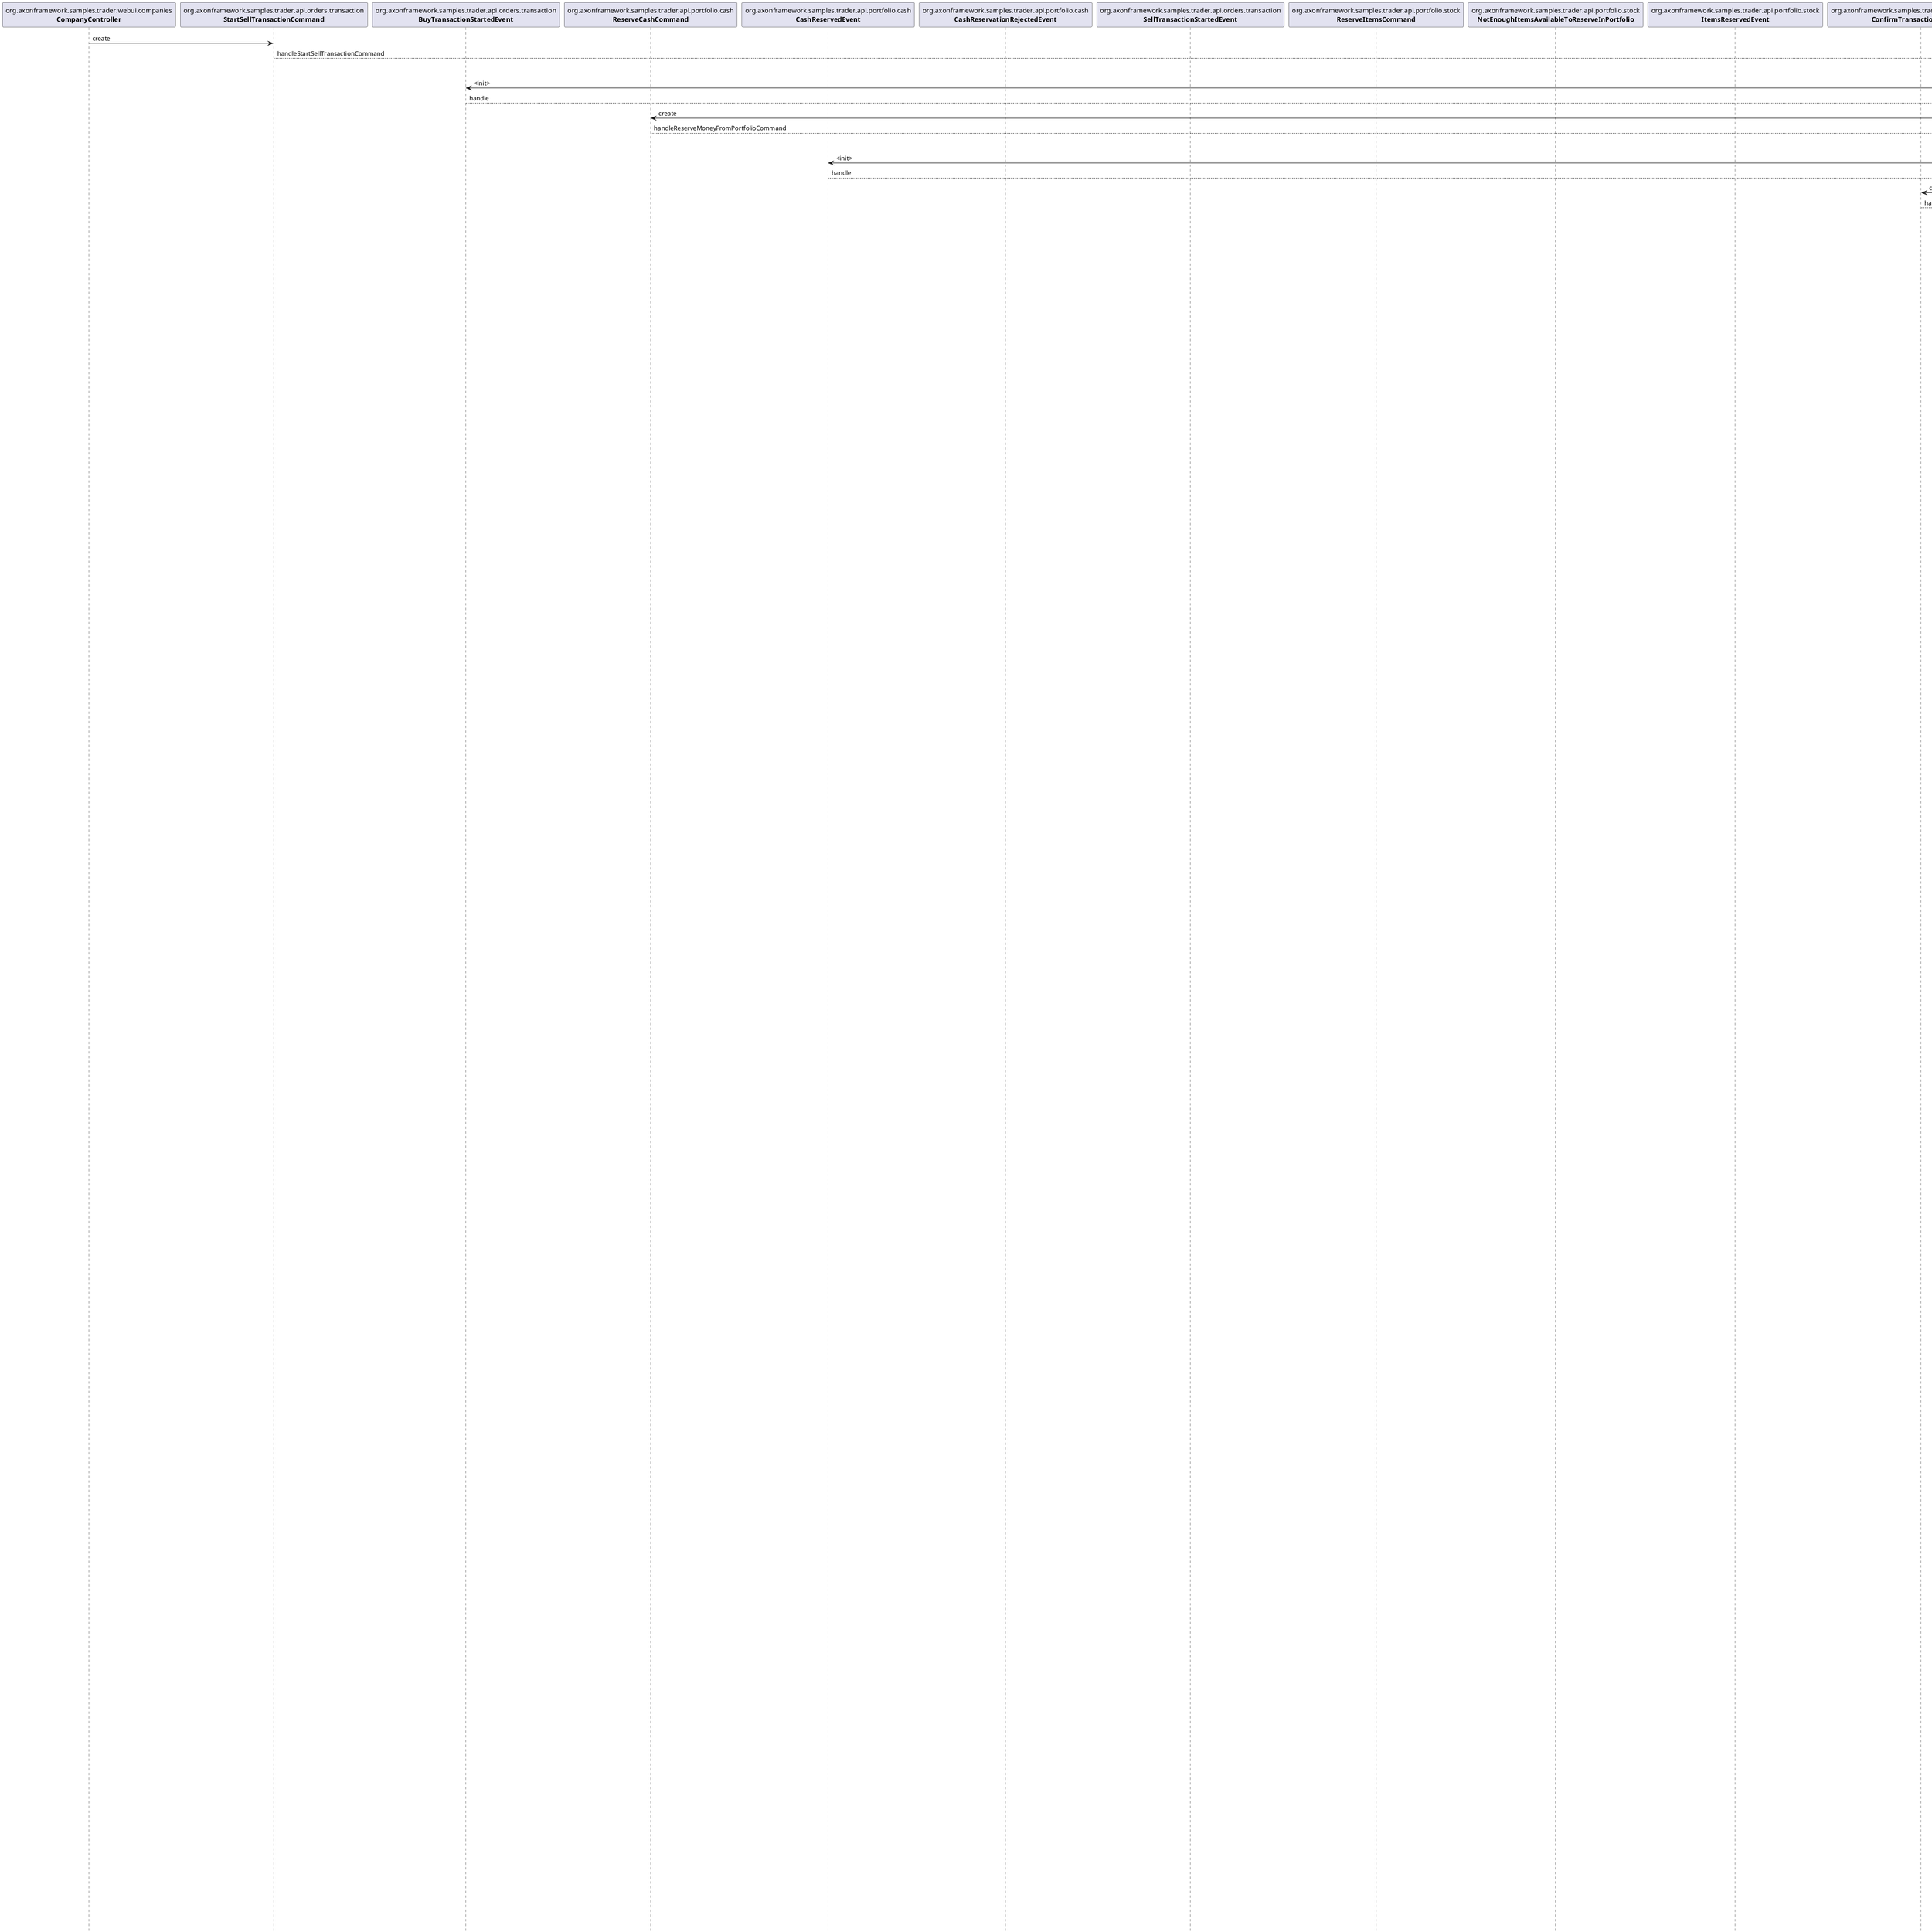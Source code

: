 @startuml sell-flow.png
participant "org.axonframework.samples.trader.webui.companies\n**CompanyController**" as org.axonframework.samples.trader.webui.companies.CompanyController
participant "org.axonframework.samples.trader.api.orders.transaction\n**StartSellTransactionCommand**" as org.axonframework.samples.trader.api.orders.transaction.StartSellTransactionCommand
participant "org.axonframework.samples.trader.orders.command\n**TransactionCommandHandler**" as org.axonframework.samples.trader.orders.command.TransactionCommandHandler
participant "org.axonframework.samples.trader.orders.command\n**Transaction**" as org.axonframework.samples.trader.orders.command.Transaction
participant "org.axonframework.samples.trader.api.orders.transaction\n**BuyTransactionStartedEvent**" as org.axonframework.samples.trader.api.orders.transaction.BuyTransactionStartedEvent
participant "org.axonframework.samples.trader.orders.command\n**BuyTradeManagerSaga**" as org.axonframework.samples.trader.orders.command.BuyTradeManagerSaga
participant "org.axonframework.samples.trader.api.portfolio.cash\n**ReserveCashCommand**" as org.axonframework.samples.trader.api.portfolio.cash.ReserveCashCommand
participant "org.axonframework.samples.trader.orders.command\n**PortfolioCommandHandler**" as org.axonframework.samples.trader.orders.command.PortfolioCommandHandler
participant "org.axonframework.samples.trader.orders.command\n**Portfolio**" as org.axonframework.samples.trader.orders.command.Portfolio
participant "org.axonframework.samples.trader.api.portfolio.cash\n**CashReservedEvent**" as org.axonframework.samples.trader.api.portfolio.cash.CashReservedEvent
participant "org.axonframework.samples.trader.orders.command\n**BuyTradeManagerSaga**" as org.axonframework.samples.trader.orders.command.BuyTradeManagerSaga
participant "org.axonframework.samples.trader.api.orders.transaction\n**ConfirmTransactionCommand**" as org.axonframework.samples.trader.api.orders.transaction.ConfirmTransactionCommand
participant "org.axonframework.samples.trader.orders.command\n**TransactionCommandHandler**" as org.axonframework.samples.trader.orders.command.TransactionCommandHandler
participant "org.axonframework.samples.trader.orders.command\n**Transaction**" as org.axonframework.samples.trader.orders.command.Transaction
participant "org.axonframework.samples.trader.api.orders.transaction\n**BuyTransactionConfirmedEvent**" as org.axonframework.samples.trader.api.orders.transaction.BuyTransactionConfirmedEvent
participant "org.axonframework.samples.trader.orders.command\n**BuyTradeManagerSaga**" as org.axonframework.samples.trader.orders.command.BuyTradeManagerSaga
participant "org.axonframework.samples.trader.api.orders.trades\n**CreateBuyOrderCommand**" as org.axonframework.samples.trader.api.orders.trades.CreateBuyOrderCommand
participant "org.axonframework.samples.trader.tradeengine.command\n**OrderBookCommandHandler**" as org.axonframework.samples.trader.tradeengine.command.OrderBookCommandHandler
participant "org.axonframework.samples.trader.tradeengine.command\n**OrderBook**" as org.axonframework.samples.trader.tradeengine.command.OrderBook
participant "org.axonframework.samples.trader.api.orders.trades\n**BuyOrderPlacedEvent**" as org.axonframework.samples.trader.api.orders.trades.BuyOrderPlacedEvent
participant "org.axonframework.samples.trader.query.orderbook\n**OrderBookListener**" as org.axonframework.samples.trader.query.orderbook.OrderBookListener
participant "org.axonframework.samples.trader.tradeengine.command\n**OrderBook**" as org.axonframework.samples.trader.tradeengine.command.OrderBook
participant "org.axonframework.samples.trader.api.orders.trades\n**TradeExecutedEvent**" as org.axonframework.samples.trader.api.orders.trades.TradeExecutedEvent
participant "org.axonframework.samples.trader.orders.command\n**BuyTradeManagerSaga**" as org.axonframework.samples.trader.orders.command.BuyTradeManagerSaga
participant "org.axonframework.samples.trader.api.orders.transaction\n**ExecutedTransactionCommand**" as org.axonframework.samples.trader.api.orders.transaction.ExecutedTransactionCommand
participant "org.axonframework.samples.trader.orders.command\n**TransactionCommandHandler**" as org.axonframework.samples.trader.orders.command.TransactionCommandHandler
participant "org.axonframework.samples.trader.orders.command\n**Transaction**" as org.axonframework.samples.trader.orders.command.Transaction
participant "org.axonframework.samples.trader.api.orders.transaction\n**BuyTransactionPartiallyExecutedEvent**" as org.axonframework.samples.trader.api.orders.transaction.BuyTransactionPartiallyExecutedEvent
participant "org.axonframework.samples.trader.orders.command\n**BuyTradeManagerSaga**" as org.axonframework.samples.trader.orders.command.BuyTradeManagerSaga
participant "org.axonframework.samples.trader.api.portfolio.cash\n**ConfirmCashReservationCommand**" as org.axonframework.samples.trader.api.portfolio.cash.ConfirmCashReservationCommand
participant "org.axonframework.samples.trader.orders.command\n**PortfolioCommandHandler**" as org.axonframework.samples.trader.orders.command.PortfolioCommandHandler
participant "org.axonframework.samples.trader.orders.command\n**Portfolio**" as org.axonframework.samples.trader.orders.command.Portfolio
participant "org.axonframework.samples.trader.api.portfolio.cash\n**CashReservationConfirmedEvent**" as org.axonframework.samples.trader.api.portfolio.cash.CashReservationConfirmedEvent
participant "org.axonframework.samples.trader.orders.command\n**Portfolio**" as org.axonframework.samples.trader.orders.command.Portfolio
participant "org.axonframework.samples.trader.query.portfolio\n**PortfolioMoneyEventListener**" as org.axonframework.samples.trader.query.portfolio.PortfolioMoneyEventListener
participant "org.axonframework.samples.trader.api.portfolio.stock\n**AddItemsToPortfolioCommand**" as org.axonframework.samples.trader.api.portfolio.stock.AddItemsToPortfolioCommand
participant "org.axonframework.samples.trader.orders.command\n**PortfolioCommandHandler**" as org.axonframework.samples.trader.orders.command.PortfolioCommandHandler
participant "org.axonframework.samples.trader.orders.command\n**Portfolio**" as org.axonframework.samples.trader.orders.command.Portfolio
participant "org.axonframework.samples.trader.api.portfolio.stock\n**ItemsAddedToPortfolioEvent**" as org.axonframework.samples.trader.api.portfolio.stock.ItemsAddedToPortfolioEvent
participant "org.axonframework.samples.trader.orders.command\n**Portfolio**" as org.axonframework.samples.trader.orders.command.Portfolio
participant "org.axonframework.samples.trader.query.portfolio\n**PortfolioItemEventListener**" as org.axonframework.samples.trader.query.portfolio.PortfolioItemEventListener
participant "org.axonframework.samples.trader.orders.command\n**Transaction**" as org.axonframework.samples.trader.orders.command.Transaction
participant "org.axonframework.samples.trader.query.transaction\n**TransactionEventListener**" as org.axonframework.samples.trader.query.transaction.TransactionEventListener
participant "org.axonframework.samples.trader.api.orders.transaction\n**BuyTransactionExecutedEvent**" as org.axonframework.samples.trader.api.orders.transaction.BuyTransactionExecutedEvent
participant "org.axonframework.samples.trader.orders.command\n**BuyTradeManagerSaga**" as org.axonframework.samples.trader.orders.command.BuyTradeManagerSaga
participant "org.axonframework.samples.trader.api.portfolio.cash\n**ConfirmCashReservationCommand**" as org.axonframework.samples.trader.api.portfolio.cash.ConfirmCashReservationCommand
participant "org.axonframework.samples.trader.orders.command\n**PortfolioCommandHandler**" as org.axonframework.samples.trader.orders.command.PortfolioCommandHandler
participant "org.axonframework.samples.trader.orders.command\n**Portfolio**" as org.axonframework.samples.trader.orders.command.Portfolio
participant "org.axonframework.samples.trader.api.portfolio.cash\n**CashReservationConfirmedEvent**" as org.axonframework.samples.trader.api.portfolio.cash.CashReservationConfirmedEvent
participant "org.axonframework.samples.trader.orders.command\n**Portfolio**" as org.axonframework.samples.trader.orders.command.Portfolio
participant "org.axonframework.samples.trader.query.portfolio\n**PortfolioMoneyEventListener**" as org.axonframework.samples.trader.query.portfolio.PortfolioMoneyEventListener
participant "org.axonframework.samples.trader.api.portfolio.stock\n**AddItemsToPortfolioCommand**" as org.axonframework.samples.trader.api.portfolio.stock.AddItemsToPortfolioCommand
participant "org.axonframework.samples.trader.orders.command\n**PortfolioCommandHandler**" as org.axonframework.samples.trader.orders.command.PortfolioCommandHandler
participant "org.axonframework.samples.trader.orders.command\n**Portfolio**" as org.axonframework.samples.trader.orders.command.Portfolio
participant "org.axonframework.samples.trader.api.portfolio.stock\n**ItemsAddedToPortfolioEvent**" as org.axonframework.samples.trader.api.portfolio.stock.ItemsAddedToPortfolioEvent
participant "org.axonframework.samples.trader.orders.command\n**Portfolio**" as org.axonframework.samples.trader.orders.command.Portfolio
participant "org.axonframework.samples.trader.query.portfolio\n**PortfolioItemEventListener**" as org.axonframework.samples.trader.query.portfolio.PortfolioItemEventListener
participant "org.axonframework.samples.trader.orders.command\n**Transaction**" as org.axonframework.samples.trader.orders.command.Transaction
participant "org.axonframework.samples.trader.query.transaction\n**TransactionEventListener**" as org.axonframework.samples.trader.query.transaction.TransactionEventListener
participant "org.axonframework.samples.trader.api.orders.transaction\n**SellTransactionPartiallyExecutedEvent**" as org.axonframework.samples.trader.api.orders.transaction.SellTransactionPartiallyExecutedEvent
participant "org.axonframework.samples.trader.orders.command\n**SellTradeManagerSaga**" as org.axonframework.samples.trader.orders.command.SellTradeManagerSaga
participant "org.axonframework.samples.trader.api.portfolio.stock\n**ConfirmItemReservationForPortfolioCommand**" as org.axonframework.samples.trader.api.portfolio.stock.ConfirmItemReservationForPortfolioCommand
participant "org.axonframework.samples.trader.orders.command\n**PortfolioCommandHandler**" as org.axonframework.samples.trader.orders.command.PortfolioCommandHandler
participant "org.axonframework.samples.trader.orders.command\n**Portfolio**" as org.axonframework.samples.trader.orders.command.Portfolio
participant "org.axonframework.samples.trader.api.portfolio.stock\n**ItemReservationConfirmedForPortfolioEvent**" as org.axonframework.samples.trader.api.portfolio.stock.ItemReservationConfirmedForPortfolioEvent
participant "org.axonframework.samples.trader.orders.command\n**Portfolio**" as org.axonframework.samples.trader.orders.command.Portfolio
participant "org.axonframework.samples.trader.query.portfolio\n**PortfolioItemEventListener**" as org.axonframework.samples.trader.query.portfolio.PortfolioItemEventListener
participant "org.axonframework.samples.trader.api.portfolio.cash\n**DepositCashCommand**" as org.axonframework.samples.trader.api.portfolio.cash.DepositCashCommand
participant "org.axonframework.samples.trader.orders.command\n**PortfolioCommandHandler**" as org.axonframework.samples.trader.orders.command.PortfolioCommandHandler
participant "org.axonframework.samples.trader.orders.command\n**Portfolio**" as org.axonframework.samples.trader.orders.command.Portfolio
participant "org.axonframework.samples.trader.api.portfolio.cash\n**CashDepositedEvent**" as org.axonframework.samples.trader.api.portfolio.cash.CashDepositedEvent
participant "org.axonframework.samples.trader.orders.command\n**Portfolio**" as org.axonframework.samples.trader.orders.command.Portfolio
participant "org.axonframework.samples.trader.query.portfolio\n**PortfolioMoneyEventListener**" as org.axonframework.samples.trader.query.portfolio.PortfolioMoneyEventListener
participant "org.axonframework.samples.trader.orders.command\n**Transaction**" as org.axonframework.samples.trader.orders.command.Transaction
participant "org.axonframework.samples.trader.query.transaction\n**TransactionEventListener**" as org.axonframework.samples.trader.query.transaction.TransactionEventListener
participant "org.axonframework.samples.trader.api.orders.transaction\n**SellTransactionExecutedEvent**" as org.axonframework.samples.trader.api.orders.transaction.SellTransactionExecutedEvent
participant "org.axonframework.samples.trader.orders.command\n**SellTradeManagerSaga**" as org.axonframework.samples.trader.orders.command.SellTradeManagerSaga
participant "org.axonframework.samples.trader.api.portfolio.stock\n**ConfirmItemReservationForPortfolioCommand**" as org.axonframework.samples.trader.api.portfolio.stock.ConfirmItemReservationForPortfolioCommand
participant "org.axonframework.samples.trader.orders.command\n**PortfolioCommandHandler**" as org.axonframework.samples.trader.orders.command.PortfolioCommandHandler
participant "org.axonframework.samples.trader.orders.command\n**Portfolio**" as org.axonframework.samples.trader.orders.command.Portfolio
participant "org.axonframework.samples.trader.api.portfolio.stock\n**ItemReservationConfirmedForPortfolioEvent**" as org.axonframework.samples.trader.api.portfolio.stock.ItemReservationConfirmedForPortfolioEvent
participant "org.axonframework.samples.trader.orders.command\n**Portfolio**" as org.axonframework.samples.trader.orders.command.Portfolio
participant "org.axonframework.samples.trader.query.portfolio\n**PortfolioItemEventListener**" as org.axonframework.samples.trader.query.portfolio.PortfolioItemEventListener
participant "org.axonframework.samples.trader.api.portfolio.cash\n**DepositCashCommand**" as org.axonframework.samples.trader.api.portfolio.cash.DepositCashCommand
participant "org.axonframework.samples.trader.orders.command\n**PortfolioCommandHandler**" as org.axonframework.samples.trader.orders.command.PortfolioCommandHandler
participant "org.axonframework.samples.trader.orders.command\n**Portfolio**" as org.axonframework.samples.trader.orders.command.Portfolio
participant "org.axonframework.samples.trader.api.portfolio.cash\n**CashDepositedEvent**" as org.axonframework.samples.trader.api.portfolio.cash.CashDepositedEvent
participant "org.axonframework.samples.trader.orders.command\n**Portfolio**" as org.axonframework.samples.trader.orders.command.Portfolio
participant "org.axonframework.samples.trader.query.portfolio\n**PortfolioMoneyEventListener**" as org.axonframework.samples.trader.query.portfolio.PortfolioMoneyEventListener
participant "org.axonframework.samples.trader.orders.command\n**Transaction**" as org.axonframework.samples.trader.orders.command.Transaction
participant "org.axonframework.samples.trader.query.transaction\n**TransactionEventListener**" as org.axonframework.samples.trader.query.transaction.TransactionEventListener
participant "org.axonframework.samples.trader.orders.command\n**SellTradeManagerSaga**" as org.axonframework.samples.trader.orders.command.SellTradeManagerSaga
participant "org.axonframework.samples.trader.api.orders.transaction\n**ExecutedTransactionCommand**" as org.axonframework.samples.trader.api.orders.transaction.ExecutedTransactionCommand
participant "org.axonframework.samples.trader.orders.command\n**TransactionCommandHandler**" as org.axonframework.samples.trader.orders.command.TransactionCommandHandler
participant "org.axonframework.samples.trader.orders.command\n**Transaction**" as org.axonframework.samples.trader.orders.command.Transaction
participant "org.axonframework.samples.trader.api.orders.transaction\n**BuyTransactionPartiallyExecutedEvent**" as org.axonframework.samples.trader.api.orders.transaction.BuyTransactionPartiallyExecutedEvent
participant "org.axonframework.samples.trader.orders.command\n**BuyTradeManagerSaga**" as org.axonframework.samples.trader.orders.command.BuyTradeManagerSaga
participant "org.axonframework.samples.trader.api.portfolio.cash\n**ConfirmCashReservationCommand**" as org.axonframework.samples.trader.api.portfolio.cash.ConfirmCashReservationCommand
participant "org.axonframework.samples.trader.orders.command\n**PortfolioCommandHandler**" as org.axonframework.samples.trader.orders.command.PortfolioCommandHandler
participant "org.axonframework.samples.trader.orders.command\n**Portfolio**" as org.axonframework.samples.trader.orders.command.Portfolio
participant "org.axonframework.samples.trader.api.portfolio.cash\n**CashReservationConfirmedEvent**" as org.axonframework.samples.trader.api.portfolio.cash.CashReservationConfirmedEvent
participant "org.axonframework.samples.trader.orders.command\n**Portfolio**" as org.axonframework.samples.trader.orders.command.Portfolio
participant "org.axonframework.samples.trader.query.portfolio\n**PortfolioMoneyEventListener**" as org.axonframework.samples.trader.query.portfolio.PortfolioMoneyEventListener
participant "org.axonframework.samples.trader.api.portfolio.stock\n**AddItemsToPortfolioCommand**" as org.axonframework.samples.trader.api.portfolio.stock.AddItemsToPortfolioCommand
participant "org.axonframework.samples.trader.orders.command\n**PortfolioCommandHandler**" as org.axonframework.samples.trader.orders.command.PortfolioCommandHandler
participant "org.axonframework.samples.trader.orders.command\n**Portfolio**" as org.axonframework.samples.trader.orders.command.Portfolio
participant "org.axonframework.samples.trader.api.portfolio.stock\n**ItemsAddedToPortfolioEvent**" as org.axonframework.samples.trader.api.portfolio.stock.ItemsAddedToPortfolioEvent
participant "org.axonframework.samples.trader.orders.command\n**Portfolio**" as org.axonframework.samples.trader.orders.command.Portfolio
participant "org.axonframework.samples.trader.query.portfolio\n**PortfolioItemEventListener**" as org.axonframework.samples.trader.query.portfolio.PortfolioItemEventListener
participant "org.axonframework.samples.trader.orders.command\n**Transaction**" as org.axonframework.samples.trader.orders.command.Transaction
participant "org.axonframework.samples.trader.query.transaction\n**TransactionEventListener**" as org.axonframework.samples.trader.query.transaction.TransactionEventListener
participant "org.axonframework.samples.trader.api.orders.transaction\n**BuyTransactionExecutedEvent**" as org.axonframework.samples.trader.api.orders.transaction.BuyTransactionExecutedEvent
participant "org.axonframework.samples.trader.orders.command\n**BuyTradeManagerSaga**" as org.axonframework.samples.trader.orders.command.BuyTradeManagerSaga
participant "org.axonframework.samples.trader.api.portfolio.cash\n**ConfirmCashReservationCommand**" as org.axonframework.samples.trader.api.portfolio.cash.ConfirmCashReservationCommand
participant "org.axonframework.samples.trader.orders.command\n**PortfolioCommandHandler**" as org.axonframework.samples.trader.orders.command.PortfolioCommandHandler
participant "org.axonframework.samples.trader.orders.command\n**Portfolio**" as org.axonframework.samples.trader.orders.command.Portfolio
participant "org.axonframework.samples.trader.api.portfolio.cash\n**CashReservationConfirmedEvent**" as org.axonframework.samples.trader.api.portfolio.cash.CashReservationConfirmedEvent
participant "org.axonframework.samples.trader.orders.command\n**Portfolio**" as org.axonframework.samples.trader.orders.command.Portfolio
participant "org.axonframework.samples.trader.query.portfolio\n**PortfolioMoneyEventListener**" as org.axonframework.samples.trader.query.portfolio.PortfolioMoneyEventListener
participant "org.axonframework.samples.trader.api.portfolio.stock\n**AddItemsToPortfolioCommand**" as org.axonframework.samples.trader.api.portfolio.stock.AddItemsToPortfolioCommand
participant "org.axonframework.samples.trader.orders.command\n**PortfolioCommandHandler**" as org.axonframework.samples.trader.orders.command.PortfolioCommandHandler
participant "org.axonframework.samples.trader.orders.command\n**Portfolio**" as org.axonframework.samples.trader.orders.command.Portfolio
participant "org.axonframework.samples.trader.api.portfolio.stock\n**ItemsAddedToPortfolioEvent**" as org.axonframework.samples.trader.api.portfolio.stock.ItemsAddedToPortfolioEvent
participant "org.axonframework.samples.trader.orders.command\n**Portfolio**" as org.axonframework.samples.trader.orders.command.Portfolio
participant "org.axonframework.samples.trader.query.portfolio\n**PortfolioItemEventListener**" as org.axonframework.samples.trader.query.portfolio.PortfolioItemEventListener
participant "org.axonframework.samples.trader.orders.command\n**Transaction**" as org.axonframework.samples.trader.orders.command.Transaction
participant "org.axonframework.samples.trader.query.transaction\n**TransactionEventListener**" as org.axonframework.samples.trader.query.transaction.TransactionEventListener
participant "org.axonframework.samples.trader.api.orders.transaction\n**SellTransactionPartiallyExecutedEvent**" as org.axonframework.samples.trader.api.orders.transaction.SellTransactionPartiallyExecutedEvent
participant "org.axonframework.samples.trader.orders.command\n**SellTradeManagerSaga**" as org.axonframework.samples.trader.orders.command.SellTradeManagerSaga
participant "org.axonframework.samples.trader.api.portfolio.stock\n**ConfirmItemReservationForPortfolioCommand**" as org.axonframework.samples.trader.api.portfolio.stock.ConfirmItemReservationForPortfolioCommand
participant "org.axonframework.samples.trader.orders.command\n**PortfolioCommandHandler**" as org.axonframework.samples.trader.orders.command.PortfolioCommandHandler
participant "org.axonframework.samples.trader.orders.command\n**Portfolio**" as org.axonframework.samples.trader.orders.command.Portfolio
participant "org.axonframework.samples.trader.api.portfolio.stock\n**ItemReservationConfirmedForPortfolioEvent**" as org.axonframework.samples.trader.api.portfolio.stock.ItemReservationConfirmedForPortfolioEvent
participant "org.axonframework.samples.trader.orders.command\n**Portfolio**" as org.axonframework.samples.trader.orders.command.Portfolio
participant "org.axonframework.samples.trader.query.portfolio\n**PortfolioItemEventListener**" as org.axonframework.samples.trader.query.portfolio.PortfolioItemEventListener
participant "org.axonframework.samples.trader.api.portfolio.cash\n**DepositCashCommand**" as org.axonframework.samples.trader.api.portfolio.cash.DepositCashCommand
participant "org.axonframework.samples.trader.orders.command\n**PortfolioCommandHandler**" as org.axonframework.samples.trader.orders.command.PortfolioCommandHandler
participant "org.axonframework.samples.trader.orders.command\n**Portfolio**" as org.axonframework.samples.trader.orders.command.Portfolio
participant "org.axonframework.samples.trader.api.portfolio.cash\n**CashDepositedEvent**" as org.axonframework.samples.trader.api.portfolio.cash.CashDepositedEvent
participant "org.axonframework.samples.trader.orders.command\n**Portfolio**" as org.axonframework.samples.trader.orders.command.Portfolio
participant "org.axonframework.samples.trader.query.portfolio\n**PortfolioMoneyEventListener**" as org.axonframework.samples.trader.query.portfolio.PortfolioMoneyEventListener
participant "org.axonframework.samples.trader.orders.command\n**Transaction**" as org.axonframework.samples.trader.orders.command.Transaction
participant "org.axonframework.samples.trader.query.transaction\n**TransactionEventListener**" as org.axonframework.samples.trader.query.transaction.TransactionEventListener
participant "org.axonframework.samples.trader.api.orders.transaction\n**SellTransactionExecutedEvent**" as org.axonframework.samples.trader.api.orders.transaction.SellTransactionExecutedEvent
participant "org.axonframework.samples.trader.orders.command\n**SellTradeManagerSaga**" as org.axonframework.samples.trader.orders.command.SellTradeManagerSaga
participant "org.axonframework.samples.trader.api.portfolio.stock\n**ConfirmItemReservationForPortfolioCommand**" as org.axonframework.samples.trader.api.portfolio.stock.ConfirmItemReservationForPortfolioCommand
participant "org.axonframework.samples.trader.orders.command\n**PortfolioCommandHandler**" as org.axonframework.samples.trader.orders.command.PortfolioCommandHandler
participant "org.axonframework.samples.trader.orders.command\n**Portfolio**" as org.axonframework.samples.trader.orders.command.Portfolio
participant "org.axonframework.samples.trader.api.portfolio.stock\n**ItemReservationConfirmedForPortfolioEvent**" as org.axonframework.samples.trader.api.portfolio.stock.ItemReservationConfirmedForPortfolioEvent
participant "org.axonframework.samples.trader.orders.command\n**Portfolio**" as org.axonframework.samples.trader.orders.command.Portfolio
participant "org.axonframework.samples.trader.query.portfolio\n**PortfolioItemEventListener**" as org.axonframework.samples.trader.query.portfolio.PortfolioItemEventListener
participant "org.axonframework.samples.trader.api.portfolio.cash\n**DepositCashCommand**" as org.axonframework.samples.trader.api.portfolio.cash.DepositCashCommand
participant "org.axonframework.samples.trader.orders.command\n**PortfolioCommandHandler**" as org.axonframework.samples.trader.orders.command.PortfolioCommandHandler
participant "org.axonframework.samples.trader.orders.command\n**Portfolio**" as org.axonframework.samples.trader.orders.command.Portfolio
participant "org.axonframework.samples.trader.api.portfolio.cash\n**CashDepositedEvent**" as org.axonframework.samples.trader.api.portfolio.cash.CashDepositedEvent
participant "org.axonframework.samples.trader.orders.command\n**Portfolio**" as org.axonframework.samples.trader.orders.command.Portfolio
participant "org.axonframework.samples.trader.query.portfolio\n**PortfolioMoneyEventListener**" as org.axonframework.samples.trader.query.portfolio.PortfolioMoneyEventListener
participant "org.axonframework.samples.trader.orders.command\n**Transaction**" as org.axonframework.samples.trader.orders.command.Transaction
participant "org.axonframework.samples.trader.query.transaction\n**TransactionEventListener**" as org.axonframework.samples.trader.query.transaction.TransactionEventListener
participant "org.axonframework.samples.trader.listener\n**OrderbookExternalListener**" as org.axonframework.samples.trader.listener.OrderbookExternalListener
participant "org.axonframework.samples.trader.query.orderbook\n**OrderBookListener**" as org.axonframework.samples.trader.query.orderbook.OrderBookListener
participant "org.axonframework.samples.trader.tradeengine.command\n**Order**" as org.axonframework.samples.trader.tradeengine.command.Order
participant "org.axonframework.samples.trader.tradeengine.command\n**OrderBook**" as org.axonframework.samples.trader.tradeengine.command.OrderBook
participant "org.axonframework.samples.trader.tradeengine.command\n**OrderBook**" as org.axonframework.samples.trader.tradeengine.command.OrderBook
participant "org.axonframework.samples.trader.api.orders.trades\n**TradeExecutedEvent**" as org.axonframework.samples.trader.api.orders.trades.TradeExecutedEvent
participant "org.axonframework.samples.trader.orders.command\n**BuyTradeManagerSaga**" as org.axonframework.samples.trader.orders.command.BuyTradeManagerSaga
participant "org.axonframework.samples.trader.api.orders.transaction\n**ExecutedTransactionCommand**" as org.axonframework.samples.trader.api.orders.transaction.ExecutedTransactionCommand
participant "org.axonframework.samples.trader.orders.command\n**TransactionCommandHandler**" as org.axonframework.samples.trader.orders.command.TransactionCommandHandler
participant "org.axonframework.samples.trader.orders.command\n**Transaction**" as org.axonframework.samples.trader.orders.command.Transaction
participant "org.axonframework.samples.trader.api.orders.transaction\n**BuyTransactionPartiallyExecutedEvent**" as org.axonframework.samples.trader.api.orders.transaction.BuyTransactionPartiallyExecutedEvent
participant "org.axonframework.samples.trader.orders.command\n**BuyTradeManagerSaga**" as org.axonframework.samples.trader.orders.command.BuyTradeManagerSaga
participant "org.axonframework.samples.trader.api.portfolio.cash\n**ConfirmCashReservationCommand**" as org.axonframework.samples.trader.api.portfolio.cash.ConfirmCashReservationCommand
participant "org.axonframework.samples.trader.orders.command\n**PortfolioCommandHandler**" as org.axonframework.samples.trader.orders.command.PortfolioCommandHandler
participant "org.axonframework.samples.trader.orders.command\n**Portfolio**" as org.axonframework.samples.trader.orders.command.Portfolio
participant "org.axonframework.samples.trader.api.portfolio.cash\n**CashReservationConfirmedEvent**" as org.axonframework.samples.trader.api.portfolio.cash.CashReservationConfirmedEvent
participant "org.axonframework.samples.trader.orders.command\n**Portfolio**" as org.axonframework.samples.trader.orders.command.Portfolio
participant "org.axonframework.samples.trader.query.portfolio\n**PortfolioMoneyEventListener**" as org.axonframework.samples.trader.query.portfolio.PortfolioMoneyEventListener
participant "org.axonframework.samples.trader.api.portfolio.stock\n**AddItemsToPortfolioCommand**" as org.axonframework.samples.trader.api.portfolio.stock.AddItemsToPortfolioCommand
participant "org.axonframework.samples.trader.orders.command\n**PortfolioCommandHandler**" as org.axonframework.samples.trader.orders.command.PortfolioCommandHandler
participant "org.axonframework.samples.trader.orders.command\n**Portfolio**" as org.axonframework.samples.trader.orders.command.Portfolio
participant "org.axonframework.samples.trader.api.portfolio.stock\n**ItemsAddedToPortfolioEvent**" as org.axonframework.samples.trader.api.portfolio.stock.ItemsAddedToPortfolioEvent
participant "org.axonframework.samples.trader.orders.command\n**Portfolio**" as org.axonframework.samples.trader.orders.command.Portfolio
participant "org.axonframework.samples.trader.query.portfolio\n**PortfolioItemEventListener**" as org.axonframework.samples.trader.query.portfolio.PortfolioItemEventListener
participant "org.axonframework.samples.trader.orders.command\n**Transaction**" as org.axonframework.samples.trader.orders.command.Transaction
participant "org.axonframework.samples.trader.query.transaction\n**TransactionEventListener**" as org.axonframework.samples.trader.query.transaction.TransactionEventListener
participant "org.axonframework.samples.trader.api.orders.transaction\n**BuyTransactionExecutedEvent**" as org.axonframework.samples.trader.api.orders.transaction.BuyTransactionExecutedEvent
participant "org.axonframework.samples.trader.orders.command\n**BuyTradeManagerSaga**" as org.axonframework.samples.trader.orders.command.BuyTradeManagerSaga
participant "org.axonframework.samples.trader.api.portfolio.cash\n**ConfirmCashReservationCommand**" as org.axonframework.samples.trader.api.portfolio.cash.ConfirmCashReservationCommand
participant "org.axonframework.samples.trader.orders.command\n**PortfolioCommandHandler**" as org.axonframework.samples.trader.orders.command.PortfolioCommandHandler
participant "org.axonframework.samples.trader.orders.command\n**Portfolio**" as org.axonframework.samples.trader.orders.command.Portfolio
participant "org.axonframework.samples.trader.api.portfolio.cash\n**CashReservationConfirmedEvent**" as org.axonframework.samples.trader.api.portfolio.cash.CashReservationConfirmedEvent
participant "org.axonframework.samples.trader.orders.command\n**Portfolio**" as org.axonframework.samples.trader.orders.command.Portfolio
participant "org.axonframework.samples.trader.query.portfolio\n**PortfolioMoneyEventListener**" as org.axonframework.samples.trader.query.portfolio.PortfolioMoneyEventListener
participant "org.axonframework.samples.trader.api.portfolio.stock\n**AddItemsToPortfolioCommand**" as org.axonframework.samples.trader.api.portfolio.stock.AddItemsToPortfolioCommand
participant "org.axonframework.samples.trader.orders.command\n**PortfolioCommandHandler**" as org.axonframework.samples.trader.orders.command.PortfolioCommandHandler
participant "org.axonframework.samples.trader.orders.command\n**Portfolio**" as org.axonframework.samples.trader.orders.command.Portfolio
participant "org.axonframework.samples.trader.api.portfolio.stock\n**ItemsAddedToPortfolioEvent**" as org.axonframework.samples.trader.api.portfolio.stock.ItemsAddedToPortfolioEvent
participant "org.axonframework.samples.trader.orders.command\n**Portfolio**" as org.axonframework.samples.trader.orders.command.Portfolio
participant "org.axonframework.samples.trader.query.portfolio\n**PortfolioItemEventListener**" as org.axonframework.samples.trader.query.portfolio.PortfolioItemEventListener
participant "org.axonframework.samples.trader.orders.command\n**Transaction**" as org.axonframework.samples.trader.orders.command.Transaction
participant "org.axonframework.samples.trader.query.transaction\n**TransactionEventListener**" as org.axonframework.samples.trader.query.transaction.TransactionEventListener
participant "org.axonframework.samples.trader.api.orders.transaction\n**SellTransactionPartiallyExecutedEvent**" as org.axonframework.samples.trader.api.orders.transaction.SellTransactionPartiallyExecutedEvent
participant "org.axonframework.samples.trader.orders.command\n**SellTradeManagerSaga**" as org.axonframework.samples.trader.orders.command.SellTradeManagerSaga
participant "org.axonframework.samples.trader.api.portfolio.stock\n**ConfirmItemReservationForPortfolioCommand**" as org.axonframework.samples.trader.api.portfolio.stock.ConfirmItemReservationForPortfolioCommand
participant "org.axonframework.samples.trader.orders.command\n**PortfolioCommandHandler**" as org.axonframework.samples.trader.orders.command.PortfolioCommandHandler
participant "org.axonframework.samples.trader.orders.command\n**Portfolio**" as org.axonframework.samples.trader.orders.command.Portfolio
participant "org.axonframework.samples.trader.api.portfolio.stock\n**ItemReservationConfirmedForPortfolioEvent**" as org.axonframework.samples.trader.api.portfolio.stock.ItemReservationConfirmedForPortfolioEvent
participant "org.axonframework.samples.trader.orders.command\n**Portfolio**" as org.axonframework.samples.trader.orders.command.Portfolio
participant "org.axonframework.samples.trader.query.portfolio\n**PortfolioItemEventListener**" as org.axonframework.samples.trader.query.portfolio.PortfolioItemEventListener
participant "org.axonframework.samples.trader.api.portfolio.cash\n**DepositCashCommand**" as org.axonframework.samples.trader.api.portfolio.cash.DepositCashCommand
participant "org.axonframework.samples.trader.orders.command\n**PortfolioCommandHandler**" as org.axonframework.samples.trader.orders.command.PortfolioCommandHandler
participant "org.axonframework.samples.trader.orders.command\n**Portfolio**" as org.axonframework.samples.trader.orders.command.Portfolio
participant "org.axonframework.samples.trader.api.portfolio.cash\n**CashDepositedEvent**" as org.axonframework.samples.trader.api.portfolio.cash.CashDepositedEvent
participant "org.axonframework.samples.trader.orders.command\n**Portfolio**" as org.axonframework.samples.trader.orders.command.Portfolio
participant "org.axonframework.samples.trader.query.portfolio\n**PortfolioMoneyEventListener**" as org.axonframework.samples.trader.query.portfolio.PortfolioMoneyEventListener
participant "org.axonframework.samples.trader.orders.command\n**Transaction**" as org.axonframework.samples.trader.orders.command.Transaction
participant "org.axonframework.samples.trader.query.transaction\n**TransactionEventListener**" as org.axonframework.samples.trader.query.transaction.TransactionEventListener
participant "org.axonframework.samples.trader.api.orders.transaction\n**SellTransactionExecutedEvent**" as org.axonframework.samples.trader.api.orders.transaction.SellTransactionExecutedEvent
participant "org.axonframework.samples.trader.orders.command\n**SellTradeManagerSaga**" as org.axonframework.samples.trader.orders.command.SellTradeManagerSaga
participant "org.axonframework.samples.trader.api.portfolio.stock\n**ConfirmItemReservationForPortfolioCommand**" as org.axonframework.samples.trader.api.portfolio.stock.ConfirmItemReservationForPortfolioCommand
participant "org.axonframework.samples.trader.orders.command\n**PortfolioCommandHandler**" as org.axonframework.samples.trader.orders.command.PortfolioCommandHandler
participant "org.axonframework.samples.trader.orders.command\n**Portfolio**" as org.axonframework.samples.trader.orders.command.Portfolio
participant "org.axonframework.samples.trader.api.portfolio.stock\n**ItemReservationConfirmedForPortfolioEvent**" as org.axonframework.samples.trader.api.portfolio.stock.ItemReservationConfirmedForPortfolioEvent
participant "org.axonframework.samples.trader.orders.command\n**Portfolio**" as org.axonframework.samples.trader.orders.command.Portfolio
participant "org.axonframework.samples.trader.query.portfolio\n**PortfolioItemEventListener**" as org.axonframework.samples.trader.query.portfolio.PortfolioItemEventListener
participant "org.axonframework.samples.trader.api.portfolio.cash\n**DepositCashCommand**" as org.axonframework.samples.trader.api.portfolio.cash.DepositCashCommand
participant "org.axonframework.samples.trader.orders.command\n**PortfolioCommandHandler**" as org.axonframework.samples.trader.orders.command.PortfolioCommandHandler
participant "org.axonframework.samples.trader.orders.command\n**Portfolio**" as org.axonframework.samples.trader.orders.command.Portfolio
participant "org.axonframework.samples.trader.api.portfolio.cash\n**CashDepositedEvent**" as org.axonframework.samples.trader.api.portfolio.cash.CashDepositedEvent
participant "org.axonframework.samples.trader.orders.command\n**Portfolio**" as org.axonframework.samples.trader.orders.command.Portfolio
participant "org.axonframework.samples.trader.query.portfolio\n**PortfolioMoneyEventListener**" as org.axonframework.samples.trader.query.portfolio.PortfolioMoneyEventListener
participant "org.axonframework.samples.trader.orders.command\n**Transaction**" as org.axonframework.samples.trader.orders.command.Transaction
participant "org.axonframework.samples.trader.query.transaction\n**TransactionEventListener**" as org.axonframework.samples.trader.query.transaction.TransactionEventListener
participant "org.axonframework.samples.trader.orders.command\n**SellTradeManagerSaga**" as org.axonframework.samples.trader.orders.command.SellTradeManagerSaga
participant "org.axonframework.samples.trader.api.orders.transaction\n**ExecutedTransactionCommand**" as org.axonframework.samples.trader.api.orders.transaction.ExecutedTransactionCommand
participant "org.axonframework.samples.trader.orders.command\n**TransactionCommandHandler**" as org.axonframework.samples.trader.orders.command.TransactionCommandHandler
participant "org.axonframework.samples.trader.orders.command\n**Transaction**" as org.axonframework.samples.trader.orders.command.Transaction
participant "org.axonframework.samples.trader.api.orders.transaction\n**BuyTransactionPartiallyExecutedEvent**" as org.axonframework.samples.trader.api.orders.transaction.BuyTransactionPartiallyExecutedEvent
participant "org.axonframework.samples.trader.orders.command\n**BuyTradeManagerSaga**" as org.axonframework.samples.trader.orders.command.BuyTradeManagerSaga
participant "org.axonframework.samples.trader.api.portfolio.cash\n**ConfirmCashReservationCommand**" as org.axonframework.samples.trader.api.portfolio.cash.ConfirmCashReservationCommand
participant "org.axonframework.samples.trader.orders.command\n**PortfolioCommandHandler**" as org.axonframework.samples.trader.orders.command.PortfolioCommandHandler
participant "org.axonframework.samples.trader.orders.command\n**Portfolio**" as org.axonframework.samples.trader.orders.command.Portfolio
participant "org.axonframework.samples.trader.api.portfolio.cash\n**CashReservationConfirmedEvent**" as org.axonframework.samples.trader.api.portfolio.cash.CashReservationConfirmedEvent
participant "org.axonframework.samples.trader.orders.command\n**Portfolio**" as org.axonframework.samples.trader.orders.command.Portfolio
participant "org.axonframework.samples.trader.query.portfolio\n**PortfolioMoneyEventListener**" as org.axonframework.samples.trader.query.portfolio.PortfolioMoneyEventListener
participant "org.axonframework.samples.trader.api.portfolio.stock\n**AddItemsToPortfolioCommand**" as org.axonframework.samples.trader.api.portfolio.stock.AddItemsToPortfolioCommand
participant "org.axonframework.samples.trader.orders.command\n**PortfolioCommandHandler**" as org.axonframework.samples.trader.orders.command.PortfolioCommandHandler
participant "org.axonframework.samples.trader.orders.command\n**Portfolio**" as org.axonframework.samples.trader.orders.command.Portfolio
participant "org.axonframework.samples.trader.api.portfolio.stock\n**ItemsAddedToPortfolioEvent**" as org.axonframework.samples.trader.api.portfolio.stock.ItemsAddedToPortfolioEvent
participant "org.axonframework.samples.trader.orders.command\n**Portfolio**" as org.axonframework.samples.trader.orders.command.Portfolio
participant "org.axonframework.samples.trader.query.portfolio\n**PortfolioItemEventListener**" as org.axonframework.samples.trader.query.portfolio.PortfolioItemEventListener
participant "org.axonframework.samples.trader.orders.command\n**Transaction**" as org.axonframework.samples.trader.orders.command.Transaction
participant "org.axonframework.samples.trader.query.transaction\n**TransactionEventListener**" as org.axonframework.samples.trader.query.transaction.TransactionEventListener
participant "org.axonframework.samples.trader.api.orders.transaction\n**BuyTransactionExecutedEvent**" as org.axonframework.samples.trader.api.orders.transaction.BuyTransactionExecutedEvent
participant "org.axonframework.samples.trader.orders.command\n**BuyTradeManagerSaga**" as org.axonframework.samples.trader.orders.command.BuyTradeManagerSaga
participant "org.axonframework.samples.trader.api.portfolio.cash\n**ConfirmCashReservationCommand**" as org.axonframework.samples.trader.api.portfolio.cash.ConfirmCashReservationCommand
participant "org.axonframework.samples.trader.orders.command\n**PortfolioCommandHandler**" as org.axonframework.samples.trader.orders.command.PortfolioCommandHandler
participant "org.axonframework.samples.trader.orders.command\n**Portfolio**" as org.axonframework.samples.trader.orders.command.Portfolio
participant "org.axonframework.samples.trader.api.portfolio.cash\n**CashReservationConfirmedEvent**" as org.axonframework.samples.trader.api.portfolio.cash.CashReservationConfirmedEvent
participant "org.axonframework.samples.trader.orders.command\n**Portfolio**" as org.axonframework.samples.trader.orders.command.Portfolio
participant "org.axonframework.samples.trader.query.portfolio\n**PortfolioMoneyEventListener**" as org.axonframework.samples.trader.query.portfolio.PortfolioMoneyEventListener
participant "org.axonframework.samples.trader.api.portfolio.stock\n**AddItemsToPortfolioCommand**" as org.axonframework.samples.trader.api.portfolio.stock.AddItemsToPortfolioCommand
participant "org.axonframework.samples.trader.orders.command\n**PortfolioCommandHandler**" as org.axonframework.samples.trader.orders.command.PortfolioCommandHandler
participant "org.axonframework.samples.trader.orders.command\n**Portfolio**" as org.axonframework.samples.trader.orders.command.Portfolio
participant "org.axonframework.samples.trader.api.portfolio.stock\n**ItemsAddedToPortfolioEvent**" as org.axonframework.samples.trader.api.portfolio.stock.ItemsAddedToPortfolioEvent
participant "org.axonframework.samples.trader.orders.command\n**Portfolio**" as org.axonframework.samples.trader.orders.command.Portfolio
participant "org.axonframework.samples.trader.query.portfolio\n**PortfolioItemEventListener**" as org.axonframework.samples.trader.query.portfolio.PortfolioItemEventListener
participant "org.axonframework.samples.trader.orders.command\n**Transaction**" as org.axonframework.samples.trader.orders.command.Transaction
participant "org.axonframework.samples.trader.query.transaction\n**TransactionEventListener**" as org.axonframework.samples.trader.query.transaction.TransactionEventListener
participant "org.axonframework.samples.trader.api.orders.transaction\n**SellTransactionPartiallyExecutedEvent**" as org.axonframework.samples.trader.api.orders.transaction.SellTransactionPartiallyExecutedEvent
participant "org.axonframework.samples.trader.orders.command\n**SellTradeManagerSaga**" as org.axonframework.samples.trader.orders.command.SellTradeManagerSaga
participant "org.axonframework.samples.trader.api.portfolio.stock\n**ConfirmItemReservationForPortfolioCommand**" as org.axonframework.samples.trader.api.portfolio.stock.ConfirmItemReservationForPortfolioCommand
participant "org.axonframework.samples.trader.orders.command\n**PortfolioCommandHandler**" as org.axonframework.samples.trader.orders.command.PortfolioCommandHandler
participant "org.axonframework.samples.trader.orders.command\n**Portfolio**" as org.axonframework.samples.trader.orders.command.Portfolio
participant "org.axonframework.samples.trader.api.portfolio.stock\n**ItemReservationConfirmedForPortfolioEvent**" as org.axonframework.samples.trader.api.portfolio.stock.ItemReservationConfirmedForPortfolioEvent
participant "org.axonframework.samples.trader.orders.command\n**Portfolio**" as org.axonframework.samples.trader.orders.command.Portfolio
participant "org.axonframework.samples.trader.query.portfolio\n**PortfolioItemEventListener**" as org.axonframework.samples.trader.query.portfolio.PortfolioItemEventListener
participant "org.axonframework.samples.trader.api.portfolio.cash\n**DepositCashCommand**" as org.axonframework.samples.trader.api.portfolio.cash.DepositCashCommand
participant "org.axonframework.samples.trader.orders.command\n**PortfolioCommandHandler**" as org.axonframework.samples.trader.orders.command.PortfolioCommandHandler
participant "org.axonframework.samples.trader.orders.command\n**Portfolio**" as org.axonframework.samples.trader.orders.command.Portfolio
participant "org.axonframework.samples.trader.api.portfolio.cash\n**CashDepositedEvent**" as org.axonframework.samples.trader.api.portfolio.cash.CashDepositedEvent
participant "org.axonframework.samples.trader.orders.command\n**Portfolio**" as org.axonframework.samples.trader.orders.command.Portfolio
participant "org.axonframework.samples.trader.query.portfolio\n**PortfolioMoneyEventListener**" as org.axonframework.samples.trader.query.portfolio.PortfolioMoneyEventListener
participant "org.axonframework.samples.trader.orders.command\n**Transaction**" as org.axonframework.samples.trader.orders.command.Transaction
participant "org.axonframework.samples.trader.query.transaction\n**TransactionEventListener**" as org.axonframework.samples.trader.query.transaction.TransactionEventListener
participant "org.axonframework.samples.trader.api.orders.transaction\n**SellTransactionExecutedEvent**" as org.axonframework.samples.trader.api.orders.transaction.SellTransactionExecutedEvent
participant "org.axonframework.samples.trader.orders.command\n**SellTradeManagerSaga**" as org.axonframework.samples.trader.orders.command.SellTradeManagerSaga
participant "org.axonframework.samples.trader.api.portfolio.stock\n**ConfirmItemReservationForPortfolioCommand**" as org.axonframework.samples.trader.api.portfolio.stock.ConfirmItemReservationForPortfolioCommand
participant "org.axonframework.samples.trader.orders.command\n**PortfolioCommandHandler**" as org.axonframework.samples.trader.orders.command.PortfolioCommandHandler
participant "org.axonframework.samples.trader.orders.command\n**Portfolio**" as org.axonframework.samples.trader.orders.command.Portfolio
participant "org.axonframework.samples.trader.api.portfolio.stock\n**ItemReservationConfirmedForPortfolioEvent**" as org.axonframework.samples.trader.api.portfolio.stock.ItemReservationConfirmedForPortfolioEvent
participant "org.axonframework.samples.trader.orders.command\n**Portfolio**" as org.axonframework.samples.trader.orders.command.Portfolio
participant "org.axonframework.samples.trader.query.portfolio\n**PortfolioItemEventListener**" as org.axonframework.samples.trader.query.portfolio.PortfolioItemEventListener
participant "org.axonframework.samples.trader.api.portfolio.cash\n**DepositCashCommand**" as org.axonframework.samples.trader.api.portfolio.cash.DepositCashCommand
participant "org.axonframework.samples.trader.orders.command\n**PortfolioCommandHandler**" as org.axonframework.samples.trader.orders.command.PortfolioCommandHandler
participant "org.axonframework.samples.trader.orders.command\n**Portfolio**" as org.axonframework.samples.trader.orders.command.Portfolio
participant "org.axonframework.samples.trader.api.portfolio.cash\n**CashDepositedEvent**" as org.axonframework.samples.trader.api.portfolio.cash.CashDepositedEvent
participant "org.axonframework.samples.trader.orders.command\n**Portfolio**" as org.axonframework.samples.trader.orders.command.Portfolio
participant "org.axonframework.samples.trader.query.portfolio\n**PortfolioMoneyEventListener**" as org.axonframework.samples.trader.query.portfolio.PortfolioMoneyEventListener
participant "org.axonframework.samples.trader.orders.command\n**Transaction**" as org.axonframework.samples.trader.orders.command.Transaction
participant "org.axonframework.samples.trader.query.transaction\n**TransactionEventListener**" as org.axonframework.samples.trader.query.transaction.TransactionEventListener
participant "org.axonframework.samples.trader.listener\n**OrderbookExternalListener**" as org.axonframework.samples.trader.listener.OrderbookExternalListener
participant "org.axonframework.samples.trader.query.orderbook\n**OrderBookListener**" as org.axonframework.samples.trader.query.orderbook.OrderBookListener
participant "org.axonframework.samples.trader.tradeengine.command\n**Order**" as org.axonframework.samples.trader.tradeengine.command.Order
participant "org.axonframework.samples.trader.tradeengine.command\n**OrderBook**" as org.axonframework.samples.trader.tradeengine.command.OrderBook
participant "org.axonframework.samples.trader.query.transaction\n**TransactionEventListener**" as org.axonframework.samples.trader.query.transaction.TransactionEventListener
participant "org.axonframework.samples.trader.api.orders.transaction\n**SellTransactionConfirmedEvent**" as org.axonframework.samples.trader.api.orders.transaction.SellTransactionConfirmedEvent
participant "org.axonframework.samples.trader.orders.command\n**SellTradeManagerSaga**" as org.axonframework.samples.trader.orders.command.SellTradeManagerSaga
participant "org.axonframework.samples.trader.api.orders.trades\n**CreateSellOrderCommand**" as org.axonframework.samples.trader.api.orders.trades.CreateSellOrderCommand
participant "org.axonframework.samples.trader.tradeengine.command\n**OrderBookCommandHandler**" as org.axonframework.samples.trader.tradeengine.command.OrderBookCommandHandler
participant "org.axonframework.samples.trader.tradeengine.command\n**OrderBook**" as org.axonframework.samples.trader.tradeengine.command.OrderBook
participant "org.axonframework.samples.trader.api.orders.trades\n**SellOrderPlacedEvent**" as org.axonframework.samples.trader.api.orders.trades.SellOrderPlacedEvent
participant "org.axonframework.samples.trader.query.orderbook\n**OrderBookListener**" as org.axonframework.samples.trader.query.orderbook.OrderBookListener
participant "org.axonframework.samples.trader.tradeengine.command\n**OrderBook**" as org.axonframework.samples.trader.tradeengine.command.OrderBook
participant "org.axonframework.samples.trader.api.orders.trades\n**TradeExecutedEvent**" as org.axonframework.samples.trader.api.orders.trades.TradeExecutedEvent
participant "org.axonframework.samples.trader.orders.command\n**BuyTradeManagerSaga**" as org.axonframework.samples.trader.orders.command.BuyTradeManagerSaga
participant "org.axonframework.samples.trader.api.orders.transaction\n**ExecutedTransactionCommand**" as org.axonframework.samples.trader.api.orders.transaction.ExecutedTransactionCommand
participant "org.axonframework.samples.trader.orders.command\n**TransactionCommandHandler**" as org.axonframework.samples.trader.orders.command.TransactionCommandHandler
participant "org.axonframework.samples.trader.orders.command\n**Transaction**" as org.axonframework.samples.trader.orders.command.Transaction
participant "org.axonframework.samples.trader.api.orders.transaction\n**BuyTransactionPartiallyExecutedEvent**" as org.axonframework.samples.trader.api.orders.transaction.BuyTransactionPartiallyExecutedEvent
participant "org.axonframework.samples.trader.orders.command\n**BuyTradeManagerSaga**" as org.axonframework.samples.trader.orders.command.BuyTradeManagerSaga
participant "org.axonframework.samples.trader.api.portfolio.cash\n**ConfirmCashReservationCommand**" as org.axonframework.samples.trader.api.portfolio.cash.ConfirmCashReservationCommand
participant "org.axonframework.samples.trader.orders.command\n**PortfolioCommandHandler**" as org.axonframework.samples.trader.orders.command.PortfolioCommandHandler
participant "org.axonframework.samples.trader.orders.command\n**Portfolio**" as org.axonframework.samples.trader.orders.command.Portfolio
participant "org.axonframework.samples.trader.api.portfolio.cash\n**CashReservationConfirmedEvent**" as org.axonframework.samples.trader.api.portfolio.cash.CashReservationConfirmedEvent
participant "org.axonframework.samples.trader.orders.command\n**Portfolio**" as org.axonframework.samples.trader.orders.command.Portfolio
participant "org.axonframework.samples.trader.query.portfolio\n**PortfolioMoneyEventListener**" as org.axonframework.samples.trader.query.portfolio.PortfolioMoneyEventListener
participant "org.axonframework.samples.trader.api.portfolio.stock\n**AddItemsToPortfolioCommand**" as org.axonframework.samples.trader.api.portfolio.stock.AddItemsToPortfolioCommand
participant "org.axonframework.samples.trader.orders.command\n**PortfolioCommandHandler**" as org.axonframework.samples.trader.orders.command.PortfolioCommandHandler
participant "org.axonframework.samples.trader.orders.command\n**Portfolio**" as org.axonframework.samples.trader.orders.command.Portfolio
participant "org.axonframework.samples.trader.api.portfolio.stock\n**ItemsAddedToPortfolioEvent**" as org.axonframework.samples.trader.api.portfolio.stock.ItemsAddedToPortfolioEvent
participant "org.axonframework.samples.trader.orders.command\n**Portfolio**" as org.axonframework.samples.trader.orders.command.Portfolio
participant "org.axonframework.samples.trader.query.portfolio\n**PortfolioItemEventListener**" as org.axonframework.samples.trader.query.portfolio.PortfolioItemEventListener
participant "org.axonframework.samples.trader.orders.command\n**Transaction**" as org.axonframework.samples.trader.orders.command.Transaction
participant "org.axonframework.samples.trader.query.transaction\n**TransactionEventListener**" as org.axonframework.samples.trader.query.transaction.TransactionEventListener
participant "org.axonframework.samples.trader.api.orders.transaction\n**BuyTransactionExecutedEvent**" as org.axonframework.samples.trader.api.orders.transaction.BuyTransactionExecutedEvent
participant "org.axonframework.samples.trader.orders.command\n**BuyTradeManagerSaga**" as org.axonframework.samples.trader.orders.command.BuyTradeManagerSaga
participant "org.axonframework.samples.trader.api.portfolio.cash\n**ConfirmCashReservationCommand**" as org.axonframework.samples.trader.api.portfolio.cash.ConfirmCashReservationCommand
participant "org.axonframework.samples.trader.orders.command\n**PortfolioCommandHandler**" as org.axonframework.samples.trader.orders.command.PortfolioCommandHandler
participant "org.axonframework.samples.trader.orders.command\n**Portfolio**" as org.axonframework.samples.trader.orders.command.Portfolio
participant "org.axonframework.samples.trader.api.portfolio.cash\n**CashReservationConfirmedEvent**" as org.axonframework.samples.trader.api.portfolio.cash.CashReservationConfirmedEvent
participant "org.axonframework.samples.trader.orders.command\n**Portfolio**" as org.axonframework.samples.trader.orders.command.Portfolio
participant "org.axonframework.samples.trader.query.portfolio\n**PortfolioMoneyEventListener**" as org.axonframework.samples.trader.query.portfolio.PortfolioMoneyEventListener
participant "org.axonframework.samples.trader.api.portfolio.stock\n**AddItemsToPortfolioCommand**" as org.axonframework.samples.trader.api.portfolio.stock.AddItemsToPortfolioCommand
participant "org.axonframework.samples.trader.orders.command\n**PortfolioCommandHandler**" as org.axonframework.samples.trader.orders.command.PortfolioCommandHandler
participant "org.axonframework.samples.trader.orders.command\n**Portfolio**" as org.axonframework.samples.trader.orders.command.Portfolio
participant "org.axonframework.samples.trader.api.portfolio.stock\n**ItemsAddedToPortfolioEvent**" as org.axonframework.samples.trader.api.portfolio.stock.ItemsAddedToPortfolioEvent
participant "org.axonframework.samples.trader.orders.command\n**Portfolio**" as org.axonframework.samples.trader.orders.command.Portfolio
participant "org.axonframework.samples.trader.query.portfolio\n**PortfolioItemEventListener**" as org.axonframework.samples.trader.query.portfolio.PortfolioItemEventListener
participant "org.axonframework.samples.trader.orders.command\n**Transaction**" as org.axonframework.samples.trader.orders.command.Transaction
participant "org.axonframework.samples.trader.query.transaction\n**TransactionEventListener**" as org.axonframework.samples.trader.query.transaction.TransactionEventListener
participant "org.axonframework.samples.trader.api.orders.transaction\n**SellTransactionPartiallyExecutedEvent**" as org.axonframework.samples.trader.api.orders.transaction.SellTransactionPartiallyExecutedEvent
participant "org.axonframework.samples.trader.orders.command\n**SellTradeManagerSaga**" as org.axonframework.samples.trader.orders.command.SellTradeManagerSaga
participant "org.axonframework.samples.trader.api.portfolio.stock\n**ConfirmItemReservationForPortfolioCommand**" as org.axonframework.samples.trader.api.portfolio.stock.ConfirmItemReservationForPortfolioCommand
participant "org.axonframework.samples.trader.orders.command\n**PortfolioCommandHandler**" as org.axonframework.samples.trader.orders.command.PortfolioCommandHandler
participant "org.axonframework.samples.trader.orders.command\n**Portfolio**" as org.axonframework.samples.trader.orders.command.Portfolio
participant "org.axonframework.samples.trader.api.portfolio.stock\n**ItemReservationConfirmedForPortfolioEvent**" as org.axonframework.samples.trader.api.portfolio.stock.ItemReservationConfirmedForPortfolioEvent
participant "org.axonframework.samples.trader.orders.command\n**Portfolio**" as org.axonframework.samples.trader.orders.command.Portfolio
participant "org.axonframework.samples.trader.query.portfolio\n**PortfolioItemEventListener**" as org.axonframework.samples.trader.query.portfolio.PortfolioItemEventListener
participant "org.axonframework.samples.trader.api.portfolio.cash\n**DepositCashCommand**" as org.axonframework.samples.trader.api.portfolio.cash.DepositCashCommand
participant "org.axonframework.samples.trader.orders.command\n**PortfolioCommandHandler**" as org.axonframework.samples.trader.orders.command.PortfolioCommandHandler
participant "org.axonframework.samples.trader.orders.command\n**Portfolio**" as org.axonframework.samples.trader.orders.command.Portfolio
participant "org.axonframework.samples.trader.api.portfolio.cash\n**CashDepositedEvent**" as org.axonframework.samples.trader.api.portfolio.cash.CashDepositedEvent
participant "org.axonframework.samples.trader.orders.command\n**Portfolio**" as org.axonframework.samples.trader.orders.command.Portfolio
participant "org.axonframework.samples.trader.query.portfolio\n**PortfolioMoneyEventListener**" as org.axonframework.samples.trader.query.portfolio.PortfolioMoneyEventListener
participant "org.axonframework.samples.trader.orders.command\n**Transaction**" as org.axonframework.samples.trader.orders.command.Transaction
participant "org.axonframework.samples.trader.query.transaction\n**TransactionEventListener**" as org.axonframework.samples.trader.query.transaction.TransactionEventListener
participant "org.axonframework.samples.trader.api.orders.transaction\n**SellTransactionExecutedEvent**" as org.axonframework.samples.trader.api.orders.transaction.SellTransactionExecutedEvent
participant "org.axonframework.samples.trader.orders.command\n**SellTradeManagerSaga**" as org.axonframework.samples.trader.orders.command.SellTradeManagerSaga
participant "org.axonframework.samples.trader.api.portfolio.stock\n**ConfirmItemReservationForPortfolioCommand**" as org.axonframework.samples.trader.api.portfolio.stock.ConfirmItemReservationForPortfolioCommand
participant "org.axonframework.samples.trader.orders.command\n**PortfolioCommandHandler**" as org.axonframework.samples.trader.orders.command.PortfolioCommandHandler
participant "org.axonframework.samples.trader.orders.command\n**Portfolio**" as org.axonframework.samples.trader.orders.command.Portfolio
participant "org.axonframework.samples.trader.api.portfolio.stock\n**ItemReservationConfirmedForPortfolioEvent**" as org.axonframework.samples.trader.api.portfolio.stock.ItemReservationConfirmedForPortfolioEvent
participant "org.axonframework.samples.trader.orders.command\n**Portfolio**" as org.axonframework.samples.trader.orders.command.Portfolio
participant "org.axonframework.samples.trader.query.portfolio\n**PortfolioItemEventListener**" as org.axonframework.samples.trader.query.portfolio.PortfolioItemEventListener
participant "org.axonframework.samples.trader.api.portfolio.cash\n**DepositCashCommand**" as org.axonframework.samples.trader.api.portfolio.cash.DepositCashCommand
participant "org.axonframework.samples.trader.orders.command\n**PortfolioCommandHandler**" as org.axonframework.samples.trader.orders.command.PortfolioCommandHandler
participant "org.axonframework.samples.trader.orders.command\n**Portfolio**" as org.axonframework.samples.trader.orders.command.Portfolio
participant "org.axonframework.samples.trader.api.portfolio.cash\n**CashDepositedEvent**" as org.axonframework.samples.trader.api.portfolio.cash.CashDepositedEvent
participant "org.axonframework.samples.trader.orders.command\n**Portfolio**" as org.axonframework.samples.trader.orders.command.Portfolio
participant "org.axonframework.samples.trader.query.portfolio\n**PortfolioMoneyEventListener**" as org.axonframework.samples.trader.query.portfolio.PortfolioMoneyEventListener
participant "org.axonframework.samples.trader.orders.command\n**Transaction**" as org.axonframework.samples.trader.orders.command.Transaction
participant "org.axonframework.samples.trader.query.transaction\n**TransactionEventListener**" as org.axonframework.samples.trader.query.transaction.TransactionEventListener
participant "org.axonframework.samples.trader.orders.command\n**SellTradeManagerSaga**" as org.axonframework.samples.trader.orders.command.SellTradeManagerSaga
participant "org.axonframework.samples.trader.api.orders.transaction\n**ExecutedTransactionCommand**" as org.axonframework.samples.trader.api.orders.transaction.ExecutedTransactionCommand
participant "org.axonframework.samples.trader.orders.command\n**TransactionCommandHandler**" as org.axonframework.samples.trader.orders.command.TransactionCommandHandler
participant "org.axonframework.samples.trader.orders.command\n**Transaction**" as org.axonframework.samples.trader.orders.command.Transaction
participant "org.axonframework.samples.trader.api.orders.transaction\n**BuyTransactionPartiallyExecutedEvent**" as org.axonframework.samples.trader.api.orders.transaction.BuyTransactionPartiallyExecutedEvent
participant "org.axonframework.samples.trader.orders.command\n**BuyTradeManagerSaga**" as org.axonframework.samples.trader.orders.command.BuyTradeManagerSaga
participant "org.axonframework.samples.trader.api.portfolio.cash\n**ConfirmCashReservationCommand**" as org.axonframework.samples.trader.api.portfolio.cash.ConfirmCashReservationCommand
participant "org.axonframework.samples.trader.orders.command\n**PortfolioCommandHandler**" as org.axonframework.samples.trader.orders.command.PortfolioCommandHandler
participant "org.axonframework.samples.trader.orders.command\n**Portfolio**" as org.axonframework.samples.trader.orders.command.Portfolio
participant "org.axonframework.samples.trader.api.portfolio.cash\n**CashReservationConfirmedEvent**" as org.axonframework.samples.trader.api.portfolio.cash.CashReservationConfirmedEvent
participant "org.axonframework.samples.trader.orders.command\n**Portfolio**" as org.axonframework.samples.trader.orders.command.Portfolio
participant "org.axonframework.samples.trader.query.portfolio\n**PortfolioMoneyEventListener**" as org.axonframework.samples.trader.query.portfolio.PortfolioMoneyEventListener
participant "org.axonframework.samples.trader.api.portfolio.stock\n**AddItemsToPortfolioCommand**" as org.axonframework.samples.trader.api.portfolio.stock.AddItemsToPortfolioCommand
participant "org.axonframework.samples.trader.orders.command\n**PortfolioCommandHandler**" as org.axonframework.samples.trader.orders.command.PortfolioCommandHandler
participant "org.axonframework.samples.trader.orders.command\n**Portfolio**" as org.axonframework.samples.trader.orders.command.Portfolio
participant "org.axonframework.samples.trader.api.portfolio.stock\n**ItemsAddedToPortfolioEvent**" as org.axonframework.samples.trader.api.portfolio.stock.ItemsAddedToPortfolioEvent
participant "org.axonframework.samples.trader.orders.command\n**Portfolio**" as org.axonframework.samples.trader.orders.command.Portfolio
participant "org.axonframework.samples.trader.query.portfolio\n**PortfolioItemEventListener**" as org.axonframework.samples.trader.query.portfolio.PortfolioItemEventListener
participant "org.axonframework.samples.trader.orders.command\n**Transaction**" as org.axonframework.samples.trader.orders.command.Transaction
participant "org.axonframework.samples.trader.query.transaction\n**TransactionEventListener**" as org.axonframework.samples.trader.query.transaction.TransactionEventListener
participant "org.axonframework.samples.trader.api.orders.transaction\n**BuyTransactionExecutedEvent**" as org.axonframework.samples.trader.api.orders.transaction.BuyTransactionExecutedEvent
participant "org.axonframework.samples.trader.orders.command\n**BuyTradeManagerSaga**" as org.axonframework.samples.trader.orders.command.BuyTradeManagerSaga
participant "org.axonframework.samples.trader.api.portfolio.cash\n**ConfirmCashReservationCommand**" as org.axonframework.samples.trader.api.portfolio.cash.ConfirmCashReservationCommand
participant "org.axonframework.samples.trader.orders.command\n**PortfolioCommandHandler**" as org.axonframework.samples.trader.orders.command.PortfolioCommandHandler
participant "org.axonframework.samples.trader.orders.command\n**Portfolio**" as org.axonframework.samples.trader.orders.command.Portfolio
participant "org.axonframework.samples.trader.api.portfolio.cash\n**CashReservationConfirmedEvent**" as org.axonframework.samples.trader.api.portfolio.cash.CashReservationConfirmedEvent
participant "org.axonframework.samples.trader.orders.command\n**Portfolio**" as org.axonframework.samples.trader.orders.command.Portfolio
participant "org.axonframework.samples.trader.query.portfolio\n**PortfolioMoneyEventListener**" as org.axonframework.samples.trader.query.portfolio.PortfolioMoneyEventListener
participant "org.axonframework.samples.trader.api.portfolio.stock\n**AddItemsToPortfolioCommand**" as org.axonframework.samples.trader.api.portfolio.stock.AddItemsToPortfolioCommand
participant "org.axonframework.samples.trader.orders.command\n**PortfolioCommandHandler**" as org.axonframework.samples.trader.orders.command.PortfolioCommandHandler
participant "org.axonframework.samples.trader.orders.command\n**Portfolio**" as org.axonframework.samples.trader.orders.command.Portfolio
participant "org.axonframework.samples.trader.api.portfolio.stock\n**ItemsAddedToPortfolioEvent**" as org.axonframework.samples.trader.api.portfolio.stock.ItemsAddedToPortfolioEvent
participant "org.axonframework.samples.trader.orders.command\n**Portfolio**" as org.axonframework.samples.trader.orders.command.Portfolio
participant "org.axonframework.samples.trader.query.portfolio\n**PortfolioItemEventListener**" as org.axonframework.samples.trader.query.portfolio.PortfolioItemEventListener
participant "org.axonframework.samples.trader.orders.command\n**Transaction**" as org.axonframework.samples.trader.orders.command.Transaction
participant "org.axonframework.samples.trader.query.transaction\n**TransactionEventListener**" as org.axonframework.samples.trader.query.transaction.TransactionEventListener
participant "org.axonframework.samples.trader.api.orders.transaction\n**SellTransactionPartiallyExecutedEvent**" as org.axonframework.samples.trader.api.orders.transaction.SellTransactionPartiallyExecutedEvent
participant "org.axonframework.samples.trader.orders.command\n**SellTradeManagerSaga**" as org.axonframework.samples.trader.orders.command.SellTradeManagerSaga
participant "org.axonframework.samples.trader.api.portfolio.stock\n**ConfirmItemReservationForPortfolioCommand**" as org.axonframework.samples.trader.api.portfolio.stock.ConfirmItemReservationForPortfolioCommand
participant "org.axonframework.samples.trader.orders.command\n**PortfolioCommandHandler**" as org.axonframework.samples.trader.orders.command.PortfolioCommandHandler
participant "org.axonframework.samples.trader.orders.command\n**Portfolio**" as org.axonframework.samples.trader.orders.command.Portfolio
participant "org.axonframework.samples.trader.api.portfolio.stock\n**ItemReservationConfirmedForPortfolioEvent**" as org.axonframework.samples.trader.api.portfolio.stock.ItemReservationConfirmedForPortfolioEvent
participant "org.axonframework.samples.trader.orders.command\n**Portfolio**" as org.axonframework.samples.trader.orders.command.Portfolio
participant "org.axonframework.samples.trader.query.portfolio\n**PortfolioItemEventListener**" as org.axonframework.samples.trader.query.portfolio.PortfolioItemEventListener
participant "org.axonframework.samples.trader.api.portfolio.cash\n**DepositCashCommand**" as org.axonframework.samples.trader.api.portfolio.cash.DepositCashCommand
participant "org.axonframework.samples.trader.orders.command\n**PortfolioCommandHandler**" as org.axonframework.samples.trader.orders.command.PortfolioCommandHandler
participant "org.axonframework.samples.trader.orders.command\n**Portfolio**" as org.axonframework.samples.trader.orders.command.Portfolio
participant "org.axonframework.samples.trader.api.portfolio.cash\n**CashDepositedEvent**" as org.axonframework.samples.trader.api.portfolio.cash.CashDepositedEvent
participant "org.axonframework.samples.trader.orders.command\n**Portfolio**" as org.axonframework.samples.trader.orders.command.Portfolio
participant "org.axonframework.samples.trader.query.portfolio\n**PortfolioMoneyEventListener**" as org.axonframework.samples.trader.query.portfolio.PortfolioMoneyEventListener
participant "org.axonframework.samples.trader.orders.command\n**Transaction**" as org.axonframework.samples.trader.orders.command.Transaction
participant "org.axonframework.samples.trader.query.transaction\n**TransactionEventListener**" as org.axonframework.samples.trader.query.transaction.TransactionEventListener
participant "org.axonframework.samples.trader.api.orders.transaction\n**SellTransactionExecutedEvent**" as org.axonframework.samples.trader.api.orders.transaction.SellTransactionExecutedEvent
participant "org.axonframework.samples.trader.orders.command\n**SellTradeManagerSaga**" as org.axonframework.samples.trader.orders.command.SellTradeManagerSaga
participant "org.axonframework.samples.trader.api.portfolio.stock\n**ConfirmItemReservationForPortfolioCommand**" as org.axonframework.samples.trader.api.portfolio.stock.ConfirmItemReservationForPortfolioCommand
participant "org.axonframework.samples.trader.orders.command\n**PortfolioCommandHandler**" as org.axonframework.samples.trader.orders.command.PortfolioCommandHandler
participant "org.axonframework.samples.trader.orders.command\n**Portfolio**" as org.axonframework.samples.trader.orders.command.Portfolio
participant "org.axonframework.samples.trader.api.portfolio.stock\n**ItemReservationConfirmedForPortfolioEvent**" as org.axonframework.samples.trader.api.portfolio.stock.ItemReservationConfirmedForPortfolioEvent
participant "org.axonframework.samples.trader.orders.command\n**Portfolio**" as org.axonframework.samples.trader.orders.command.Portfolio
participant "org.axonframework.samples.trader.query.portfolio\n**PortfolioItemEventListener**" as org.axonframework.samples.trader.query.portfolio.PortfolioItemEventListener
participant "org.axonframework.samples.trader.api.portfolio.cash\n**DepositCashCommand**" as org.axonframework.samples.trader.api.portfolio.cash.DepositCashCommand
participant "org.axonframework.samples.trader.orders.command\n**PortfolioCommandHandler**" as org.axonframework.samples.trader.orders.command.PortfolioCommandHandler
participant "org.axonframework.samples.trader.orders.command\n**Portfolio**" as org.axonframework.samples.trader.orders.command.Portfolio
participant "org.axonframework.samples.trader.api.portfolio.cash\n**CashDepositedEvent**" as org.axonframework.samples.trader.api.portfolio.cash.CashDepositedEvent
participant "org.axonframework.samples.trader.orders.command\n**Portfolio**" as org.axonframework.samples.trader.orders.command.Portfolio
participant "org.axonframework.samples.trader.query.portfolio\n**PortfolioMoneyEventListener**" as org.axonframework.samples.trader.query.portfolio.PortfolioMoneyEventListener
participant "org.axonframework.samples.trader.orders.command\n**Transaction**" as org.axonframework.samples.trader.orders.command.Transaction
participant "org.axonframework.samples.trader.query.transaction\n**TransactionEventListener**" as org.axonframework.samples.trader.query.transaction.TransactionEventListener
participant "org.axonframework.samples.trader.listener\n**OrderbookExternalListener**" as org.axonframework.samples.trader.listener.OrderbookExternalListener
participant "org.axonframework.samples.trader.query.orderbook\n**OrderBookListener**" as org.axonframework.samples.trader.query.orderbook.OrderBookListener
participant "org.axonframework.samples.trader.tradeengine.command\n**Order**" as org.axonframework.samples.trader.tradeengine.command.Order
participant "org.axonframework.samples.trader.tradeengine.command\n**OrderBook**" as org.axonframework.samples.trader.tradeengine.command.OrderBook
participant "org.axonframework.samples.trader.tradeengine.command\n**OrderBook**" as org.axonframework.samples.trader.tradeengine.command.OrderBook
participant "org.axonframework.samples.trader.api.orders.trades\n**TradeExecutedEvent**" as org.axonframework.samples.trader.api.orders.trades.TradeExecutedEvent
participant "org.axonframework.samples.trader.orders.command\n**BuyTradeManagerSaga**" as org.axonframework.samples.trader.orders.command.BuyTradeManagerSaga
participant "org.axonframework.samples.trader.api.orders.transaction\n**ExecutedTransactionCommand**" as org.axonframework.samples.trader.api.orders.transaction.ExecutedTransactionCommand
participant "org.axonframework.samples.trader.orders.command\n**TransactionCommandHandler**" as org.axonframework.samples.trader.orders.command.TransactionCommandHandler
participant "org.axonframework.samples.trader.orders.command\n**Transaction**" as org.axonframework.samples.trader.orders.command.Transaction
participant "org.axonframework.samples.trader.api.orders.transaction\n**BuyTransactionPartiallyExecutedEvent**" as org.axonframework.samples.trader.api.orders.transaction.BuyTransactionPartiallyExecutedEvent
participant "org.axonframework.samples.trader.orders.command\n**BuyTradeManagerSaga**" as org.axonframework.samples.trader.orders.command.BuyTradeManagerSaga
participant "org.axonframework.samples.trader.api.portfolio.cash\n**ConfirmCashReservationCommand**" as org.axonframework.samples.trader.api.portfolio.cash.ConfirmCashReservationCommand
participant "org.axonframework.samples.trader.orders.command\n**PortfolioCommandHandler**" as org.axonframework.samples.trader.orders.command.PortfolioCommandHandler
participant "org.axonframework.samples.trader.orders.command\n**Portfolio**" as org.axonframework.samples.trader.orders.command.Portfolio
participant "org.axonframework.samples.trader.api.portfolio.cash\n**CashReservationConfirmedEvent**" as org.axonframework.samples.trader.api.portfolio.cash.CashReservationConfirmedEvent
participant "org.axonframework.samples.trader.orders.command\n**Portfolio**" as org.axonframework.samples.trader.orders.command.Portfolio
participant "org.axonframework.samples.trader.query.portfolio\n**PortfolioMoneyEventListener**" as org.axonframework.samples.trader.query.portfolio.PortfolioMoneyEventListener
participant "org.axonframework.samples.trader.api.portfolio.stock\n**AddItemsToPortfolioCommand**" as org.axonframework.samples.trader.api.portfolio.stock.AddItemsToPortfolioCommand
participant "org.axonframework.samples.trader.orders.command\n**PortfolioCommandHandler**" as org.axonframework.samples.trader.orders.command.PortfolioCommandHandler
participant "org.axonframework.samples.trader.orders.command\n**Portfolio**" as org.axonframework.samples.trader.orders.command.Portfolio
participant "org.axonframework.samples.trader.api.portfolio.stock\n**ItemsAddedToPortfolioEvent**" as org.axonframework.samples.trader.api.portfolio.stock.ItemsAddedToPortfolioEvent
participant "org.axonframework.samples.trader.orders.command\n**Portfolio**" as org.axonframework.samples.trader.orders.command.Portfolio
participant "org.axonframework.samples.trader.query.portfolio\n**PortfolioItemEventListener**" as org.axonframework.samples.trader.query.portfolio.PortfolioItemEventListener
participant "org.axonframework.samples.trader.orders.command\n**Transaction**" as org.axonframework.samples.trader.orders.command.Transaction
participant "org.axonframework.samples.trader.query.transaction\n**TransactionEventListener**" as org.axonframework.samples.trader.query.transaction.TransactionEventListener
participant "org.axonframework.samples.trader.api.orders.transaction\n**BuyTransactionExecutedEvent**" as org.axonframework.samples.trader.api.orders.transaction.BuyTransactionExecutedEvent
participant "org.axonframework.samples.trader.orders.command\n**BuyTradeManagerSaga**" as org.axonframework.samples.trader.orders.command.BuyTradeManagerSaga
participant "org.axonframework.samples.trader.api.portfolio.cash\n**ConfirmCashReservationCommand**" as org.axonframework.samples.trader.api.portfolio.cash.ConfirmCashReservationCommand
participant "org.axonframework.samples.trader.orders.command\n**PortfolioCommandHandler**" as org.axonframework.samples.trader.orders.command.PortfolioCommandHandler
participant "org.axonframework.samples.trader.orders.command\n**Portfolio**" as org.axonframework.samples.trader.orders.command.Portfolio
participant "org.axonframework.samples.trader.api.portfolio.cash\n**CashReservationConfirmedEvent**" as org.axonframework.samples.trader.api.portfolio.cash.CashReservationConfirmedEvent
participant "org.axonframework.samples.trader.orders.command\n**Portfolio**" as org.axonframework.samples.trader.orders.command.Portfolio
participant "org.axonframework.samples.trader.query.portfolio\n**PortfolioMoneyEventListener**" as org.axonframework.samples.trader.query.portfolio.PortfolioMoneyEventListener
participant "org.axonframework.samples.trader.api.portfolio.stock\n**AddItemsToPortfolioCommand**" as org.axonframework.samples.trader.api.portfolio.stock.AddItemsToPortfolioCommand
participant "org.axonframework.samples.trader.orders.command\n**PortfolioCommandHandler**" as org.axonframework.samples.trader.orders.command.PortfolioCommandHandler
participant "org.axonframework.samples.trader.orders.command\n**Portfolio**" as org.axonframework.samples.trader.orders.command.Portfolio
participant "org.axonframework.samples.trader.api.portfolio.stock\n**ItemsAddedToPortfolioEvent**" as org.axonframework.samples.trader.api.portfolio.stock.ItemsAddedToPortfolioEvent
participant "org.axonframework.samples.trader.orders.command\n**Portfolio**" as org.axonframework.samples.trader.orders.command.Portfolio
participant "org.axonframework.samples.trader.query.portfolio\n**PortfolioItemEventListener**" as org.axonframework.samples.trader.query.portfolio.PortfolioItemEventListener
participant "org.axonframework.samples.trader.orders.command\n**Transaction**" as org.axonframework.samples.trader.orders.command.Transaction
participant "org.axonframework.samples.trader.query.transaction\n**TransactionEventListener**" as org.axonframework.samples.trader.query.transaction.TransactionEventListener
participant "org.axonframework.samples.trader.api.orders.transaction\n**SellTransactionPartiallyExecutedEvent**" as org.axonframework.samples.trader.api.orders.transaction.SellTransactionPartiallyExecutedEvent
participant "org.axonframework.samples.trader.orders.command\n**SellTradeManagerSaga**" as org.axonframework.samples.trader.orders.command.SellTradeManagerSaga
participant "org.axonframework.samples.trader.api.portfolio.stock\n**ConfirmItemReservationForPortfolioCommand**" as org.axonframework.samples.trader.api.portfolio.stock.ConfirmItemReservationForPortfolioCommand
participant "org.axonframework.samples.trader.orders.command\n**PortfolioCommandHandler**" as org.axonframework.samples.trader.orders.command.PortfolioCommandHandler
participant "org.axonframework.samples.trader.orders.command\n**Portfolio**" as org.axonframework.samples.trader.orders.command.Portfolio
participant "org.axonframework.samples.trader.api.portfolio.stock\n**ItemReservationConfirmedForPortfolioEvent**" as org.axonframework.samples.trader.api.portfolio.stock.ItemReservationConfirmedForPortfolioEvent
participant "org.axonframework.samples.trader.orders.command\n**Portfolio**" as org.axonframework.samples.trader.orders.command.Portfolio
participant "org.axonframework.samples.trader.query.portfolio\n**PortfolioItemEventListener**" as org.axonframework.samples.trader.query.portfolio.PortfolioItemEventListener
participant "org.axonframework.samples.trader.api.portfolio.cash\n**DepositCashCommand**" as org.axonframework.samples.trader.api.portfolio.cash.DepositCashCommand
participant "org.axonframework.samples.trader.orders.command\n**PortfolioCommandHandler**" as org.axonframework.samples.trader.orders.command.PortfolioCommandHandler
participant "org.axonframework.samples.trader.orders.command\n**Portfolio**" as org.axonframework.samples.trader.orders.command.Portfolio
participant "org.axonframework.samples.trader.api.portfolio.cash\n**CashDepositedEvent**" as org.axonframework.samples.trader.api.portfolio.cash.CashDepositedEvent
participant "org.axonframework.samples.trader.orders.command\n**Portfolio**" as org.axonframework.samples.trader.orders.command.Portfolio
participant "org.axonframework.samples.trader.query.portfolio\n**PortfolioMoneyEventListener**" as org.axonframework.samples.trader.query.portfolio.PortfolioMoneyEventListener
participant "org.axonframework.samples.trader.orders.command\n**Transaction**" as org.axonframework.samples.trader.orders.command.Transaction
participant "org.axonframework.samples.trader.query.transaction\n**TransactionEventListener**" as org.axonframework.samples.trader.query.transaction.TransactionEventListener
participant "org.axonframework.samples.trader.api.orders.transaction\n**SellTransactionExecutedEvent**" as org.axonframework.samples.trader.api.orders.transaction.SellTransactionExecutedEvent
participant "org.axonframework.samples.trader.orders.command\n**SellTradeManagerSaga**" as org.axonframework.samples.trader.orders.command.SellTradeManagerSaga
participant "org.axonframework.samples.trader.api.portfolio.stock\n**ConfirmItemReservationForPortfolioCommand**" as org.axonframework.samples.trader.api.portfolio.stock.ConfirmItemReservationForPortfolioCommand
participant "org.axonframework.samples.trader.orders.command\n**PortfolioCommandHandler**" as org.axonframework.samples.trader.orders.command.PortfolioCommandHandler
participant "org.axonframework.samples.trader.orders.command\n**Portfolio**" as org.axonframework.samples.trader.orders.command.Portfolio
participant "org.axonframework.samples.trader.api.portfolio.stock\n**ItemReservationConfirmedForPortfolioEvent**" as org.axonframework.samples.trader.api.portfolio.stock.ItemReservationConfirmedForPortfolioEvent
participant "org.axonframework.samples.trader.orders.command\n**Portfolio**" as org.axonframework.samples.trader.orders.command.Portfolio
participant "org.axonframework.samples.trader.query.portfolio\n**PortfolioItemEventListener**" as org.axonframework.samples.trader.query.portfolio.PortfolioItemEventListener
participant "org.axonframework.samples.trader.api.portfolio.cash\n**DepositCashCommand**" as org.axonframework.samples.trader.api.portfolio.cash.DepositCashCommand
participant "org.axonframework.samples.trader.orders.command\n**PortfolioCommandHandler**" as org.axonframework.samples.trader.orders.command.PortfolioCommandHandler
participant "org.axonframework.samples.trader.orders.command\n**Portfolio**" as org.axonframework.samples.trader.orders.command.Portfolio
participant "org.axonframework.samples.trader.api.portfolio.cash\n**CashDepositedEvent**" as org.axonframework.samples.trader.api.portfolio.cash.CashDepositedEvent
participant "org.axonframework.samples.trader.orders.command\n**Portfolio**" as org.axonframework.samples.trader.orders.command.Portfolio
participant "org.axonframework.samples.trader.query.portfolio\n**PortfolioMoneyEventListener**" as org.axonframework.samples.trader.query.portfolio.PortfolioMoneyEventListener
participant "org.axonframework.samples.trader.orders.command\n**Transaction**" as org.axonframework.samples.trader.orders.command.Transaction
participant "org.axonframework.samples.trader.query.transaction\n**TransactionEventListener**" as org.axonframework.samples.trader.query.transaction.TransactionEventListener
participant "org.axonframework.samples.trader.orders.command\n**SellTradeManagerSaga**" as org.axonframework.samples.trader.orders.command.SellTradeManagerSaga
participant "org.axonframework.samples.trader.api.orders.transaction\n**ExecutedTransactionCommand**" as org.axonframework.samples.trader.api.orders.transaction.ExecutedTransactionCommand
participant "org.axonframework.samples.trader.orders.command\n**TransactionCommandHandler**" as org.axonframework.samples.trader.orders.command.TransactionCommandHandler
participant "org.axonframework.samples.trader.orders.command\n**Transaction**" as org.axonframework.samples.trader.orders.command.Transaction
participant "org.axonframework.samples.trader.api.orders.transaction\n**BuyTransactionPartiallyExecutedEvent**" as org.axonframework.samples.trader.api.orders.transaction.BuyTransactionPartiallyExecutedEvent
participant "org.axonframework.samples.trader.orders.command\n**BuyTradeManagerSaga**" as org.axonframework.samples.trader.orders.command.BuyTradeManagerSaga
participant "org.axonframework.samples.trader.api.portfolio.cash\n**ConfirmCashReservationCommand**" as org.axonframework.samples.trader.api.portfolio.cash.ConfirmCashReservationCommand
participant "org.axonframework.samples.trader.orders.command\n**PortfolioCommandHandler**" as org.axonframework.samples.trader.orders.command.PortfolioCommandHandler
participant "org.axonframework.samples.trader.orders.command\n**Portfolio**" as org.axonframework.samples.trader.orders.command.Portfolio
participant "org.axonframework.samples.trader.api.portfolio.cash\n**CashReservationConfirmedEvent**" as org.axonframework.samples.trader.api.portfolio.cash.CashReservationConfirmedEvent
participant "org.axonframework.samples.trader.orders.command\n**Portfolio**" as org.axonframework.samples.trader.orders.command.Portfolio
participant "org.axonframework.samples.trader.query.portfolio\n**PortfolioMoneyEventListener**" as org.axonframework.samples.trader.query.portfolio.PortfolioMoneyEventListener
participant "org.axonframework.samples.trader.api.portfolio.stock\n**AddItemsToPortfolioCommand**" as org.axonframework.samples.trader.api.portfolio.stock.AddItemsToPortfolioCommand
participant "org.axonframework.samples.trader.orders.command\n**PortfolioCommandHandler**" as org.axonframework.samples.trader.orders.command.PortfolioCommandHandler
participant "org.axonframework.samples.trader.orders.command\n**Portfolio**" as org.axonframework.samples.trader.orders.command.Portfolio
participant "org.axonframework.samples.trader.api.portfolio.stock\n**ItemsAddedToPortfolioEvent**" as org.axonframework.samples.trader.api.portfolio.stock.ItemsAddedToPortfolioEvent
participant "org.axonframework.samples.trader.orders.command\n**Portfolio**" as org.axonframework.samples.trader.orders.command.Portfolio
participant "org.axonframework.samples.trader.query.portfolio\n**PortfolioItemEventListener**" as org.axonframework.samples.trader.query.portfolio.PortfolioItemEventListener
participant "org.axonframework.samples.trader.orders.command\n**Transaction**" as org.axonframework.samples.trader.orders.command.Transaction
participant "org.axonframework.samples.trader.query.transaction\n**TransactionEventListener**" as org.axonframework.samples.trader.query.transaction.TransactionEventListener
participant "org.axonframework.samples.trader.api.orders.transaction\n**BuyTransactionExecutedEvent**" as org.axonframework.samples.trader.api.orders.transaction.BuyTransactionExecutedEvent
participant "org.axonframework.samples.trader.orders.command\n**BuyTradeManagerSaga**" as org.axonframework.samples.trader.orders.command.BuyTradeManagerSaga
participant "org.axonframework.samples.trader.api.portfolio.cash\n**ConfirmCashReservationCommand**" as org.axonframework.samples.trader.api.portfolio.cash.ConfirmCashReservationCommand
participant "org.axonframework.samples.trader.orders.command\n**PortfolioCommandHandler**" as org.axonframework.samples.trader.orders.command.PortfolioCommandHandler
participant "org.axonframework.samples.trader.orders.command\n**Portfolio**" as org.axonframework.samples.trader.orders.command.Portfolio
participant "org.axonframework.samples.trader.api.portfolio.cash\n**CashReservationConfirmedEvent**" as org.axonframework.samples.trader.api.portfolio.cash.CashReservationConfirmedEvent
participant "org.axonframework.samples.trader.orders.command\n**Portfolio**" as org.axonframework.samples.trader.orders.command.Portfolio
participant "org.axonframework.samples.trader.query.portfolio\n**PortfolioMoneyEventListener**" as org.axonframework.samples.trader.query.portfolio.PortfolioMoneyEventListener
participant "org.axonframework.samples.trader.api.portfolio.stock\n**AddItemsToPortfolioCommand**" as org.axonframework.samples.trader.api.portfolio.stock.AddItemsToPortfolioCommand
participant "org.axonframework.samples.trader.orders.command\n**PortfolioCommandHandler**" as org.axonframework.samples.trader.orders.command.PortfolioCommandHandler
participant "org.axonframework.samples.trader.orders.command\n**Portfolio**" as org.axonframework.samples.trader.orders.command.Portfolio
participant "org.axonframework.samples.trader.api.portfolio.stock\n**ItemsAddedToPortfolioEvent**" as org.axonframework.samples.trader.api.portfolio.stock.ItemsAddedToPortfolioEvent
participant "org.axonframework.samples.trader.orders.command\n**Portfolio**" as org.axonframework.samples.trader.orders.command.Portfolio
participant "org.axonframework.samples.trader.query.portfolio\n**PortfolioItemEventListener**" as org.axonframework.samples.trader.query.portfolio.PortfolioItemEventListener
participant "org.axonframework.samples.trader.orders.command\n**Transaction**" as org.axonframework.samples.trader.orders.command.Transaction
participant "org.axonframework.samples.trader.query.transaction\n**TransactionEventListener**" as org.axonframework.samples.trader.query.transaction.TransactionEventListener
participant "org.axonframework.samples.trader.api.orders.transaction\n**SellTransactionPartiallyExecutedEvent**" as org.axonframework.samples.trader.api.orders.transaction.SellTransactionPartiallyExecutedEvent
participant "org.axonframework.samples.trader.orders.command\n**SellTradeManagerSaga**" as org.axonframework.samples.trader.orders.command.SellTradeManagerSaga
participant "org.axonframework.samples.trader.api.portfolio.stock\n**ConfirmItemReservationForPortfolioCommand**" as org.axonframework.samples.trader.api.portfolio.stock.ConfirmItemReservationForPortfolioCommand
participant "org.axonframework.samples.trader.orders.command\n**PortfolioCommandHandler**" as org.axonframework.samples.trader.orders.command.PortfolioCommandHandler
participant "org.axonframework.samples.trader.orders.command\n**Portfolio**" as org.axonframework.samples.trader.orders.command.Portfolio
participant "org.axonframework.samples.trader.api.portfolio.stock\n**ItemReservationConfirmedForPortfolioEvent**" as org.axonframework.samples.trader.api.portfolio.stock.ItemReservationConfirmedForPortfolioEvent
participant "org.axonframework.samples.trader.orders.command\n**Portfolio**" as org.axonframework.samples.trader.orders.command.Portfolio
participant "org.axonframework.samples.trader.query.portfolio\n**PortfolioItemEventListener**" as org.axonframework.samples.trader.query.portfolio.PortfolioItemEventListener
participant "org.axonframework.samples.trader.api.portfolio.cash\n**DepositCashCommand**" as org.axonframework.samples.trader.api.portfolio.cash.DepositCashCommand
participant "org.axonframework.samples.trader.orders.command\n**PortfolioCommandHandler**" as org.axonframework.samples.trader.orders.command.PortfolioCommandHandler
participant "org.axonframework.samples.trader.orders.command\n**Portfolio**" as org.axonframework.samples.trader.orders.command.Portfolio
participant "org.axonframework.samples.trader.api.portfolio.cash\n**CashDepositedEvent**" as org.axonframework.samples.trader.api.portfolio.cash.CashDepositedEvent
participant "org.axonframework.samples.trader.orders.command\n**Portfolio**" as org.axonframework.samples.trader.orders.command.Portfolio
participant "org.axonframework.samples.trader.query.portfolio\n**PortfolioMoneyEventListener**" as org.axonframework.samples.trader.query.portfolio.PortfolioMoneyEventListener
participant "org.axonframework.samples.trader.orders.command\n**Transaction**" as org.axonframework.samples.trader.orders.command.Transaction
participant "org.axonframework.samples.trader.query.transaction\n**TransactionEventListener**" as org.axonframework.samples.trader.query.transaction.TransactionEventListener
participant "org.axonframework.samples.trader.api.orders.transaction\n**SellTransactionExecutedEvent**" as org.axonframework.samples.trader.api.orders.transaction.SellTransactionExecutedEvent
participant "org.axonframework.samples.trader.orders.command\n**SellTradeManagerSaga**" as org.axonframework.samples.trader.orders.command.SellTradeManagerSaga
participant "org.axonframework.samples.trader.api.portfolio.stock\n**ConfirmItemReservationForPortfolioCommand**" as org.axonframework.samples.trader.api.portfolio.stock.ConfirmItemReservationForPortfolioCommand
participant "org.axonframework.samples.trader.orders.command\n**PortfolioCommandHandler**" as org.axonframework.samples.trader.orders.command.PortfolioCommandHandler
participant "org.axonframework.samples.trader.orders.command\n**Portfolio**" as org.axonframework.samples.trader.orders.command.Portfolio
participant "org.axonframework.samples.trader.api.portfolio.stock\n**ItemReservationConfirmedForPortfolioEvent**" as org.axonframework.samples.trader.api.portfolio.stock.ItemReservationConfirmedForPortfolioEvent
participant "org.axonframework.samples.trader.orders.command\n**Portfolio**" as org.axonframework.samples.trader.orders.command.Portfolio
participant "org.axonframework.samples.trader.query.portfolio\n**PortfolioItemEventListener**" as org.axonframework.samples.trader.query.portfolio.PortfolioItemEventListener
participant "org.axonframework.samples.trader.api.portfolio.cash\n**DepositCashCommand**" as org.axonframework.samples.trader.api.portfolio.cash.DepositCashCommand
participant "org.axonframework.samples.trader.orders.command\n**PortfolioCommandHandler**" as org.axonframework.samples.trader.orders.command.PortfolioCommandHandler
participant "org.axonframework.samples.trader.orders.command\n**Portfolio**" as org.axonframework.samples.trader.orders.command.Portfolio
participant "org.axonframework.samples.trader.api.portfolio.cash\n**CashDepositedEvent**" as org.axonframework.samples.trader.api.portfolio.cash.CashDepositedEvent
participant "org.axonframework.samples.trader.orders.command\n**Portfolio**" as org.axonframework.samples.trader.orders.command.Portfolio
participant "org.axonframework.samples.trader.query.portfolio\n**PortfolioMoneyEventListener**" as org.axonframework.samples.trader.query.portfolio.PortfolioMoneyEventListener
participant "org.axonframework.samples.trader.orders.command\n**Transaction**" as org.axonframework.samples.trader.orders.command.Transaction
participant "org.axonframework.samples.trader.query.transaction\n**TransactionEventListener**" as org.axonframework.samples.trader.query.transaction.TransactionEventListener
participant "org.axonframework.samples.trader.listener\n**OrderbookExternalListener**" as org.axonframework.samples.trader.listener.OrderbookExternalListener
participant "org.axonframework.samples.trader.query.orderbook\n**OrderBookListener**" as org.axonframework.samples.trader.query.orderbook.OrderBookListener
participant "org.axonframework.samples.trader.tradeengine.command\n**Order**" as org.axonframework.samples.trader.tradeengine.command.Order
participant "org.axonframework.samples.trader.tradeengine.command\n**OrderBook**" as org.axonframework.samples.trader.tradeengine.command.OrderBook
participant "org.axonframework.samples.trader.query.transaction\n**TransactionEventListener**" as org.axonframework.samples.trader.query.transaction.TransactionEventListener
participant "org.axonframework.samples.trader.orders.command\n**Portfolio**" as org.axonframework.samples.trader.orders.command.Portfolio
participant "org.axonframework.samples.trader.query.portfolio\n**PortfolioMoneyEventListener**" as org.axonframework.samples.trader.query.portfolio.PortfolioMoneyEventListener
participant "org.axonframework.samples.trader.api.portfolio.cash\n**CashReservationRejectedEvent**" as org.axonframework.samples.trader.api.portfolio.cash.CashReservationRejectedEvent
participant "org.axonframework.samples.trader.orders.command\n**BuyTradeManagerSaga**" as org.axonframework.samples.trader.orders.command.BuyTradeManagerSaga
participant "org.axonframework.samples.trader.orders.command\n**Transaction**" as org.axonframework.samples.trader.orders.command.Transaction
participant "org.axonframework.samples.trader.query.transaction\n**TransactionEventListener**" as org.axonframework.samples.trader.query.transaction.TransactionEventListener
participant "org.axonframework.samples.trader.api.orders.transaction\n**SellTransactionStartedEvent**" as org.axonframework.samples.trader.api.orders.transaction.SellTransactionStartedEvent
participant "org.axonframework.samples.trader.orders.command\n**SellTradeManagerSaga**" as org.axonframework.samples.trader.orders.command.SellTradeManagerSaga
participant "org.axonframework.samples.trader.api.portfolio.stock\n**ReserveItemsCommand**" as org.axonframework.samples.trader.api.portfolio.stock.ReserveItemsCommand
participant "org.axonframework.samples.trader.orders.command\n**PortfolioCommandHandler**" as org.axonframework.samples.trader.orders.command.PortfolioCommandHandler
participant "org.axonframework.samples.trader.orders.command\n**Portfolio**" as org.axonframework.samples.trader.orders.command.Portfolio
participant "org.axonframework.samples.trader.api.portfolio.stock\n**NotEnoughItemsAvailableToReserveInPortfolio**" as org.axonframework.samples.trader.api.portfolio.stock.NotEnoughItemsAvailableToReserveInPortfolio
participant "org.axonframework.samples.trader.orders.command\n**SellTradeManagerSaga**" as org.axonframework.samples.trader.orders.command.SellTradeManagerSaga
participant "org.axonframework.samples.trader.api.portfolio.stock\n**ItemsReservedEvent**" as org.axonframework.samples.trader.api.portfolio.stock.ItemsReservedEvent
participant "org.axonframework.samples.trader.orders.command\n**Portfolio**" as org.axonframework.samples.trader.orders.command.Portfolio
participant "org.axonframework.samples.trader.orders.command\n**SellTradeManagerSaga**" as org.axonframework.samples.trader.orders.command.SellTradeManagerSaga
participant "org.axonframework.samples.trader.api.orders.transaction\n**ConfirmTransactionCommand**" as org.axonframework.samples.trader.api.orders.transaction.ConfirmTransactionCommand
participant "org.axonframework.samples.trader.orders.command\n**TransactionCommandHandler**" as org.axonframework.samples.trader.orders.command.TransactionCommandHandler
participant "org.axonframework.samples.trader.orders.command\n**Transaction**" as org.axonframework.samples.trader.orders.command.Transaction
participant "org.axonframework.samples.trader.api.orders.transaction\n**BuyTransactionConfirmedEvent**" as org.axonframework.samples.trader.api.orders.transaction.BuyTransactionConfirmedEvent
participant "org.axonframework.samples.trader.orders.command\n**BuyTradeManagerSaga**" as org.axonframework.samples.trader.orders.command.BuyTradeManagerSaga
participant "org.axonframework.samples.trader.api.orders.trades\n**CreateBuyOrderCommand**" as org.axonframework.samples.trader.api.orders.trades.CreateBuyOrderCommand
participant "org.axonframework.samples.trader.tradeengine.command\n**OrderBookCommandHandler**" as org.axonframework.samples.trader.tradeengine.command.OrderBookCommandHandler
participant "org.axonframework.samples.trader.tradeengine.command\n**OrderBook**" as org.axonframework.samples.trader.tradeengine.command.OrderBook
participant "org.axonframework.samples.trader.api.orders.trades\n**BuyOrderPlacedEvent**" as org.axonframework.samples.trader.api.orders.trades.BuyOrderPlacedEvent
participant "org.axonframework.samples.trader.query.orderbook\n**OrderBookListener**" as org.axonframework.samples.trader.query.orderbook.OrderBookListener
participant "org.axonframework.samples.trader.tradeengine.command\n**OrderBook**" as org.axonframework.samples.trader.tradeengine.command.OrderBook
participant "org.axonframework.samples.trader.api.orders.trades\n**TradeExecutedEvent**" as org.axonframework.samples.trader.api.orders.trades.TradeExecutedEvent
participant "org.axonframework.samples.trader.orders.command\n**BuyTradeManagerSaga**" as org.axonframework.samples.trader.orders.command.BuyTradeManagerSaga
participant "org.axonframework.samples.trader.api.orders.transaction\n**ExecutedTransactionCommand**" as org.axonframework.samples.trader.api.orders.transaction.ExecutedTransactionCommand
participant "org.axonframework.samples.trader.orders.command\n**TransactionCommandHandler**" as org.axonframework.samples.trader.orders.command.TransactionCommandHandler
participant "org.axonframework.samples.trader.orders.command\n**Transaction**" as org.axonframework.samples.trader.orders.command.Transaction
participant "org.axonframework.samples.trader.api.orders.transaction\n**BuyTransactionPartiallyExecutedEvent**" as org.axonframework.samples.trader.api.orders.transaction.BuyTransactionPartiallyExecutedEvent
participant "org.axonframework.samples.trader.orders.command\n**BuyTradeManagerSaga**" as org.axonframework.samples.trader.orders.command.BuyTradeManagerSaga
participant "org.axonframework.samples.trader.api.portfolio.cash\n**ConfirmCashReservationCommand**" as org.axonframework.samples.trader.api.portfolio.cash.ConfirmCashReservationCommand
participant "org.axonframework.samples.trader.orders.command\n**PortfolioCommandHandler**" as org.axonframework.samples.trader.orders.command.PortfolioCommandHandler
participant "org.axonframework.samples.trader.orders.command\n**Portfolio**" as org.axonframework.samples.trader.orders.command.Portfolio
participant "org.axonframework.samples.trader.api.portfolio.cash\n**CashReservationConfirmedEvent**" as org.axonframework.samples.trader.api.portfolio.cash.CashReservationConfirmedEvent
participant "org.axonframework.samples.trader.orders.command\n**Portfolio**" as org.axonframework.samples.trader.orders.command.Portfolio
participant "org.axonframework.samples.trader.query.portfolio\n**PortfolioMoneyEventListener**" as org.axonframework.samples.trader.query.portfolio.PortfolioMoneyEventListener
participant "org.axonframework.samples.trader.api.portfolio.stock\n**AddItemsToPortfolioCommand**" as org.axonframework.samples.trader.api.portfolio.stock.AddItemsToPortfolioCommand
participant "org.axonframework.samples.trader.orders.command\n**PortfolioCommandHandler**" as org.axonframework.samples.trader.orders.command.PortfolioCommandHandler
participant "org.axonframework.samples.trader.orders.command\n**Portfolio**" as org.axonframework.samples.trader.orders.command.Portfolio
participant "org.axonframework.samples.trader.api.portfolio.stock\n**ItemsAddedToPortfolioEvent**" as org.axonframework.samples.trader.api.portfolio.stock.ItemsAddedToPortfolioEvent
participant "org.axonframework.samples.trader.orders.command\n**Portfolio**" as org.axonframework.samples.trader.orders.command.Portfolio
participant "org.axonframework.samples.trader.query.portfolio\n**PortfolioItemEventListener**" as org.axonframework.samples.trader.query.portfolio.PortfolioItemEventListener
participant "org.axonframework.samples.trader.orders.command\n**Transaction**" as org.axonframework.samples.trader.orders.command.Transaction
participant "org.axonframework.samples.trader.query.transaction\n**TransactionEventListener**" as org.axonframework.samples.trader.query.transaction.TransactionEventListener
participant "org.axonframework.samples.trader.api.orders.transaction\n**BuyTransactionExecutedEvent**" as org.axonframework.samples.trader.api.orders.transaction.BuyTransactionExecutedEvent
participant "org.axonframework.samples.trader.orders.command\n**BuyTradeManagerSaga**" as org.axonframework.samples.trader.orders.command.BuyTradeManagerSaga
participant "org.axonframework.samples.trader.api.portfolio.cash\n**ConfirmCashReservationCommand**" as org.axonframework.samples.trader.api.portfolio.cash.ConfirmCashReservationCommand
participant "org.axonframework.samples.trader.orders.command\n**PortfolioCommandHandler**" as org.axonframework.samples.trader.orders.command.PortfolioCommandHandler
participant "org.axonframework.samples.trader.orders.command\n**Portfolio**" as org.axonframework.samples.trader.orders.command.Portfolio
participant "org.axonframework.samples.trader.api.portfolio.cash\n**CashReservationConfirmedEvent**" as org.axonframework.samples.trader.api.portfolio.cash.CashReservationConfirmedEvent
participant "org.axonframework.samples.trader.orders.command\n**Portfolio**" as org.axonframework.samples.trader.orders.command.Portfolio
participant "org.axonframework.samples.trader.query.portfolio\n**PortfolioMoneyEventListener**" as org.axonframework.samples.trader.query.portfolio.PortfolioMoneyEventListener
participant "org.axonframework.samples.trader.api.portfolio.stock\n**AddItemsToPortfolioCommand**" as org.axonframework.samples.trader.api.portfolio.stock.AddItemsToPortfolioCommand
participant "org.axonframework.samples.trader.orders.command\n**PortfolioCommandHandler**" as org.axonframework.samples.trader.orders.command.PortfolioCommandHandler
participant "org.axonframework.samples.trader.orders.command\n**Portfolio**" as org.axonframework.samples.trader.orders.command.Portfolio
participant "org.axonframework.samples.trader.api.portfolio.stock\n**ItemsAddedToPortfolioEvent**" as org.axonframework.samples.trader.api.portfolio.stock.ItemsAddedToPortfolioEvent
participant "org.axonframework.samples.trader.orders.command\n**Portfolio**" as org.axonframework.samples.trader.orders.command.Portfolio
participant "org.axonframework.samples.trader.query.portfolio\n**PortfolioItemEventListener**" as org.axonframework.samples.trader.query.portfolio.PortfolioItemEventListener
participant "org.axonframework.samples.trader.orders.command\n**Transaction**" as org.axonframework.samples.trader.orders.command.Transaction
participant "org.axonframework.samples.trader.query.transaction\n**TransactionEventListener**" as org.axonframework.samples.trader.query.transaction.TransactionEventListener
participant "org.axonframework.samples.trader.api.orders.transaction\n**SellTransactionPartiallyExecutedEvent**" as org.axonframework.samples.trader.api.orders.transaction.SellTransactionPartiallyExecutedEvent
participant "org.axonframework.samples.trader.orders.command\n**SellTradeManagerSaga**" as org.axonframework.samples.trader.orders.command.SellTradeManagerSaga
participant "org.axonframework.samples.trader.api.portfolio.stock\n**ConfirmItemReservationForPortfolioCommand**" as org.axonframework.samples.trader.api.portfolio.stock.ConfirmItemReservationForPortfolioCommand
participant "org.axonframework.samples.trader.orders.command\n**PortfolioCommandHandler**" as org.axonframework.samples.trader.orders.command.PortfolioCommandHandler
participant "org.axonframework.samples.trader.orders.command\n**Portfolio**" as org.axonframework.samples.trader.orders.command.Portfolio
participant "org.axonframework.samples.trader.api.portfolio.stock\n**ItemReservationConfirmedForPortfolioEvent**" as org.axonframework.samples.trader.api.portfolio.stock.ItemReservationConfirmedForPortfolioEvent
participant "org.axonframework.samples.trader.orders.command\n**Portfolio**" as org.axonframework.samples.trader.orders.command.Portfolio
participant "org.axonframework.samples.trader.query.portfolio\n**PortfolioItemEventListener**" as org.axonframework.samples.trader.query.portfolio.PortfolioItemEventListener
participant "org.axonframework.samples.trader.api.portfolio.cash\n**DepositCashCommand**" as org.axonframework.samples.trader.api.portfolio.cash.DepositCashCommand
participant "org.axonframework.samples.trader.orders.command\n**PortfolioCommandHandler**" as org.axonframework.samples.trader.orders.command.PortfolioCommandHandler
participant "org.axonframework.samples.trader.orders.command\n**Portfolio**" as org.axonframework.samples.trader.orders.command.Portfolio
participant "org.axonframework.samples.trader.api.portfolio.cash\n**CashDepositedEvent**" as org.axonframework.samples.trader.api.portfolio.cash.CashDepositedEvent
participant "org.axonframework.samples.trader.orders.command\n**Portfolio**" as org.axonframework.samples.trader.orders.command.Portfolio
participant "org.axonframework.samples.trader.query.portfolio\n**PortfolioMoneyEventListener**" as org.axonframework.samples.trader.query.portfolio.PortfolioMoneyEventListener
participant "org.axonframework.samples.trader.orders.command\n**Transaction**" as org.axonframework.samples.trader.orders.command.Transaction
participant "org.axonframework.samples.trader.query.transaction\n**TransactionEventListener**" as org.axonframework.samples.trader.query.transaction.TransactionEventListener
participant "org.axonframework.samples.trader.api.orders.transaction\n**SellTransactionExecutedEvent**" as org.axonframework.samples.trader.api.orders.transaction.SellTransactionExecutedEvent
participant "org.axonframework.samples.trader.orders.command\n**SellTradeManagerSaga**" as org.axonframework.samples.trader.orders.command.SellTradeManagerSaga
participant "org.axonframework.samples.trader.api.portfolio.stock\n**ConfirmItemReservationForPortfolioCommand**" as org.axonframework.samples.trader.api.portfolio.stock.ConfirmItemReservationForPortfolioCommand
participant "org.axonframework.samples.trader.orders.command\n**PortfolioCommandHandler**" as org.axonframework.samples.trader.orders.command.PortfolioCommandHandler
participant "org.axonframework.samples.trader.orders.command\n**Portfolio**" as org.axonframework.samples.trader.orders.command.Portfolio
participant "org.axonframework.samples.trader.api.portfolio.stock\n**ItemReservationConfirmedForPortfolioEvent**" as org.axonframework.samples.trader.api.portfolio.stock.ItemReservationConfirmedForPortfolioEvent
participant "org.axonframework.samples.trader.orders.command\n**Portfolio**" as org.axonframework.samples.trader.orders.command.Portfolio
participant "org.axonframework.samples.trader.query.portfolio\n**PortfolioItemEventListener**" as org.axonframework.samples.trader.query.portfolio.PortfolioItemEventListener
participant "org.axonframework.samples.trader.api.portfolio.cash\n**DepositCashCommand**" as org.axonframework.samples.trader.api.portfolio.cash.DepositCashCommand
participant "org.axonframework.samples.trader.orders.command\n**PortfolioCommandHandler**" as org.axonframework.samples.trader.orders.command.PortfolioCommandHandler
participant "org.axonframework.samples.trader.orders.command\n**Portfolio**" as org.axonframework.samples.trader.orders.command.Portfolio
participant "org.axonframework.samples.trader.api.portfolio.cash\n**CashDepositedEvent**" as org.axonframework.samples.trader.api.portfolio.cash.CashDepositedEvent
participant "org.axonframework.samples.trader.orders.command\n**Portfolio**" as org.axonframework.samples.trader.orders.command.Portfolio
participant "org.axonframework.samples.trader.query.portfolio\n**PortfolioMoneyEventListener**" as org.axonframework.samples.trader.query.portfolio.PortfolioMoneyEventListener
participant "org.axonframework.samples.trader.orders.command\n**Transaction**" as org.axonframework.samples.trader.orders.command.Transaction
participant "org.axonframework.samples.trader.query.transaction\n**TransactionEventListener**" as org.axonframework.samples.trader.query.transaction.TransactionEventListener
participant "org.axonframework.samples.trader.orders.command\n**SellTradeManagerSaga**" as org.axonframework.samples.trader.orders.command.SellTradeManagerSaga
participant "org.axonframework.samples.trader.api.orders.transaction\n**ExecutedTransactionCommand**" as org.axonframework.samples.trader.api.orders.transaction.ExecutedTransactionCommand
participant "org.axonframework.samples.trader.orders.command\n**TransactionCommandHandler**" as org.axonframework.samples.trader.orders.command.TransactionCommandHandler
participant "org.axonframework.samples.trader.orders.command\n**Transaction**" as org.axonframework.samples.trader.orders.command.Transaction
participant "org.axonframework.samples.trader.api.orders.transaction\n**BuyTransactionPartiallyExecutedEvent**" as org.axonframework.samples.trader.api.orders.transaction.BuyTransactionPartiallyExecutedEvent
participant "org.axonframework.samples.trader.orders.command\n**BuyTradeManagerSaga**" as org.axonframework.samples.trader.orders.command.BuyTradeManagerSaga
participant "org.axonframework.samples.trader.api.portfolio.cash\n**ConfirmCashReservationCommand**" as org.axonframework.samples.trader.api.portfolio.cash.ConfirmCashReservationCommand
participant "org.axonframework.samples.trader.orders.command\n**PortfolioCommandHandler**" as org.axonframework.samples.trader.orders.command.PortfolioCommandHandler
participant "org.axonframework.samples.trader.orders.command\n**Portfolio**" as org.axonframework.samples.trader.orders.command.Portfolio
participant "org.axonframework.samples.trader.api.portfolio.cash\n**CashReservationConfirmedEvent**" as org.axonframework.samples.trader.api.portfolio.cash.CashReservationConfirmedEvent
participant "org.axonframework.samples.trader.orders.command\n**Portfolio**" as org.axonframework.samples.trader.orders.command.Portfolio
participant "org.axonframework.samples.trader.query.portfolio\n**PortfolioMoneyEventListener**" as org.axonframework.samples.trader.query.portfolio.PortfolioMoneyEventListener
participant "org.axonframework.samples.trader.api.portfolio.stock\n**AddItemsToPortfolioCommand**" as org.axonframework.samples.trader.api.portfolio.stock.AddItemsToPortfolioCommand
participant "org.axonframework.samples.trader.orders.command\n**PortfolioCommandHandler**" as org.axonframework.samples.trader.orders.command.PortfolioCommandHandler
participant "org.axonframework.samples.trader.orders.command\n**Portfolio**" as org.axonframework.samples.trader.orders.command.Portfolio
participant "org.axonframework.samples.trader.api.portfolio.stock\n**ItemsAddedToPortfolioEvent**" as org.axonframework.samples.trader.api.portfolio.stock.ItemsAddedToPortfolioEvent
participant "org.axonframework.samples.trader.orders.command\n**Portfolio**" as org.axonframework.samples.trader.orders.command.Portfolio
participant "org.axonframework.samples.trader.query.portfolio\n**PortfolioItemEventListener**" as org.axonframework.samples.trader.query.portfolio.PortfolioItemEventListener
participant "org.axonframework.samples.trader.orders.command\n**Transaction**" as org.axonframework.samples.trader.orders.command.Transaction
participant "org.axonframework.samples.trader.query.transaction\n**TransactionEventListener**" as org.axonframework.samples.trader.query.transaction.TransactionEventListener
participant "org.axonframework.samples.trader.api.orders.transaction\n**BuyTransactionExecutedEvent**" as org.axonframework.samples.trader.api.orders.transaction.BuyTransactionExecutedEvent
participant "org.axonframework.samples.trader.orders.command\n**BuyTradeManagerSaga**" as org.axonframework.samples.trader.orders.command.BuyTradeManagerSaga
participant "org.axonframework.samples.trader.api.portfolio.cash\n**ConfirmCashReservationCommand**" as org.axonframework.samples.trader.api.portfolio.cash.ConfirmCashReservationCommand
participant "org.axonframework.samples.trader.orders.command\n**PortfolioCommandHandler**" as org.axonframework.samples.trader.orders.command.PortfolioCommandHandler
participant "org.axonframework.samples.trader.orders.command\n**Portfolio**" as org.axonframework.samples.trader.orders.command.Portfolio
participant "org.axonframework.samples.trader.api.portfolio.cash\n**CashReservationConfirmedEvent**" as org.axonframework.samples.trader.api.portfolio.cash.CashReservationConfirmedEvent
participant "org.axonframework.samples.trader.orders.command\n**Portfolio**" as org.axonframework.samples.trader.orders.command.Portfolio
participant "org.axonframework.samples.trader.query.portfolio\n**PortfolioMoneyEventListener**" as org.axonframework.samples.trader.query.portfolio.PortfolioMoneyEventListener
participant "org.axonframework.samples.trader.api.portfolio.stock\n**AddItemsToPortfolioCommand**" as org.axonframework.samples.trader.api.portfolio.stock.AddItemsToPortfolioCommand
participant "org.axonframework.samples.trader.orders.command\n**PortfolioCommandHandler**" as org.axonframework.samples.trader.orders.command.PortfolioCommandHandler
participant "org.axonframework.samples.trader.orders.command\n**Portfolio**" as org.axonframework.samples.trader.orders.command.Portfolio
participant "org.axonframework.samples.trader.api.portfolio.stock\n**ItemsAddedToPortfolioEvent**" as org.axonframework.samples.trader.api.portfolio.stock.ItemsAddedToPortfolioEvent
participant "org.axonframework.samples.trader.orders.command\n**Portfolio**" as org.axonframework.samples.trader.orders.command.Portfolio
participant "org.axonframework.samples.trader.query.portfolio\n**PortfolioItemEventListener**" as org.axonframework.samples.trader.query.portfolio.PortfolioItemEventListener
participant "org.axonframework.samples.trader.orders.command\n**Transaction**" as org.axonframework.samples.trader.orders.command.Transaction
participant "org.axonframework.samples.trader.query.transaction\n**TransactionEventListener**" as org.axonframework.samples.trader.query.transaction.TransactionEventListener
participant "org.axonframework.samples.trader.api.orders.transaction\n**SellTransactionPartiallyExecutedEvent**" as org.axonframework.samples.trader.api.orders.transaction.SellTransactionPartiallyExecutedEvent
participant "org.axonframework.samples.trader.orders.command\n**SellTradeManagerSaga**" as org.axonframework.samples.trader.orders.command.SellTradeManagerSaga
participant "org.axonframework.samples.trader.api.portfolio.stock\n**ConfirmItemReservationForPortfolioCommand**" as org.axonframework.samples.trader.api.portfolio.stock.ConfirmItemReservationForPortfolioCommand
participant "org.axonframework.samples.trader.orders.command\n**PortfolioCommandHandler**" as org.axonframework.samples.trader.orders.command.PortfolioCommandHandler
participant "org.axonframework.samples.trader.orders.command\n**Portfolio**" as org.axonframework.samples.trader.orders.command.Portfolio
participant "org.axonframework.samples.trader.api.portfolio.stock\n**ItemReservationConfirmedForPortfolioEvent**" as org.axonframework.samples.trader.api.portfolio.stock.ItemReservationConfirmedForPortfolioEvent
participant "org.axonframework.samples.trader.orders.command\n**Portfolio**" as org.axonframework.samples.trader.orders.command.Portfolio
participant "org.axonframework.samples.trader.query.portfolio\n**PortfolioItemEventListener**" as org.axonframework.samples.trader.query.portfolio.PortfolioItemEventListener
participant "org.axonframework.samples.trader.api.portfolio.cash\n**DepositCashCommand**" as org.axonframework.samples.trader.api.portfolio.cash.DepositCashCommand
participant "org.axonframework.samples.trader.orders.command\n**PortfolioCommandHandler**" as org.axonframework.samples.trader.orders.command.PortfolioCommandHandler
participant "org.axonframework.samples.trader.orders.command\n**Portfolio**" as org.axonframework.samples.trader.orders.command.Portfolio
participant "org.axonframework.samples.trader.api.portfolio.cash\n**CashDepositedEvent**" as org.axonframework.samples.trader.api.portfolio.cash.CashDepositedEvent
participant "org.axonframework.samples.trader.orders.command\n**Portfolio**" as org.axonframework.samples.trader.orders.command.Portfolio
participant "org.axonframework.samples.trader.query.portfolio\n**PortfolioMoneyEventListener**" as org.axonframework.samples.trader.query.portfolio.PortfolioMoneyEventListener
participant "org.axonframework.samples.trader.orders.command\n**Transaction**" as org.axonframework.samples.trader.orders.command.Transaction
participant "org.axonframework.samples.trader.query.transaction\n**TransactionEventListener**" as org.axonframework.samples.trader.query.transaction.TransactionEventListener
participant "org.axonframework.samples.trader.api.orders.transaction\n**SellTransactionExecutedEvent**" as org.axonframework.samples.trader.api.orders.transaction.SellTransactionExecutedEvent
participant "org.axonframework.samples.trader.orders.command\n**SellTradeManagerSaga**" as org.axonframework.samples.trader.orders.command.SellTradeManagerSaga
participant "org.axonframework.samples.trader.api.portfolio.stock\n**ConfirmItemReservationForPortfolioCommand**" as org.axonframework.samples.trader.api.portfolio.stock.ConfirmItemReservationForPortfolioCommand
participant "org.axonframework.samples.trader.orders.command\n**PortfolioCommandHandler**" as org.axonframework.samples.trader.orders.command.PortfolioCommandHandler
participant "org.axonframework.samples.trader.orders.command\n**Portfolio**" as org.axonframework.samples.trader.orders.command.Portfolio
participant "org.axonframework.samples.trader.api.portfolio.stock\n**ItemReservationConfirmedForPortfolioEvent**" as org.axonframework.samples.trader.api.portfolio.stock.ItemReservationConfirmedForPortfolioEvent
participant "org.axonframework.samples.trader.orders.command\n**Portfolio**" as org.axonframework.samples.trader.orders.command.Portfolio
participant "org.axonframework.samples.trader.query.portfolio\n**PortfolioItemEventListener**" as org.axonframework.samples.trader.query.portfolio.PortfolioItemEventListener
participant "org.axonframework.samples.trader.api.portfolio.cash\n**DepositCashCommand**" as org.axonframework.samples.trader.api.portfolio.cash.DepositCashCommand
participant "org.axonframework.samples.trader.orders.command\n**PortfolioCommandHandler**" as org.axonframework.samples.trader.orders.command.PortfolioCommandHandler
participant "org.axonframework.samples.trader.orders.command\n**Portfolio**" as org.axonframework.samples.trader.orders.command.Portfolio
participant "org.axonframework.samples.trader.api.portfolio.cash\n**CashDepositedEvent**" as org.axonframework.samples.trader.api.portfolio.cash.CashDepositedEvent
participant "org.axonframework.samples.trader.orders.command\n**Portfolio**" as org.axonframework.samples.trader.orders.command.Portfolio
participant "org.axonframework.samples.trader.query.portfolio\n**PortfolioMoneyEventListener**" as org.axonframework.samples.trader.query.portfolio.PortfolioMoneyEventListener
participant "org.axonframework.samples.trader.orders.command\n**Transaction**" as org.axonframework.samples.trader.orders.command.Transaction
participant "org.axonframework.samples.trader.query.transaction\n**TransactionEventListener**" as org.axonframework.samples.trader.query.transaction.TransactionEventListener
participant "org.axonframework.samples.trader.listener\n**OrderbookExternalListener**" as org.axonframework.samples.trader.listener.OrderbookExternalListener
participant "org.axonframework.samples.trader.query.orderbook\n**OrderBookListener**" as org.axonframework.samples.trader.query.orderbook.OrderBookListener
participant "org.axonframework.samples.trader.tradeengine.command\n**Order**" as org.axonframework.samples.trader.tradeengine.command.Order
participant "org.axonframework.samples.trader.tradeengine.command\n**OrderBook**" as org.axonframework.samples.trader.tradeengine.command.OrderBook
participant "org.axonframework.samples.trader.tradeengine.command\n**OrderBook**" as org.axonframework.samples.trader.tradeengine.command.OrderBook
participant "org.axonframework.samples.trader.api.orders.trades\n**TradeExecutedEvent**" as org.axonframework.samples.trader.api.orders.trades.TradeExecutedEvent
participant "org.axonframework.samples.trader.orders.command\n**BuyTradeManagerSaga**" as org.axonframework.samples.trader.orders.command.BuyTradeManagerSaga
participant "org.axonframework.samples.trader.api.orders.transaction\n**ExecutedTransactionCommand**" as org.axonframework.samples.trader.api.orders.transaction.ExecutedTransactionCommand
participant "org.axonframework.samples.trader.orders.command\n**TransactionCommandHandler**" as org.axonframework.samples.trader.orders.command.TransactionCommandHandler
participant "org.axonframework.samples.trader.orders.command\n**Transaction**" as org.axonframework.samples.trader.orders.command.Transaction
participant "org.axonframework.samples.trader.api.orders.transaction\n**BuyTransactionPartiallyExecutedEvent**" as org.axonframework.samples.trader.api.orders.transaction.BuyTransactionPartiallyExecutedEvent
participant "org.axonframework.samples.trader.orders.command\n**BuyTradeManagerSaga**" as org.axonframework.samples.trader.orders.command.BuyTradeManagerSaga
participant "org.axonframework.samples.trader.api.portfolio.cash\n**ConfirmCashReservationCommand**" as org.axonframework.samples.trader.api.portfolio.cash.ConfirmCashReservationCommand
participant "org.axonframework.samples.trader.orders.command\n**PortfolioCommandHandler**" as org.axonframework.samples.trader.orders.command.PortfolioCommandHandler
participant "org.axonframework.samples.trader.orders.command\n**Portfolio**" as org.axonframework.samples.trader.orders.command.Portfolio
participant "org.axonframework.samples.trader.api.portfolio.cash\n**CashReservationConfirmedEvent**" as org.axonframework.samples.trader.api.portfolio.cash.CashReservationConfirmedEvent
participant "org.axonframework.samples.trader.orders.command\n**Portfolio**" as org.axonframework.samples.trader.orders.command.Portfolio
participant "org.axonframework.samples.trader.query.portfolio\n**PortfolioMoneyEventListener**" as org.axonframework.samples.trader.query.portfolio.PortfolioMoneyEventListener
participant "org.axonframework.samples.trader.api.portfolio.stock\n**AddItemsToPortfolioCommand**" as org.axonframework.samples.trader.api.portfolio.stock.AddItemsToPortfolioCommand
participant "org.axonframework.samples.trader.orders.command\n**PortfolioCommandHandler**" as org.axonframework.samples.trader.orders.command.PortfolioCommandHandler
participant "org.axonframework.samples.trader.orders.command\n**Portfolio**" as org.axonframework.samples.trader.orders.command.Portfolio
participant "org.axonframework.samples.trader.api.portfolio.stock\n**ItemsAddedToPortfolioEvent**" as org.axonframework.samples.trader.api.portfolio.stock.ItemsAddedToPortfolioEvent
participant "org.axonframework.samples.trader.orders.command\n**Portfolio**" as org.axonframework.samples.trader.orders.command.Portfolio
participant "org.axonframework.samples.trader.query.portfolio\n**PortfolioItemEventListener**" as org.axonframework.samples.trader.query.portfolio.PortfolioItemEventListener
participant "org.axonframework.samples.trader.orders.command\n**Transaction**" as org.axonframework.samples.trader.orders.command.Transaction
participant "org.axonframework.samples.trader.query.transaction\n**TransactionEventListener**" as org.axonframework.samples.trader.query.transaction.TransactionEventListener
participant "org.axonframework.samples.trader.api.orders.transaction\n**BuyTransactionExecutedEvent**" as org.axonframework.samples.trader.api.orders.transaction.BuyTransactionExecutedEvent
participant "org.axonframework.samples.trader.orders.command\n**BuyTradeManagerSaga**" as org.axonframework.samples.trader.orders.command.BuyTradeManagerSaga
participant "org.axonframework.samples.trader.api.portfolio.cash\n**ConfirmCashReservationCommand**" as org.axonframework.samples.trader.api.portfolio.cash.ConfirmCashReservationCommand
participant "org.axonframework.samples.trader.orders.command\n**PortfolioCommandHandler**" as org.axonframework.samples.trader.orders.command.PortfolioCommandHandler
participant "org.axonframework.samples.trader.orders.command\n**Portfolio**" as org.axonframework.samples.trader.orders.command.Portfolio
participant "org.axonframework.samples.trader.api.portfolio.cash\n**CashReservationConfirmedEvent**" as org.axonframework.samples.trader.api.portfolio.cash.CashReservationConfirmedEvent
participant "org.axonframework.samples.trader.orders.command\n**Portfolio**" as org.axonframework.samples.trader.orders.command.Portfolio
participant "org.axonframework.samples.trader.query.portfolio\n**PortfolioMoneyEventListener**" as org.axonframework.samples.trader.query.portfolio.PortfolioMoneyEventListener
participant "org.axonframework.samples.trader.api.portfolio.stock\n**AddItemsToPortfolioCommand**" as org.axonframework.samples.trader.api.portfolio.stock.AddItemsToPortfolioCommand
participant "org.axonframework.samples.trader.orders.command\n**PortfolioCommandHandler**" as org.axonframework.samples.trader.orders.command.PortfolioCommandHandler
participant "org.axonframework.samples.trader.orders.command\n**Portfolio**" as org.axonframework.samples.trader.orders.command.Portfolio
participant "org.axonframework.samples.trader.api.portfolio.stock\n**ItemsAddedToPortfolioEvent**" as org.axonframework.samples.trader.api.portfolio.stock.ItemsAddedToPortfolioEvent
participant "org.axonframework.samples.trader.orders.command\n**Portfolio**" as org.axonframework.samples.trader.orders.command.Portfolio
participant "org.axonframework.samples.trader.query.portfolio\n**PortfolioItemEventListener**" as org.axonframework.samples.trader.query.portfolio.PortfolioItemEventListener
participant "org.axonframework.samples.trader.orders.command\n**Transaction**" as org.axonframework.samples.trader.orders.command.Transaction
participant "org.axonframework.samples.trader.query.transaction\n**TransactionEventListener**" as org.axonframework.samples.trader.query.transaction.TransactionEventListener
participant "org.axonframework.samples.trader.api.orders.transaction\n**SellTransactionPartiallyExecutedEvent**" as org.axonframework.samples.trader.api.orders.transaction.SellTransactionPartiallyExecutedEvent
participant "org.axonframework.samples.trader.orders.command\n**SellTradeManagerSaga**" as org.axonframework.samples.trader.orders.command.SellTradeManagerSaga
participant "org.axonframework.samples.trader.api.portfolio.stock\n**ConfirmItemReservationForPortfolioCommand**" as org.axonframework.samples.trader.api.portfolio.stock.ConfirmItemReservationForPortfolioCommand
participant "org.axonframework.samples.trader.orders.command\n**PortfolioCommandHandler**" as org.axonframework.samples.trader.orders.command.PortfolioCommandHandler
participant "org.axonframework.samples.trader.orders.command\n**Portfolio**" as org.axonframework.samples.trader.orders.command.Portfolio
participant "org.axonframework.samples.trader.api.portfolio.stock\n**ItemReservationConfirmedForPortfolioEvent**" as org.axonframework.samples.trader.api.portfolio.stock.ItemReservationConfirmedForPortfolioEvent
participant "org.axonframework.samples.trader.orders.command\n**Portfolio**" as org.axonframework.samples.trader.orders.command.Portfolio
participant "org.axonframework.samples.trader.query.portfolio\n**PortfolioItemEventListener**" as org.axonframework.samples.trader.query.portfolio.PortfolioItemEventListener
participant "org.axonframework.samples.trader.api.portfolio.cash\n**DepositCashCommand**" as org.axonframework.samples.trader.api.portfolio.cash.DepositCashCommand
participant "org.axonframework.samples.trader.orders.command\n**PortfolioCommandHandler**" as org.axonframework.samples.trader.orders.command.PortfolioCommandHandler
participant "org.axonframework.samples.trader.orders.command\n**Portfolio**" as org.axonframework.samples.trader.orders.command.Portfolio
participant "org.axonframework.samples.trader.api.portfolio.cash\n**CashDepositedEvent**" as org.axonframework.samples.trader.api.portfolio.cash.CashDepositedEvent
participant "org.axonframework.samples.trader.orders.command\n**Portfolio**" as org.axonframework.samples.trader.orders.command.Portfolio
participant "org.axonframework.samples.trader.query.portfolio\n**PortfolioMoneyEventListener**" as org.axonframework.samples.trader.query.portfolio.PortfolioMoneyEventListener
participant "org.axonframework.samples.trader.orders.command\n**Transaction**" as org.axonframework.samples.trader.orders.command.Transaction
participant "org.axonframework.samples.trader.query.transaction\n**TransactionEventListener**" as org.axonframework.samples.trader.query.transaction.TransactionEventListener
participant "org.axonframework.samples.trader.api.orders.transaction\n**SellTransactionExecutedEvent**" as org.axonframework.samples.trader.api.orders.transaction.SellTransactionExecutedEvent
participant "org.axonframework.samples.trader.orders.command\n**SellTradeManagerSaga**" as org.axonframework.samples.trader.orders.command.SellTradeManagerSaga
participant "org.axonframework.samples.trader.api.portfolio.stock\n**ConfirmItemReservationForPortfolioCommand**" as org.axonframework.samples.trader.api.portfolio.stock.ConfirmItemReservationForPortfolioCommand
participant "org.axonframework.samples.trader.orders.command\n**PortfolioCommandHandler**" as org.axonframework.samples.trader.orders.command.PortfolioCommandHandler
participant "org.axonframework.samples.trader.orders.command\n**Portfolio**" as org.axonframework.samples.trader.orders.command.Portfolio
participant "org.axonframework.samples.trader.api.portfolio.stock\n**ItemReservationConfirmedForPortfolioEvent**" as org.axonframework.samples.trader.api.portfolio.stock.ItemReservationConfirmedForPortfolioEvent
participant "org.axonframework.samples.trader.orders.command\n**Portfolio**" as org.axonframework.samples.trader.orders.command.Portfolio
participant "org.axonframework.samples.trader.query.portfolio\n**PortfolioItemEventListener**" as org.axonframework.samples.trader.query.portfolio.PortfolioItemEventListener
participant "org.axonframework.samples.trader.api.portfolio.cash\n**DepositCashCommand**" as org.axonframework.samples.trader.api.portfolio.cash.DepositCashCommand
participant "org.axonframework.samples.trader.orders.command\n**PortfolioCommandHandler**" as org.axonframework.samples.trader.orders.command.PortfolioCommandHandler
participant "org.axonframework.samples.trader.orders.command\n**Portfolio**" as org.axonframework.samples.trader.orders.command.Portfolio
participant "org.axonframework.samples.trader.api.portfolio.cash\n**CashDepositedEvent**" as org.axonframework.samples.trader.api.portfolio.cash.CashDepositedEvent
participant "org.axonframework.samples.trader.orders.command\n**Portfolio**" as org.axonframework.samples.trader.orders.command.Portfolio
participant "org.axonframework.samples.trader.query.portfolio\n**PortfolioMoneyEventListener**" as org.axonframework.samples.trader.query.portfolio.PortfolioMoneyEventListener
participant "org.axonframework.samples.trader.orders.command\n**Transaction**" as org.axonframework.samples.trader.orders.command.Transaction
participant "org.axonframework.samples.trader.query.transaction\n**TransactionEventListener**" as org.axonframework.samples.trader.query.transaction.TransactionEventListener
participant "org.axonframework.samples.trader.orders.command\n**SellTradeManagerSaga**" as org.axonframework.samples.trader.orders.command.SellTradeManagerSaga
participant "org.axonframework.samples.trader.api.orders.transaction\n**ExecutedTransactionCommand**" as org.axonframework.samples.trader.api.orders.transaction.ExecutedTransactionCommand
participant "org.axonframework.samples.trader.orders.command\n**TransactionCommandHandler**" as org.axonframework.samples.trader.orders.command.TransactionCommandHandler
participant "org.axonframework.samples.trader.orders.command\n**Transaction**" as org.axonframework.samples.trader.orders.command.Transaction
participant "org.axonframework.samples.trader.api.orders.transaction\n**BuyTransactionPartiallyExecutedEvent**" as org.axonframework.samples.trader.api.orders.transaction.BuyTransactionPartiallyExecutedEvent
participant "org.axonframework.samples.trader.orders.command\n**BuyTradeManagerSaga**" as org.axonframework.samples.trader.orders.command.BuyTradeManagerSaga
participant "org.axonframework.samples.trader.api.portfolio.cash\n**ConfirmCashReservationCommand**" as org.axonframework.samples.trader.api.portfolio.cash.ConfirmCashReservationCommand
participant "org.axonframework.samples.trader.orders.command\n**PortfolioCommandHandler**" as org.axonframework.samples.trader.orders.command.PortfolioCommandHandler
participant "org.axonframework.samples.trader.orders.command\n**Portfolio**" as org.axonframework.samples.trader.orders.command.Portfolio
participant "org.axonframework.samples.trader.api.portfolio.cash\n**CashReservationConfirmedEvent**" as org.axonframework.samples.trader.api.portfolio.cash.CashReservationConfirmedEvent
participant "org.axonframework.samples.trader.orders.command\n**Portfolio**" as org.axonframework.samples.trader.orders.command.Portfolio
participant "org.axonframework.samples.trader.query.portfolio\n**PortfolioMoneyEventListener**" as org.axonframework.samples.trader.query.portfolio.PortfolioMoneyEventListener
participant "org.axonframework.samples.trader.api.portfolio.stock\n**AddItemsToPortfolioCommand**" as org.axonframework.samples.trader.api.portfolio.stock.AddItemsToPortfolioCommand
participant "org.axonframework.samples.trader.orders.command\n**PortfolioCommandHandler**" as org.axonframework.samples.trader.orders.command.PortfolioCommandHandler
participant "org.axonframework.samples.trader.orders.command\n**Portfolio**" as org.axonframework.samples.trader.orders.command.Portfolio
participant "org.axonframework.samples.trader.api.portfolio.stock\n**ItemsAddedToPortfolioEvent**" as org.axonframework.samples.trader.api.portfolio.stock.ItemsAddedToPortfolioEvent
participant "org.axonframework.samples.trader.orders.command\n**Portfolio**" as org.axonframework.samples.trader.orders.command.Portfolio
participant "org.axonframework.samples.trader.query.portfolio\n**PortfolioItemEventListener**" as org.axonframework.samples.trader.query.portfolio.PortfolioItemEventListener
participant "org.axonframework.samples.trader.orders.command\n**Transaction**" as org.axonframework.samples.trader.orders.command.Transaction
participant "org.axonframework.samples.trader.query.transaction\n**TransactionEventListener**" as org.axonframework.samples.trader.query.transaction.TransactionEventListener
participant "org.axonframework.samples.trader.api.orders.transaction\n**BuyTransactionExecutedEvent**" as org.axonframework.samples.trader.api.orders.transaction.BuyTransactionExecutedEvent
participant "org.axonframework.samples.trader.orders.command\n**BuyTradeManagerSaga**" as org.axonframework.samples.trader.orders.command.BuyTradeManagerSaga
participant "org.axonframework.samples.trader.api.portfolio.cash\n**ConfirmCashReservationCommand**" as org.axonframework.samples.trader.api.portfolio.cash.ConfirmCashReservationCommand
participant "org.axonframework.samples.trader.orders.command\n**PortfolioCommandHandler**" as org.axonframework.samples.trader.orders.command.PortfolioCommandHandler
participant "org.axonframework.samples.trader.orders.command\n**Portfolio**" as org.axonframework.samples.trader.orders.command.Portfolio
participant "org.axonframework.samples.trader.api.portfolio.cash\n**CashReservationConfirmedEvent**" as org.axonframework.samples.trader.api.portfolio.cash.CashReservationConfirmedEvent
participant "org.axonframework.samples.trader.orders.command\n**Portfolio**" as org.axonframework.samples.trader.orders.command.Portfolio
participant "org.axonframework.samples.trader.query.portfolio\n**PortfolioMoneyEventListener**" as org.axonframework.samples.trader.query.portfolio.PortfolioMoneyEventListener
participant "org.axonframework.samples.trader.api.portfolio.stock\n**AddItemsToPortfolioCommand**" as org.axonframework.samples.trader.api.portfolio.stock.AddItemsToPortfolioCommand
participant "org.axonframework.samples.trader.orders.command\n**PortfolioCommandHandler**" as org.axonframework.samples.trader.orders.command.PortfolioCommandHandler
participant "org.axonframework.samples.trader.orders.command\n**Portfolio**" as org.axonframework.samples.trader.orders.command.Portfolio
participant "org.axonframework.samples.trader.api.portfolio.stock\n**ItemsAddedToPortfolioEvent**" as org.axonframework.samples.trader.api.portfolio.stock.ItemsAddedToPortfolioEvent
participant "org.axonframework.samples.trader.orders.command\n**Portfolio**" as org.axonframework.samples.trader.orders.command.Portfolio
participant "org.axonframework.samples.trader.query.portfolio\n**PortfolioItemEventListener**" as org.axonframework.samples.trader.query.portfolio.PortfolioItemEventListener
participant "org.axonframework.samples.trader.orders.command\n**Transaction**" as org.axonframework.samples.trader.orders.command.Transaction
participant "org.axonframework.samples.trader.query.transaction\n**TransactionEventListener**" as org.axonframework.samples.trader.query.transaction.TransactionEventListener
participant "org.axonframework.samples.trader.api.orders.transaction\n**SellTransactionPartiallyExecutedEvent**" as org.axonframework.samples.trader.api.orders.transaction.SellTransactionPartiallyExecutedEvent
participant "org.axonframework.samples.trader.orders.command\n**SellTradeManagerSaga**" as org.axonframework.samples.trader.orders.command.SellTradeManagerSaga
participant "org.axonframework.samples.trader.api.portfolio.stock\n**ConfirmItemReservationForPortfolioCommand**" as org.axonframework.samples.trader.api.portfolio.stock.ConfirmItemReservationForPortfolioCommand
participant "org.axonframework.samples.trader.orders.command\n**PortfolioCommandHandler**" as org.axonframework.samples.trader.orders.command.PortfolioCommandHandler
participant "org.axonframework.samples.trader.orders.command\n**Portfolio**" as org.axonframework.samples.trader.orders.command.Portfolio
participant "org.axonframework.samples.trader.api.portfolio.stock\n**ItemReservationConfirmedForPortfolioEvent**" as org.axonframework.samples.trader.api.portfolio.stock.ItemReservationConfirmedForPortfolioEvent
participant "org.axonframework.samples.trader.orders.command\n**Portfolio**" as org.axonframework.samples.trader.orders.command.Portfolio
participant "org.axonframework.samples.trader.query.portfolio\n**PortfolioItemEventListener**" as org.axonframework.samples.trader.query.portfolio.PortfolioItemEventListener
participant "org.axonframework.samples.trader.api.portfolio.cash\n**DepositCashCommand**" as org.axonframework.samples.trader.api.portfolio.cash.DepositCashCommand
participant "org.axonframework.samples.trader.orders.command\n**PortfolioCommandHandler**" as org.axonframework.samples.trader.orders.command.PortfolioCommandHandler
participant "org.axonframework.samples.trader.orders.command\n**Portfolio**" as org.axonframework.samples.trader.orders.command.Portfolio
participant "org.axonframework.samples.trader.api.portfolio.cash\n**CashDepositedEvent**" as org.axonframework.samples.trader.api.portfolio.cash.CashDepositedEvent
participant "org.axonframework.samples.trader.orders.command\n**Portfolio**" as org.axonframework.samples.trader.orders.command.Portfolio
participant "org.axonframework.samples.trader.query.portfolio\n**PortfolioMoneyEventListener**" as org.axonframework.samples.trader.query.portfolio.PortfolioMoneyEventListener
participant "org.axonframework.samples.trader.orders.command\n**Transaction**" as org.axonframework.samples.trader.orders.command.Transaction
participant "org.axonframework.samples.trader.query.transaction\n**TransactionEventListener**" as org.axonframework.samples.trader.query.transaction.TransactionEventListener
participant "org.axonframework.samples.trader.api.orders.transaction\n**SellTransactionExecutedEvent**" as org.axonframework.samples.trader.api.orders.transaction.SellTransactionExecutedEvent
participant "org.axonframework.samples.trader.orders.command\n**SellTradeManagerSaga**" as org.axonframework.samples.trader.orders.command.SellTradeManagerSaga
participant "org.axonframework.samples.trader.api.portfolio.stock\n**ConfirmItemReservationForPortfolioCommand**" as org.axonframework.samples.trader.api.portfolio.stock.ConfirmItemReservationForPortfolioCommand
participant "org.axonframework.samples.trader.orders.command\n**PortfolioCommandHandler**" as org.axonframework.samples.trader.orders.command.PortfolioCommandHandler
participant "org.axonframework.samples.trader.orders.command\n**Portfolio**" as org.axonframework.samples.trader.orders.command.Portfolio
participant "org.axonframework.samples.trader.api.portfolio.stock\n**ItemReservationConfirmedForPortfolioEvent**" as org.axonframework.samples.trader.api.portfolio.stock.ItemReservationConfirmedForPortfolioEvent
participant "org.axonframework.samples.trader.orders.command\n**Portfolio**" as org.axonframework.samples.trader.orders.command.Portfolio
participant "org.axonframework.samples.trader.query.portfolio\n**PortfolioItemEventListener**" as org.axonframework.samples.trader.query.portfolio.PortfolioItemEventListener
participant "org.axonframework.samples.trader.api.portfolio.cash\n**DepositCashCommand**" as org.axonframework.samples.trader.api.portfolio.cash.DepositCashCommand
participant "org.axonframework.samples.trader.orders.command\n**PortfolioCommandHandler**" as org.axonframework.samples.trader.orders.command.PortfolioCommandHandler
participant "org.axonframework.samples.trader.orders.command\n**Portfolio**" as org.axonframework.samples.trader.orders.command.Portfolio
participant "org.axonframework.samples.trader.api.portfolio.cash\n**CashDepositedEvent**" as org.axonframework.samples.trader.api.portfolio.cash.CashDepositedEvent
participant "org.axonframework.samples.trader.orders.command\n**Portfolio**" as org.axonframework.samples.trader.orders.command.Portfolio
participant "org.axonframework.samples.trader.query.portfolio\n**PortfolioMoneyEventListener**" as org.axonframework.samples.trader.query.portfolio.PortfolioMoneyEventListener
participant "org.axonframework.samples.trader.orders.command\n**Transaction**" as org.axonframework.samples.trader.orders.command.Transaction
participant "org.axonframework.samples.trader.query.transaction\n**TransactionEventListener**" as org.axonframework.samples.trader.query.transaction.TransactionEventListener
participant "org.axonframework.samples.trader.listener\n**OrderbookExternalListener**" as org.axonframework.samples.trader.listener.OrderbookExternalListener
participant "org.axonframework.samples.trader.query.orderbook\n**OrderBookListener**" as org.axonframework.samples.trader.query.orderbook.OrderBookListener
participant "org.axonframework.samples.trader.tradeengine.command\n**Order**" as org.axonframework.samples.trader.tradeengine.command.Order
participant "org.axonframework.samples.trader.tradeengine.command\n**OrderBook**" as org.axonframework.samples.trader.tradeengine.command.OrderBook
participant "org.axonframework.samples.trader.query.transaction\n**TransactionEventListener**" as org.axonframework.samples.trader.query.transaction.TransactionEventListener
participant "org.axonframework.samples.trader.api.orders.transaction\n**SellTransactionConfirmedEvent**" as org.axonframework.samples.trader.api.orders.transaction.SellTransactionConfirmedEvent
participant "org.axonframework.samples.trader.orders.command\n**SellTradeManagerSaga**" as org.axonframework.samples.trader.orders.command.SellTradeManagerSaga
participant "org.axonframework.samples.trader.api.orders.trades\n**CreateSellOrderCommand**" as org.axonframework.samples.trader.api.orders.trades.CreateSellOrderCommand
participant "org.axonframework.samples.trader.tradeengine.command\n**OrderBookCommandHandler**" as org.axonframework.samples.trader.tradeengine.command.OrderBookCommandHandler
participant "org.axonframework.samples.trader.tradeengine.command\n**OrderBook**" as org.axonframework.samples.trader.tradeengine.command.OrderBook
participant "org.axonframework.samples.trader.api.orders.trades\n**SellOrderPlacedEvent**" as org.axonframework.samples.trader.api.orders.trades.SellOrderPlacedEvent
participant "org.axonframework.samples.trader.query.orderbook\n**OrderBookListener**" as org.axonframework.samples.trader.query.orderbook.OrderBookListener
participant "org.axonframework.samples.trader.tradeengine.command\n**OrderBook**" as org.axonframework.samples.trader.tradeengine.command.OrderBook
participant "org.axonframework.samples.trader.api.orders.trades\n**TradeExecutedEvent**" as org.axonframework.samples.trader.api.orders.trades.TradeExecutedEvent
participant "org.axonframework.samples.trader.orders.command\n**BuyTradeManagerSaga**" as org.axonframework.samples.trader.orders.command.BuyTradeManagerSaga
participant "org.axonframework.samples.trader.api.orders.transaction\n**ExecutedTransactionCommand**" as org.axonframework.samples.trader.api.orders.transaction.ExecutedTransactionCommand
participant "org.axonframework.samples.trader.orders.command\n**TransactionCommandHandler**" as org.axonframework.samples.trader.orders.command.TransactionCommandHandler
participant "org.axonframework.samples.trader.orders.command\n**Transaction**" as org.axonframework.samples.trader.orders.command.Transaction
participant "org.axonframework.samples.trader.api.orders.transaction\n**BuyTransactionPartiallyExecutedEvent**" as org.axonframework.samples.trader.api.orders.transaction.BuyTransactionPartiallyExecutedEvent
participant "org.axonframework.samples.trader.orders.command\n**BuyTradeManagerSaga**" as org.axonframework.samples.trader.orders.command.BuyTradeManagerSaga
participant "org.axonframework.samples.trader.api.portfolio.cash\n**ConfirmCashReservationCommand**" as org.axonframework.samples.trader.api.portfolio.cash.ConfirmCashReservationCommand
participant "org.axonframework.samples.trader.orders.command\n**PortfolioCommandHandler**" as org.axonframework.samples.trader.orders.command.PortfolioCommandHandler
participant "org.axonframework.samples.trader.orders.command\n**Portfolio**" as org.axonframework.samples.trader.orders.command.Portfolio
participant "org.axonframework.samples.trader.api.portfolio.cash\n**CashReservationConfirmedEvent**" as org.axonframework.samples.trader.api.portfolio.cash.CashReservationConfirmedEvent
participant "org.axonframework.samples.trader.orders.command\n**Portfolio**" as org.axonframework.samples.trader.orders.command.Portfolio
participant "org.axonframework.samples.trader.query.portfolio\n**PortfolioMoneyEventListener**" as org.axonframework.samples.trader.query.portfolio.PortfolioMoneyEventListener
participant "org.axonframework.samples.trader.api.portfolio.stock\n**AddItemsToPortfolioCommand**" as org.axonframework.samples.trader.api.portfolio.stock.AddItemsToPortfolioCommand
participant "org.axonframework.samples.trader.orders.command\n**PortfolioCommandHandler**" as org.axonframework.samples.trader.orders.command.PortfolioCommandHandler
participant "org.axonframework.samples.trader.orders.command\n**Portfolio**" as org.axonframework.samples.trader.orders.command.Portfolio
participant "org.axonframework.samples.trader.api.portfolio.stock\n**ItemsAddedToPortfolioEvent**" as org.axonframework.samples.trader.api.portfolio.stock.ItemsAddedToPortfolioEvent
participant "org.axonframework.samples.trader.orders.command\n**Portfolio**" as org.axonframework.samples.trader.orders.command.Portfolio
participant "org.axonframework.samples.trader.query.portfolio\n**PortfolioItemEventListener**" as org.axonframework.samples.trader.query.portfolio.PortfolioItemEventListener
participant "org.axonframework.samples.trader.orders.command\n**Transaction**" as org.axonframework.samples.trader.orders.command.Transaction
participant "org.axonframework.samples.trader.query.transaction\n**TransactionEventListener**" as org.axonframework.samples.trader.query.transaction.TransactionEventListener
participant "org.axonframework.samples.trader.api.orders.transaction\n**BuyTransactionExecutedEvent**" as org.axonframework.samples.trader.api.orders.transaction.BuyTransactionExecutedEvent
participant "org.axonframework.samples.trader.orders.command\n**BuyTradeManagerSaga**" as org.axonframework.samples.trader.orders.command.BuyTradeManagerSaga
participant "org.axonframework.samples.trader.api.portfolio.cash\n**ConfirmCashReservationCommand**" as org.axonframework.samples.trader.api.portfolio.cash.ConfirmCashReservationCommand
participant "org.axonframework.samples.trader.orders.command\n**PortfolioCommandHandler**" as org.axonframework.samples.trader.orders.command.PortfolioCommandHandler
participant "org.axonframework.samples.trader.orders.command\n**Portfolio**" as org.axonframework.samples.trader.orders.command.Portfolio
participant "org.axonframework.samples.trader.api.portfolio.cash\n**CashReservationConfirmedEvent**" as org.axonframework.samples.trader.api.portfolio.cash.CashReservationConfirmedEvent
participant "org.axonframework.samples.trader.orders.command\n**Portfolio**" as org.axonframework.samples.trader.orders.command.Portfolio
participant "org.axonframework.samples.trader.query.portfolio\n**PortfolioMoneyEventListener**" as org.axonframework.samples.trader.query.portfolio.PortfolioMoneyEventListener
participant "org.axonframework.samples.trader.api.portfolio.stock\n**AddItemsToPortfolioCommand**" as org.axonframework.samples.trader.api.portfolio.stock.AddItemsToPortfolioCommand
participant "org.axonframework.samples.trader.orders.command\n**PortfolioCommandHandler**" as org.axonframework.samples.trader.orders.command.PortfolioCommandHandler
participant "org.axonframework.samples.trader.orders.command\n**Portfolio**" as org.axonframework.samples.trader.orders.command.Portfolio
participant "org.axonframework.samples.trader.api.portfolio.stock\n**ItemsAddedToPortfolioEvent**" as org.axonframework.samples.trader.api.portfolio.stock.ItemsAddedToPortfolioEvent
participant "org.axonframework.samples.trader.orders.command\n**Portfolio**" as org.axonframework.samples.trader.orders.command.Portfolio
participant "org.axonframework.samples.trader.query.portfolio\n**PortfolioItemEventListener**" as org.axonframework.samples.trader.query.portfolio.PortfolioItemEventListener
participant "org.axonframework.samples.trader.orders.command\n**Transaction**" as org.axonframework.samples.trader.orders.command.Transaction
participant "org.axonframework.samples.trader.query.transaction\n**TransactionEventListener**" as org.axonframework.samples.trader.query.transaction.TransactionEventListener
participant "org.axonframework.samples.trader.api.orders.transaction\n**SellTransactionPartiallyExecutedEvent**" as org.axonframework.samples.trader.api.orders.transaction.SellTransactionPartiallyExecutedEvent
participant "org.axonframework.samples.trader.orders.command\n**SellTradeManagerSaga**" as org.axonframework.samples.trader.orders.command.SellTradeManagerSaga
participant "org.axonframework.samples.trader.api.portfolio.stock\n**ConfirmItemReservationForPortfolioCommand**" as org.axonframework.samples.trader.api.portfolio.stock.ConfirmItemReservationForPortfolioCommand
participant "org.axonframework.samples.trader.orders.command\n**PortfolioCommandHandler**" as org.axonframework.samples.trader.orders.command.PortfolioCommandHandler
participant "org.axonframework.samples.trader.orders.command\n**Portfolio**" as org.axonframework.samples.trader.orders.command.Portfolio
participant "org.axonframework.samples.trader.api.portfolio.stock\n**ItemReservationConfirmedForPortfolioEvent**" as org.axonframework.samples.trader.api.portfolio.stock.ItemReservationConfirmedForPortfolioEvent
participant "org.axonframework.samples.trader.orders.command\n**Portfolio**" as org.axonframework.samples.trader.orders.command.Portfolio
participant "org.axonframework.samples.trader.query.portfolio\n**PortfolioItemEventListener**" as org.axonframework.samples.trader.query.portfolio.PortfolioItemEventListener
participant "org.axonframework.samples.trader.api.portfolio.cash\n**DepositCashCommand**" as org.axonframework.samples.trader.api.portfolio.cash.DepositCashCommand
participant "org.axonframework.samples.trader.orders.command\n**PortfolioCommandHandler**" as org.axonframework.samples.trader.orders.command.PortfolioCommandHandler
participant "org.axonframework.samples.trader.orders.command\n**Portfolio**" as org.axonframework.samples.trader.orders.command.Portfolio
participant "org.axonframework.samples.trader.api.portfolio.cash\n**CashDepositedEvent**" as org.axonframework.samples.trader.api.portfolio.cash.CashDepositedEvent
participant "org.axonframework.samples.trader.orders.command\n**Portfolio**" as org.axonframework.samples.trader.orders.command.Portfolio
participant "org.axonframework.samples.trader.query.portfolio\n**PortfolioMoneyEventListener**" as org.axonframework.samples.trader.query.portfolio.PortfolioMoneyEventListener
participant "org.axonframework.samples.trader.orders.command\n**Transaction**" as org.axonframework.samples.trader.orders.command.Transaction
participant "org.axonframework.samples.trader.query.transaction\n**TransactionEventListener**" as org.axonframework.samples.trader.query.transaction.TransactionEventListener
participant "org.axonframework.samples.trader.api.orders.transaction\n**SellTransactionExecutedEvent**" as org.axonframework.samples.trader.api.orders.transaction.SellTransactionExecutedEvent
participant "org.axonframework.samples.trader.orders.command\n**SellTradeManagerSaga**" as org.axonframework.samples.trader.orders.command.SellTradeManagerSaga
participant "org.axonframework.samples.trader.api.portfolio.stock\n**ConfirmItemReservationForPortfolioCommand**" as org.axonframework.samples.trader.api.portfolio.stock.ConfirmItemReservationForPortfolioCommand
participant "org.axonframework.samples.trader.orders.command\n**PortfolioCommandHandler**" as org.axonframework.samples.trader.orders.command.PortfolioCommandHandler
participant "org.axonframework.samples.trader.orders.command\n**Portfolio**" as org.axonframework.samples.trader.orders.command.Portfolio
participant "org.axonframework.samples.trader.api.portfolio.stock\n**ItemReservationConfirmedForPortfolioEvent**" as org.axonframework.samples.trader.api.portfolio.stock.ItemReservationConfirmedForPortfolioEvent
participant "org.axonframework.samples.trader.orders.command\n**Portfolio**" as org.axonframework.samples.trader.orders.command.Portfolio
participant "org.axonframework.samples.trader.query.portfolio\n**PortfolioItemEventListener**" as org.axonframework.samples.trader.query.portfolio.PortfolioItemEventListener
participant "org.axonframework.samples.trader.api.portfolio.cash\n**DepositCashCommand**" as org.axonframework.samples.trader.api.portfolio.cash.DepositCashCommand
participant "org.axonframework.samples.trader.orders.command\n**PortfolioCommandHandler**" as org.axonframework.samples.trader.orders.command.PortfolioCommandHandler
participant "org.axonframework.samples.trader.orders.command\n**Portfolio**" as org.axonframework.samples.trader.orders.command.Portfolio
participant "org.axonframework.samples.trader.api.portfolio.cash\n**CashDepositedEvent**" as org.axonframework.samples.trader.api.portfolio.cash.CashDepositedEvent
participant "org.axonframework.samples.trader.orders.command\n**Portfolio**" as org.axonframework.samples.trader.orders.command.Portfolio
participant "org.axonframework.samples.trader.query.portfolio\n**PortfolioMoneyEventListener**" as org.axonframework.samples.trader.query.portfolio.PortfolioMoneyEventListener
participant "org.axonframework.samples.trader.orders.command\n**Transaction**" as org.axonframework.samples.trader.orders.command.Transaction
participant "org.axonframework.samples.trader.query.transaction\n**TransactionEventListener**" as org.axonframework.samples.trader.query.transaction.TransactionEventListener
participant "org.axonframework.samples.trader.orders.command\n**SellTradeManagerSaga**" as org.axonframework.samples.trader.orders.command.SellTradeManagerSaga
participant "org.axonframework.samples.trader.api.orders.transaction\n**ExecutedTransactionCommand**" as org.axonframework.samples.trader.api.orders.transaction.ExecutedTransactionCommand
participant "org.axonframework.samples.trader.orders.command\n**TransactionCommandHandler**" as org.axonframework.samples.trader.orders.command.TransactionCommandHandler
participant "org.axonframework.samples.trader.orders.command\n**Transaction**" as org.axonframework.samples.trader.orders.command.Transaction
participant "org.axonframework.samples.trader.api.orders.transaction\n**BuyTransactionPartiallyExecutedEvent**" as org.axonframework.samples.trader.api.orders.transaction.BuyTransactionPartiallyExecutedEvent
participant "org.axonframework.samples.trader.orders.command\n**BuyTradeManagerSaga**" as org.axonframework.samples.trader.orders.command.BuyTradeManagerSaga
participant "org.axonframework.samples.trader.api.portfolio.cash\n**ConfirmCashReservationCommand**" as org.axonframework.samples.trader.api.portfolio.cash.ConfirmCashReservationCommand
participant "org.axonframework.samples.trader.orders.command\n**PortfolioCommandHandler**" as org.axonframework.samples.trader.orders.command.PortfolioCommandHandler
participant "org.axonframework.samples.trader.orders.command\n**Portfolio**" as org.axonframework.samples.trader.orders.command.Portfolio
participant "org.axonframework.samples.trader.api.portfolio.cash\n**CashReservationConfirmedEvent**" as org.axonframework.samples.trader.api.portfolio.cash.CashReservationConfirmedEvent
participant "org.axonframework.samples.trader.orders.command\n**Portfolio**" as org.axonframework.samples.trader.orders.command.Portfolio
participant "org.axonframework.samples.trader.query.portfolio\n**PortfolioMoneyEventListener**" as org.axonframework.samples.trader.query.portfolio.PortfolioMoneyEventListener
participant "org.axonframework.samples.trader.api.portfolio.stock\n**AddItemsToPortfolioCommand**" as org.axonframework.samples.trader.api.portfolio.stock.AddItemsToPortfolioCommand
participant "org.axonframework.samples.trader.orders.command\n**PortfolioCommandHandler**" as org.axonframework.samples.trader.orders.command.PortfolioCommandHandler
participant "org.axonframework.samples.trader.orders.command\n**Portfolio**" as org.axonframework.samples.trader.orders.command.Portfolio
participant "org.axonframework.samples.trader.api.portfolio.stock\n**ItemsAddedToPortfolioEvent**" as org.axonframework.samples.trader.api.portfolio.stock.ItemsAddedToPortfolioEvent
participant "org.axonframework.samples.trader.orders.command\n**Portfolio**" as org.axonframework.samples.trader.orders.command.Portfolio
participant "org.axonframework.samples.trader.query.portfolio\n**PortfolioItemEventListener**" as org.axonframework.samples.trader.query.portfolio.PortfolioItemEventListener
participant "org.axonframework.samples.trader.orders.command\n**Transaction**" as org.axonframework.samples.trader.orders.command.Transaction
participant "org.axonframework.samples.trader.query.transaction\n**TransactionEventListener**" as org.axonframework.samples.trader.query.transaction.TransactionEventListener
participant "org.axonframework.samples.trader.api.orders.transaction\n**BuyTransactionExecutedEvent**" as org.axonframework.samples.trader.api.orders.transaction.BuyTransactionExecutedEvent
participant "org.axonframework.samples.trader.orders.command\n**BuyTradeManagerSaga**" as org.axonframework.samples.trader.orders.command.BuyTradeManagerSaga
participant "org.axonframework.samples.trader.api.portfolio.cash\n**ConfirmCashReservationCommand**" as org.axonframework.samples.trader.api.portfolio.cash.ConfirmCashReservationCommand
participant "org.axonframework.samples.trader.orders.command\n**PortfolioCommandHandler**" as org.axonframework.samples.trader.orders.command.PortfolioCommandHandler
participant "org.axonframework.samples.trader.orders.command\n**Portfolio**" as org.axonframework.samples.trader.orders.command.Portfolio
participant "org.axonframework.samples.trader.api.portfolio.cash\n**CashReservationConfirmedEvent**" as org.axonframework.samples.trader.api.portfolio.cash.CashReservationConfirmedEvent
participant "org.axonframework.samples.trader.orders.command\n**Portfolio**" as org.axonframework.samples.trader.orders.command.Portfolio
participant "org.axonframework.samples.trader.query.portfolio\n**PortfolioMoneyEventListener**" as org.axonframework.samples.trader.query.portfolio.PortfolioMoneyEventListener
participant "org.axonframework.samples.trader.api.portfolio.stock\n**AddItemsToPortfolioCommand**" as org.axonframework.samples.trader.api.portfolio.stock.AddItemsToPortfolioCommand
participant "org.axonframework.samples.trader.orders.command\n**PortfolioCommandHandler**" as org.axonframework.samples.trader.orders.command.PortfolioCommandHandler
participant "org.axonframework.samples.trader.orders.command\n**Portfolio**" as org.axonframework.samples.trader.orders.command.Portfolio
participant "org.axonframework.samples.trader.api.portfolio.stock\n**ItemsAddedToPortfolioEvent**" as org.axonframework.samples.trader.api.portfolio.stock.ItemsAddedToPortfolioEvent
participant "org.axonframework.samples.trader.orders.command\n**Portfolio**" as org.axonframework.samples.trader.orders.command.Portfolio
participant "org.axonframework.samples.trader.query.portfolio\n**PortfolioItemEventListener**" as org.axonframework.samples.trader.query.portfolio.PortfolioItemEventListener
participant "org.axonframework.samples.trader.orders.command\n**Transaction**" as org.axonframework.samples.trader.orders.command.Transaction
participant "org.axonframework.samples.trader.query.transaction\n**TransactionEventListener**" as org.axonframework.samples.trader.query.transaction.TransactionEventListener
participant "org.axonframework.samples.trader.api.orders.transaction\n**SellTransactionPartiallyExecutedEvent**" as org.axonframework.samples.trader.api.orders.transaction.SellTransactionPartiallyExecutedEvent
participant "org.axonframework.samples.trader.orders.command\n**SellTradeManagerSaga**" as org.axonframework.samples.trader.orders.command.SellTradeManagerSaga
participant "org.axonframework.samples.trader.api.portfolio.stock\n**ConfirmItemReservationForPortfolioCommand**" as org.axonframework.samples.trader.api.portfolio.stock.ConfirmItemReservationForPortfolioCommand
participant "org.axonframework.samples.trader.orders.command\n**PortfolioCommandHandler**" as org.axonframework.samples.trader.orders.command.PortfolioCommandHandler
participant "org.axonframework.samples.trader.orders.command\n**Portfolio**" as org.axonframework.samples.trader.orders.command.Portfolio
participant "org.axonframework.samples.trader.api.portfolio.stock\n**ItemReservationConfirmedForPortfolioEvent**" as org.axonframework.samples.trader.api.portfolio.stock.ItemReservationConfirmedForPortfolioEvent
participant "org.axonframework.samples.trader.orders.command\n**Portfolio**" as org.axonframework.samples.trader.orders.command.Portfolio
participant "org.axonframework.samples.trader.query.portfolio\n**PortfolioItemEventListener**" as org.axonframework.samples.trader.query.portfolio.PortfolioItemEventListener
participant "org.axonframework.samples.trader.api.portfolio.cash\n**DepositCashCommand**" as org.axonframework.samples.trader.api.portfolio.cash.DepositCashCommand
participant "org.axonframework.samples.trader.orders.command\n**PortfolioCommandHandler**" as org.axonframework.samples.trader.orders.command.PortfolioCommandHandler
participant "org.axonframework.samples.trader.orders.command\n**Portfolio**" as org.axonframework.samples.trader.orders.command.Portfolio
participant "org.axonframework.samples.trader.api.portfolio.cash\n**CashDepositedEvent**" as org.axonframework.samples.trader.api.portfolio.cash.CashDepositedEvent
participant "org.axonframework.samples.trader.orders.command\n**Portfolio**" as org.axonframework.samples.trader.orders.command.Portfolio
participant "org.axonframework.samples.trader.query.portfolio\n**PortfolioMoneyEventListener**" as org.axonframework.samples.trader.query.portfolio.PortfolioMoneyEventListener
participant "org.axonframework.samples.trader.orders.command\n**Transaction**" as org.axonframework.samples.trader.orders.command.Transaction
participant "org.axonframework.samples.trader.query.transaction\n**TransactionEventListener**" as org.axonframework.samples.trader.query.transaction.TransactionEventListener
participant "org.axonframework.samples.trader.api.orders.transaction\n**SellTransactionExecutedEvent**" as org.axonframework.samples.trader.api.orders.transaction.SellTransactionExecutedEvent
participant "org.axonframework.samples.trader.orders.command\n**SellTradeManagerSaga**" as org.axonframework.samples.trader.orders.command.SellTradeManagerSaga
participant "org.axonframework.samples.trader.api.portfolio.stock\n**ConfirmItemReservationForPortfolioCommand**" as org.axonframework.samples.trader.api.portfolio.stock.ConfirmItemReservationForPortfolioCommand
participant "org.axonframework.samples.trader.orders.command\n**PortfolioCommandHandler**" as org.axonframework.samples.trader.orders.command.PortfolioCommandHandler
participant "org.axonframework.samples.trader.orders.command\n**Portfolio**" as org.axonframework.samples.trader.orders.command.Portfolio
participant "org.axonframework.samples.trader.api.portfolio.stock\n**ItemReservationConfirmedForPortfolioEvent**" as org.axonframework.samples.trader.api.portfolio.stock.ItemReservationConfirmedForPortfolioEvent
participant "org.axonframework.samples.trader.orders.command\n**Portfolio**" as org.axonframework.samples.trader.orders.command.Portfolio
participant "org.axonframework.samples.trader.query.portfolio\n**PortfolioItemEventListener**" as org.axonframework.samples.trader.query.portfolio.PortfolioItemEventListener
participant "org.axonframework.samples.trader.api.portfolio.cash\n**DepositCashCommand**" as org.axonframework.samples.trader.api.portfolio.cash.DepositCashCommand
participant "org.axonframework.samples.trader.orders.command\n**PortfolioCommandHandler**" as org.axonframework.samples.trader.orders.command.PortfolioCommandHandler
participant "org.axonframework.samples.trader.orders.command\n**Portfolio**" as org.axonframework.samples.trader.orders.command.Portfolio
participant "org.axonframework.samples.trader.api.portfolio.cash\n**CashDepositedEvent**" as org.axonframework.samples.trader.api.portfolio.cash.CashDepositedEvent
participant "org.axonframework.samples.trader.orders.command\n**Portfolio**" as org.axonframework.samples.trader.orders.command.Portfolio
participant "org.axonframework.samples.trader.query.portfolio\n**PortfolioMoneyEventListener**" as org.axonframework.samples.trader.query.portfolio.PortfolioMoneyEventListener
participant "org.axonframework.samples.trader.orders.command\n**Transaction**" as org.axonframework.samples.trader.orders.command.Transaction
participant "org.axonframework.samples.trader.query.transaction\n**TransactionEventListener**" as org.axonframework.samples.trader.query.transaction.TransactionEventListener
participant "org.axonframework.samples.trader.listener\n**OrderbookExternalListener**" as org.axonframework.samples.trader.listener.OrderbookExternalListener
participant "org.axonframework.samples.trader.query.orderbook\n**OrderBookListener**" as org.axonframework.samples.trader.query.orderbook.OrderBookListener
participant "org.axonframework.samples.trader.tradeengine.command\n**Order**" as org.axonframework.samples.trader.tradeengine.command.Order
participant "org.axonframework.samples.trader.tradeengine.command\n**OrderBook**" as org.axonframework.samples.trader.tradeengine.command.OrderBook
participant "org.axonframework.samples.trader.tradeengine.command\n**OrderBook**" as org.axonframework.samples.trader.tradeengine.command.OrderBook
participant "org.axonframework.samples.trader.api.orders.trades\n**TradeExecutedEvent**" as org.axonframework.samples.trader.api.orders.trades.TradeExecutedEvent
participant "org.axonframework.samples.trader.orders.command\n**BuyTradeManagerSaga**" as org.axonframework.samples.trader.orders.command.BuyTradeManagerSaga
participant "org.axonframework.samples.trader.api.orders.transaction\n**ExecutedTransactionCommand**" as org.axonframework.samples.trader.api.orders.transaction.ExecutedTransactionCommand
participant "org.axonframework.samples.trader.orders.command\n**TransactionCommandHandler**" as org.axonframework.samples.trader.orders.command.TransactionCommandHandler
participant "org.axonframework.samples.trader.orders.command\n**Transaction**" as org.axonframework.samples.trader.orders.command.Transaction
participant "org.axonframework.samples.trader.api.orders.transaction\n**BuyTransactionPartiallyExecutedEvent**" as org.axonframework.samples.trader.api.orders.transaction.BuyTransactionPartiallyExecutedEvent
participant "org.axonframework.samples.trader.orders.command\n**BuyTradeManagerSaga**" as org.axonframework.samples.trader.orders.command.BuyTradeManagerSaga
participant "org.axonframework.samples.trader.api.portfolio.cash\n**ConfirmCashReservationCommand**" as org.axonframework.samples.trader.api.portfolio.cash.ConfirmCashReservationCommand
participant "org.axonframework.samples.trader.orders.command\n**PortfolioCommandHandler**" as org.axonframework.samples.trader.orders.command.PortfolioCommandHandler
participant "org.axonframework.samples.trader.orders.command\n**Portfolio**" as org.axonframework.samples.trader.orders.command.Portfolio
participant "org.axonframework.samples.trader.api.portfolio.cash\n**CashReservationConfirmedEvent**" as org.axonframework.samples.trader.api.portfolio.cash.CashReservationConfirmedEvent
participant "org.axonframework.samples.trader.orders.command\n**Portfolio**" as org.axonframework.samples.trader.orders.command.Portfolio
participant "org.axonframework.samples.trader.query.portfolio\n**PortfolioMoneyEventListener**" as org.axonframework.samples.trader.query.portfolio.PortfolioMoneyEventListener
participant "org.axonframework.samples.trader.api.portfolio.stock\n**AddItemsToPortfolioCommand**" as org.axonframework.samples.trader.api.portfolio.stock.AddItemsToPortfolioCommand
participant "org.axonframework.samples.trader.orders.command\n**PortfolioCommandHandler**" as org.axonframework.samples.trader.orders.command.PortfolioCommandHandler
participant "org.axonframework.samples.trader.orders.command\n**Portfolio**" as org.axonframework.samples.trader.orders.command.Portfolio
participant "org.axonframework.samples.trader.api.portfolio.stock\n**ItemsAddedToPortfolioEvent**" as org.axonframework.samples.trader.api.portfolio.stock.ItemsAddedToPortfolioEvent
participant "org.axonframework.samples.trader.orders.command\n**Portfolio**" as org.axonframework.samples.trader.orders.command.Portfolio
participant "org.axonframework.samples.trader.query.portfolio\n**PortfolioItemEventListener**" as org.axonframework.samples.trader.query.portfolio.PortfolioItemEventListener
participant "org.axonframework.samples.trader.orders.command\n**Transaction**" as org.axonframework.samples.trader.orders.command.Transaction
participant "org.axonframework.samples.trader.query.transaction\n**TransactionEventListener**" as org.axonframework.samples.trader.query.transaction.TransactionEventListener
participant "org.axonframework.samples.trader.api.orders.transaction\n**BuyTransactionExecutedEvent**" as org.axonframework.samples.trader.api.orders.transaction.BuyTransactionExecutedEvent
participant "org.axonframework.samples.trader.orders.command\n**BuyTradeManagerSaga**" as org.axonframework.samples.trader.orders.command.BuyTradeManagerSaga
participant "org.axonframework.samples.trader.api.portfolio.cash\n**ConfirmCashReservationCommand**" as org.axonframework.samples.trader.api.portfolio.cash.ConfirmCashReservationCommand
participant "org.axonframework.samples.trader.orders.command\n**PortfolioCommandHandler**" as org.axonframework.samples.trader.orders.command.PortfolioCommandHandler
participant "org.axonframework.samples.trader.orders.command\n**Portfolio**" as org.axonframework.samples.trader.orders.command.Portfolio
participant "org.axonframework.samples.trader.api.portfolio.cash\n**CashReservationConfirmedEvent**" as org.axonframework.samples.trader.api.portfolio.cash.CashReservationConfirmedEvent
participant "org.axonframework.samples.trader.orders.command\n**Portfolio**" as org.axonframework.samples.trader.orders.command.Portfolio
participant "org.axonframework.samples.trader.query.portfolio\n**PortfolioMoneyEventListener**" as org.axonframework.samples.trader.query.portfolio.PortfolioMoneyEventListener
participant "org.axonframework.samples.trader.api.portfolio.stock\n**AddItemsToPortfolioCommand**" as org.axonframework.samples.trader.api.portfolio.stock.AddItemsToPortfolioCommand
participant "org.axonframework.samples.trader.orders.command\n**PortfolioCommandHandler**" as org.axonframework.samples.trader.orders.command.PortfolioCommandHandler
participant "org.axonframework.samples.trader.orders.command\n**Portfolio**" as org.axonframework.samples.trader.orders.command.Portfolio
participant "org.axonframework.samples.trader.api.portfolio.stock\n**ItemsAddedToPortfolioEvent**" as org.axonframework.samples.trader.api.portfolio.stock.ItemsAddedToPortfolioEvent
participant "org.axonframework.samples.trader.orders.command\n**Portfolio**" as org.axonframework.samples.trader.orders.command.Portfolio
participant "org.axonframework.samples.trader.query.portfolio\n**PortfolioItemEventListener**" as org.axonframework.samples.trader.query.portfolio.PortfolioItemEventListener
participant "org.axonframework.samples.trader.orders.command\n**Transaction**" as org.axonframework.samples.trader.orders.command.Transaction
participant "org.axonframework.samples.trader.query.transaction\n**TransactionEventListener**" as org.axonframework.samples.trader.query.transaction.TransactionEventListener
participant "org.axonframework.samples.trader.api.orders.transaction\n**SellTransactionPartiallyExecutedEvent**" as org.axonframework.samples.trader.api.orders.transaction.SellTransactionPartiallyExecutedEvent
participant "org.axonframework.samples.trader.orders.command\n**SellTradeManagerSaga**" as org.axonframework.samples.trader.orders.command.SellTradeManagerSaga
participant "org.axonframework.samples.trader.api.portfolio.stock\n**ConfirmItemReservationForPortfolioCommand**" as org.axonframework.samples.trader.api.portfolio.stock.ConfirmItemReservationForPortfolioCommand
participant "org.axonframework.samples.trader.orders.command\n**PortfolioCommandHandler**" as org.axonframework.samples.trader.orders.command.PortfolioCommandHandler
participant "org.axonframework.samples.trader.orders.command\n**Portfolio**" as org.axonframework.samples.trader.orders.command.Portfolio
participant "org.axonframework.samples.trader.api.portfolio.stock\n**ItemReservationConfirmedForPortfolioEvent**" as org.axonframework.samples.trader.api.portfolio.stock.ItemReservationConfirmedForPortfolioEvent
participant "org.axonframework.samples.trader.orders.command\n**Portfolio**" as org.axonframework.samples.trader.orders.command.Portfolio
participant "org.axonframework.samples.trader.query.portfolio\n**PortfolioItemEventListener**" as org.axonframework.samples.trader.query.portfolio.PortfolioItemEventListener
participant "org.axonframework.samples.trader.api.portfolio.cash\n**DepositCashCommand**" as org.axonframework.samples.trader.api.portfolio.cash.DepositCashCommand
participant "org.axonframework.samples.trader.orders.command\n**PortfolioCommandHandler**" as org.axonframework.samples.trader.orders.command.PortfolioCommandHandler
participant "org.axonframework.samples.trader.orders.command\n**Portfolio**" as org.axonframework.samples.trader.orders.command.Portfolio
participant "org.axonframework.samples.trader.api.portfolio.cash\n**CashDepositedEvent**" as org.axonframework.samples.trader.api.portfolio.cash.CashDepositedEvent
participant "org.axonframework.samples.trader.orders.command\n**Portfolio**" as org.axonframework.samples.trader.orders.command.Portfolio
participant "org.axonframework.samples.trader.query.portfolio\n**PortfolioMoneyEventListener**" as org.axonframework.samples.trader.query.portfolio.PortfolioMoneyEventListener
participant "org.axonframework.samples.trader.orders.command\n**Transaction**" as org.axonframework.samples.trader.orders.command.Transaction
participant "org.axonframework.samples.trader.query.transaction\n**TransactionEventListener**" as org.axonframework.samples.trader.query.transaction.TransactionEventListener
participant "org.axonframework.samples.trader.api.orders.transaction\n**SellTransactionExecutedEvent**" as org.axonframework.samples.trader.api.orders.transaction.SellTransactionExecutedEvent
participant "org.axonframework.samples.trader.orders.command\n**SellTradeManagerSaga**" as org.axonframework.samples.trader.orders.command.SellTradeManagerSaga
participant "org.axonframework.samples.trader.api.portfolio.stock\n**ConfirmItemReservationForPortfolioCommand**" as org.axonframework.samples.trader.api.portfolio.stock.ConfirmItemReservationForPortfolioCommand
participant "org.axonframework.samples.trader.orders.command\n**PortfolioCommandHandler**" as org.axonframework.samples.trader.orders.command.PortfolioCommandHandler
participant "org.axonframework.samples.trader.orders.command\n**Portfolio**" as org.axonframework.samples.trader.orders.command.Portfolio
participant "org.axonframework.samples.trader.api.portfolio.stock\n**ItemReservationConfirmedForPortfolioEvent**" as org.axonframework.samples.trader.api.portfolio.stock.ItemReservationConfirmedForPortfolioEvent
participant "org.axonframework.samples.trader.orders.command\n**Portfolio**" as org.axonframework.samples.trader.orders.command.Portfolio
participant "org.axonframework.samples.trader.query.portfolio\n**PortfolioItemEventListener**" as org.axonframework.samples.trader.query.portfolio.PortfolioItemEventListener
participant "org.axonframework.samples.trader.api.portfolio.cash\n**DepositCashCommand**" as org.axonframework.samples.trader.api.portfolio.cash.DepositCashCommand
participant "org.axonframework.samples.trader.orders.command\n**PortfolioCommandHandler**" as org.axonframework.samples.trader.orders.command.PortfolioCommandHandler
participant "org.axonframework.samples.trader.orders.command\n**Portfolio**" as org.axonframework.samples.trader.orders.command.Portfolio
participant "org.axonframework.samples.trader.api.portfolio.cash\n**CashDepositedEvent**" as org.axonframework.samples.trader.api.portfolio.cash.CashDepositedEvent
participant "org.axonframework.samples.trader.orders.command\n**Portfolio**" as org.axonframework.samples.trader.orders.command.Portfolio
participant "org.axonframework.samples.trader.query.portfolio\n**PortfolioMoneyEventListener**" as org.axonframework.samples.trader.query.portfolio.PortfolioMoneyEventListener
participant "org.axonframework.samples.trader.orders.command\n**Transaction**" as org.axonframework.samples.trader.orders.command.Transaction
participant "org.axonframework.samples.trader.query.transaction\n**TransactionEventListener**" as org.axonframework.samples.trader.query.transaction.TransactionEventListener
participant "org.axonframework.samples.trader.orders.command\n**SellTradeManagerSaga**" as org.axonframework.samples.trader.orders.command.SellTradeManagerSaga
participant "org.axonframework.samples.trader.api.orders.transaction\n**ExecutedTransactionCommand**" as org.axonframework.samples.trader.api.orders.transaction.ExecutedTransactionCommand
participant "org.axonframework.samples.trader.orders.command\n**TransactionCommandHandler**" as org.axonframework.samples.trader.orders.command.TransactionCommandHandler
participant "org.axonframework.samples.trader.orders.command\n**Transaction**" as org.axonframework.samples.trader.orders.command.Transaction
participant "org.axonframework.samples.trader.api.orders.transaction\n**BuyTransactionPartiallyExecutedEvent**" as org.axonframework.samples.trader.api.orders.transaction.BuyTransactionPartiallyExecutedEvent
participant "org.axonframework.samples.trader.orders.command\n**BuyTradeManagerSaga**" as org.axonframework.samples.trader.orders.command.BuyTradeManagerSaga
participant "org.axonframework.samples.trader.api.portfolio.cash\n**ConfirmCashReservationCommand**" as org.axonframework.samples.trader.api.portfolio.cash.ConfirmCashReservationCommand
participant "org.axonframework.samples.trader.orders.command\n**PortfolioCommandHandler**" as org.axonframework.samples.trader.orders.command.PortfolioCommandHandler
participant "org.axonframework.samples.trader.orders.command\n**Portfolio**" as org.axonframework.samples.trader.orders.command.Portfolio
participant "org.axonframework.samples.trader.api.portfolio.cash\n**CashReservationConfirmedEvent**" as org.axonframework.samples.trader.api.portfolio.cash.CashReservationConfirmedEvent
participant "org.axonframework.samples.trader.orders.command\n**Portfolio**" as org.axonframework.samples.trader.orders.command.Portfolio
participant "org.axonframework.samples.trader.query.portfolio\n**PortfolioMoneyEventListener**" as org.axonframework.samples.trader.query.portfolio.PortfolioMoneyEventListener
participant "org.axonframework.samples.trader.api.portfolio.stock\n**AddItemsToPortfolioCommand**" as org.axonframework.samples.trader.api.portfolio.stock.AddItemsToPortfolioCommand
participant "org.axonframework.samples.trader.orders.command\n**PortfolioCommandHandler**" as org.axonframework.samples.trader.orders.command.PortfolioCommandHandler
participant "org.axonframework.samples.trader.orders.command\n**Portfolio**" as org.axonframework.samples.trader.orders.command.Portfolio
participant "org.axonframework.samples.trader.api.portfolio.stock\n**ItemsAddedToPortfolioEvent**" as org.axonframework.samples.trader.api.portfolio.stock.ItemsAddedToPortfolioEvent
participant "org.axonframework.samples.trader.orders.command\n**Portfolio**" as org.axonframework.samples.trader.orders.command.Portfolio
participant "org.axonframework.samples.trader.query.portfolio\n**PortfolioItemEventListener**" as org.axonframework.samples.trader.query.portfolio.PortfolioItemEventListener
participant "org.axonframework.samples.trader.orders.command\n**Transaction**" as org.axonframework.samples.trader.orders.command.Transaction
participant "org.axonframework.samples.trader.query.transaction\n**TransactionEventListener**" as org.axonframework.samples.trader.query.transaction.TransactionEventListener
participant "org.axonframework.samples.trader.api.orders.transaction\n**BuyTransactionExecutedEvent**" as org.axonframework.samples.trader.api.orders.transaction.BuyTransactionExecutedEvent
participant "org.axonframework.samples.trader.orders.command\n**BuyTradeManagerSaga**" as org.axonframework.samples.trader.orders.command.BuyTradeManagerSaga
participant "org.axonframework.samples.trader.api.portfolio.cash\n**ConfirmCashReservationCommand**" as org.axonframework.samples.trader.api.portfolio.cash.ConfirmCashReservationCommand
participant "org.axonframework.samples.trader.orders.command\n**PortfolioCommandHandler**" as org.axonframework.samples.trader.orders.command.PortfolioCommandHandler
participant "org.axonframework.samples.trader.orders.command\n**Portfolio**" as org.axonframework.samples.trader.orders.command.Portfolio
participant "org.axonframework.samples.trader.api.portfolio.cash\n**CashReservationConfirmedEvent**" as org.axonframework.samples.trader.api.portfolio.cash.CashReservationConfirmedEvent
participant "org.axonframework.samples.trader.orders.command\n**Portfolio**" as org.axonframework.samples.trader.orders.command.Portfolio
participant "org.axonframework.samples.trader.query.portfolio\n**PortfolioMoneyEventListener**" as org.axonframework.samples.trader.query.portfolio.PortfolioMoneyEventListener
participant "org.axonframework.samples.trader.api.portfolio.stock\n**AddItemsToPortfolioCommand**" as org.axonframework.samples.trader.api.portfolio.stock.AddItemsToPortfolioCommand
participant "org.axonframework.samples.trader.orders.command\n**PortfolioCommandHandler**" as org.axonframework.samples.trader.orders.command.PortfolioCommandHandler
participant "org.axonframework.samples.trader.orders.command\n**Portfolio**" as org.axonframework.samples.trader.orders.command.Portfolio
participant "org.axonframework.samples.trader.api.portfolio.stock\n**ItemsAddedToPortfolioEvent**" as org.axonframework.samples.trader.api.portfolio.stock.ItemsAddedToPortfolioEvent
participant "org.axonframework.samples.trader.orders.command\n**Portfolio**" as org.axonframework.samples.trader.orders.command.Portfolio
participant "org.axonframework.samples.trader.query.portfolio\n**PortfolioItemEventListener**" as org.axonframework.samples.trader.query.portfolio.PortfolioItemEventListener
participant "org.axonframework.samples.trader.orders.command\n**Transaction**" as org.axonframework.samples.trader.orders.command.Transaction
participant "org.axonframework.samples.trader.query.transaction\n**TransactionEventListener**" as org.axonframework.samples.trader.query.transaction.TransactionEventListener
participant "org.axonframework.samples.trader.api.orders.transaction\n**SellTransactionPartiallyExecutedEvent**" as org.axonframework.samples.trader.api.orders.transaction.SellTransactionPartiallyExecutedEvent
participant "org.axonframework.samples.trader.orders.command\n**SellTradeManagerSaga**" as org.axonframework.samples.trader.orders.command.SellTradeManagerSaga
participant "org.axonframework.samples.trader.api.portfolio.stock\n**ConfirmItemReservationForPortfolioCommand**" as org.axonframework.samples.trader.api.portfolio.stock.ConfirmItemReservationForPortfolioCommand
participant "org.axonframework.samples.trader.orders.command\n**PortfolioCommandHandler**" as org.axonframework.samples.trader.orders.command.PortfolioCommandHandler
participant "org.axonframework.samples.trader.orders.command\n**Portfolio**" as org.axonframework.samples.trader.orders.command.Portfolio
participant "org.axonframework.samples.trader.api.portfolio.stock\n**ItemReservationConfirmedForPortfolioEvent**" as org.axonframework.samples.trader.api.portfolio.stock.ItemReservationConfirmedForPortfolioEvent
participant "org.axonframework.samples.trader.orders.command\n**Portfolio**" as org.axonframework.samples.trader.orders.command.Portfolio
participant "org.axonframework.samples.trader.query.portfolio\n**PortfolioItemEventListener**" as org.axonframework.samples.trader.query.portfolio.PortfolioItemEventListener
participant "org.axonframework.samples.trader.api.portfolio.cash\n**DepositCashCommand**" as org.axonframework.samples.trader.api.portfolio.cash.DepositCashCommand
participant "org.axonframework.samples.trader.orders.command\n**PortfolioCommandHandler**" as org.axonframework.samples.trader.orders.command.PortfolioCommandHandler
participant "org.axonframework.samples.trader.orders.command\n**Portfolio**" as org.axonframework.samples.trader.orders.command.Portfolio
participant "org.axonframework.samples.trader.api.portfolio.cash\n**CashDepositedEvent**" as org.axonframework.samples.trader.api.portfolio.cash.CashDepositedEvent
participant "org.axonframework.samples.trader.orders.command\n**Portfolio**" as org.axonframework.samples.trader.orders.command.Portfolio
participant "org.axonframework.samples.trader.query.portfolio\n**PortfolioMoneyEventListener**" as org.axonframework.samples.trader.query.portfolio.PortfolioMoneyEventListener
participant "org.axonframework.samples.trader.orders.command\n**Transaction**" as org.axonframework.samples.trader.orders.command.Transaction
participant "org.axonframework.samples.trader.query.transaction\n**TransactionEventListener**" as org.axonframework.samples.trader.query.transaction.TransactionEventListener
participant "org.axonframework.samples.trader.api.orders.transaction\n**SellTransactionExecutedEvent**" as org.axonframework.samples.trader.api.orders.transaction.SellTransactionExecutedEvent
participant "org.axonframework.samples.trader.orders.command\n**SellTradeManagerSaga**" as org.axonframework.samples.trader.orders.command.SellTradeManagerSaga
participant "org.axonframework.samples.trader.api.portfolio.stock\n**ConfirmItemReservationForPortfolioCommand**" as org.axonframework.samples.trader.api.portfolio.stock.ConfirmItemReservationForPortfolioCommand
participant "org.axonframework.samples.trader.orders.command\n**PortfolioCommandHandler**" as org.axonframework.samples.trader.orders.command.PortfolioCommandHandler
participant "org.axonframework.samples.trader.orders.command\n**Portfolio**" as org.axonframework.samples.trader.orders.command.Portfolio
participant "org.axonframework.samples.trader.api.portfolio.stock\n**ItemReservationConfirmedForPortfolioEvent**" as org.axonframework.samples.trader.api.portfolio.stock.ItemReservationConfirmedForPortfolioEvent
participant "org.axonframework.samples.trader.orders.command\n**Portfolio**" as org.axonframework.samples.trader.orders.command.Portfolio
participant "org.axonframework.samples.trader.query.portfolio\n**PortfolioItemEventListener**" as org.axonframework.samples.trader.query.portfolio.PortfolioItemEventListener
participant "org.axonframework.samples.trader.api.portfolio.cash\n**DepositCashCommand**" as org.axonframework.samples.trader.api.portfolio.cash.DepositCashCommand
participant "org.axonframework.samples.trader.orders.command\n**PortfolioCommandHandler**" as org.axonframework.samples.trader.orders.command.PortfolioCommandHandler
participant "org.axonframework.samples.trader.orders.command\n**Portfolio**" as org.axonframework.samples.trader.orders.command.Portfolio
participant "org.axonframework.samples.trader.api.portfolio.cash\n**CashDepositedEvent**" as org.axonframework.samples.trader.api.portfolio.cash.CashDepositedEvent
participant "org.axonframework.samples.trader.orders.command\n**Portfolio**" as org.axonframework.samples.trader.orders.command.Portfolio
participant "org.axonframework.samples.trader.query.portfolio\n**PortfolioMoneyEventListener**" as org.axonframework.samples.trader.query.portfolio.PortfolioMoneyEventListener
participant "org.axonframework.samples.trader.orders.command\n**Transaction**" as org.axonframework.samples.trader.orders.command.Transaction
participant "org.axonframework.samples.trader.query.transaction\n**TransactionEventListener**" as org.axonframework.samples.trader.query.transaction.TransactionEventListener
participant "org.axonframework.samples.trader.listener\n**OrderbookExternalListener**" as org.axonframework.samples.trader.listener.OrderbookExternalListener
participant "org.axonframework.samples.trader.query.orderbook\n**OrderBookListener**" as org.axonframework.samples.trader.query.orderbook.OrderBookListener
participant "org.axonframework.samples.trader.tradeengine.command\n**Order**" as org.axonframework.samples.trader.tradeengine.command.Order
participant "org.axonframework.samples.trader.tradeengine.command\n**OrderBook**" as org.axonframework.samples.trader.tradeengine.command.OrderBook
participant "org.axonframework.samples.trader.query.transaction\n**TransactionEventListener**" as org.axonframework.samples.trader.query.transaction.TransactionEventListener
participant "org.axonframework.samples.trader.query.portfolio\n**PortfolioItemEventListener**" as org.axonframework.samples.trader.query.portfolio.PortfolioItemEventListener
participant "org.axonframework.samples.trader.orders.command\n**Transaction**" as org.axonframework.samples.trader.orders.command.Transaction
participant "org.axonframework.samples.trader.query.transaction\n**TransactionEventListener**" as org.axonframework.samples.trader.query.transaction.TransactionEventListener

org.axonframework.samples.trader.webui.companies.CompanyController -> org.axonframework.samples.trader.api.orders.transaction.StartSellTransactionCommand: create
org.axonframework.samples.trader.api.orders.transaction.StartSellTransactionCommand --> org.axonframework.samples.trader.orders.command.TransactionCommandHandler: handleStartSellTransactionCommand
org.axonframework.samples.trader.orders.command.TransactionCommandHandler -> org.axonframework.samples.trader.orders.command.Transaction: create
org.axonframework.samples.trader.orders.command.Transaction -> org.axonframework.samples.trader.api.orders.transaction.BuyTransactionStartedEvent: <init>
org.axonframework.samples.trader.api.orders.transaction.BuyTransactionStartedEvent --> org.axonframework.samples.trader.orders.command.BuyTradeManagerSaga: handle
org.axonframework.samples.trader.orders.command.BuyTradeManagerSaga -> org.axonframework.samples.trader.api.portfolio.cash.ReserveCashCommand: create
org.axonframework.samples.trader.api.portfolio.cash.ReserveCashCommand --> org.axonframework.samples.trader.orders.command.PortfolioCommandHandler: handleReserveMoneyFromPortfolioCommand
org.axonframework.samples.trader.orders.command.PortfolioCommandHandler -> org.axonframework.samples.trader.orders.command.Portfolio: create
org.axonframework.samples.trader.orders.command.Portfolio -> org.axonframework.samples.trader.api.portfolio.cash.CashReservedEvent: <init>
org.axonframework.samples.trader.api.portfolio.cash.CashReservedEvent --> org.axonframework.samples.trader.orders.command.BuyTradeManagerSaga: handle
org.axonframework.samples.trader.orders.command.BuyTradeManagerSaga -> org.axonframework.samples.trader.api.orders.transaction.ConfirmTransactionCommand: create
org.axonframework.samples.trader.api.orders.transaction.ConfirmTransactionCommand --> org.axonframework.samples.trader.orders.command.TransactionCommandHandler: handleConfirmTransactionCommand
org.axonframework.samples.trader.orders.command.TransactionCommandHandler -> org.axonframework.samples.trader.orders.command.Transaction: create
org.axonframework.samples.trader.orders.command.Transaction -> org.axonframework.samples.trader.api.orders.transaction.BuyTransactionConfirmedEvent: <init>
org.axonframework.samples.trader.api.orders.transaction.BuyTransactionConfirmedEvent --> org.axonframework.samples.trader.orders.command.BuyTradeManagerSaga: handle
org.axonframework.samples.trader.orders.command.BuyTradeManagerSaga -> org.axonframework.samples.trader.api.orders.trades.CreateBuyOrderCommand: create
org.axonframework.samples.trader.api.orders.trades.CreateBuyOrderCommand --> org.axonframework.samples.trader.tradeengine.command.OrderBookCommandHandler: handleBuyOrder
org.axonframework.samples.trader.tradeengine.command.OrderBookCommandHandler -> org.axonframework.samples.trader.tradeengine.command.OrderBook: create
org.axonframework.samples.trader.tradeengine.command.OrderBook -> org.axonframework.samples.trader.api.orders.trades.BuyOrderPlacedEvent: <init>
org.axonframework.samples.trader.api.orders.trades.BuyOrderPlacedEvent --> org.axonframework.samples.trader.query.orderbook.OrderBookListener: handleBuyOrderPlaced
org.axonframework.samples.trader.api.orders.trades.BuyOrderPlacedEvent --> org.axonframework.samples.trader.tradeengine.command.OrderBook: onBuyPlaced
org.axonframework.samples.trader.tradeengine.command.OrderBook -> org.axonframework.samples.trader.api.orders.trades.TradeExecutedEvent: <init>
org.axonframework.samples.trader.api.orders.trades.TradeExecutedEvent --> org.axonframework.samples.trader.orders.command.BuyTradeManagerSaga: handle
org.axonframework.samples.trader.orders.command.BuyTradeManagerSaga -> org.axonframework.samples.trader.api.orders.transaction.ExecutedTransactionCommand: create
org.axonframework.samples.trader.api.orders.transaction.ExecutedTransactionCommand --> org.axonframework.samples.trader.orders.command.TransactionCommandHandler: handleExecutedTransactionCommand
org.axonframework.samples.trader.orders.command.TransactionCommandHandler -> org.axonframework.samples.trader.orders.command.Transaction: create
org.axonframework.samples.trader.orders.command.Transaction -> org.axonframework.samples.trader.api.orders.transaction.BuyTransactionPartiallyExecutedEvent: <init>
org.axonframework.samples.trader.api.orders.transaction.BuyTransactionPartiallyExecutedEvent --> org.axonframework.samples.trader.orders.command.BuyTradeManagerSaga: handle
org.axonframework.samples.trader.orders.command.BuyTradeManagerSaga -> org.axonframework.samples.trader.api.portfolio.cash.ConfirmCashReservationCommand: create
org.axonframework.samples.trader.api.portfolio.cash.ConfirmCashReservationCommand --> org.axonframework.samples.trader.orders.command.PortfolioCommandHandler: handleConfirmMoneyReservationFromPortfolioCommand
org.axonframework.samples.trader.orders.command.PortfolioCommandHandler -> org.axonframework.samples.trader.orders.command.Portfolio: create
org.axonframework.samples.trader.orders.command.Portfolio -> org.axonframework.samples.trader.api.portfolio.cash.CashReservationConfirmedEvent: <init>
org.axonframework.samples.trader.api.portfolio.cash.CashReservationConfirmedEvent --> org.axonframework.samples.trader.orders.command.Portfolio: onMoneyReservationConfirmed
org.axonframework.samples.trader.api.portfolio.cash.CashReservationConfirmedEvent --> org.axonframework.samples.trader.query.portfolio.PortfolioMoneyEventListener: handleEvent
org.axonframework.samples.trader.orders.command.BuyTradeManagerSaga -> org.axonframework.samples.trader.api.portfolio.stock.AddItemsToPortfolioCommand: create
org.axonframework.samples.trader.api.portfolio.stock.AddItemsToPortfolioCommand --> org.axonframework.samples.trader.orders.command.PortfolioCommandHandler: handleAddItemsToPortfolioCommand
org.axonframework.samples.trader.orders.command.PortfolioCommandHandler -> org.axonframework.samples.trader.orders.command.Portfolio: create
org.axonframework.samples.trader.orders.command.Portfolio -> org.axonframework.samples.trader.api.portfolio.stock.ItemsAddedToPortfolioEvent: <init>
org.axonframework.samples.trader.api.portfolio.stock.ItemsAddedToPortfolioEvent --> org.axonframework.samples.trader.orders.command.Portfolio: onItemsAddedToPortfolio
org.axonframework.samples.trader.api.portfolio.stock.ItemsAddedToPortfolioEvent --> org.axonframework.samples.trader.query.portfolio.PortfolioItemEventListener: handleEvent
org.axonframework.samples.trader.api.orders.transaction.BuyTransactionPartiallyExecutedEvent --> org.axonframework.samples.trader.orders.command.Transaction: onTransactionPartiallyExecuted
org.axonframework.samples.trader.api.orders.transaction.BuyTransactionPartiallyExecutedEvent --> org.axonframework.samples.trader.query.transaction.TransactionEventListener: handleEvent
org.axonframework.samples.trader.orders.command.Transaction -> org.axonframework.samples.trader.api.orders.transaction.BuyTransactionExecutedEvent: <init>
org.axonframework.samples.trader.api.orders.transaction.BuyTransactionExecutedEvent --> org.axonframework.samples.trader.orders.command.BuyTradeManagerSaga: handle
org.axonframework.samples.trader.orders.command.BuyTradeManagerSaga -> org.axonframework.samples.trader.api.portfolio.cash.ConfirmCashReservationCommand: create
org.axonframework.samples.trader.api.portfolio.cash.ConfirmCashReservationCommand --> org.axonframework.samples.trader.orders.command.PortfolioCommandHandler: handleConfirmMoneyReservationFromPortfolioCommand
org.axonframework.samples.trader.orders.command.PortfolioCommandHandler -> org.axonframework.samples.trader.orders.command.Portfolio: create
org.axonframework.samples.trader.orders.command.Portfolio -> org.axonframework.samples.trader.api.portfolio.cash.CashReservationConfirmedEvent: <init>
org.axonframework.samples.trader.api.portfolio.cash.CashReservationConfirmedEvent --> org.axonframework.samples.trader.orders.command.Portfolio: onMoneyReservationConfirmed
org.axonframework.samples.trader.api.portfolio.cash.CashReservationConfirmedEvent --> org.axonframework.samples.trader.query.portfolio.PortfolioMoneyEventListener: handleEvent
org.axonframework.samples.trader.orders.command.BuyTradeManagerSaga -> org.axonframework.samples.trader.api.portfolio.stock.AddItemsToPortfolioCommand: create
org.axonframework.samples.trader.api.portfolio.stock.AddItemsToPortfolioCommand --> org.axonframework.samples.trader.orders.command.PortfolioCommandHandler: handleAddItemsToPortfolioCommand
org.axonframework.samples.trader.orders.command.PortfolioCommandHandler -> org.axonframework.samples.trader.orders.command.Portfolio: create
org.axonframework.samples.trader.orders.command.Portfolio -> org.axonframework.samples.trader.api.portfolio.stock.ItemsAddedToPortfolioEvent: <init>
org.axonframework.samples.trader.api.portfolio.stock.ItemsAddedToPortfolioEvent --> org.axonframework.samples.trader.orders.command.Portfolio: onItemsAddedToPortfolio
org.axonframework.samples.trader.api.portfolio.stock.ItemsAddedToPortfolioEvent --> org.axonframework.samples.trader.query.portfolio.PortfolioItemEventListener: handleEvent
org.axonframework.samples.trader.api.orders.transaction.BuyTransactionExecutedEvent --> org.axonframework.samples.trader.orders.command.Transaction: onTransactionExecuted
org.axonframework.samples.trader.api.orders.transaction.BuyTransactionExecutedEvent --> org.axonframework.samples.trader.query.transaction.TransactionEventListener: handleEvent
org.axonframework.samples.trader.orders.command.Transaction -> org.axonframework.samples.trader.api.orders.transaction.SellTransactionPartiallyExecutedEvent: <init>
org.axonframework.samples.trader.api.orders.transaction.SellTransactionPartiallyExecutedEvent --> org.axonframework.samples.trader.orders.command.SellTradeManagerSaga: handle
org.axonframework.samples.trader.orders.command.SellTradeManagerSaga -> org.axonframework.samples.trader.api.portfolio.stock.ConfirmItemReservationForPortfolioCommand: create
org.axonframework.samples.trader.api.portfolio.stock.ConfirmItemReservationForPortfolioCommand --> org.axonframework.samples.trader.orders.command.PortfolioCommandHandler: handleConfirmReservationCommand
org.axonframework.samples.trader.orders.command.PortfolioCommandHandler -> org.axonframework.samples.trader.orders.command.Portfolio: create
org.axonframework.samples.trader.orders.command.Portfolio -> org.axonframework.samples.trader.api.portfolio.stock.ItemReservationConfirmedForPortfolioEvent: <init>
org.axonframework.samples.trader.api.portfolio.stock.ItemReservationConfirmedForPortfolioEvent --> org.axonframework.samples.trader.orders.command.Portfolio: onReservationConfirmed
org.axonframework.samples.trader.api.portfolio.stock.ItemReservationConfirmedForPortfolioEvent --> org.axonframework.samples.trader.query.portfolio.PortfolioItemEventListener: handleEvent
org.axonframework.samples.trader.orders.command.SellTradeManagerSaga -> org.axonframework.samples.trader.api.portfolio.cash.DepositCashCommand: create
org.axonframework.samples.trader.api.portfolio.cash.DepositCashCommand --> org.axonframework.samples.trader.orders.command.PortfolioCommandHandler: handleAddMoneyToPortfolioCommand
org.axonframework.samples.trader.orders.command.PortfolioCommandHandler -> org.axonframework.samples.trader.orders.command.Portfolio: create
org.axonframework.samples.trader.orders.command.Portfolio -> org.axonframework.samples.trader.api.portfolio.cash.CashDepositedEvent: <init>
org.axonframework.samples.trader.api.portfolio.cash.CashDepositedEvent --> org.axonframework.samples.trader.orders.command.Portfolio: onMoneyAddedToPortfolio
org.axonframework.samples.trader.api.portfolio.cash.CashDepositedEvent --> org.axonframework.samples.trader.query.portfolio.PortfolioMoneyEventListener: handleEvent
org.axonframework.samples.trader.api.orders.transaction.SellTransactionPartiallyExecutedEvent --> org.axonframework.samples.trader.orders.command.Transaction: onTransactionPartiallyExecuted
org.axonframework.samples.trader.api.orders.transaction.SellTransactionPartiallyExecutedEvent --> org.axonframework.samples.trader.query.transaction.TransactionEventListener: handleEvent
org.axonframework.samples.trader.orders.command.Transaction -> org.axonframework.samples.trader.api.orders.transaction.SellTransactionExecutedEvent: <init>
org.axonframework.samples.trader.api.orders.transaction.SellTransactionExecutedEvent --> org.axonframework.samples.trader.orders.command.SellTradeManagerSaga: handle
org.axonframework.samples.trader.orders.command.SellTradeManagerSaga -> org.axonframework.samples.trader.api.portfolio.stock.ConfirmItemReservationForPortfolioCommand: create
org.axonframework.samples.trader.api.portfolio.stock.ConfirmItemReservationForPortfolioCommand --> org.axonframework.samples.trader.orders.command.PortfolioCommandHandler: handleConfirmReservationCommand
org.axonframework.samples.trader.orders.command.PortfolioCommandHandler -> org.axonframework.samples.trader.orders.command.Portfolio: create
org.axonframework.samples.trader.orders.command.Portfolio -> org.axonframework.samples.trader.api.portfolio.stock.ItemReservationConfirmedForPortfolioEvent: <init>
org.axonframework.samples.trader.api.portfolio.stock.ItemReservationConfirmedForPortfolioEvent --> org.axonframework.samples.trader.orders.command.Portfolio: onReservationConfirmed
org.axonframework.samples.trader.api.portfolio.stock.ItemReservationConfirmedForPortfolioEvent --> org.axonframework.samples.trader.query.portfolio.PortfolioItemEventListener: handleEvent
org.axonframework.samples.trader.orders.command.SellTradeManagerSaga -> org.axonframework.samples.trader.api.portfolio.cash.DepositCashCommand: create
org.axonframework.samples.trader.api.portfolio.cash.DepositCashCommand --> org.axonframework.samples.trader.orders.command.PortfolioCommandHandler: handleAddMoneyToPortfolioCommand
org.axonframework.samples.trader.orders.command.PortfolioCommandHandler -> org.axonframework.samples.trader.orders.command.Portfolio: create
org.axonframework.samples.trader.orders.command.Portfolio -> org.axonframework.samples.trader.api.portfolio.cash.CashDepositedEvent: <init>
org.axonframework.samples.trader.api.portfolio.cash.CashDepositedEvent --> org.axonframework.samples.trader.orders.command.Portfolio: onMoneyAddedToPortfolio
org.axonframework.samples.trader.api.portfolio.cash.CashDepositedEvent --> org.axonframework.samples.trader.query.portfolio.PortfolioMoneyEventListener: handleEvent
org.axonframework.samples.trader.api.orders.transaction.SellTransactionExecutedEvent --> org.axonframework.samples.trader.orders.command.Transaction: onTransactionExecuted
org.axonframework.samples.trader.api.orders.transaction.SellTransactionExecutedEvent --> org.axonframework.samples.trader.query.transaction.TransactionEventListener: handleEvent
org.axonframework.samples.trader.api.orders.trades.TradeExecutedEvent --> org.axonframework.samples.trader.orders.command.SellTradeManagerSaga: handle
org.axonframework.samples.trader.orders.command.SellTradeManagerSaga -> org.axonframework.samples.trader.api.orders.transaction.ExecutedTransactionCommand: create
org.axonframework.samples.trader.api.orders.transaction.ExecutedTransactionCommand --> org.axonframework.samples.trader.orders.command.TransactionCommandHandler: handleExecutedTransactionCommand
org.axonframework.samples.trader.orders.command.TransactionCommandHandler -> org.axonframework.samples.trader.orders.command.Transaction: create
org.axonframework.samples.trader.orders.command.Transaction -> org.axonframework.samples.trader.api.orders.transaction.BuyTransactionPartiallyExecutedEvent: <init>
org.axonframework.samples.trader.api.orders.transaction.BuyTransactionPartiallyExecutedEvent --> org.axonframework.samples.trader.orders.command.BuyTradeManagerSaga: handle
org.axonframework.samples.trader.orders.command.BuyTradeManagerSaga -> org.axonframework.samples.trader.api.portfolio.cash.ConfirmCashReservationCommand: create
org.axonframework.samples.trader.api.portfolio.cash.ConfirmCashReservationCommand --> org.axonframework.samples.trader.orders.command.PortfolioCommandHandler: handleConfirmMoneyReservationFromPortfolioCommand
org.axonframework.samples.trader.orders.command.PortfolioCommandHandler -> org.axonframework.samples.trader.orders.command.Portfolio: create
org.axonframework.samples.trader.orders.command.Portfolio -> org.axonframework.samples.trader.api.portfolio.cash.CashReservationConfirmedEvent: <init>
org.axonframework.samples.trader.api.portfolio.cash.CashReservationConfirmedEvent --> org.axonframework.samples.trader.orders.command.Portfolio: onMoneyReservationConfirmed
org.axonframework.samples.trader.api.portfolio.cash.CashReservationConfirmedEvent --> org.axonframework.samples.trader.query.portfolio.PortfolioMoneyEventListener: handleEvent
org.axonframework.samples.trader.orders.command.BuyTradeManagerSaga -> org.axonframework.samples.trader.api.portfolio.stock.AddItemsToPortfolioCommand: create
org.axonframework.samples.trader.api.portfolio.stock.AddItemsToPortfolioCommand --> org.axonframework.samples.trader.orders.command.PortfolioCommandHandler: handleAddItemsToPortfolioCommand
org.axonframework.samples.trader.orders.command.PortfolioCommandHandler -> org.axonframework.samples.trader.orders.command.Portfolio: create
org.axonframework.samples.trader.orders.command.Portfolio -> org.axonframework.samples.trader.api.portfolio.stock.ItemsAddedToPortfolioEvent: <init>
org.axonframework.samples.trader.api.portfolio.stock.ItemsAddedToPortfolioEvent --> org.axonframework.samples.trader.orders.command.Portfolio: onItemsAddedToPortfolio
org.axonframework.samples.trader.api.portfolio.stock.ItemsAddedToPortfolioEvent --> org.axonframework.samples.trader.query.portfolio.PortfolioItemEventListener: handleEvent
org.axonframework.samples.trader.api.orders.transaction.BuyTransactionPartiallyExecutedEvent --> org.axonframework.samples.trader.orders.command.Transaction: onTransactionPartiallyExecuted
org.axonframework.samples.trader.api.orders.transaction.BuyTransactionPartiallyExecutedEvent --> org.axonframework.samples.trader.query.transaction.TransactionEventListener: handleEvent
org.axonframework.samples.trader.orders.command.Transaction -> org.axonframework.samples.trader.api.orders.transaction.BuyTransactionExecutedEvent: <init>
org.axonframework.samples.trader.api.orders.transaction.BuyTransactionExecutedEvent --> org.axonframework.samples.trader.orders.command.BuyTradeManagerSaga: handle
org.axonframework.samples.trader.orders.command.BuyTradeManagerSaga -> org.axonframework.samples.trader.api.portfolio.cash.ConfirmCashReservationCommand: create
org.axonframework.samples.trader.api.portfolio.cash.ConfirmCashReservationCommand --> org.axonframework.samples.trader.orders.command.PortfolioCommandHandler: handleConfirmMoneyReservationFromPortfolioCommand
org.axonframework.samples.trader.orders.command.PortfolioCommandHandler -> org.axonframework.samples.trader.orders.command.Portfolio: create
org.axonframework.samples.trader.orders.command.Portfolio -> org.axonframework.samples.trader.api.portfolio.cash.CashReservationConfirmedEvent: <init>
org.axonframework.samples.trader.api.portfolio.cash.CashReservationConfirmedEvent --> org.axonframework.samples.trader.orders.command.Portfolio: onMoneyReservationConfirmed
org.axonframework.samples.trader.api.portfolio.cash.CashReservationConfirmedEvent --> org.axonframework.samples.trader.query.portfolio.PortfolioMoneyEventListener: handleEvent
org.axonframework.samples.trader.orders.command.BuyTradeManagerSaga -> org.axonframework.samples.trader.api.portfolio.stock.AddItemsToPortfolioCommand: create
org.axonframework.samples.trader.api.portfolio.stock.AddItemsToPortfolioCommand --> org.axonframework.samples.trader.orders.command.PortfolioCommandHandler: handleAddItemsToPortfolioCommand
org.axonframework.samples.trader.orders.command.PortfolioCommandHandler -> org.axonframework.samples.trader.orders.command.Portfolio: create
org.axonframework.samples.trader.orders.command.Portfolio -> org.axonframework.samples.trader.api.portfolio.stock.ItemsAddedToPortfolioEvent: <init>
org.axonframework.samples.trader.api.portfolio.stock.ItemsAddedToPortfolioEvent --> org.axonframework.samples.trader.orders.command.Portfolio: onItemsAddedToPortfolio
org.axonframework.samples.trader.api.portfolio.stock.ItemsAddedToPortfolioEvent --> org.axonframework.samples.trader.query.portfolio.PortfolioItemEventListener: handleEvent
org.axonframework.samples.trader.api.orders.transaction.BuyTransactionExecutedEvent --> org.axonframework.samples.trader.orders.command.Transaction: onTransactionExecuted
org.axonframework.samples.trader.api.orders.transaction.BuyTransactionExecutedEvent --> org.axonframework.samples.trader.query.transaction.TransactionEventListener: handleEvent
org.axonframework.samples.trader.orders.command.Transaction -> org.axonframework.samples.trader.api.orders.transaction.SellTransactionPartiallyExecutedEvent: <init>
org.axonframework.samples.trader.api.orders.transaction.SellTransactionPartiallyExecutedEvent --> org.axonframework.samples.trader.orders.command.SellTradeManagerSaga: handle
org.axonframework.samples.trader.orders.command.SellTradeManagerSaga -> org.axonframework.samples.trader.api.portfolio.stock.ConfirmItemReservationForPortfolioCommand: create
org.axonframework.samples.trader.api.portfolio.stock.ConfirmItemReservationForPortfolioCommand --> org.axonframework.samples.trader.orders.command.PortfolioCommandHandler: handleConfirmReservationCommand
org.axonframework.samples.trader.orders.command.PortfolioCommandHandler -> org.axonframework.samples.trader.orders.command.Portfolio: create
org.axonframework.samples.trader.orders.command.Portfolio -> org.axonframework.samples.trader.api.portfolio.stock.ItemReservationConfirmedForPortfolioEvent: <init>
org.axonframework.samples.trader.api.portfolio.stock.ItemReservationConfirmedForPortfolioEvent --> org.axonframework.samples.trader.orders.command.Portfolio: onReservationConfirmed
org.axonframework.samples.trader.api.portfolio.stock.ItemReservationConfirmedForPortfolioEvent --> org.axonframework.samples.trader.query.portfolio.PortfolioItemEventListener: handleEvent
org.axonframework.samples.trader.orders.command.SellTradeManagerSaga -> org.axonframework.samples.trader.api.portfolio.cash.DepositCashCommand: create
org.axonframework.samples.trader.api.portfolio.cash.DepositCashCommand --> org.axonframework.samples.trader.orders.command.PortfolioCommandHandler: handleAddMoneyToPortfolioCommand
org.axonframework.samples.trader.orders.command.PortfolioCommandHandler -> org.axonframework.samples.trader.orders.command.Portfolio: create
org.axonframework.samples.trader.orders.command.Portfolio -> org.axonframework.samples.trader.api.portfolio.cash.CashDepositedEvent: <init>
org.axonframework.samples.trader.api.portfolio.cash.CashDepositedEvent --> org.axonframework.samples.trader.orders.command.Portfolio: onMoneyAddedToPortfolio
org.axonframework.samples.trader.api.portfolio.cash.CashDepositedEvent --> org.axonframework.samples.trader.query.portfolio.PortfolioMoneyEventListener: handleEvent
org.axonframework.samples.trader.api.orders.transaction.SellTransactionPartiallyExecutedEvent --> org.axonframework.samples.trader.orders.command.Transaction: onTransactionPartiallyExecuted
org.axonframework.samples.trader.api.orders.transaction.SellTransactionPartiallyExecutedEvent --> org.axonframework.samples.trader.query.transaction.TransactionEventListener: handleEvent
org.axonframework.samples.trader.orders.command.Transaction -> org.axonframework.samples.trader.api.orders.transaction.SellTransactionExecutedEvent: <init>
org.axonframework.samples.trader.api.orders.transaction.SellTransactionExecutedEvent --> org.axonframework.samples.trader.orders.command.SellTradeManagerSaga: handle
org.axonframework.samples.trader.orders.command.SellTradeManagerSaga -> org.axonframework.samples.trader.api.portfolio.stock.ConfirmItemReservationForPortfolioCommand: create
org.axonframework.samples.trader.api.portfolio.stock.ConfirmItemReservationForPortfolioCommand --> org.axonframework.samples.trader.orders.command.PortfolioCommandHandler: handleConfirmReservationCommand
org.axonframework.samples.trader.orders.command.PortfolioCommandHandler -> org.axonframework.samples.trader.orders.command.Portfolio: create
org.axonframework.samples.trader.orders.command.Portfolio -> org.axonframework.samples.trader.api.portfolio.stock.ItemReservationConfirmedForPortfolioEvent: <init>
org.axonframework.samples.trader.api.portfolio.stock.ItemReservationConfirmedForPortfolioEvent --> org.axonframework.samples.trader.orders.command.Portfolio: onReservationConfirmed
org.axonframework.samples.trader.api.portfolio.stock.ItemReservationConfirmedForPortfolioEvent --> org.axonframework.samples.trader.query.portfolio.PortfolioItemEventListener: handleEvent
org.axonframework.samples.trader.orders.command.SellTradeManagerSaga -> org.axonframework.samples.trader.api.portfolio.cash.DepositCashCommand: create
org.axonframework.samples.trader.api.portfolio.cash.DepositCashCommand --> org.axonframework.samples.trader.orders.command.PortfolioCommandHandler: handleAddMoneyToPortfolioCommand
org.axonframework.samples.trader.orders.command.PortfolioCommandHandler -> org.axonframework.samples.trader.orders.command.Portfolio: create
org.axonframework.samples.trader.orders.command.Portfolio -> org.axonframework.samples.trader.api.portfolio.cash.CashDepositedEvent: <init>
org.axonframework.samples.trader.api.portfolio.cash.CashDepositedEvent --> org.axonframework.samples.trader.orders.command.Portfolio: onMoneyAddedToPortfolio
org.axonframework.samples.trader.api.portfolio.cash.CashDepositedEvent --> org.axonframework.samples.trader.query.portfolio.PortfolioMoneyEventListener: handleEvent
org.axonframework.samples.trader.api.orders.transaction.SellTransactionExecutedEvent --> org.axonframework.samples.trader.orders.command.Transaction: onTransactionExecuted
org.axonframework.samples.trader.api.orders.transaction.SellTransactionExecutedEvent --> org.axonframework.samples.trader.query.transaction.TransactionEventListener: handleEvent
org.axonframework.samples.trader.api.orders.trades.TradeExecutedEvent --> org.axonframework.samples.trader.listener.OrderbookExternalListener: handle
org.axonframework.samples.trader.api.orders.trades.TradeExecutedEvent --> org.axonframework.samples.trader.query.orderbook.OrderBookListener: handleTradeExecuted
org.axonframework.samples.trader.api.orders.trades.TradeExecutedEvent --> org.axonframework.samples.trader.tradeengine.command.Order: onTradeExecuted
org.axonframework.samples.trader.api.orders.trades.TradeExecutedEvent --> org.axonframework.samples.trader.tradeengine.command.OrderBook: onTradeExecuted
org.axonframework.samples.trader.tradeengine.command.OrderBookCommandHandler -> org.axonframework.samples.trader.tradeengine.command.OrderBook: create
org.axonframework.samples.trader.tradeengine.command.OrderBook -> org.axonframework.samples.trader.api.orders.trades.TradeExecutedEvent: <init>
org.axonframework.samples.trader.api.orders.trades.TradeExecutedEvent --> org.axonframework.samples.trader.orders.command.BuyTradeManagerSaga: handle
org.axonframework.samples.trader.orders.command.BuyTradeManagerSaga -> org.axonframework.samples.trader.api.orders.transaction.ExecutedTransactionCommand: create
org.axonframework.samples.trader.api.orders.transaction.ExecutedTransactionCommand --> org.axonframework.samples.trader.orders.command.TransactionCommandHandler: handleExecutedTransactionCommand
org.axonframework.samples.trader.orders.command.TransactionCommandHandler -> org.axonframework.samples.trader.orders.command.Transaction: create
org.axonframework.samples.trader.orders.command.Transaction -> org.axonframework.samples.trader.api.orders.transaction.BuyTransactionPartiallyExecutedEvent: <init>
org.axonframework.samples.trader.api.orders.transaction.BuyTransactionPartiallyExecutedEvent --> org.axonframework.samples.trader.orders.command.BuyTradeManagerSaga: handle
org.axonframework.samples.trader.orders.command.BuyTradeManagerSaga -> org.axonframework.samples.trader.api.portfolio.cash.ConfirmCashReservationCommand: create
org.axonframework.samples.trader.api.portfolio.cash.ConfirmCashReservationCommand --> org.axonframework.samples.trader.orders.command.PortfolioCommandHandler: handleConfirmMoneyReservationFromPortfolioCommand
org.axonframework.samples.trader.orders.command.PortfolioCommandHandler -> org.axonframework.samples.trader.orders.command.Portfolio: create
org.axonframework.samples.trader.orders.command.Portfolio -> org.axonframework.samples.trader.api.portfolio.cash.CashReservationConfirmedEvent: <init>
org.axonframework.samples.trader.api.portfolio.cash.CashReservationConfirmedEvent --> org.axonframework.samples.trader.orders.command.Portfolio: onMoneyReservationConfirmed
org.axonframework.samples.trader.api.portfolio.cash.CashReservationConfirmedEvent --> org.axonframework.samples.trader.query.portfolio.PortfolioMoneyEventListener: handleEvent
org.axonframework.samples.trader.orders.command.BuyTradeManagerSaga -> org.axonframework.samples.trader.api.portfolio.stock.AddItemsToPortfolioCommand: create
org.axonframework.samples.trader.api.portfolio.stock.AddItemsToPortfolioCommand --> org.axonframework.samples.trader.orders.command.PortfolioCommandHandler: handleAddItemsToPortfolioCommand
org.axonframework.samples.trader.orders.command.PortfolioCommandHandler -> org.axonframework.samples.trader.orders.command.Portfolio: create
org.axonframework.samples.trader.orders.command.Portfolio -> org.axonframework.samples.trader.api.portfolio.stock.ItemsAddedToPortfolioEvent: <init>
org.axonframework.samples.trader.api.portfolio.stock.ItemsAddedToPortfolioEvent --> org.axonframework.samples.trader.orders.command.Portfolio: onItemsAddedToPortfolio
org.axonframework.samples.trader.api.portfolio.stock.ItemsAddedToPortfolioEvent --> org.axonframework.samples.trader.query.portfolio.PortfolioItemEventListener: handleEvent
org.axonframework.samples.trader.api.orders.transaction.BuyTransactionPartiallyExecutedEvent --> org.axonframework.samples.trader.orders.command.Transaction: onTransactionPartiallyExecuted
org.axonframework.samples.trader.api.orders.transaction.BuyTransactionPartiallyExecutedEvent --> org.axonframework.samples.trader.query.transaction.TransactionEventListener: handleEvent
org.axonframework.samples.trader.orders.command.Transaction -> org.axonframework.samples.trader.api.orders.transaction.BuyTransactionExecutedEvent: <init>
org.axonframework.samples.trader.api.orders.transaction.BuyTransactionExecutedEvent --> org.axonframework.samples.trader.orders.command.BuyTradeManagerSaga: handle
org.axonframework.samples.trader.orders.command.BuyTradeManagerSaga -> org.axonframework.samples.trader.api.portfolio.cash.ConfirmCashReservationCommand: create
org.axonframework.samples.trader.api.portfolio.cash.ConfirmCashReservationCommand --> org.axonframework.samples.trader.orders.command.PortfolioCommandHandler: handleConfirmMoneyReservationFromPortfolioCommand
org.axonframework.samples.trader.orders.command.PortfolioCommandHandler -> org.axonframework.samples.trader.orders.command.Portfolio: create
org.axonframework.samples.trader.orders.command.Portfolio -> org.axonframework.samples.trader.api.portfolio.cash.CashReservationConfirmedEvent: <init>
org.axonframework.samples.trader.api.portfolio.cash.CashReservationConfirmedEvent --> org.axonframework.samples.trader.orders.command.Portfolio: onMoneyReservationConfirmed
org.axonframework.samples.trader.api.portfolio.cash.CashReservationConfirmedEvent --> org.axonframework.samples.trader.query.portfolio.PortfolioMoneyEventListener: handleEvent
org.axonframework.samples.trader.orders.command.BuyTradeManagerSaga -> org.axonframework.samples.trader.api.portfolio.stock.AddItemsToPortfolioCommand: create
org.axonframework.samples.trader.api.portfolio.stock.AddItemsToPortfolioCommand --> org.axonframework.samples.trader.orders.command.PortfolioCommandHandler: handleAddItemsToPortfolioCommand
org.axonframework.samples.trader.orders.command.PortfolioCommandHandler -> org.axonframework.samples.trader.orders.command.Portfolio: create
org.axonframework.samples.trader.orders.command.Portfolio -> org.axonframework.samples.trader.api.portfolio.stock.ItemsAddedToPortfolioEvent: <init>
org.axonframework.samples.trader.api.portfolio.stock.ItemsAddedToPortfolioEvent --> org.axonframework.samples.trader.orders.command.Portfolio: onItemsAddedToPortfolio
org.axonframework.samples.trader.api.portfolio.stock.ItemsAddedToPortfolioEvent --> org.axonframework.samples.trader.query.portfolio.PortfolioItemEventListener: handleEvent
org.axonframework.samples.trader.api.orders.transaction.BuyTransactionExecutedEvent --> org.axonframework.samples.trader.orders.command.Transaction: onTransactionExecuted
org.axonframework.samples.trader.api.orders.transaction.BuyTransactionExecutedEvent --> org.axonframework.samples.trader.query.transaction.TransactionEventListener: handleEvent
org.axonframework.samples.trader.orders.command.Transaction -> org.axonframework.samples.trader.api.orders.transaction.SellTransactionPartiallyExecutedEvent: <init>
org.axonframework.samples.trader.api.orders.transaction.SellTransactionPartiallyExecutedEvent --> org.axonframework.samples.trader.orders.command.SellTradeManagerSaga: handle
org.axonframework.samples.trader.orders.command.SellTradeManagerSaga -> org.axonframework.samples.trader.api.portfolio.stock.ConfirmItemReservationForPortfolioCommand: create
org.axonframework.samples.trader.api.portfolio.stock.ConfirmItemReservationForPortfolioCommand --> org.axonframework.samples.trader.orders.command.PortfolioCommandHandler: handleConfirmReservationCommand
org.axonframework.samples.trader.orders.command.PortfolioCommandHandler -> org.axonframework.samples.trader.orders.command.Portfolio: create
org.axonframework.samples.trader.orders.command.Portfolio -> org.axonframework.samples.trader.api.portfolio.stock.ItemReservationConfirmedForPortfolioEvent: <init>
org.axonframework.samples.trader.api.portfolio.stock.ItemReservationConfirmedForPortfolioEvent --> org.axonframework.samples.trader.orders.command.Portfolio: onReservationConfirmed
org.axonframework.samples.trader.api.portfolio.stock.ItemReservationConfirmedForPortfolioEvent --> org.axonframework.samples.trader.query.portfolio.PortfolioItemEventListener: handleEvent
org.axonframework.samples.trader.orders.command.SellTradeManagerSaga -> org.axonframework.samples.trader.api.portfolio.cash.DepositCashCommand: create
org.axonframework.samples.trader.api.portfolio.cash.DepositCashCommand --> org.axonframework.samples.trader.orders.command.PortfolioCommandHandler: handleAddMoneyToPortfolioCommand
org.axonframework.samples.trader.orders.command.PortfolioCommandHandler -> org.axonframework.samples.trader.orders.command.Portfolio: create
org.axonframework.samples.trader.orders.command.Portfolio -> org.axonframework.samples.trader.api.portfolio.cash.CashDepositedEvent: <init>
org.axonframework.samples.trader.api.portfolio.cash.CashDepositedEvent --> org.axonframework.samples.trader.orders.command.Portfolio: onMoneyAddedToPortfolio
org.axonframework.samples.trader.api.portfolio.cash.CashDepositedEvent --> org.axonframework.samples.trader.query.portfolio.PortfolioMoneyEventListener: handleEvent
org.axonframework.samples.trader.api.orders.transaction.SellTransactionPartiallyExecutedEvent --> org.axonframework.samples.trader.orders.command.Transaction: onTransactionPartiallyExecuted
org.axonframework.samples.trader.api.orders.transaction.SellTransactionPartiallyExecutedEvent --> org.axonframework.samples.trader.query.transaction.TransactionEventListener: handleEvent
org.axonframework.samples.trader.orders.command.Transaction -> org.axonframework.samples.trader.api.orders.transaction.SellTransactionExecutedEvent: <init>
org.axonframework.samples.trader.api.orders.transaction.SellTransactionExecutedEvent --> org.axonframework.samples.trader.orders.command.SellTradeManagerSaga: handle
org.axonframework.samples.trader.orders.command.SellTradeManagerSaga -> org.axonframework.samples.trader.api.portfolio.stock.ConfirmItemReservationForPortfolioCommand: create
org.axonframework.samples.trader.api.portfolio.stock.ConfirmItemReservationForPortfolioCommand --> org.axonframework.samples.trader.orders.command.PortfolioCommandHandler: handleConfirmReservationCommand
org.axonframework.samples.trader.orders.command.PortfolioCommandHandler -> org.axonframework.samples.trader.orders.command.Portfolio: create
org.axonframework.samples.trader.orders.command.Portfolio -> org.axonframework.samples.trader.api.portfolio.stock.ItemReservationConfirmedForPortfolioEvent: <init>
org.axonframework.samples.trader.api.portfolio.stock.ItemReservationConfirmedForPortfolioEvent --> org.axonframework.samples.trader.orders.command.Portfolio: onReservationConfirmed
org.axonframework.samples.trader.api.portfolio.stock.ItemReservationConfirmedForPortfolioEvent --> org.axonframework.samples.trader.query.portfolio.PortfolioItemEventListener: handleEvent
org.axonframework.samples.trader.orders.command.SellTradeManagerSaga -> org.axonframework.samples.trader.api.portfolio.cash.DepositCashCommand: create
org.axonframework.samples.trader.api.portfolio.cash.DepositCashCommand --> org.axonframework.samples.trader.orders.command.PortfolioCommandHandler: handleAddMoneyToPortfolioCommand
org.axonframework.samples.trader.orders.command.PortfolioCommandHandler -> org.axonframework.samples.trader.orders.command.Portfolio: create
org.axonframework.samples.trader.orders.command.Portfolio -> org.axonframework.samples.trader.api.portfolio.cash.CashDepositedEvent: <init>
org.axonframework.samples.trader.api.portfolio.cash.CashDepositedEvent --> org.axonframework.samples.trader.orders.command.Portfolio: onMoneyAddedToPortfolio
org.axonframework.samples.trader.api.portfolio.cash.CashDepositedEvent --> org.axonframework.samples.trader.query.portfolio.PortfolioMoneyEventListener: handleEvent
org.axonframework.samples.trader.api.orders.transaction.SellTransactionExecutedEvent --> org.axonframework.samples.trader.orders.command.Transaction: onTransactionExecuted
org.axonframework.samples.trader.api.orders.transaction.SellTransactionExecutedEvent --> org.axonframework.samples.trader.query.transaction.TransactionEventListener: handleEvent
org.axonframework.samples.trader.api.orders.trades.TradeExecutedEvent --> org.axonframework.samples.trader.orders.command.SellTradeManagerSaga: handle
org.axonframework.samples.trader.orders.command.SellTradeManagerSaga -> org.axonframework.samples.trader.api.orders.transaction.ExecutedTransactionCommand: create
org.axonframework.samples.trader.api.orders.transaction.ExecutedTransactionCommand --> org.axonframework.samples.trader.orders.command.TransactionCommandHandler: handleExecutedTransactionCommand
org.axonframework.samples.trader.orders.command.TransactionCommandHandler -> org.axonframework.samples.trader.orders.command.Transaction: create
org.axonframework.samples.trader.orders.command.Transaction -> org.axonframework.samples.trader.api.orders.transaction.BuyTransactionPartiallyExecutedEvent: <init>
org.axonframework.samples.trader.api.orders.transaction.BuyTransactionPartiallyExecutedEvent --> org.axonframework.samples.trader.orders.command.BuyTradeManagerSaga: handle
org.axonframework.samples.trader.orders.command.BuyTradeManagerSaga -> org.axonframework.samples.trader.api.portfolio.cash.ConfirmCashReservationCommand: create
org.axonframework.samples.trader.api.portfolio.cash.ConfirmCashReservationCommand --> org.axonframework.samples.trader.orders.command.PortfolioCommandHandler: handleConfirmMoneyReservationFromPortfolioCommand
org.axonframework.samples.trader.orders.command.PortfolioCommandHandler -> org.axonframework.samples.trader.orders.command.Portfolio: create
org.axonframework.samples.trader.orders.command.Portfolio -> org.axonframework.samples.trader.api.portfolio.cash.CashReservationConfirmedEvent: <init>
org.axonframework.samples.trader.api.portfolio.cash.CashReservationConfirmedEvent --> org.axonframework.samples.trader.orders.command.Portfolio: onMoneyReservationConfirmed
org.axonframework.samples.trader.api.portfolio.cash.CashReservationConfirmedEvent --> org.axonframework.samples.trader.query.portfolio.PortfolioMoneyEventListener: handleEvent
org.axonframework.samples.trader.orders.command.BuyTradeManagerSaga -> org.axonframework.samples.trader.api.portfolio.stock.AddItemsToPortfolioCommand: create
org.axonframework.samples.trader.api.portfolio.stock.AddItemsToPortfolioCommand --> org.axonframework.samples.trader.orders.command.PortfolioCommandHandler: handleAddItemsToPortfolioCommand
org.axonframework.samples.trader.orders.command.PortfolioCommandHandler -> org.axonframework.samples.trader.orders.command.Portfolio: create
org.axonframework.samples.trader.orders.command.Portfolio -> org.axonframework.samples.trader.api.portfolio.stock.ItemsAddedToPortfolioEvent: <init>
org.axonframework.samples.trader.api.portfolio.stock.ItemsAddedToPortfolioEvent --> org.axonframework.samples.trader.orders.command.Portfolio: onItemsAddedToPortfolio
org.axonframework.samples.trader.api.portfolio.stock.ItemsAddedToPortfolioEvent --> org.axonframework.samples.trader.query.portfolio.PortfolioItemEventListener: handleEvent
org.axonframework.samples.trader.api.orders.transaction.BuyTransactionPartiallyExecutedEvent --> org.axonframework.samples.trader.orders.command.Transaction: onTransactionPartiallyExecuted
org.axonframework.samples.trader.api.orders.transaction.BuyTransactionPartiallyExecutedEvent --> org.axonframework.samples.trader.query.transaction.TransactionEventListener: handleEvent
org.axonframework.samples.trader.orders.command.Transaction -> org.axonframework.samples.trader.api.orders.transaction.BuyTransactionExecutedEvent: <init>
org.axonframework.samples.trader.api.orders.transaction.BuyTransactionExecutedEvent --> org.axonframework.samples.trader.orders.command.BuyTradeManagerSaga: handle
org.axonframework.samples.trader.orders.command.BuyTradeManagerSaga -> org.axonframework.samples.trader.api.portfolio.cash.ConfirmCashReservationCommand: create
org.axonframework.samples.trader.api.portfolio.cash.ConfirmCashReservationCommand --> org.axonframework.samples.trader.orders.command.PortfolioCommandHandler: handleConfirmMoneyReservationFromPortfolioCommand
org.axonframework.samples.trader.orders.command.PortfolioCommandHandler -> org.axonframework.samples.trader.orders.command.Portfolio: create
org.axonframework.samples.trader.orders.command.Portfolio -> org.axonframework.samples.trader.api.portfolio.cash.CashReservationConfirmedEvent: <init>
org.axonframework.samples.trader.api.portfolio.cash.CashReservationConfirmedEvent --> org.axonframework.samples.trader.orders.command.Portfolio: onMoneyReservationConfirmed
org.axonframework.samples.trader.api.portfolio.cash.CashReservationConfirmedEvent --> org.axonframework.samples.trader.query.portfolio.PortfolioMoneyEventListener: handleEvent
org.axonframework.samples.trader.orders.command.BuyTradeManagerSaga -> org.axonframework.samples.trader.api.portfolio.stock.AddItemsToPortfolioCommand: create
org.axonframework.samples.trader.api.portfolio.stock.AddItemsToPortfolioCommand --> org.axonframework.samples.trader.orders.command.PortfolioCommandHandler: handleAddItemsToPortfolioCommand
org.axonframework.samples.trader.orders.command.PortfolioCommandHandler -> org.axonframework.samples.trader.orders.command.Portfolio: create
org.axonframework.samples.trader.orders.command.Portfolio -> org.axonframework.samples.trader.api.portfolio.stock.ItemsAddedToPortfolioEvent: <init>
org.axonframework.samples.trader.api.portfolio.stock.ItemsAddedToPortfolioEvent --> org.axonframework.samples.trader.orders.command.Portfolio: onItemsAddedToPortfolio
org.axonframework.samples.trader.api.portfolio.stock.ItemsAddedToPortfolioEvent --> org.axonframework.samples.trader.query.portfolio.PortfolioItemEventListener: handleEvent
org.axonframework.samples.trader.api.orders.transaction.BuyTransactionExecutedEvent --> org.axonframework.samples.trader.orders.command.Transaction: onTransactionExecuted
org.axonframework.samples.trader.api.orders.transaction.BuyTransactionExecutedEvent --> org.axonframework.samples.trader.query.transaction.TransactionEventListener: handleEvent
org.axonframework.samples.trader.orders.command.Transaction -> org.axonframework.samples.trader.api.orders.transaction.SellTransactionPartiallyExecutedEvent: <init>
org.axonframework.samples.trader.api.orders.transaction.SellTransactionPartiallyExecutedEvent --> org.axonframework.samples.trader.orders.command.SellTradeManagerSaga: handle
org.axonframework.samples.trader.orders.command.SellTradeManagerSaga -> org.axonframework.samples.trader.api.portfolio.stock.ConfirmItemReservationForPortfolioCommand: create
org.axonframework.samples.trader.api.portfolio.stock.ConfirmItemReservationForPortfolioCommand --> org.axonframework.samples.trader.orders.command.PortfolioCommandHandler: handleConfirmReservationCommand
org.axonframework.samples.trader.orders.command.PortfolioCommandHandler -> org.axonframework.samples.trader.orders.command.Portfolio: create
org.axonframework.samples.trader.orders.command.Portfolio -> org.axonframework.samples.trader.api.portfolio.stock.ItemReservationConfirmedForPortfolioEvent: <init>
org.axonframework.samples.trader.api.portfolio.stock.ItemReservationConfirmedForPortfolioEvent --> org.axonframework.samples.trader.orders.command.Portfolio: onReservationConfirmed
org.axonframework.samples.trader.api.portfolio.stock.ItemReservationConfirmedForPortfolioEvent --> org.axonframework.samples.trader.query.portfolio.PortfolioItemEventListener: handleEvent
org.axonframework.samples.trader.orders.command.SellTradeManagerSaga -> org.axonframework.samples.trader.api.portfolio.cash.DepositCashCommand: create
org.axonframework.samples.trader.api.portfolio.cash.DepositCashCommand --> org.axonframework.samples.trader.orders.command.PortfolioCommandHandler: handleAddMoneyToPortfolioCommand
org.axonframework.samples.trader.orders.command.PortfolioCommandHandler -> org.axonframework.samples.trader.orders.command.Portfolio: create
org.axonframework.samples.trader.orders.command.Portfolio -> org.axonframework.samples.trader.api.portfolio.cash.CashDepositedEvent: <init>
org.axonframework.samples.trader.api.portfolio.cash.CashDepositedEvent --> org.axonframework.samples.trader.orders.command.Portfolio: onMoneyAddedToPortfolio
org.axonframework.samples.trader.api.portfolio.cash.CashDepositedEvent --> org.axonframework.samples.trader.query.portfolio.PortfolioMoneyEventListener: handleEvent
org.axonframework.samples.trader.api.orders.transaction.SellTransactionPartiallyExecutedEvent --> org.axonframework.samples.trader.orders.command.Transaction: onTransactionPartiallyExecuted
org.axonframework.samples.trader.api.orders.transaction.SellTransactionPartiallyExecutedEvent --> org.axonframework.samples.trader.query.transaction.TransactionEventListener: handleEvent
org.axonframework.samples.trader.orders.command.Transaction -> org.axonframework.samples.trader.api.orders.transaction.SellTransactionExecutedEvent: <init>
org.axonframework.samples.trader.api.orders.transaction.SellTransactionExecutedEvent --> org.axonframework.samples.trader.orders.command.SellTradeManagerSaga: handle
org.axonframework.samples.trader.orders.command.SellTradeManagerSaga -> org.axonframework.samples.trader.api.portfolio.stock.ConfirmItemReservationForPortfolioCommand: create
org.axonframework.samples.trader.api.portfolio.stock.ConfirmItemReservationForPortfolioCommand --> org.axonframework.samples.trader.orders.command.PortfolioCommandHandler: handleConfirmReservationCommand
org.axonframework.samples.trader.orders.command.PortfolioCommandHandler -> org.axonframework.samples.trader.orders.command.Portfolio: create
org.axonframework.samples.trader.orders.command.Portfolio -> org.axonframework.samples.trader.api.portfolio.stock.ItemReservationConfirmedForPortfolioEvent: <init>
org.axonframework.samples.trader.api.portfolio.stock.ItemReservationConfirmedForPortfolioEvent --> org.axonframework.samples.trader.orders.command.Portfolio: onReservationConfirmed
org.axonframework.samples.trader.api.portfolio.stock.ItemReservationConfirmedForPortfolioEvent --> org.axonframework.samples.trader.query.portfolio.PortfolioItemEventListener: handleEvent
org.axonframework.samples.trader.orders.command.SellTradeManagerSaga -> org.axonframework.samples.trader.api.portfolio.cash.DepositCashCommand: create
org.axonframework.samples.trader.api.portfolio.cash.DepositCashCommand --> org.axonframework.samples.trader.orders.command.PortfolioCommandHandler: handleAddMoneyToPortfolioCommand
org.axonframework.samples.trader.orders.command.PortfolioCommandHandler -> org.axonframework.samples.trader.orders.command.Portfolio: create
org.axonframework.samples.trader.orders.command.Portfolio -> org.axonframework.samples.trader.api.portfolio.cash.CashDepositedEvent: <init>
org.axonframework.samples.trader.api.portfolio.cash.CashDepositedEvent --> org.axonframework.samples.trader.orders.command.Portfolio: onMoneyAddedToPortfolio
org.axonframework.samples.trader.api.portfolio.cash.CashDepositedEvent --> org.axonframework.samples.trader.query.portfolio.PortfolioMoneyEventListener: handleEvent
org.axonframework.samples.trader.api.orders.transaction.SellTransactionExecutedEvent --> org.axonframework.samples.trader.orders.command.Transaction: onTransactionExecuted
org.axonframework.samples.trader.api.orders.transaction.SellTransactionExecutedEvent --> org.axonframework.samples.trader.query.transaction.TransactionEventListener: handleEvent
org.axonframework.samples.trader.api.orders.trades.TradeExecutedEvent --> org.axonframework.samples.trader.listener.OrderbookExternalListener: handle
org.axonframework.samples.trader.api.orders.trades.TradeExecutedEvent --> org.axonframework.samples.trader.query.orderbook.OrderBookListener: handleTradeExecuted
org.axonframework.samples.trader.api.orders.trades.TradeExecutedEvent --> org.axonframework.samples.trader.tradeengine.command.Order: onTradeExecuted
org.axonframework.samples.trader.api.orders.trades.TradeExecutedEvent --> org.axonframework.samples.trader.tradeengine.command.OrderBook: onTradeExecuted
org.axonframework.samples.trader.api.orders.transaction.BuyTransactionConfirmedEvent --> org.axonframework.samples.trader.query.transaction.TransactionEventListener: handleEvent
org.axonframework.samples.trader.orders.command.Transaction -> org.axonframework.samples.trader.api.orders.transaction.SellTransactionConfirmedEvent: <init>
org.axonframework.samples.trader.api.orders.transaction.SellTransactionConfirmedEvent --> org.axonframework.samples.trader.orders.command.SellTradeManagerSaga: handle
org.axonframework.samples.trader.orders.command.SellTradeManagerSaga -> org.axonframework.samples.trader.api.orders.trades.CreateSellOrderCommand: create
org.axonframework.samples.trader.api.orders.trades.CreateSellOrderCommand --> org.axonframework.samples.trader.tradeengine.command.OrderBookCommandHandler: handleSellOrder
org.axonframework.samples.trader.tradeengine.command.OrderBookCommandHandler -> org.axonframework.samples.trader.tradeengine.command.OrderBook: create
org.axonframework.samples.trader.tradeengine.command.OrderBook -> org.axonframework.samples.trader.api.orders.trades.SellOrderPlacedEvent: <init>
org.axonframework.samples.trader.api.orders.trades.SellOrderPlacedEvent --> org.axonframework.samples.trader.query.orderbook.OrderBookListener: handleSellOrderPlaced
org.axonframework.samples.trader.api.orders.trades.SellOrderPlacedEvent --> org.axonframework.samples.trader.tradeengine.command.OrderBook: onSellPlaced
org.axonframework.samples.trader.tradeengine.command.OrderBook -> org.axonframework.samples.trader.api.orders.trades.TradeExecutedEvent: <init>
org.axonframework.samples.trader.api.orders.trades.TradeExecutedEvent --> org.axonframework.samples.trader.orders.command.BuyTradeManagerSaga: handle
org.axonframework.samples.trader.orders.command.BuyTradeManagerSaga -> org.axonframework.samples.trader.api.orders.transaction.ExecutedTransactionCommand: create
org.axonframework.samples.trader.api.orders.transaction.ExecutedTransactionCommand --> org.axonframework.samples.trader.orders.command.TransactionCommandHandler: handleExecutedTransactionCommand
org.axonframework.samples.trader.orders.command.TransactionCommandHandler -> org.axonframework.samples.trader.orders.command.Transaction: create
org.axonframework.samples.trader.orders.command.Transaction -> org.axonframework.samples.trader.api.orders.transaction.BuyTransactionPartiallyExecutedEvent: <init>
org.axonframework.samples.trader.api.orders.transaction.BuyTransactionPartiallyExecutedEvent --> org.axonframework.samples.trader.orders.command.BuyTradeManagerSaga: handle
org.axonframework.samples.trader.orders.command.BuyTradeManagerSaga -> org.axonframework.samples.trader.api.portfolio.cash.ConfirmCashReservationCommand: create
org.axonframework.samples.trader.api.portfolio.cash.ConfirmCashReservationCommand --> org.axonframework.samples.trader.orders.command.PortfolioCommandHandler: handleConfirmMoneyReservationFromPortfolioCommand
org.axonframework.samples.trader.orders.command.PortfolioCommandHandler -> org.axonframework.samples.trader.orders.command.Portfolio: create
org.axonframework.samples.trader.orders.command.Portfolio -> org.axonframework.samples.trader.api.portfolio.cash.CashReservationConfirmedEvent: <init>
org.axonframework.samples.trader.api.portfolio.cash.CashReservationConfirmedEvent --> org.axonframework.samples.trader.orders.command.Portfolio: onMoneyReservationConfirmed
org.axonframework.samples.trader.api.portfolio.cash.CashReservationConfirmedEvent --> org.axonframework.samples.trader.query.portfolio.PortfolioMoneyEventListener: handleEvent
org.axonframework.samples.trader.orders.command.BuyTradeManagerSaga -> org.axonframework.samples.trader.api.portfolio.stock.AddItemsToPortfolioCommand: create
org.axonframework.samples.trader.api.portfolio.stock.AddItemsToPortfolioCommand --> org.axonframework.samples.trader.orders.command.PortfolioCommandHandler: handleAddItemsToPortfolioCommand
org.axonframework.samples.trader.orders.command.PortfolioCommandHandler -> org.axonframework.samples.trader.orders.command.Portfolio: create
org.axonframework.samples.trader.orders.command.Portfolio -> org.axonframework.samples.trader.api.portfolio.stock.ItemsAddedToPortfolioEvent: <init>
org.axonframework.samples.trader.api.portfolio.stock.ItemsAddedToPortfolioEvent --> org.axonframework.samples.trader.orders.command.Portfolio: onItemsAddedToPortfolio
org.axonframework.samples.trader.api.portfolio.stock.ItemsAddedToPortfolioEvent --> org.axonframework.samples.trader.query.portfolio.PortfolioItemEventListener: handleEvent
org.axonframework.samples.trader.api.orders.transaction.BuyTransactionPartiallyExecutedEvent --> org.axonframework.samples.trader.orders.command.Transaction: onTransactionPartiallyExecuted
org.axonframework.samples.trader.api.orders.transaction.BuyTransactionPartiallyExecutedEvent --> org.axonframework.samples.trader.query.transaction.TransactionEventListener: handleEvent
org.axonframework.samples.trader.orders.command.Transaction -> org.axonframework.samples.trader.api.orders.transaction.BuyTransactionExecutedEvent: <init>
org.axonframework.samples.trader.api.orders.transaction.BuyTransactionExecutedEvent --> org.axonframework.samples.trader.orders.command.BuyTradeManagerSaga: handle
org.axonframework.samples.trader.orders.command.BuyTradeManagerSaga -> org.axonframework.samples.trader.api.portfolio.cash.ConfirmCashReservationCommand: create
org.axonframework.samples.trader.api.portfolio.cash.ConfirmCashReservationCommand --> org.axonframework.samples.trader.orders.command.PortfolioCommandHandler: handleConfirmMoneyReservationFromPortfolioCommand
org.axonframework.samples.trader.orders.command.PortfolioCommandHandler -> org.axonframework.samples.trader.orders.command.Portfolio: create
org.axonframework.samples.trader.orders.command.Portfolio -> org.axonframework.samples.trader.api.portfolio.cash.CashReservationConfirmedEvent: <init>
org.axonframework.samples.trader.api.portfolio.cash.CashReservationConfirmedEvent --> org.axonframework.samples.trader.orders.command.Portfolio: onMoneyReservationConfirmed
org.axonframework.samples.trader.api.portfolio.cash.CashReservationConfirmedEvent --> org.axonframework.samples.trader.query.portfolio.PortfolioMoneyEventListener: handleEvent
org.axonframework.samples.trader.orders.command.BuyTradeManagerSaga -> org.axonframework.samples.trader.api.portfolio.stock.AddItemsToPortfolioCommand: create
org.axonframework.samples.trader.api.portfolio.stock.AddItemsToPortfolioCommand --> org.axonframework.samples.trader.orders.command.PortfolioCommandHandler: handleAddItemsToPortfolioCommand
org.axonframework.samples.trader.orders.command.PortfolioCommandHandler -> org.axonframework.samples.trader.orders.command.Portfolio: create
org.axonframework.samples.trader.orders.command.Portfolio -> org.axonframework.samples.trader.api.portfolio.stock.ItemsAddedToPortfolioEvent: <init>
org.axonframework.samples.trader.api.portfolio.stock.ItemsAddedToPortfolioEvent --> org.axonframework.samples.trader.orders.command.Portfolio: onItemsAddedToPortfolio
org.axonframework.samples.trader.api.portfolio.stock.ItemsAddedToPortfolioEvent --> org.axonframework.samples.trader.query.portfolio.PortfolioItemEventListener: handleEvent
org.axonframework.samples.trader.api.orders.transaction.BuyTransactionExecutedEvent --> org.axonframework.samples.trader.orders.command.Transaction: onTransactionExecuted
org.axonframework.samples.trader.api.orders.transaction.BuyTransactionExecutedEvent --> org.axonframework.samples.trader.query.transaction.TransactionEventListener: handleEvent
org.axonframework.samples.trader.orders.command.Transaction -> org.axonframework.samples.trader.api.orders.transaction.SellTransactionPartiallyExecutedEvent: <init>
org.axonframework.samples.trader.api.orders.transaction.SellTransactionPartiallyExecutedEvent --> org.axonframework.samples.trader.orders.command.SellTradeManagerSaga: handle
org.axonframework.samples.trader.orders.command.SellTradeManagerSaga -> org.axonframework.samples.trader.api.portfolio.stock.ConfirmItemReservationForPortfolioCommand: create
org.axonframework.samples.trader.api.portfolio.stock.ConfirmItemReservationForPortfolioCommand --> org.axonframework.samples.trader.orders.command.PortfolioCommandHandler: handleConfirmReservationCommand
org.axonframework.samples.trader.orders.command.PortfolioCommandHandler -> org.axonframework.samples.trader.orders.command.Portfolio: create
org.axonframework.samples.trader.orders.command.Portfolio -> org.axonframework.samples.trader.api.portfolio.stock.ItemReservationConfirmedForPortfolioEvent: <init>
org.axonframework.samples.trader.api.portfolio.stock.ItemReservationConfirmedForPortfolioEvent --> org.axonframework.samples.trader.orders.command.Portfolio: onReservationConfirmed
org.axonframework.samples.trader.api.portfolio.stock.ItemReservationConfirmedForPortfolioEvent --> org.axonframework.samples.trader.query.portfolio.PortfolioItemEventListener: handleEvent
org.axonframework.samples.trader.orders.command.SellTradeManagerSaga -> org.axonframework.samples.trader.api.portfolio.cash.DepositCashCommand: create
org.axonframework.samples.trader.api.portfolio.cash.DepositCashCommand --> org.axonframework.samples.trader.orders.command.PortfolioCommandHandler: handleAddMoneyToPortfolioCommand
org.axonframework.samples.trader.orders.command.PortfolioCommandHandler -> org.axonframework.samples.trader.orders.command.Portfolio: create
org.axonframework.samples.trader.orders.command.Portfolio -> org.axonframework.samples.trader.api.portfolio.cash.CashDepositedEvent: <init>
org.axonframework.samples.trader.api.portfolio.cash.CashDepositedEvent --> org.axonframework.samples.trader.orders.command.Portfolio: onMoneyAddedToPortfolio
org.axonframework.samples.trader.api.portfolio.cash.CashDepositedEvent --> org.axonframework.samples.trader.query.portfolio.PortfolioMoneyEventListener: handleEvent
org.axonframework.samples.trader.api.orders.transaction.SellTransactionPartiallyExecutedEvent --> org.axonframework.samples.trader.orders.command.Transaction: onTransactionPartiallyExecuted
org.axonframework.samples.trader.api.orders.transaction.SellTransactionPartiallyExecutedEvent --> org.axonframework.samples.trader.query.transaction.TransactionEventListener: handleEvent
org.axonframework.samples.trader.orders.command.Transaction -> org.axonframework.samples.trader.api.orders.transaction.SellTransactionExecutedEvent: <init>
org.axonframework.samples.trader.api.orders.transaction.SellTransactionExecutedEvent --> org.axonframework.samples.trader.orders.command.SellTradeManagerSaga: handle
org.axonframework.samples.trader.orders.command.SellTradeManagerSaga -> org.axonframework.samples.trader.api.portfolio.stock.ConfirmItemReservationForPortfolioCommand: create
org.axonframework.samples.trader.api.portfolio.stock.ConfirmItemReservationForPortfolioCommand --> org.axonframework.samples.trader.orders.command.PortfolioCommandHandler: handleConfirmReservationCommand
org.axonframework.samples.trader.orders.command.PortfolioCommandHandler -> org.axonframework.samples.trader.orders.command.Portfolio: create
org.axonframework.samples.trader.orders.command.Portfolio -> org.axonframework.samples.trader.api.portfolio.stock.ItemReservationConfirmedForPortfolioEvent: <init>
org.axonframework.samples.trader.api.portfolio.stock.ItemReservationConfirmedForPortfolioEvent --> org.axonframework.samples.trader.orders.command.Portfolio: onReservationConfirmed
org.axonframework.samples.trader.api.portfolio.stock.ItemReservationConfirmedForPortfolioEvent --> org.axonframework.samples.trader.query.portfolio.PortfolioItemEventListener: handleEvent
org.axonframework.samples.trader.orders.command.SellTradeManagerSaga -> org.axonframework.samples.trader.api.portfolio.cash.DepositCashCommand: create
org.axonframework.samples.trader.api.portfolio.cash.DepositCashCommand --> org.axonframework.samples.trader.orders.command.PortfolioCommandHandler: handleAddMoneyToPortfolioCommand
org.axonframework.samples.trader.orders.command.PortfolioCommandHandler -> org.axonframework.samples.trader.orders.command.Portfolio: create
org.axonframework.samples.trader.orders.command.Portfolio -> org.axonframework.samples.trader.api.portfolio.cash.CashDepositedEvent: <init>
org.axonframework.samples.trader.api.portfolio.cash.CashDepositedEvent --> org.axonframework.samples.trader.orders.command.Portfolio: onMoneyAddedToPortfolio
org.axonframework.samples.trader.api.portfolio.cash.CashDepositedEvent --> org.axonframework.samples.trader.query.portfolio.PortfolioMoneyEventListener: handleEvent
org.axonframework.samples.trader.api.orders.transaction.SellTransactionExecutedEvent --> org.axonframework.samples.trader.orders.command.Transaction: onTransactionExecuted
org.axonframework.samples.trader.api.orders.transaction.SellTransactionExecutedEvent --> org.axonframework.samples.trader.query.transaction.TransactionEventListener: handleEvent
org.axonframework.samples.trader.api.orders.trades.TradeExecutedEvent --> org.axonframework.samples.trader.orders.command.SellTradeManagerSaga: handle
org.axonframework.samples.trader.orders.command.SellTradeManagerSaga -> org.axonframework.samples.trader.api.orders.transaction.ExecutedTransactionCommand: create
org.axonframework.samples.trader.api.orders.transaction.ExecutedTransactionCommand --> org.axonframework.samples.trader.orders.command.TransactionCommandHandler: handleExecutedTransactionCommand
org.axonframework.samples.trader.orders.command.TransactionCommandHandler -> org.axonframework.samples.trader.orders.command.Transaction: create
org.axonframework.samples.trader.orders.command.Transaction -> org.axonframework.samples.trader.api.orders.transaction.BuyTransactionPartiallyExecutedEvent: <init>
org.axonframework.samples.trader.api.orders.transaction.BuyTransactionPartiallyExecutedEvent --> org.axonframework.samples.trader.orders.command.BuyTradeManagerSaga: handle
org.axonframework.samples.trader.orders.command.BuyTradeManagerSaga -> org.axonframework.samples.trader.api.portfolio.cash.ConfirmCashReservationCommand: create
org.axonframework.samples.trader.api.portfolio.cash.ConfirmCashReservationCommand --> org.axonframework.samples.trader.orders.command.PortfolioCommandHandler: handleConfirmMoneyReservationFromPortfolioCommand
org.axonframework.samples.trader.orders.command.PortfolioCommandHandler -> org.axonframework.samples.trader.orders.command.Portfolio: create
org.axonframework.samples.trader.orders.command.Portfolio -> org.axonframework.samples.trader.api.portfolio.cash.CashReservationConfirmedEvent: <init>
org.axonframework.samples.trader.api.portfolio.cash.CashReservationConfirmedEvent --> org.axonframework.samples.trader.orders.command.Portfolio: onMoneyReservationConfirmed
org.axonframework.samples.trader.api.portfolio.cash.CashReservationConfirmedEvent --> org.axonframework.samples.trader.query.portfolio.PortfolioMoneyEventListener: handleEvent
org.axonframework.samples.trader.orders.command.BuyTradeManagerSaga -> org.axonframework.samples.trader.api.portfolio.stock.AddItemsToPortfolioCommand: create
org.axonframework.samples.trader.api.portfolio.stock.AddItemsToPortfolioCommand --> org.axonframework.samples.trader.orders.command.PortfolioCommandHandler: handleAddItemsToPortfolioCommand
org.axonframework.samples.trader.orders.command.PortfolioCommandHandler -> org.axonframework.samples.trader.orders.command.Portfolio: create
org.axonframework.samples.trader.orders.command.Portfolio -> org.axonframework.samples.trader.api.portfolio.stock.ItemsAddedToPortfolioEvent: <init>
org.axonframework.samples.trader.api.portfolio.stock.ItemsAddedToPortfolioEvent --> org.axonframework.samples.trader.orders.command.Portfolio: onItemsAddedToPortfolio
org.axonframework.samples.trader.api.portfolio.stock.ItemsAddedToPortfolioEvent --> org.axonframework.samples.trader.query.portfolio.PortfolioItemEventListener: handleEvent
org.axonframework.samples.trader.api.orders.transaction.BuyTransactionPartiallyExecutedEvent --> org.axonframework.samples.trader.orders.command.Transaction: onTransactionPartiallyExecuted
org.axonframework.samples.trader.api.orders.transaction.BuyTransactionPartiallyExecutedEvent --> org.axonframework.samples.trader.query.transaction.TransactionEventListener: handleEvent
org.axonframework.samples.trader.orders.command.Transaction -> org.axonframework.samples.trader.api.orders.transaction.BuyTransactionExecutedEvent: <init>
org.axonframework.samples.trader.api.orders.transaction.BuyTransactionExecutedEvent --> org.axonframework.samples.trader.orders.command.BuyTradeManagerSaga: handle
org.axonframework.samples.trader.orders.command.BuyTradeManagerSaga -> org.axonframework.samples.trader.api.portfolio.cash.ConfirmCashReservationCommand: create
org.axonframework.samples.trader.api.portfolio.cash.ConfirmCashReservationCommand --> org.axonframework.samples.trader.orders.command.PortfolioCommandHandler: handleConfirmMoneyReservationFromPortfolioCommand
org.axonframework.samples.trader.orders.command.PortfolioCommandHandler -> org.axonframework.samples.trader.orders.command.Portfolio: create
org.axonframework.samples.trader.orders.command.Portfolio -> org.axonframework.samples.trader.api.portfolio.cash.CashReservationConfirmedEvent: <init>
org.axonframework.samples.trader.api.portfolio.cash.CashReservationConfirmedEvent --> org.axonframework.samples.trader.orders.command.Portfolio: onMoneyReservationConfirmed
org.axonframework.samples.trader.api.portfolio.cash.CashReservationConfirmedEvent --> org.axonframework.samples.trader.query.portfolio.PortfolioMoneyEventListener: handleEvent
org.axonframework.samples.trader.orders.command.BuyTradeManagerSaga -> org.axonframework.samples.trader.api.portfolio.stock.AddItemsToPortfolioCommand: create
org.axonframework.samples.trader.api.portfolio.stock.AddItemsToPortfolioCommand --> org.axonframework.samples.trader.orders.command.PortfolioCommandHandler: handleAddItemsToPortfolioCommand
org.axonframework.samples.trader.orders.command.PortfolioCommandHandler -> org.axonframework.samples.trader.orders.command.Portfolio: create
org.axonframework.samples.trader.orders.command.Portfolio -> org.axonframework.samples.trader.api.portfolio.stock.ItemsAddedToPortfolioEvent: <init>
org.axonframework.samples.trader.api.portfolio.stock.ItemsAddedToPortfolioEvent --> org.axonframework.samples.trader.orders.command.Portfolio: onItemsAddedToPortfolio
org.axonframework.samples.trader.api.portfolio.stock.ItemsAddedToPortfolioEvent --> org.axonframework.samples.trader.query.portfolio.PortfolioItemEventListener: handleEvent
org.axonframework.samples.trader.api.orders.transaction.BuyTransactionExecutedEvent --> org.axonframework.samples.trader.orders.command.Transaction: onTransactionExecuted
org.axonframework.samples.trader.api.orders.transaction.BuyTransactionExecutedEvent --> org.axonframework.samples.trader.query.transaction.TransactionEventListener: handleEvent
org.axonframework.samples.trader.orders.command.Transaction -> org.axonframework.samples.trader.api.orders.transaction.SellTransactionPartiallyExecutedEvent: <init>
org.axonframework.samples.trader.api.orders.transaction.SellTransactionPartiallyExecutedEvent --> org.axonframework.samples.trader.orders.command.SellTradeManagerSaga: handle
org.axonframework.samples.trader.orders.command.SellTradeManagerSaga -> org.axonframework.samples.trader.api.portfolio.stock.ConfirmItemReservationForPortfolioCommand: create
org.axonframework.samples.trader.api.portfolio.stock.ConfirmItemReservationForPortfolioCommand --> org.axonframework.samples.trader.orders.command.PortfolioCommandHandler: handleConfirmReservationCommand
org.axonframework.samples.trader.orders.command.PortfolioCommandHandler -> org.axonframework.samples.trader.orders.command.Portfolio: create
org.axonframework.samples.trader.orders.command.Portfolio -> org.axonframework.samples.trader.api.portfolio.stock.ItemReservationConfirmedForPortfolioEvent: <init>
org.axonframework.samples.trader.api.portfolio.stock.ItemReservationConfirmedForPortfolioEvent --> org.axonframework.samples.trader.orders.command.Portfolio: onReservationConfirmed
org.axonframework.samples.trader.api.portfolio.stock.ItemReservationConfirmedForPortfolioEvent --> org.axonframework.samples.trader.query.portfolio.PortfolioItemEventListener: handleEvent
org.axonframework.samples.trader.orders.command.SellTradeManagerSaga -> org.axonframework.samples.trader.api.portfolio.cash.DepositCashCommand: create
org.axonframework.samples.trader.api.portfolio.cash.DepositCashCommand --> org.axonframework.samples.trader.orders.command.PortfolioCommandHandler: handleAddMoneyToPortfolioCommand
org.axonframework.samples.trader.orders.command.PortfolioCommandHandler -> org.axonframework.samples.trader.orders.command.Portfolio: create
org.axonframework.samples.trader.orders.command.Portfolio -> org.axonframework.samples.trader.api.portfolio.cash.CashDepositedEvent: <init>
org.axonframework.samples.trader.api.portfolio.cash.CashDepositedEvent --> org.axonframework.samples.trader.orders.command.Portfolio: onMoneyAddedToPortfolio
org.axonframework.samples.trader.api.portfolio.cash.CashDepositedEvent --> org.axonframework.samples.trader.query.portfolio.PortfolioMoneyEventListener: handleEvent
org.axonframework.samples.trader.api.orders.transaction.SellTransactionPartiallyExecutedEvent --> org.axonframework.samples.trader.orders.command.Transaction: onTransactionPartiallyExecuted
org.axonframework.samples.trader.api.orders.transaction.SellTransactionPartiallyExecutedEvent --> org.axonframework.samples.trader.query.transaction.TransactionEventListener: handleEvent
org.axonframework.samples.trader.orders.command.Transaction -> org.axonframework.samples.trader.api.orders.transaction.SellTransactionExecutedEvent: <init>
org.axonframework.samples.trader.api.orders.transaction.SellTransactionExecutedEvent --> org.axonframework.samples.trader.orders.command.SellTradeManagerSaga: handle
org.axonframework.samples.trader.orders.command.SellTradeManagerSaga -> org.axonframework.samples.trader.api.portfolio.stock.ConfirmItemReservationForPortfolioCommand: create
org.axonframework.samples.trader.api.portfolio.stock.ConfirmItemReservationForPortfolioCommand --> org.axonframework.samples.trader.orders.command.PortfolioCommandHandler: handleConfirmReservationCommand
org.axonframework.samples.trader.orders.command.PortfolioCommandHandler -> org.axonframework.samples.trader.orders.command.Portfolio: create
org.axonframework.samples.trader.orders.command.Portfolio -> org.axonframework.samples.trader.api.portfolio.stock.ItemReservationConfirmedForPortfolioEvent: <init>
org.axonframework.samples.trader.api.portfolio.stock.ItemReservationConfirmedForPortfolioEvent --> org.axonframework.samples.trader.orders.command.Portfolio: onReservationConfirmed
org.axonframework.samples.trader.api.portfolio.stock.ItemReservationConfirmedForPortfolioEvent --> org.axonframework.samples.trader.query.portfolio.PortfolioItemEventListener: handleEvent
org.axonframework.samples.trader.orders.command.SellTradeManagerSaga -> org.axonframework.samples.trader.api.portfolio.cash.DepositCashCommand: create
org.axonframework.samples.trader.api.portfolio.cash.DepositCashCommand --> org.axonframework.samples.trader.orders.command.PortfolioCommandHandler: handleAddMoneyToPortfolioCommand
org.axonframework.samples.trader.orders.command.PortfolioCommandHandler -> org.axonframework.samples.trader.orders.command.Portfolio: create
org.axonframework.samples.trader.orders.command.Portfolio -> org.axonframework.samples.trader.api.portfolio.cash.CashDepositedEvent: <init>
org.axonframework.samples.trader.api.portfolio.cash.CashDepositedEvent --> org.axonframework.samples.trader.orders.command.Portfolio: onMoneyAddedToPortfolio
org.axonframework.samples.trader.api.portfolio.cash.CashDepositedEvent --> org.axonframework.samples.trader.query.portfolio.PortfolioMoneyEventListener: handleEvent
org.axonframework.samples.trader.api.orders.transaction.SellTransactionExecutedEvent --> org.axonframework.samples.trader.orders.command.Transaction: onTransactionExecuted
org.axonframework.samples.trader.api.orders.transaction.SellTransactionExecutedEvent --> org.axonframework.samples.trader.query.transaction.TransactionEventListener: handleEvent
org.axonframework.samples.trader.api.orders.trades.TradeExecutedEvent --> org.axonframework.samples.trader.listener.OrderbookExternalListener: handle
org.axonframework.samples.trader.api.orders.trades.TradeExecutedEvent --> org.axonframework.samples.trader.query.orderbook.OrderBookListener: handleTradeExecuted
org.axonframework.samples.trader.api.orders.trades.TradeExecutedEvent --> org.axonframework.samples.trader.tradeengine.command.Order: onTradeExecuted
org.axonframework.samples.trader.api.orders.trades.TradeExecutedEvent --> org.axonframework.samples.trader.tradeengine.command.OrderBook: onTradeExecuted
org.axonframework.samples.trader.tradeengine.command.OrderBookCommandHandler -> org.axonframework.samples.trader.tradeengine.command.OrderBook: create
org.axonframework.samples.trader.tradeengine.command.OrderBook -> org.axonframework.samples.trader.api.orders.trades.TradeExecutedEvent: <init>
org.axonframework.samples.trader.api.orders.trades.TradeExecutedEvent --> org.axonframework.samples.trader.orders.command.BuyTradeManagerSaga: handle
org.axonframework.samples.trader.orders.command.BuyTradeManagerSaga -> org.axonframework.samples.trader.api.orders.transaction.ExecutedTransactionCommand: create
org.axonframework.samples.trader.api.orders.transaction.ExecutedTransactionCommand --> org.axonframework.samples.trader.orders.command.TransactionCommandHandler: handleExecutedTransactionCommand
org.axonframework.samples.trader.orders.command.TransactionCommandHandler -> org.axonframework.samples.trader.orders.command.Transaction: create
org.axonframework.samples.trader.orders.command.Transaction -> org.axonframework.samples.trader.api.orders.transaction.BuyTransactionPartiallyExecutedEvent: <init>
org.axonframework.samples.trader.api.orders.transaction.BuyTransactionPartiallyExecutedEvent --> org.axonframework.samples.trader.orders.command.BuyTradeManagerSaga: handle
org.axonframework.samples.trader.orders.command.BuyTradeManagerSaga -> org.axonframework.samples.trader.api.portfolio.cash.ConfirmCashReservationCommand: create
org.axonframework.samples.trader.api.portfolio.cash.ConfirmCashReservationCommand --> org.axonframework.samples.trader.orders.command.PortfolioCommandHandler: handleConfirmMoneyReservationFromPortfolioCommand
org.axonframework.samples.trader.orders.command.PortfolioCommandHandler -> org.axonframework.samples.trader.orders.command.Portfolio: create
org.axonframework.samples.trader.orders.command.Portfolio -> org.axonframework.samples.trader.api.portfolio.cash.CashReservationConfirmedEvent: <init>
org.axonframework.samples.trader.api.portfolio.cash.CashReservationConfirmedEvent --> org.axonframework.samples.trader.orders.command.Portfolio: onMoneyReservationConfirmed
org.axonframework.samples.trader.api.portfolio.cash.CashReservationConfirmedEvent --> org.axonframework.samples.trader.query.portfolio.PortfolioMoneyEventListener: handleEvent
org.axonframework.samples.trader.orders.command.BuyTradeManagerSaga -> org.axonframework.samples.trader.api.portfolio.stock.AddItemsToPortfolioCommand: create
org.axonframework.samples.trader.api.portfolio.stock.AddItemsToPortfolioCommand --> org.axonframework.samples.trader.orders.command.PortfolioCommandHandler: handleAddItemsToPortfolioCommand
org.axonframework.samples.trader.orders.command.PortfolioCommandHandler -> org.axonframework.samples.trader.orders.command.Portfolio: create
org.axonframework.samples.trader.orders.command.Portfolio -> org.axonframework.samples.trader.api.portfolio.stock.ItemsAddedToPortfolioEvent: <init>
org.axonframework.samples.trader.api.portfolio.stock.ItemsAddedToPortfolioEvent --> org.axonframework.samples.trader.orders.command.Portfolio: onItemsAddedToPortfolio
org.axonframework.samples.trader.api.portfolio.stock.ItemsAddedToPortfolioEvent --> org.axonframework.samples.trader.query.portfolio.PortfolioItemEventListener: handleEvent
org.axonframework.samples.trader.api.orders.transaction.BuyTransactionPartiallyExecutedEvent --> org.axonframework.samples.trader.orders.command.Transaction: onTransactionPartiallyExecuted
org.axonframework.samples.trader.api.orders.transaction.BuyTransactionPartiallyExecutedEvent --> org.axonframework.samples.trader.query.transaction.TransactionEventListener: handleEvent
org.axonframework.samples.trader.orders.command.Transaction -> org.axonframework.samples.trader.api.orders.transaction.BuyTransactionExecutedEvent: <init>
org.axonframework.samples.trader.api.orders.transaction.BuyTransactionExecutedEvent --> org.axonframework.samples.trader.orders.command.BuyTradeManagerSaga: handle
org.axonframework.samples.trader.orders.command.BuyTradeManagerSaga -> org.axonframework.samples.trader.api.portfolio.cash.ConfirmCashReservationCommand: create
org.axonframework.samples.trader.api.portfolio.cash.ConfirmCashReservationCommand --> org.axonframework.samples.trader.orders.command.PortfolioCommandHandler: handleConfirmMoneyReservationFromPortfolioCommand
org.axonframework.samples.trader.orders.command.PortfolioCommandHandler -> org.axonframework.samples.trader.orders.command.Portfolio: create
org.axonframework.samples.trader.orders.command.Portfolio -> org.axonframework.samples.trader.api.portfolio.cash.CashReservationConfirmedEvent: <init>
org.axonframework.samples.trader.api.portfolio.cash.CashReservationConfirmedEvent --> org.axonframework.samples.trader.orders.command.Portfolio: onMoneyReservationConfirmed
org.axonframework.samples.trader.api.portfolio.cash.CashReservationConfirmedEvent --> org.axonframework.samples.trader.query.portfolio.PortfolioMoneyEventListener: handleEvent
org.axonframework.samples.trader.orders.command.BuyTradeManagerSaga -> org.axonframework.samples.trader.api.portfolio.stock.AddItemsToPortfolioCommand: create
org.axonframework.samples.trader.api.portfolio.stock.AddItemsToPortfolioCommand --> org.axonframework.samples.trader.orders.command.PortfolioCommandHandler: handleAddItemsToPortfolioCommand
org.axonframework.samples.trader.orders.command.PortfolioCommandHandler -> org.axonframework.samples.trader.orders.command.Portfolio: create
org.axonframework.samples.trader.orders.command.Portfolio -> org.axonframework.samples.trader.api.portfolio.stock.ItemsAddedToPortfolioEvent: <init>
org.axonframework.samples.trader.api.portfolio.stock.ItemsAddedToPortfolioEvent --> org.axonframework.samples.trader.orders.command.Portfolio: onItemsAddedToPortfolio
org.axonframework.samples.trader.api.portfolio.stock.ItemsAddedToPortfolioEvent --> org.axonframework.samples.trader.query.portfolio.PortfolioItemEventListener: handleEvent
org.axonframework.samples.trader.api.orders.transaction.BuyTransactionExecutedEvent --> org.axonframework.samples.trader.orders.command.Transaction: onTransactionExecuted
org.axonframework.samples.trader.api.orders.transaction.BuyTransactionExecutedEvent --> org.axonframework.samples.trader.query.transaction.TransactionEventListener: handleEvent
org.axonframework.samples.trader.orders.command.Transaction -> org.axonframework.samples.trader.api.orders.transaction.SellTransactionPartiallyExecutedEvent: <init>
org.axonframework.samples.trader.api.orders.transaction.SellTransactionPartiallyExecutedEvent --> org.axonframework.samples.trader.orders.command.SellTradeManagerSaga: handle
org.axonframework.samples.trader.orders.command.SellTradeManagerSaga -> org.axonframework.samples.trader.api.portfolio.stock.ConfirmItemReservationForPortfolioCommand: create
org.axonframework.samples.trader.api.portfolio.stock.ConfirmItemReservationForPortfolioCommand --> org.axonframework.samples.trader.orders.command.PortfolioCommandHandler: handleConfirmReservationCommand
org.axonframework.samples.trader.orders.command.PortfolioCommandHandler -> org.axonframework.samples.trader.orders.command.Portfolio: create
org.axonframework.samples.trader.orders.command.Portfolio -> org.axonframework.samples.trader.api.portfolio.stock.ItemReservationConfirmedForPortfolioEvent: <init>
org.axonframework.samples.trader.api.portfolio.stock.ItemReservationConfirmedForPortfolioEvent --> org.axonframework.samples.trader.orders.command.Portfolio: onReservationConfirmed
org.axonframework.samples.trader.api.portfolio.stock.ItemReservationConfirmedForPortfolioEvent --> org.axonframework.samples.trader.query.portfolio.PortfolioItemEventListener: handleEvent
org.axonframework.samples.trader.orders.command.SellTradeManagerSaga -> org.axonframework.samples.trader.api.portfolio.cash.DepositCashCommand: create
org.axonframework.samples.trader.api.portfolio.cash.DepositCashCommand --> org.axonframework.samples.trader.orders.command.PortfolioCommandHandler: handleAddMoneyToPortfolioCommand
org.axonframework.samples.trader.orders.command.PortfolioCommandHandler -> org.axonframework.samples.trader.orders.command.Portfolio: create
org.axonframework.samples.trader.orders.command.Portfolio -> org.axonframework.samples.trader.api.portfolio.cash.CashDepositedEvent: <init>
org.axonframework.samples.trader.api.portfolio.cash.CashDepositedEvent --> org.axonframework.samples.trader.orders.command.Portfolio: onMoneyAddedToPortfolio
org.axonframework.samples.trader.api.portfolio.cash.CashDepositedEvent --> org.axonframework.samples.trader.query.portfolio.PortfolioMoneyEventListener: handleEvent
org.axonframework.samples.trader.api.orders.transaction.SellTransactionPartiallyExecutedEvent --> org.axonframework.samples.trader.orders.command.Transaction: onTransactionPartiallyExecuted
org.axonframework.samples.trader.api.orders.transaction.SellTransactionPartiallyExecutedEvent --> org.axonframework.samples.trader.query.transaction.TransactionEventListener: handleEvent
org.axonframework.samples.trader.orders.command.Transaction -> org.axonframework.samples.trader.api.orders.transaction.SellTransactionExecutedEvent: <init>
org.axonframework.samples.trader.api.orders.transaction.SellTransactionExecutedEvent --> org.axonframework.samples.trader.orders.command.SellTradeManagerSaga: handle
org.axonframework.samples.trader.orders.command.SellTradeManagerSaga -> org.axonframework.samples.trader.api.portfolio.stock.ConfirmItemReservationForPortfolioCommand: create
org.axonframework.samples.trader.api.portfolio.stock.ConfirmItemReservationForPortfolioCommand --> org.axonframework.samples.trader.orders.command.PortfolioCommandHandler: handleConfirmReservationCommand
org.axonframework.samples.trader.orders.command.PortfolioCommandHandler -> org.axonframework.samples.trader.orders.command.Portfolio: create
org.axonframework.samples.trader.orders.command.Portfolio -> org.axonframework.samples.trader.api.portfolio.stock.ItemReservationConfirmedForPortfolioEvent: <init>
org.axonframework.samples.trader.api.portfolio.stock.ItemReservationConfirmedForPortfolioEvent --> org.axonframework.samples.trader.orders.command.Portfolio: onReservationConfirmed
org.axonframework.samples.trader.api.portfolio.stock.ItemReservationConfirmedForPortfolioEvent --> org.axonframework.samples.trader.query.portfolio.PortfolioItemEventListener: handleEvent
org.axonframework.samples.trader.orders.command.SellTradeManagerSaga -> org.axonframework.samples.trader.api.portfolio.cash.DepositCashCommand: create
org.axonframework.samples.trader.api.portfolio.cash.DepositCashCommand --> org.axonframework.samples.trader.orders.command.PortfolioCommandHandler: handleAddMoneyToPortfolioCommand
org.axonframework.samples.trader.orders.command.PortfolioCommandHandler -> org.axonframework.samples.trader.orders.command.Portfolio: create
org.axonframework.samples.trader.orders.command.Portfolio -> org.axonframework.samples.trader.api.portfolio.cash.CashDepositedEvent: <init>
org.axonframework.samples.trader.api.portfolio.cash.CashDepositedEvent --> org.axonframework.samples.trader.orders.command.Portfolio: onMoneyAddedToPortfolio
org.axonframework.samples.trader.api.portfolio.cash.CashDepositedEvent --> org.axonframework.samples.trader.query.portfolio.PortfolioMoneyEventListener: handleEvent
org.axonframework.samples.trader.api.orders.transaction.SellTransactionExecutedEvent --> org.axonframework.samples.trader.orders.command.Transaction: onTransactionExecuted
org.axonframework.samples.trader.api.orders.transaction.SellTransactionExecutedEvent --> org.axonframework.samples.trader.query.transaction.TransactionEventListener: handleEvent
org.axonframework.samples.trader.api.orders.trades.TradeExecutedEvent --> org.axonframework.samples.trader.orders.command.SellTradeManagerSaga: handle
org.axonframework.samples.trader.orders.command.SellTradeManagerSaga -> org.axonframework.samples.trader.api.orders.transaction.ExecutedTransactionCommand: create
org.axonframework.samples.trader.api.orders.transaction.ExecutedTransactionCommand --> org.axonframework.samples.trader.orders.command.TransactionCommandHandler: handleExecutedTransactionCommand
org.axonframework.samples.trader.orders.command.TransactionCommandHandler -> org.axonframework.samples.trader.orders.command.Transaction: create
org.axonframework.samples.trader.orders.command.Transaction -> org.axonframework.samples.trader.api.orders.transaction.BuyTransactionPartiallyExecutedEvent: <init>
org.axonframework.samples.trader.api.orders.transaction.BuyTransactionPartiallyExecutedEvent --> org.axonframework.samples.trader.orders.command.BuyTradeManagerSaga: handle
org.axonframework.samples.trader.orders.command.BuyTradeManagerSaga -> org.axonframework.samples.trader.api.portfolio.cash.ConfirmCashReservationCommand: create
org.axonframework.samples.trader.api.portfolio.cash.ConfirmCashReservationCommand --> org.axonframework.samples.trader.orders.command.PortfolioCommandHandler: handleConfirmMoneyReservationFromPortfolioCommand
org.axonframework.samples.trader.orders.command.PortfolioCommandHandler -> org.axonframework.samples.trader.orders.command.Portfolio: create
org.axonframework.samples.trader.orders.command.Portfolio -> org.axonframework.samples.trader.api.portfolio.cash.CashReservationConfirmedEvent: <init>
org.axonframework.samples.trader.api.portfolio.cash.CashReservationConfirmedEvent --> org.axonframework.samples.trader.orders.command.Portfolio: onMoneyReservationConfirmed
org.axonframework.samples.trader.api.portfolio.cash.CashReservationConfirmedEvent --> org.axonframework.samples.trader.query.portfolio.PortfolioMoneyEventListener: handleEvent
org.axonframework.samples.trader.orders.command.BuyTradeManagerSaga -> org.axonframework.samples.trader.api.portfolio.stock.AddItemsToPortfolioCommand: create
org.axonframework.samples.trader.api.portfolio.stock.AddItemsToPortfolioCommand --> org.axonframework.samples.trader.orders.command.PortfolioCommandHandler: handleAddItemsToPortfolioCommand
org.axonframework.samples.trader.orders.command.PortfolioCommandHandler -> org.axonframework.samples.trader.orders.command.Portfolio: create
org.axonframework.samples.trader.orders.command.Portfolio -> org.axonframework.samples.trader.api.portfolio.stock.ItemsAddedToPortfolioEvent: <init>
org.axonframework.samples.trader.api.portfolio.stock.ItemsAddedToPortfolioEvent --> org.axonframework.samples.trader.orders.command.Portfolio: onItemsAddedToPortfolio
org.axonframework.samples.trader.api.portfolio.stock.ItemsAddedToPortfolioEvent --> org.axonframework.samples.trader.query.portfolio.PortfolioItemEventListener: handleEvent
org.axonframework.samples.trader.api.orders.transaction.BuyTransactionPartiallyExecutedEvent --> org.axonframework.samples.trader.orders.command.Transaction: onTransactionPartiallyExecuted
org.axonframework.samples.trader.api.orders.transaction.BuyTransactionPartiallyExecutedEvent --> org.axonframework.samples.trader.query.transaction.TransactionEventListener: handleEvent
org.axonframework.samples.trader.orders.command.Transaction -> org.axonframework.samples.trader.api.orders.transaction.BuyTransactionExecutedEvent: <init>
org.axonframework.samples.trader.api.orders.transaction.BuyTransactionExecutedEvent --> org.axonframework.samples.trader.orders.command.BuyTradeManagerSaga: handle
org.axonframework.samples.trader.orders.command.BuyTradeManagerSaga -> org.axonframework.samples.trader.api.portfolio.cash.ConfirmCashReservationCommand: create
org.axonframework.samples.trader.api.portfolio.cash.ConfirmCashReservationCommand --> org.axonframework.samples.trader.orders.command.PortfolioCommandHandler: handleConfirmMoneyReservationFromPortfolioCommand
org.axonframework.samples.trader.orders.command.PortfolioCommandHandler -> org.axonframework.samples.trader.orders.command.Portfolio: create
org.axonframework.samples.trader.orders.command.Portfolio -> org.axonframework.samples.trader.api.portfolio.cash.CashReservationConfirmedEvent: <init>
org.axonframework.samples.trader.api.portfolio.cash.CashReservationConfirmedEvent --> org.axonframework.samples.trader.orders.command.Portfolio: onMoneyReservationConfirmed
org.axonframework.samples.trader.api.portfolio.cash.CashReservationConfirmedEvent --> org.axonframework.samples.trader.query.portfolio.PortfolioMoneyEventListener: handleEvent
org.axonframework.samples.trader.orders.command.BuyTradeManagerSaga -> org.axonframework.samples.trader.api.portfolio.stock.AddItemsToPortfolioCommand: create
org.axonframework.samples.trader.api.portfolio.stock.AddItemsToPortfolioCommand --> org.axonframework.samples.trader.orders.command.PortfolioCommandHandler: handleAddItemsToPortfolioCommand
org.axonframework.samples.trader.orders.command.PortfolioCommandHandler -> org.axonframework.samples.trader.orders.command.Portfolio: create
org.axonframework.samples.trader.orders.command.Portfolio -> org.axonframework.samples.trader.api.portfolio.stock.ItemsAddedToPortfolioEvent: <init>
org.axonframework.samples.trader.api.portfolio.stock.ItemsAddedToPortfolioEvent --> org.axonframework.samples.trader.orders.command.Portfolio: onItemsAddedToPortfolio
org.axonframework.samples.trader.api.portfolio.stock.ItemsAddedToPortfolioEvent --> org.axonframework.samples.trader.query.portfolio.PortfolioItemEventListener: handleEvent
org.axonframework.samples.trader.api.orders.transaction.BuyTransactionExecutedEvent --> org.axonframework.samples.trader.orders.command.Transaction: onTransactionExecuted
org.axonframework.samples.trader.api.orders.transaction.BuyTransactionExecutedEvent --> org.axonframework.samples.trader.query.transaction.TransactionEventListener: handleEvent
org.axonframework.samples.trader.orders.command.Transaction -> org.axonframework.samples.trader.api.orders.transaction.SellTransactionPartiallyExecutedEvent: <init>
org.axonframework.samples.trader.api.orders.transaction.SellTransactionPartiallyExecutedEvent --> org.axonframework.samples.trader.orders.command.SellTradeManagerSaga: handle
org.axonframework.samples.trader.orders.command.SellTradeManagerSaga -> org.axonframework.samples.trader.api.portfolio.stock.ConfirmItemReservationForPortfolioCommand: create
org.axonframework.samples.trader.api.portfolio.stock.ConfirmItemReservationForPortfolioCommand --> org.axonframework.samples.trader.orders.command.PortfolioCommandHandler: handleConfirmReservationCommand
org.axonframework.samples.trader.orders.command.PortfolioCommandHandler -> org.axonframework.samples.trader.orders.command.Portfolio: create
org.axonframework.samples.trader.orders.command.Portfolio -> org.axonframework.samples.trader.api.portfolio.stock.ItemReservationConfirmedForPortfolioEvent: <init>
org.axonframework.samples.trader.api.portfolio.stock.ItemReservationConfirmedForPortfolioEvent --> org.axonframework.samples.trader.orders.command.Portfolio: onReservationConfirmed
org.axonframework.samples.trader.api.portfolio.stock.ItemReservationConfirmedForPortfolioEvent --> org.axonframework.samples.trader.query.portfolio.PortfolioItemEventListener: handleEvent
org.axonframework.samples.trader.orders.command.SellTradeManagerSaga -> org.axonframework.samples.trader.api.portfolio.cash.DepositCashCommand: create
org.axonframework.samples.trader.api.portfolio.cash.DepositCashCommand --> org.axonframework.samples.trader.orders.command.PortfolioCommandHandler: handleAddMoneyToPortfolioCommand
org.axonframework.samples.trader.orders.command.PortfolioCommandHandler -> org.axonframework.samples.trader.orders.command.Portfolio: create
org.axonframework.samples.trader.orders.command.Portfolio -> org.axonframework.samples.trader.api.portfolio.cash.CashDepositedEvent: <init>
org.axonframework.samples.trader.api.portfolio.cash.CashDepositedEvent --> org.axonframework.samples.trader.orders.command.Portfolio: onMoneyAddedToPortfolio
org.axonframework.samples.trader.api.portfolio.cash.CashDepositedEvent --> org.axonframework.samples.trader.query.portfolio.PortfolioMoneyEventListener: handleEvent
org.axonframework.samples.trader.api.orders.transaction.SellTransactionPartiallyExecutedEvent --> org.axonframework.samples.trader.orders.command.Transaction: onTransactionPartiallyExecuted
org.axonframework.samples.trader.api.orders.transaction.SellTransactionPartiallyExecutedEvent --> org.axonframework.samples.trader.query.transaction.TransactionEventListener: handleEvent
org.axonframework.samples.trader.orders.command.Transaction -> org.axonframework.samples.trader.api.orders.transaction.SellTransactionExecutedEvent: <init>
org.axonframework.samples.trader.api.orders.transaction.SellTransactionExecutedEvent --> org.axonframework.samples.trader.orders.command.SellTradeManagerSaga: handle
org.axonframework.samples.trader.orders.command.SellTradeManagerSaga -> org.axonframework.samples.trader.api.portfolio.stock.ConfirmItemReservationForPortfolioCommand: create
org.axonframework.samples.trader.api.portfolio.stock.ConfirmItemReservationForPortfolioCommand --> org.axonframework.samples.trader.orders.command.PortfolioCommandHandler: handleConfirmReservationCommand
org.axonframework.samples.trader.orders.command.PortfolioCommandHandler -> org.axonframework.samples.trader.orders.command.Portfolio: create
org.axonframework.samples.trader.orders.command.Portfolio -> org.axonframework.samples.trader.api.portfolio.stock.ItemReservationConfirmedForPortfolioEvent: <init>
org.axonframework.samples.trader.api.portfolio.stock.ItemReservationConfirmedForPortfolioEvent --> org.axonframework.samples.trader.orders.command.Portfolio: onReservationConfirmed
org.axonframework.samples.trader.api.portfolio.stock.ItemReservationConfirmedForPortfolioEvent --> org.axonframework.samples.trader.query.portfolio.PortfolioItemEventListener: handleEvent
org.axonframework.samples.trader.orders.command.SellTradeManagerSaga -> org.axonframework.samples.trader.api.portfolio.cash.DepositCashCommand: create
org.axonframework.samples.trader.api.portfolio.cash.DepositCashCommand --> org.axonframework.samples.trader.orders.command.PortfolioCommandHandler: handleAddMoneyToPortfolioCommand
org.axonframework.samples.trader.orders.command.PortfolioCommandHandler -> org.axonframework.samples.trader.orders.command.Portfolio: create
org.axonframework.samples.trader.orders.command.Portfolio -> org.axonframework.samples.trader.api.portfolio.cash.CashDepositedEvent: <init>
org.axonframework.samples.trader.api.portfolio.cash.CashDepositedEvent --> org.axonframework.samples.trader.orders.command.Portfolio: onMoneyAddedToPortfolio
org.axonframework.samples.trader.api.portfolio.cash.CashDepositedEvent --> org.axonframework.samples.trader.query.portfolio.PortfolioMoneyEventListener: handleEvent
org.axonframework.samples.trader.api.orders.transaction.SellTransactionExecutedEvent --> org.axonframework.samples.trader.orders.command.Transaction: onTransactionExecuted
org.axonframework.samples.trader.api.orders.transaction.SellTransactionExecutedEvent --> org.axonframework.samples.trader.query.transaction.TransactionEventListener: handleEvent
org.axonframework.samples.trader.api.orders.trades.TradeExecutedEvent --> org.axonframework.samples.trader.listener.OrderbookExternalListener: handle
org.axonframework.samples.trader.api.orders.trades.TradeExecutedEvent --> org.axonframework.samples.trader.query.orderbook.OrderBookListener: handleTradeExecuted
org.axonframework.samples.trader.api.orders.trades.TradeExecutedEvent --> org.axonframework.samples.trader.tradeengine.command.Order: onTradeExecuted
org.axonframework.samples.trader.api.orders.trades.TradeExecutedEvent --> org.axonframework.samples.trader.tradeengine.command.OrderBook: onTradeExecuted
org.axonframework.samples.trader.api.orders.transaction.SellTransactionConfirmedEvent --> org.axonframework.samples.trader.query.transaction.TransactionEventListener: handleEvent
org.axonframework.samples.trader.api.portfolio.cash.CashReservedEvent --> org.axonframework.samples.trader.orders.command.Portfolio: onMoneyReservedFromPortfolio
org.axonframework.samples.trader.api.portfolio.cash.CashReservedEvent --> org.axonframework.samples.trader.query.portfolio.PortfolioMoneyEventListener: handleEvent
org.axonframework.samples.trader.orders.command.Portfolio -> org.axonframework.samples.trader.api.portfolio.cash.CashReservationRejectedEvent: <init>
org.axonframework.samples.trader.api.portfolio.cash.CashReservationRejectedEvent --> org.axonframework.samples.trader.orders.command.BuyTradeManagerSaga: handle
org.axonframework.samples.trader.api.orders.transaction.BuyTransactionStartedEvent --> org.axonframework.samples.trader.orders.command.Transaction: onBuyTransactionStarted
org.axonframework.samples.trader.api.orders.transaction.BuyTransactionStartedEvent --> org.axonframework.samples.trader.query.transaction.TransactionEventListener: handleEvent
org.axonframework.samples.trader.orders.command.Transaction -> org.axonframework.samples.trader.api.orders.transaction.SellTransactionStartedEvent: <init>
org.axonframework.samples.trader.api.orders.transaction.SellTransactionStartedEvent --> org.axonframework.samples.trader.orders.command.SellTradeManagerSaga: handle
org.axonframework.samples.trader.orders.command.SellTradeManagerSaga -> org.axonframework.samples.trader.api.portfolio.stock.ReserveItemsCommand: create
org.axonframework.samples.trader.api.portfolio.stock.ReserveItemsCommand --> org.axonframework.samples.trader.orders.command.PortfolioCommandHandler: handleReserveItemsCommand
org.axonframework.samples.trader.orders.command.PortfolioCommandHandler -> org.axonframework.samples.trader.orders.command.Portfolio: create
org.axonframework.samples.trader.orders.command.Portfolio -> org.axonframework.samples.trader.api.portfolio.stock.NotEnoughItemsAvailableToReserveInPortfolio: <init>
org.axonframework.samples.trader.api.portfolio.stock.NotEnoughItemsAvailableToReserveInPortfolio --> org.axonframework.samples.trader.orders.command.SellTradeManagerSaga: handle
org.axonframework.samples.trader.orders.command.Portfolio -> org.axonframework.samples.trader.api.portfolio.stock.ItemsReservedEvent: <init>
org.axonframework.samples.trader.api.portfolio.stock.ItemsReservedEvent --> org.axonframework.samples.trader.orders.command.Portfolio: onItemsReserved
org.axonframework.samples.trader.api.portfolio.stock.ItemsReservedEvent --> org.axonframework.samples.trader.orders.command.SellTradeManagerSaga: handle
org.axonframework.samples.trader.orders.command.SellTradeManagerSaga -> org.axonframework.samples.trader.api.orders.transaction.ConfirmTransactionCommand: create
org.axonframework.samples.trader.api.orders.transaction.ConfirmTransactionCommand --> org.axonframework.samples.trader.orders.command.TransactionCommandHandler: handleConfirmTransactionCommand
org.axonframework.samples.trader.orders.command.TransactionCommandHandler -> org.axonframework.samples.trader.orders.command.Transaction: create
org.axonframework.samples.trader.orders.command.Transaction -> org.axonframework.samples.trader.api.orders.transaction.BuyTransactionConfirmedEvent: <init>
org.axonframework.samples.trader.api.orders.transaction.BuyTransactionConfirmedEvent --> org.axonframework.samples.trader.orders.command.BuyTradeManagerSaga: handle
org.axonframework.samples.trader.orders.command.BuyTradeManagerSaga -> org.axonframework.samples.trader.api.orders.trades.CreateBuyOrderCommand: create
org.axonframework.samples.trader.api.orders.trades.CreateBuyOrderCommand --> org.axonframework.samples.trader.tradeengine.command.OrderBookCommandHandler: handleBuyOrder
org.axonframework.samples.trader.tradeengine.command.OrderBookCommandHandler -> org.axonframework.samples.trader.tradeengine.command.OrderBook: create
org.axonframework.samples.trader.tradeengine.command.OrderBook -> org.axonframework.samples.trader.api.orders.trades.BuyOrderPlacedEvent: <init>
org.axonframework.samples.trader.api.orders.trades.BuyOrderPlacedEvent --> org.axonframework.samples.trader.query.orderbook.OrderBookListener: handleBuyOrderPlaced
org.axonframework.samples.trader.api.orders.trades.BuyOrderPlacedEvent --> org.axonframework.samples.trader.tradeengine.command.OrderBook: onBuyPlaced
org.axonframework.samples.trader.tradeengine.command.OrderBook -> org.axonframework.samples.trader.api.orders.trades.TradeExecutedEvent: <init>
org.axonframework.samples.trader.api.orders.trades.TradeExecutedEvent --> org.axonframework.samples.trader.orders.command.BuyTradeManagerSaga: handle
org.axonframework.samples.trader.orders.command.BuyTradeManagerSaga -> org.axonframework.samples.trader.api.orders.transaction.ExecutedTransactionCommand: create
org.axonframework.samples.trader.api.orders.transaction.ExecutedTransactionCommand --> org.axonframework.samples.trader.orders.command.TransactionCommandHandler: handleExecutedTransactionCommand
org.axonframework.samples.trader.orders.command.TransactionCommandHandler -> org.axonframework.samples.trader.orders.command.Transaction: create
org.axonframework.samples.trader.orders.command.Transaction -> org.axonframework.samples.trader.api.orders.transaction.BuyTransactionPartiallyExecutedEvent: <init>
org.axonframework.samples.trader.api.orders.transaction.BuyTransactionPartiallyExecutedEvent --> org.axonframework.samples.trader.orders.command.BuyTradeManagerSaga: handle
org.axonframework.samples.trader.orders.command.BuyTradeManagerSaga -> org.axonframework.samples.trader.api.portfolio.cash.ConfirmCashReservationCommand: create
org.axonframework.samples.trader.api.portfolio.cash.ConfirmCashReservationCommand --> org.axonframework.samples.trader.orders.command.PortfolioCommandHandler: handleConfirmMoneyReservationFromPortfolioCommand
org.axonframework.samples.trader.orders.command.PortfolioCommandHandler -> org.axonframework.samples.trader.orders.command.Portfolio: create
org.axonframework.samples.trader.orders.command.Portfolio -> org.axonframework.samples.trader.api.portfolio.cash.CashReservationConfirmedEvent: <init>
org.axonframework.samples.trader.api.portfolio.cash.CashReservationConfirmedEvent --> org.axonframework.samples.trader.orders.command.Portfolio: onMoneyReservationConfirmed
org.axonframework.samples.trader.api.portfolio.cash.CashReservationConfirmedEvent --> org.axonframework.samples.trader.query.portfolio.PortfolioMoneyEventListener: handleEvent
org.axonframework.samples.trader.orders.command.BuyTradeManagerSaga -> org.axonframework.samples.trader.api.portfolio.stock.AddItemsToPortfolioCommand: create
org.axonframework.samples.trader.api.portfolio.stock.AddItemsToPortfolioCommand --> org.axonframework.samples.trader.orders.command.PortfolioCommandHandler: handleAddItemsToPortfolioCommand
org.axonframework.samples.trader.orders.command.PortfolioCommandHandler -> org.axonframework.samples.trader.orders.command.Portfolio: create
org.axonframework.samples.trader.orders.command.Portfolio -> org.axonframework.samples.trader.api.portfolio.stock.ItemsAddedToPortfolioEvent: <init>
org.axonframework.samples.trader.api.portfolio.stock.ItemsAddedToPortfolioEvent --> org.axonframework.samples.trader.orders.command.Portfolio: onItemsAddedToPortfolio
org.axonframework.samples.trader.api.portfolio.stock.ItemsAddedToPortfolioEvent --> org.axonframework.samples.trader.query.portfolio.PortfolioItemEventListener: handleEvent
org.axonframework.samples.trader.api.orders.transaction.BuyTransactionPartiallyExecutedEvent --> org.axonframework.samples.trader.orders.command.Transaction: onTransactionPartiallyExecuted
org.axonframework.samples.trader.api.orders.transaction.BuyTransactionPartiallyExecutedEvent --> org.axonframework.samples.trader.query.transaction.TransactionEventListener: handleEvent
org.axonframework.samples.trader.orders.command.Transaction -> org.axonframework.samples.trader.api.orders.transaction.BuyTransactionExecutedEvent: <init>
org.axonframework.samples.trader.api.orders.transaction.BuyTransactionExecutedEvent --> org.axonframework.samples.trader.orders.command.BuyTradeManagerSaga: handle
org.axonframework.samples.trader.orders.command.BuyTradeManagerSaga -> org.axonframework.samples.trader.api.portfolio.cash.ConfirmCashReservationCommand: create
org.axonframework.samples.trader.api.portfolio.cash.ConfirmCashReservationCommand --> org.axonframework.samples.trader.orders.command.PortfolioCommandHandler: handleConfirmMoneyReservationFromPortfolioCommand
org.axonframework.samples.trader.orders.command.PortfolioCommandHandler -> org.axonframework.samples.trader.orders.command.Portfolio: create
org.axonframework.samples.trader.orders.command.Portfolio -> org.axonframework.samples.trader.api.portfolio.cash.CashReservationConfirmedEvent: <init>
org.axonframework.samples.trader.api.portfolio.cash.CashReservationConfirmedEvent --> org.axonframework.samples.trader.orders.command.Portfolio: onMoneyReservationConfirmed
org.axonframework.samples.trader.api.portfolio.cash.CashReservationConfirmedEvent --> org.axonframework.samples.trader.query.portfolio.PortfolioMoneyEventListener: handleEvent
org.axonframework.samples.trader.orders.command.BuyTradeManagerSaga -> org.axonframework.samples.trader.api.portfolio.stock.AddItemsToPortfolioCommand: create
org.axonframework.samples.trader.api.portfolio.stock.AddItemsToPortfolioCommand --> org.axonframework.samples.trader.orders.command.PortfolioCommandHandler: handleAddItemsToPortfolioCommand
org.axonframework.samples.trader.orders.command.PortfolioCommandHandler -> org.axonframework.samples.trader.orders.command.Portfolio: create
org.axonframework.samples.trader.orders.command.Portfolio -> org.axonframework.samples.trader.api.portfolio.stock.ItemsAddedToPortfolioEvent: <init>
org.axonframework.samples.trader.api.portfolio.stock.ItemsAddedToPortfolioEvent --> org.axonframework.samples.trader.orders.command.Portfolio: onItemsAddedToPortfolio
org.axonframework.samples.trader.api.portfolio.stock.ItemsAddedToPortfolioEvent --> org.axonframework.samples.trader.query.portfolio.PortfolioItemEventListener: handleEvent
org.axonframework.samples.trader.api.orders.transaction.BuyTransactionExecutedEvent --> org.axonframework.samples.trader.orders.command.Transaction: onTransactionExecuted
org.axonframework.samples.trader.api.orders.transaction.BuyTransactionExecutedEvent --> org.axonframework.samples.trader.query.transaction.TransactionEventListener: handleEvent
org.axonframework.samples.trader.orders.command.Transaction -> org.axonframework.samples.trader.api.orders.transaction.SellTransactionPartiallyExecutedEvent: <init>
org.axonframework.samples.trader.api.orders.transaction.SellTransactionPartiallyExecutedEvent --> org.axonframework.samples.trader.orders.command.SellTradeManagerSaga: handle
org.axonframework.samples.trader.orders.command.SellTradeManagerSaga -> org.axonframework.samples.trader.api.portfolio.stock.ConfirmItemReservationForPortfolioCommand: create
org.axonframework.samples.trader.api.portfolio.stock.ConfirmItemReservationForPortfolioCommand --> org.axonframework.samples.trader.orders.command.PortfolioCommandHandler: handleConfirmReservationCommand
org.axonframework.samples.trader.orders.command.PortfolioCommandHandler -> org.axonframework.samples.trader.orders.command.Portfolio: create
org.axonframework.samples.trader.orders.command.Portfolio -> org.axonframework.samples.trader.api.portfolio.stock.ItemReservationConfirmedForPortfolioEvent: <init>
org.axonframework.samples.trader.api.portfolio.stock.ItemReservationConfirmedForPortfolioEvent --> org.axonframework.samples.trader.orders.command.Portfolio: onReservationConfirmed
org.axonframework.samples.trader.api.portfolio.stock.ItemReservationConfirmedForPortfolioEvent --> org.axonframework.samples.trader.query.portfolio.PortfolioItemEventListener: handleEvent
org.axonframework.samples.trader.orders.command.SellTradeManagerSaga -> org.axonframework.samples.trader.api.portfolio.cash.DepositCashCommand: create
org.axonframework.samples.trader.api.portfolio.cash.DepositCashCommand --> org.axonframework.samples.trader.orders.command.PortfolioCommandHandler: handleAddMoneyToPortfolioCommand
org.axonframework.samples.trader.orders.command.PortfolioCommandHandler -> org.axonframework.samples.trader.orders.command.Portfolio: create
org.axonframework.samples.trader.orders.command.Portfolio -> org.axonframework.samples.trader.api.portfolio.cash.CashDepositedEvent: <init>
org.axonframework.samples.trader.api.portfolio.cash.CashDepositedEvent --> org.axonframework.samples.trader.orders.command.Portfolio: onMoneyAddedToPortfolio
org.axonframework.samples.trader.api.portfolio.cash.CashDepositedEvent --> org.axonframework.samples.trader.query.portfolio.PortfolioMoneyEventListener: handleEvent
org.axonframework.samples.trader.api.orders.transaction.SellTransactionPartiallyExecutedEvent --> org.axonframework.samples.trader.orders.command.Transaction: onTransactionPartiallyExecuted
org.axonframework.samples.trader.api.orders.transaction.SellTransactionPartiallyExecutedEvent --> org.axonframework.samples.trader.query.transaction.TransactionEventListener: handleEvent
org.axonframework.samples.trader.orders.command.Transaction -> org.axonframework.samples.trader.api.orders.transaction.SellTransactionExecutedEvent: <init>
org.axonframework.samples.trader.api.orders.transaction.SellTransactionExecutedEvent --> org.axonframework.samples.trader.orders.command.SellTradeManagerSaga: handle
org.axonframework.samples.trader.orders.command.SellTradeManagerSaga -> org.axonframework.samples.trader.api.portfolio.stock.ConfirmItemReservationForPortfolioCommand: create
org.axonframework.samples.trader.api.portfolio.stock.ConfirmItemReservationForPortfolioCommand --> org.axonframework.samples.trader.orders.command.PortfolioCommandHandler: handleConfirmReservationCommand
org.axonframework.samples.trader.orders.command.PortfolioCommandHandler -> org.axonframework.samples.trader.orders.command.Portfolio: create
org.axonframework.samples.trader.orders.command.Portfolio -> org.axonframework.samples.trader.api.portfolio.stock.ItemReservationConfirmedForPortfolioEvent: <init>
org.axonframework.samples.trader.api.portfolio.stock.ItemReservationConfirmedForPortfolioEvent --> org.axonframework.samples.trader.orders.command.Portfolio: onReservationConfirmed
org.axonframework.samples.trader.api.portfolio.stock.ItemReservationConfirmedForPortfolioEvent --> org.axonframework.samples.trader.query.portfolio.PortfolioItemEventListener: handleEvent
org.axonframework.samples.trader.orders.command.SellTradeManagerSaga -> org.axonframework.samples.trader.api.portfolio.cash.DepositCashCommand: create
org.axonframework.samples.trader.api.portfolio.cash.DepositCashCommand --> org.axonframework.samples.trader.orders.command.PortfolioCommandHandler: handleAddMoneyToPortfolioCommand
org.axonframework.samples.trader.orders.command.PortfolioCommandHandler -> org.axonframework.samples.trader.orders.command.Portfolio: create
org.axonframework.samples.trader.orders.command.Portfolio -> org.axonframework.samples.trader.api.portfolio.cash.CashDepositedEvent: <init>
org.axonframework.samples.trader.api.portfolio.cash.CashDepositedEvent --> org.axonframework.samples.trader.orders.command.Portfolio: onMoneyAddedToPortfolio
org.axonframework.samples.trader.api.portfolio.cash.CashDepositedEvent --> org.axonframework.samples.trader.query.portfolio.PortfolioMoneyEventListener: handleEvent
org.axonframework.samples.trader.api.orders.transaction.SellTransactionExecutedEvent --> org.axonframework.samples.trader.orders.command.Transaction: onTransactionExecuted
org.axonframework.samples.trader.api.orders.transaction.SellTransactionExecutedEvent --> org.axonframework.samples.trader.query.transaction.TransactionEventListener: handleEvent
org.axonframework.samples.trader.api.orders.trades.TradeExecutedEvent --> org.axonframework.samples.trader.orders.command.SellTradeManagerSaga: handle
org.axonframework.samples.trader.orders.command.SellTradeManagerSaga -> org.axonframework.samples.trader.api.orders.transaction.ExecutedTransactionCommand: create
org.axonframework.samples.trader.api.orders.transaction.ExecutedTransactionCommand --> org.axonframework.samples.trader.orders.command.TransactionCommandHandler: handleExecutedTransactionCommand
org.axonframework.samples.trader.orders.command.TransactionCommandHandler -> org.axonframework.samples.trader.orders.command.Transaction: create
org.axonframework.samples.trader.orders.command.Transaction -> org.axonframework.samples.trader.api.orders.transaction.BuyTransactionPartiallyExecutedEvent: <init>
org.axonframework.samples.trader.api.orders.transaction.BuyTransactionPartiallyExecutedEvent --> org.axonframework.samples.trader.orders.command.BuyTradeManagerSaga: handle
org.axonframework.samples.trader.orders.command.BuyTradeManagerSaga -> org.axonframework.samples.trader.api.portfolio.cash.ConfirmCashReservationCommand: create
org.axonframework.samples.trader.api.portfolio.cash.ConfirmCashReservationCommand --> org.axonframework.samples.trader.orders.command.PortfolioCommandHandler: handleConfirmMoneyReservationFromPortfolioCommand
org.axonframework.samples.trader.orders.command.PortfolioCommandHandler -> org.axonframework.samples.trader.orders.command.Portfolio: create
org.axonframework.samples.trader.orders.command.Portfolio -> org.axonframework.samples.trader.api.portfolio.cash.CashReservationConfirmedEvent: <init>
org.axonframework.samples.trader.api.portfolio.cash.CashReservationConfirmedEvent --> org.axonframework.samples.trader.orders.command.Portfolio: onMoneyReservationConfirmed
org.axonframework.samples.trader.api.portfolio.cash.CashReservationConfirmedEvent --> org.axonframework.samples.trader.query.portfolio.PortfolioMoneyEventListener: handleEvent
org.axonframework.samples.trader.orders.command.BuyTradeManagerSaga -> org.axonframework.samples.trader.api.portfolio.stock.AddItemsToPortfolioCommand: create
org.axonframework.samples.trader.api.portfolio.stock.AddItemsToPortfolioCommand --> org.axonframework.samples.trader.orders.command.PortfolioCommandHandler: handleAddItemsToPortfolioCommand
org.axonframework.samples.trader.orders.command.PortfolioCommandHandler -> org.axonframework.samples.trader.orders.command.Portfolio: create
org.axonframework.samples.trader.orders.command.Portfolio -> org.axonframework.samples.trader.api.portfolio.stock.ItemsAddedToPortfolioEvent: <init>
org.axonframework.samples.trader.api.portfolio.stock.ItemsAddedToPortfolioEvent --> org.axonframework.samples.trader.orders.command.Portfolio: onItemsAddedToPortfolio
org.axonframework.samples.trader.api.portfolio.stock.ItemsAddedToPortfolioEvent --> org.axonframework.samples.trader.query.portfolio.PortfolioItemEventListener: handleEvent
org.axonframework.samples.trader.api.orders.transaction.BuyTransactionPartiallyExecutedEvent --> org.axonframework.samples.trader.orders.command.Transaction: onTransactionPartiallyExecuted
org.axonframework.samples.trader.api.orders.transaction.BuyTransactionPartiallyExecutedEvent --> org.axonframework.samples.trader.query.transaction.TransactionEventListener: handleEvent
org.axonframework.samples.trader.orders.command.Transaction -> org.axonframework.samples.trader.api.orders.transaction.BuyTransactionExecutedEvent: <init>
org.axonframework.samples.trader.api.orders.transaction.BuyTransactionExecutedEvent --> org.axonframework.samples.trader.orders.command.BuyTradeManagerSaga: handle
org.axonframework.samples.trader.orders.command.BuyTradeManagerSaga -> org.axonframework.samples.trader.api.portfolio.cash.ConfirmCashReservationCommand: create
org.axonframework.samples.trader.api.portfolio.cash.ConfirmCashReservationCommand --> org.axonframework.samples.trader.orders.command.PortfolioCommandHandler: handleConfirmMoneyReservationFromPortfolioCommand
org.axonframework.samples.trader.orders.command.PortfolioCommandHandler -> org.axonframework.samples.trader.orders.command.Portfolio: create
org.axonframework.samples.trader.orders.command.Portfolio -> org.axonframework.samples.trader.api.portfolio.cash.CashReservationConfirmedEvent: <init>
org.axonframework.samples.trader.api.portfolio.cash.CashReservationConfirmedEvent --> org.axonframework.samples.trader.orders.command.Portfolio: onMoneyReservationConfirmed
org.axonframework.samples.trader.api.portfolio.cash.CashReservationConfirmedEvent --> org.axonframework.samples.trader.query.portfolio.PortfolioMoneyEventListener: handleEvent
org.axonframework.samples.trader.orders.command.BuyTradeManagerSaga -> org.axonframework.samples.trader.api.portfolio.stock.AddItemsToPortfolioCommand: create
org.axonframework.samples.trader.api.portfolio.stock.AddItemsToPortfolioCommand --> org.axonframework.samples.trader.orders.command.PortfolioCommandHandler: handleAddItemsToPortfolioCommand
org.axonframework.samples.trader.orders.command.PortfolioCommandHandler -> org.axonframework.samples.trader.orders.command.Portfolio: create
org.axonframework.samples.trader.orders.command.Portfolio -> org.axonframework.samples.trader.api.portfolio.stock.ItemsAddedToPortfolioEvent: <init>
org.axonframework.samples.trader.api.portfolio.stock.ItemsAddedToPortfolioEvent --> org.axonframework.samples.trader.orders.command.Portfolio: onItemsAddedToPortfolio
org.axonframework.samples.trader.api.portfolio.stock.ItemsAddedToPortfolioEvent --> org.axonframework.samples.trader.query.portfolio.PortfolioItemEventListener: handleEvent
org.axonframework.samples.trader.api.orders.transaction.BuyTransactionExecutedEvent --> org.axonframework.samples.trader.orders.command.Transaction: onTransactionExecuted
org.axonframework.samples.trader.api.orders.transaction.BuyTransactionExecutedEvent --> org.axonframework.samples.trader.query.transaction.TransactionEventListener: handleEvent
org.axonframework.samples.trader.orders.command.Transaction -> org.axonframework.samples.trader.api.orders.transaction.SellTransactionPartiallyExecutedEvent: <init>
org.axonframework.samples.trader.api.orders.transaction.SellTransactionPartiallyExecutedEvent --> org.axonframework.samples.trader.orders.command.SellTradeManagerSaga: handle
org.axonframework.samples.trader.orders.command.SellTradeManagerSaga -> org.axonframework.samples.trader.api.portfolio.stock.ConfirmItemReservationForPortfolioCommand: create
org.axonframework.samples.trader.api.portfolio.stock.ConfirmItemReservationForPortfolioCommand --> org.axonframework.samples.trader.orders.command.PortfolioCommandHandler: handleConfirmReservationCommand
org.axonframework.samples.trader.orders.command.PortfolioCommandHandler -> org.axonframework.samples.trader.orders.command.Portfolio: create
org.axonframework.samples.trader.orders.command.Portfolio -> org.axonframework.samples.trader.api.portfolio.stock.ItemReservationConfirmedForPortfolioEvent: <init>
org.axonframework.samples.trader.api.portfolio.stock.ItemReservationConfirmedForPortfolioEvent --> org.axonframework.samples.trader.orders.command.Portfolio: onReservationConfirmed
org.axonframework.samples.trader.api.portfolio.stock.ItemReservationConfirmedForPortfolioEvent --> org.axonframework.samples.trader.query.portfolio.PortfolioItemEventListener: handleEvent
org.axonframework.samples.trader.orders.command.SellTradeManagerSaga -> org.axonframework.samples.trader.api.portfolio.cash.DepositCashCommand: create
org.axonframework.samples.trader.api.portfolio.cash.DepositCashCommand --> org.axonframework.samples.trader.orders.command.PortfolioCommandHandler: handleAddMoneyToPortfolioCommand
org.axonframework.samples.trader.orders.command.PortfolioCommandHandler -> org.axonframework.samples.trader.orders.command.Portfolio: create
org.axonframework.samples.trader.orders.command.Portfolio -> org.axonframework.samples.trader.api.portfolio.cash.CashDepositedEvent: <init>
org.axonframework.samples.trader.api.portfolio.cash.CashDepositedEvent --> org.axonframework.samples.trader.orders.command.Portfolio: onMoneyAddedToPortfolio
org.axonframework.samples.trader.api.portfolio.cash.CashDepositedEvent --> org.axonframework.samples.trader.query.portfolio.PortfolioMoneyEventListener: handleEvent
org.axonframework.samples.trader.api.orders.transaction.SellTransactionPartiallyExecutedEvent --> org.axonframework.samples.trader.orders.command.Transaction: onTransactionPartiallyExecuted
org.axonframework.samples.trader.api.orders.transaction.SellTransactionPartiallyExecutedEvent --> org.axonframework.samples.trader.query.transaction.TransactionEventListener: handleEvent
org.axonframework.samples.trader.orders.command.Transaction -> org.axonframework.samples.trader.api.orders.transaction.SellTransactionExecutedEvent: <init>
org.axonframework.samples.trader.api.orders.transaction.SellTransactionExecutedEvent --> org.axonframework.samples.trader.orders.command.SellTradeManagerSaga: handle
org.axonframework.samples.trader.orders.command.SellTradeManagerSaga -> org.axonframework.samples.trader.api.portfolio.stock.ConfirmItemReservationForPortfolioCommand: create
org.axonframework.samples.trader.api.portfolio.stock.ConfirmItemReservationForPortfolioCommand --> org.axonframework.samples.trader.orders.command.PortfolioCommandHandler: handleConfirmReservationCommand
org.axonframework.samples.trader.orders.command.PortfolioCommandHandler -> org.axonframework.samples.trader.orders.command.Portfolio: create
org.axonframework.samples.trader.orders.command.Portfolio -> org.axonframework.samples.trader.api.portfolio.stock.ItemReservationConfirmedForPortfolioEvent: <init>
org.axonframework.samples.trader.api.portfolio.stock.ItemReservationConfirmedForPortfolioEvent --> org.axonframework.samples.trader.orders.command.Portfolio: onReservationConfirmed
org.axonframework.samples.trader.api.portfolio.stock.ItemReservationConfirmedForPortfolioEvent --> org.axonframework.samples.trader.query.portfolio.PortfolioItemEventListener: handleEvent
org.axonframework.samples.trader.orders.command.SellTradeManagerSaga -> org.axonframework.samples.trader.api.portfolio.cash.DepositCashCommand: create
org.axonframework.samples.trader.api.portfolio.cash.DepositCashCommand --> org.axonframework.samples.trader.orders.command.PortfolioCommandHandler: handleAddMoneyToPortfolioCommand
org.axonframework.samples.trader.orders.command.PortfolioCommandHandler -> org.axonframework.samples.trader.orders.command.Portfolio: create
org.axonframework.samples.trader.orders.command.Portfolio -> org.axonframework.samples.trader.api.portfolio.cash.CashDepositedEvent: <init>
org.axonframework.samples.trader.api.portfolio.cash.CashDepositedEvent --> org.axonframework.samples.trader.orders.command.Portfolio: onMoneyAddedToPortfolio
org.axonframework.samples.trader.api.portfolio.cash.CashDepositedEvent --> org.axonframework.samples.trader.query.portfolio.PortfolioMoneyEventListener: handleEvent
org.axonframework.samples.trader.api.orders.transaction.SellTransactionExecutedEvent --> org.axonframework.samples.trader.orders.command.Transaction: onTransactionExecuted
org.axonframework.samples.trader.api.orders.transaction.SellTransactionExecutedEvent --> org.axonframework.samples.trader.query.transaction.TransactionEventListener: handleEvent
org.axonframework.samples.trader.api.orders.trades.TradeExecutedEvent --> org.axonframework.samples.trader.listener.OrderbookExternalListener: handle
org.axonframework.samples.trader.api.orders.trades.TradeExecutedEvent --> org.axonframework.samples.trader.query.orderbook.OrderBookListener: handleTradeExecuted
org.axonframework.samples.trader.api.orders.trades.TradeExecutedEvent --> org.axonframework.samples.trader.tradeengine.command.Order: onTradeExecuted
org.axonframework.samples.trader.api.orders.trades.TradeExecutedEvent --> org.axonframework.samples.trader.tradeengine.command.OrderBook: onTradeExecuted
org.axonframework.samples.trader.tradeengine.command.OrderBookCommandHandler -> org.axonframework.samples.trader.tradeengine.command.OrderBook: create
org.axonframework.samples.trader.tradeengine.command.OrderBook -> org.axonframework.samples.trader.api.orders.trades.TradeExecutedEvent: <init>
org.axonframework.samples.trader.api.orders.trades.TradeExecutedEvent --> org.axonframework.samples.trader.orders.command.BuyTradeManagerSaga: handle
org.axonframework.samples.trader.orders.command.BuyTradeManagerSaga -> org.axonframework.samples.trader.api.orders.transaction.ExecutedTransactionCommand: create
org.axonframework.samples.trader.api.orders.transaction.ExecutedTransactionCommand --> org.axonframework.samples.trader.orders.command.TransactionCommandHandler: handleExecutedTransactionCommand
org.axonframework.samples.trader.orders.command.TransactionCommandHandler -> org.axonframework.samples.trader.orders.command.Transaction: create
org.axonframework.samples.trader.orders.command.Transaction -> org.axonframework.samples.trader.api.orders.transaction.BuyTransactionPartiallyExecutedEvent: <init>
org.axonframework.samples.trader.api.orders.transaction.BuyTransactionPartiallyExecutedEvent --> org.axonframework.samples.trader.orders.command.BuyTradeManagerSaga: handle
org.axonframework.samples.trader.orders.command.BuyTradeManagerSaga -> org.axonframework.samples.trader.api.portfolio.cash.ConfirmCashReservationCommand: create
org.axonframework.samples.trader.api.portfolio.cash.ConfirmCashReservationCommand --> org.axonframework.samples.trader.orders.command.PortfolioCommandHandler: handleConfirmMoneyReservationFromPortfolioCommand
org.axonframework.samples.trader.orders.command.PortfolioCommandHandler -> org.axonframework.samples.trader.orders.command.Portfolio: create
org.axonframework.samples.trader.orders.command.Portfolio -> org.axonframework.samples.trader.api.portfolio.cash.CashReservationConfirmedEvent: <init>
org.axonframework.samples.trader.api.portfolio.cash.CashReservationConfirmedEvent --> org.axonframework.samples.trader.orders.command.Portfolio: onMoneyReservationConfirmed
org.axonframework.samples.trader.api.portfolio.cash.CashReservationConfirmedEvent --> org.axonframework.samples.trader.query.portfolio.PortfolioMoneyEventListener: handleEvent
org.axonframework.samples.trader.orders.command.BuyTradeManagerSaga -> org.axonframework.samples.trader.api.portfolio.stock.AddItemsToPortfolioCommand: create
org.axonframework.samples.trader.api.portfolio.stock.AddItemsToPortfolioCommand --> org.axonframework.samples.trader.orders.command.PortfolioCommandHandler: handleAddItemsToPortfolioCommand
org.axonframework.samples.trader.orders.command.PortfolioCommandHandler -> org.axonframework.samples.trader.orders.command.Portfolio: create
org.axonframework.samples.trader.orders.command.Portfolio -> org.axonframework.samples.trader.api.portfolio.stock.ItemsAddedToPortfolioEvent: <init>
org.axonframework.samples.trader.api.portfolio.stock.ItemsAddedToPortfolioEvent --> org.axonframework.samples.trader.orders.command.Portfolio: onItemsAddedToPortfolio
org.axonframework.samples.trader.api.portfolio.stock.ItemsAddedToPortfolioEvent --> org.axonframework.samples.trader.query.portfolio.PortfolioItemEventListener: handleEvent
org.axonframework.samples.trader.api.orders.transaction.BuyTransactionPartiallyExecutedEvent --> org.axonframework.samples.trader.orders.command.Transaction: onTransactionPartiallyExecuted
org.axonframework.samples.trader.api.orders.transaction.BuyTransactionPartiallyExecutedEvent --> org.axonframework.samples.trader.query.transaction.TransactionEventListener: handleEvent
org.axonframework.samples.trader.orders.command.Transaction -> org.axonframework.samples.trader.api.orders.transaction.BuyTransactionExecutedEvent: <init>
org.axonframework.samples.trader.api.orders.transaction.BuyTransactionExecutedEvent --> org.axonframework.samples.trader.orders.command.BuyTradeManagerSaga: handle
org.axonframework.samples.trader.orders.command.BuyTradeManagerSaga -> org.axonframework.samples.trader.api.portfolio.cash.ConfirmCashReservationCommand: create
org.axonframework.samples.trader.api.portfolio.cash.ConfirmCashReservationCommand --> org.axonframework.samples.trader.orders.command.PortfolioCommandHandler: handleConfirmMoneyReservationFromPortfolioCommand
org.axonframework.samples.trader.orders.command.PortfolioCommandHandler -> org.axonframework.samples.trader.orders.command.Portfolio: create
org.axonframework.samples.trader.orders.command.Portfolio -> org.axonframework.samples.trader.api.portfolio.cash.CashReservationConfirmedEvent: <init>
org.axonframework.samples.trader.api.portfolio.cash.CashReservationConfirmedEvent --> org.axonframework.samples.trader.orders.command.Portfolio: onMoneyReservationConfirmed
org.axonframework.samples.trader.api.portfolio.cash.CashReservationConfirmedEvent --> org.axonframework.samples.trader.query.portfolio.PortfolioMoneyEventListener: handleEvent
org.axonframework.samples.trader.orders.command.BuyTradeManagerSaga -> org.axonframework.samples.trader.api.portfolio.stock.AddItemsToPortfolioCommand: create
org.axonframework.samples.trader.api.portfolio.stock.AddItemsToPortfolioCommand --> org.axonframework.samples.trader.orders.command.PortfolioCommandHandler: handleAddItemsToPortfolioCommand
org.axonframework.samples.trader.orders.command.PortfolioCommandHandler -> org.axonframework.samples.trader.orders.command.Portfolio: create
org.axonframework.samples.trader.orders.command.Portfolio -> org.axonframework.samples.trader.api.portfolio.stock.ItemsAddedToPortfolioEvent: <init>
org.axonframework.samples.trader.api.portfolio.stock.ItemsAddedToPortfolioEvent --> org.axonframework.samples.trader.orders.command.Portfolio: onItemsAddedToPortfolio
org.axonframework.samples.trader.api.portfolio.stock.ItemsAddedToPortfolioEvent --> org.axonframework.samples.trader.query.portfolio.PortfolioItemEventListener: handleEvent
org.axonframework.samples.trader.api.orders.transaction.BuyTransactionExecutedEvent --> org.axonframework.samples.trader.orders.command.Transaction: onTransactionExecuted
org.axonframework.samples.trader.api.orders.transaction.BuyTransactionExecutedEvent --> org.axonframework.samples.trader.query.transaction.TransactionEventListener: handleEvent
org.axonframework.samples.trader.orders.command.Transaction -> org.axonframework.samples.trader.api.orders.transaction.SellTransactionPartiallyExecutedEvent: <init>
org.axonframework.samples.trader.api.orders.transaction.SellTransactionPartiallyExecutedEvent --> org.axonframework.samples.trader.orders.command.SellTradeManagerSaga: handle
org.axonframework.samples.trader.orders.command.SellTradeManagerSaga -> org.axonframework.samples.trader.api.portfolio.stock.ConfirmItemReservationForPortfolioCommand: create
org.axonframework.samples.trader.api.portfolio.stock.ConfirmItemReservationForPortfolioCommand --> org.axonframework.samples.trader.orders.command.PortfolioCommandHandler: handleConfirmReservationCommand
org.axonframework.samples.trader.orders.command.PortfolioCommandHandler -> org.axonframework.samples.trader.orders.command.Portfolio: create
org.axonframework.samples.trader.orders.command.Portfolio -> org.axonframework.samples.trader.api.portfolio.stock.ItemReservationConfirmedForPortfolioEvent: <init>
org.axonframework.samples.trader.api.portfolio.stock.ItemReservationConfirmedForPortfolioEvent --> org.axonframework.samples.trader.orders.command.Portfolio: onReservationConfirmed
org.axonframework.samples.trader.api.portfolio.stock.ItemReservationConfirmedForPortfolioEvent --> org.axonframework.samples.trader.query.portfolio.PortfolioItemEventListener: handleEvent
org.axonframework.samples.trader.orders.command.SellTradeManagerSaga -> org.axonframework.samples.trader.api.portfolio.cash.DepositCashCommand: create
org.axonframework.samples.trader.api.portfolio.cash.DepositCashCommand --> org.axonframework.samples.trader.orders.command.PortfolioCommandHandler: handleAddMoneyToPortfolioCommand
org.axonframework.samples.trader.orders.command.PortfolioCommandHandler -> org.axonframework.samples.trader.orders.command.Portfolio: create
org.axonframework.samples.trader.orders.command.Portfolio -> org.axonframework.samples.trader.api.portfolio.cash.CashDepositedEvent: <init>
org.axonframework.samples.trader.api.portfolio.cash.CashDepositedEvent --> org.axonframework.samples.trader.orders.command.Portfolio: onMoneyAddedToPortfolio
org.axonframework.samples.trader.api.portfolio.cash.CashDepositedEvent --> org.axonframework.samples.trader.query.portfolio.PortfolioMoneyEventListener: handleEvent
org.axonframework.samples.trader.api.orders.transaction.SellTransactionPartiallyExecutedEvent --> org.axonframework.samples.trader.orders.command.Transaction: onTransactionPartiallyExecuted
org.axonframework.samples.trader.api.orders.transaction.SellTransactionPartiallyExecutedEvent --> org.axonframework.samples.trader.query.transaction.TransactionEventListener: handleEvent
org.axonframework.samples.trader.orders.command.Transaction -> org.axonframework.samples.trader.api.orders.transaction.SellTransactionExecutedEvent: <init>
org.axonframework.samples.trader.api.orders.transaction.SellTransactionExecutedEvent --> org.axonframework.samples.trader.orders.command.SellTradeManagerSaga: handle
org.axonframework.samples.trader.orders.command.SellTradeManagerSaga -> org.axonframework.samples.trader.api.portfolio.stock.ConfirmItemReservationForPortfolioCommand: create
org.axonframework.samples.trader.api.portfolio.stock.ConfirmItemReservationForPortfolioCommand --> org.axonframework.samples.trader.orders.command.PortfolioCommandHandler: handleConfirmReservationCommand
org.axonframework.samples.trader.orders.command.PortfolioCommandHandler -> org.axonframework.samples.trader.orders.command.Portfolio: create
org.axonframework.samples.trader.orders.command.Portfolio -> org.axonframework.samples.trader.api.portfolio.stock.ItemReservationConfirmedForPortfolioEvent: <init>
org.axonframework.samples.trader.api.portfolio.stock.ItemReservationConfirmedForPortfolioEvent --> org.axonframework.samples.trader.orders.command.Portfolio: onReservationConfirmed
org.axonframework.samples.trader.api.portfolio.stock.ItemReservationConfirmedForPortfolioEvent --> org.axonframework.samples.trader.query.portfolio.PortfolioItemEventListener: handleEvent
org.axonframework.samples.trader.orders.command.SellTradeManagerSaga -> org.axonframework.samples.trader.api.portfolio.cash.DepositCashCommand: create
org.axonframework.samples.trader.api.portfolio.cash.DepositCashCommand --> org.axonframework.samples.trader.orders.command.PortfolioCommandHandler: handleAddMoneyToPortfolioCommand
org.axonframework.samples.trader.orders.command.PortfolioCommandHandler -> org.axonframework.samples.trader.orders.command.Portfolio: create
org.axonframework.samples.trader.orders.command.Portfolio -> org.axonframework.samples.trader.api.portfolio.cash.CashDepositedEvent: <init>
org.axonframework.samples.trader.api.portfolio.cash.CashDepositedEvent --> org.axonframework.samples.trader.orders.command.Portfolio: onMoneyAddedToPortfolio
org.axonframework.samples.trader.api.portfolio.cash.CashDepositedEvent --> org.axonframework.samples.trader.query.portfolio.PortfolioMoneyEventListener: handleEvent
org.axonframework.samples.trader.api.orders.transaction.SellTransactionExecutedEvent --> org.axonframework.samples.trader.orders.command.Transaction: onTransactionExecuted
org.axonframework.samples.trader.api.orders.transaction.SellTransactionExecutedEvent --> org.axonframework.samples.trader.query.transaction.TransactionEventListener: handleEvent
org.axonframework.samples.trader.api.orders.trades.TradeExecutedEvent --> org.axonframework.samples.trader.orders.command.SellTradeManagerSaga: handle
org.axonframework.samples.trader.orders.command.SellTradeManagerSaga -> org.axonframework.samples.trader.api.orders.transaction.ExecutedTransactionCommand: create
org.axonframework.samples.trader.api.orders.transaction.ExecutedTransactionCommand --> org.axonframework.samples.trader.orders.command.TransactionCommandHandler: handleExecutedTransactionCommand
org.axonframework.samples.trader.orders.command.TransactionCommandHandler -> org.axonframework.samples.trader.orders.command.Transaction: create
org.axonframework.samples.trader.orders.command.Transaction -> org.axonframework.samples.trader.api.orders.transaction.BuyTransactionPartiallyExecutedEvent: <init>
org.axonframework.samples.trader.api.orders.transaction.BuyTransactionPartiallyExecutedEvent --> org.axonframework.samples.trader.orders.command.BuyTradeManagerSaga: handle
org.axonframework.samples.trader.orders.command.BuyTradeManagerSaga -> org.axonframework.samples.trader.api.portfolio.cash.ConfirmCashReservationCommand: create
org.axonframework.samples.trader.api.portfolio.cash.ConfirmCashReservationCommand --> org.axonframework.samples.trader.orders.command.PortfolioCommandHandler: handleConfirmMoneyReservationFromPortfolioCommand
org.axonframework.samples.trader.orders.command.PortfolioCommandHandler -> org.axonframework.samples.trader.orders.command.Portfolio: create
org.axonframework.samples.trader.orders.command.Portfolio -> org.axonframework.samples.trader.api.portfolio.cash.CashReservationConfirmedEvent: <init>
org.axonframework.samples.trader.api.portfolio.cash.CashReservationConfirmedEvent --> org.axonframework.samples.trader.orders.command.Portfolio: onMoneyReservationConfirmed
org.axonframework.samples.trader.api.portfolio.cash.CashReservationConfirmedEvent --> org.axonframework.samples.trader.query.portfolio.PortfolioMoneyEventListener: handleEvent
org.axonframework.samples.trader.orders.command.BuyTradeManagerSaga -> org.axonframework.samples.trader.api.portfolio.stock.AddItemsToPortfolioCommand: create
org.axonframework.samples.trader.api.portfolio.stock.AddItemsToPortfolioCommand --> org.axonframework.samples.trader.orders.command.PortfolioCommandHandler: handleAddItemsToPortfolioCommand
org.axonframework.samples.trader.orders.command.PortfolioCommandHandler -> org.axonframework.samples.trader.orders.command.Portfolio: create
org.axonframework.samples.trader.orders.command.Portfolio -> org.axonframework.samples.trader.api.portfolio.stock.ItemsAddedToPortfolioEvent: <init>
org.axonframework.samples.trader.api.portfolio.stock.ItemsAddedToPortfolioEvent --> org.axonframework.samples.trader.orders.command.Portfolio: onItemsAddedToPortfolio
org.axonframework.samples.trader.api.portfolio.stock.ItemsAddedToPortfolioEvent --> org.axonframework.samples.trader.query.portfolio.PortfolioItemEventListener: handleEvent
org.axonframework.samples.trader.api.orders.transaction.BuyTransactionPartiallyExecutedEvent --> org.axonframework.samples.trader.orders.command.Transaction: onTransactionPartiallyExecuted
org.axonframework.samples.trader.api.orders.transaction.BuyTransactionPartiallyExecutedEvent --> org.axonframework.samples.trader.query.transaction.TransactionEventListener: handleEvent
org.axonframework.samples.trader.orders.command.Transaction -> org.axonframework.samples.trader.api.orders.transaction.BuyTransactionExecutedEvent: <init>
org.axonframework.samples.trader.api.orders.transaction.BuyTransactionExecutedEvent --> org.axonframework.samples.trader.orders.command.BuyTradeManagerSaga: handle
org.axonframework.samples.trader.orders.command.BuyTradeManagerSaga -> org.axonframework.samples.trader.api.portfolio.cash.ConfirmCashReservationCommand: create
org.axonframework.samples.trader.api.portfolio.cash.ConfirmCashReservationCommand --> org.axonframework.samples.trader.orders.command.PortfolioCommandHandler: handleConfirmMoneyReservationFromPortfolioCommand
org.axonframework.samples.trader.orders.command.PortfolioCommandHandler -> org.axonframework.samples.trader.orders.command.Portfolio: create
org.axonframework.samples.trader.orders.command.Portfolio -> org.axonframework.samples.trader.api.portfolio.cash.CashReservationConfirmedEvent: <init>
org.axonframework.samples.trader.api.portfolio.cash.CashReservationConfirmedEvent --> org.axonframework.samples.trader.orders.command.Portfolio: onMoneyReservationConfirmed
org.axonframework.samples.trader.api.portfolio.cash.CashReservationConfirmedEvent --> org.axonframework.samples.trader.query.portfolio.PortfolioMoneyEventListener: handleEvent
org.axonframework.samples.trader.orders.command.BuyTradeManagerSaga -> org.axonframework.samples.trader.api.portfolio.stock.AddItemsToPortfolioCommand: create
org.axonframework.samples.trader.api.portfolio.stock.AddItemsToPortfolioCommand --> org.axonframework.samples.trader.orders.command.PortfolioCommandHandler: handleAddItemsToPortfolioCommand
org.axonframework.samples.trader.orders.command.PortfolioCommandHandler -> org.axonframework.samples.trader.orders.command.Portfolio: create
org.axonframework.samples.trader.orders.command.Portfolio -> org.axonframework.samples.trader.api.portfolio.stock.ItemsAddedToPortfolioEvent: <init>
org.axonframework.samples.trader.api.portfolio.stock.ItemsAddedToPortfolioEvent --> org.axonframework.samples.trader.orders.command.Portfolio: onItemsAddedToPortfolio
org.axonframework.samples.trader.api.portfolio.stock.ItemsAddedToPortfolioEvent --> org.axonframework.samples.trader.query.portfolio.PortfolioItemEventListener: handleEvent
org.axonframework.samples.trader.api.orders.transaction.BuyTransactionExecutedEvent --> org.axonframework.samples.trader.orders.command.Transaction: onTransactionExecuted
org.axonframework.samples.trader.api.orders.transaction.BuyTransactionExecutedEvent --> org.axonframework.samples.trader.query.transaction.TransactionEventListener: handleEvent
org.axonframework.samples.trader.orders.command.Transaction -> org.axonframework.samples.trader.api.orders.transaction.SellTransactionPartiallyExecutedEvent: <init>
org.axonframework.samples.trader.api.orders.transaction.SellTransactionPartiallyExecutedEvent --> org.axonframework.samples.trader.orders.command.SellTradeManagerSaga: handle
org.axonframework.samples.trader.orders.command.SellTradeManagerSaga -> org.axonframework.samples.trader.api.portfolio.stock.ConfirmItemReservationForPortfolioCommand: create
org.axonframework.samples.trader.api.portfolio.stock.ConfirmItemReservationForPortfolioCommand --> org.axonframework.samples.trader.orders.command.PortfolioCommandHandler: handleConfirmReservationCommand
org.axonframework.samples.trader.orders.command.PortfolioCommandHandler -> org.axonframework.samples.trader.orders.command.Portfolio: create
org.axonframework.samples.trader.orders.command.Portfolio -> org.axonframework.samples.trader.api.portfolio.stock.ItemReservationConfirmedForPortfolioEvent: <init>
org.axonframework.samples.trader.api.portfolio.stock.ItemReservationConfirmedForPortfolioEvent --> org.axonframework.samples.trader.orders.command.Portfolio: onReservationConfirmed
org.axonframework.samples.trader.api.portfolio.stock.ItemReservationConfirmedForPortfolioEvent --> org.axonframework.samples.trader.query.portfolio.PortfolioItemEventListener: handleEvent
org.axonframework.samples.trader.orders.command.SellTradeManagerSaga -> org.axonframework.samples.trader.api.portfolio.cash.DepositCashCommand: create
org.axonframework.samples.trader.api.portfolio.cash.DepositCashCommand --> org.axonframework.samples.trader.orders.command.PortfolioCommandHandler: handleAddMoneyToPortfolioCommand
org.axonframework.samples.trader.orders.command.PortfolioCommandHandler -> org.axonframework.samples.trader.orders.command.Portfolio: create
org.axonframework.samples.trader.orders.command.Portfolio -> org.axonframework.samples.trader.api.portfolio.cash.CashDepositedEvent: <init>
org.axonframework.samples.trader.api.portfolio.cash.CashDepositedEvent --> org.axonframework.samples.trader.orders.command.Portfolio: onMoneyAddedToPortfolio
org.axonframework.samples.trader.api.portfolio.cash.CashDepositedEvent --> org.axonframework.samples.trader.query.portfolio.PortfolioMoneyEventListener: handleEvent
org.axonframework.samples.trader.api.orders.transaction.SellTransactionPartiallyExecutedEvent --> org.axonframework.samples.trader.orders.command.Transaction: onTransactionPartiallyExecuted
org.axonframework.samples.trader.api.orders.transaction.SellTransactionPartiallyExecutedEvent --> org.axonframework.samples.trader.query.transaction.TransactionEventListener: handleEvent
org.axonframework.samples.trader.orders.command.Transaction -> org.axonframework.samples.trader.api.orders.transaction.SellTransactionExecutedEvent: <init>
org.axonframework.samples.trader.api.orders.transaction.SellTransactionExecutedEvent --> org.axonframework.samples.trader.orders.command.SellTradeManagerSaga: handle
org.axonframework.samples.trader.orders.command.SellTradeManagerSaga -> org.axonframework.samples.trader.api.portfolio.stock.ConfirmItemReservationForPortfolioCommand: create
org.axonframework.samples.trader.api.portfolio.stock.ConfirmItemReservationForPortfolioCommand --> org.axonframework.samples.trader.orders.command.PortfolioCommandHandler: handleConfirmReservationCommand
org.axonframework.samples.trader.orders.command.PortfolioCommandHandler -> org.axonframework.samples.trader.orders.command.Portfolio: create
org.axonframework.samples.trader.orders.command.Portfolio -> org.axonframework.samples.trader.api.portfolio.stock.ItemReservationConfirmedForPortfolioEvent: <init>
org.axonframework.samples.trader.api.portfolio.stock.ItemReservationConfirmedForPortfolioEvent --> org.axonframework.samples.trader.orders.command.Portfolio: onReservationConfirmed
org.axonframework.samples.trader.api.portfolio.stock.ItemReservationConfirmedForPortfolioEvent --> org.axonframework.samples.trader.query.portfolio.PortfolioItemEventListener: handleEvent
org.axonframework.samples.trader.orders.command.SellTradeManagerSaga -> org.axonframework.samples.trader.api.portfolio.cash.DepositCashCommand: create
org.axonframework.samples.trader.api.portfolio.cash.DepositCashCommand --> org.axonframework.samples.trader.orders.command.PortfolioCommandHandler: handleAddMoneyToPortfolioCommand
org.axonframework.samples.trader.orders.command.PortfolioCommandHandler -> org.axonframework.samples.trader.orders.command.Portfolio: create
org.axonframework.samples.trader.orders.command.Portfolio -> org.axonframework.samples.trader.api.portfolio.cash.CashDepositedEvent: <init>
org.axonframework.samples.trader.api.portfolio.cash.CashDepositedEvent --> org.axonframework.samples.trader.orders.command.Portfolio: onMoneyAddedToPortfolio
org.axonframework.samples.trader.api.portfolio.cash.CashDepositedEvent --> org.axonframework.samples.trader.query.portfolio.PortfolioMoneyEventListener: handleEvent
org.axonframework.samples.trader.api.orders.transaction.SellTransactionExecutedEvent --> org.axonframework.samples.trader.orders.command.Transaction: onTransactionExecuted
org.axonframework.samples.trader.api.orders.transaction.SellTransactionExecutedEvent --> org.axonframework.samples.trader.query.transaction.TransactionEventListener: handleEvent
org.axonframework.samples.trader.api.orders.trades.TradeExecutedEvent --> org.axonframework.samples.trader.listener.OrderbookExternalListener: handle
org.axonframework.samples.trader.api.orders.trades.TradeExecutedEvent --> org.axonframework.samples.trader.query.orderbook.OrderBookListener: handleTradeExecuted
org.axonframework.samples.trader.api.orders.trades.TradeExecutedEvent --> org.axonframework.samples.trader.tradeengine.command.Order: onTradeExecuted
org.axonframework.samples.trader.api.orders.trades.TradeExecutedEvent --> org.axonframework.samples.trader.tradeengine.command.OrderBook: onTradeExecuted
org.axonframework.samples.trader.api.orders.transaction.BuyTransactionConfirmedEvent --> org.axonframework.samples.trader.query.transaction.TransactionEventListener: handleEvent
org.axonframework.samples.trader.orders.command.Transaction -> org.axonframework.samples.trader.api.orders.transaction.SellTransactionConfirmedEvent: <init>
org.axonframework.samples.trader.api.orders.transaction.SellTransactionConfirmedEvent --> org.axonframework.samples.trader.orders.command.SellTradeManagerSaga: handle
org.axonframework.samples.trader.orders.command.SellTradeManagerSaga -> org.axonframework.samples.trader.api.orders.trades.CreateSellOrderCommand: create
org.axonframework.samples.trader.api.orders.trades.CreateSellOrderCommand --> org.axonframework.samples.trader.tradeengine.command.OrderBookCommandHandler: handleSellOrder
org.axonframework.samples.trader.tradeengine.command.OrderBookCommandHandler -> org.axonframework.samples.trader.tradeengine.command.OrderBook: create
org.axonframework.samples.trader.tradeengine.command.OrderBook -> org.axonframework.samples.trader.api.orders.trades.SellOrderPlacedEvent: <init>
org.axonframework.samples.trader.api.orders.trades.SellOrderPlacedEvent --> org.axonframework.samples.trader.query.orderbook.OrderBookListener: handleSellOrderPlaced
org.axonframework.samples.trader.api.orders.trades.SellOrderPlacedEvent --> org.axonframework.samples.trader.tradeengine.command.OrderBook: onSellPlaced
org.axonframework.samples.trader.tradeengine.command.OrderBook -> org.axonframework.samples.trader.api.orders.trades.TradeExecutedEvent: <init>
org.axonframework.samples.trader.api.orders.trades.TradeExecutedEvent --> org.axonframework.samples.trader.orders.command.BuyTradeManagerSaga: handle
org.axonframework.samples.trader.orders.command.BuyTradeManagerSaga -> org.axonframework.samples.trader.api.orders.transaction.ExecutedTransactionCommand: create
org.axonframework.samples.trader.api.orders.transaction.ExecutedTransactionCommand --> org.axonframework.samples.trader.orders.command.TransactionCommandHandler: handleExecutedTransactionCommand
org.axonframework.samples.trader.orders.command.TransactionCommandHandler -> org.axonframework.samples.trader.orders.command.Transaction: create
org.axonframework.samples.trader.orders.command.Transaction -> org.axonframework.samples.trader.api.orders.transaction.BuyTransactionPartiallyExecutedEvent: <init>
org.axonframework.samples.trader.api.orders.transaction.BuyTransactionPartiallyExecutedEvent --> org.axonframework.samples.trader.orders.command.BuyTradeManagerSaga: handle
org.axonframework.samples.trader.orders.command.BuyTradeManagerSaga -> org.axonframework.samples.trader.api.portfolio.cash.ConfirmCashReservationCommand: create
org.axonframework.samples.trader.api.portfolio.cash.ConfirmCashReservationCommand --> org.axonframework.samples.trader.orders.command.PortfolioCommandHandler: handleConfirmMoneyReservationFromPortfolioCommand
org.axonframework.samples.trader.orders.command.PortfolioCommandHandler -> org.axonframework.samples.trader.orders.command.Portfolio: create
org.axonframework.samples.trader.orders.command.Portfolio -> org.axonframework.samples.trader.api.portfolio.cash.CashReservationConfirmedEvent: <init>
org.axonframework.samples.trader.api.portfolio.cash.CashReservationConfirmedEvent --> org.axonframework.samples.trader.orders.command.Portfolio: onMoneyReservationConfirmed
org.axonframework.samples.trader.api.portfolio.cash.CashReservationConfirmedEvent --> org.axonframework.samples.trader.query.portfolio.PortfolioMoneyEventListener: handleEvent
org.axonframework.samples.trader.orders.command.BuyTradeManagerSaga -> org.axonframework.samples.trader.api.portfolio.stock.AddItemsToPortfolioCommand: create
org.axonframework.samples.trader.api.portfolio.stock.AddItemsToPortfolioCommand --> org.axonframework.samples.trader.orders.command.PortfolioCommandHandler: handleAddItemsToPortfolioCommand
org.axonframework.samples.trader.orders.command.PortfolioCommandHandler -> org.axonframework.samples.trader.orders.command.Portfolio: create
org.axonframework.samples.trader.orders.command.Portfolio -> org.axonframework.samples.trader.api.portfolio.stock.ItemsAddedToPortfolioEvent: <init>
org.axonframework.samples.trader.api.portfolio.stock.ItemsAddedToPortfolioEvent --> org.axonframework.samples.trader.orders.command.Portfolio: onItemsAddedToPortfolio
org.axonframework.samples.trader.api.portfolio.stock.ItemsAddedToPortfolioEvent --> org.axonframework.samples.trader.query.portfolio.PortfolioItemEventListener: handleEvent
org.axonframework.samples.trader.api.orders.transaction.BuyTransactionPartiallyExecutedEvent --> org.axonframework.samples.trader.orders.command.Transaction: onTransactionPartiallyExecuted
org.axonframework.samples.trader.api.orders.transaction.BuyTransactionPartiallyExecutedEvent --> org.axonframework.samples.trader.query.transaction.TransactionEventListener: handleEvent
org.axonframework.samples.trader.orders.command.Transaction -> org.axonframework.samples.trader.api.orders.transaction.BuyTransactionExecutedEvent: <init>
org.axonframework.samples.trader.api.orders.transaction.BuyTransactionExecutedEvent --> org.axonframework.samples.trader.orders.command.BuyTradeManagerSaga: handle
org.axonframework.samples.trader.orders.command.BuyTradeManagerSaga -> org.axonframework.samples.trader.api.portfolio.cash.ConfirmCashReservationCommand: create
org.axonframework.samples.trader.api.portfolio.cash.ConfirmCashReservationCommand --> org.axonframework.samples.trader.orders.command.PortfolioCommandHandler: handleConfirmMoneyReservationFromPortfolioCommand
org.axonframework.samples.trader.orders.command.PortfolioCommandHandler -> org.axonframework.samples.trader.orders.command.Portfolio: create
org.axonframework.samples.trader.orders.command.Portfolio -> org.axonframework.samples.trader.api.portfolio.cash.CashReservationConfirmedEvent: <init>
org.axonframework.samples.trader.api.portfolio.cash.CashReservationConfirmedEvent --> org.axonframework.samples.trader.orders.command.Portfolio: onMoneyReservationConfirmed
org.axonframework.samples.trader.api.portfolio.cash.CashReservationConfirmedEvent --> org.axonframework.samples.trader.query.portfolio.PortfolioMoneyEventListener: handleEvent
org.axonframework.samples.trader.orders.command.BuyTradeManagerSaga -> org.axonframework.samples.trader.api.portfolio.stock.AddItemsToPortfolioCommand: create
org.axonframework.samples.trader.api.portfolio.stock.AddItemsToPortfolioCommand --> org.axonframework.samples.trader.orders.command.PortfolioCommandHandler: handleAddItemsToPortfolioCommand
org.axonframework.samples.trader.orders.command.PortfolioCommandHandler -> org.axonframework.samples.trader.orders.command.Portfolio: create
org.axonframework.samples.trader.orders.command.Portfolio -> org.axonframework.samples.trader.api.portfolio.stock.ItemsAddedToPortfolioEvent: <init>
org.axonframework.samples.trader.api.portfolio.stock.ItemsAddedToPortfolioEvent --> org.axonframework.samples.trader.orders.command.Portfolio: onItemsAddedToPortfolio
org.axonframework.samples.trader.api.portfolio.stock.ItemsAddedToPortfolioEvent --> org.axonframework.samples.trader.query.portfolio.PortfolioItemEventListener: handleEvent
org.axonframework.samples.trader.api.orders.transaction.BuyTransactionExecutedEvent --> org.axonframework.samples.trader.orders.command.Transaction: onTransactionExecuted
org.axonframework.samples.trader.api.orders.transaction.BuyTransactionExecutedEvent --> org.axonframework.samples.trader.query.transaction.TransactionEventListener: handleEvent
org.axonframework.samples.trader.orders.command.Transaction -> org.axonframework.samples.trader.api.orders.transaction.SellTransactionPartiallyExecutedEvent: <init>
org.axonframework.samples.trader.api.orders.transaction.SellTransactionPartiallyExecutedEvent --> org.axonframework.samples.trader.orders.command.SellTradeManagerSaga: handle
org.axonframework.samples.trader.orders.command.SellTradeManagerSaga -> org.axonframework.samples.trader.api.portfolio.stock.ConfirmItemReservationForPortfolioCommand: create
org.axonframework.samples.trader.api.portfolio.stock.ConfirmItemReservationForPortfolioCommand --> org.axonframework.samples.trader.orders.command.PortfolioCommandHandler: handleConfirmReservationCommand
org.axonframework.samples.trader.orders.command.PortfolioCommandHandler -> org.axonframework.samples.trader.orders.command.Portfolio: create
org.axonframework.samples.trader.orders.command.Portfolio -> org.axonframework.samples.trader.api.portfolio.stock.ItemReservationConfirmedForPortfolioEvent: <init>
org.axonframework.samples.trader.api.portfolio.stock.ItemReservationConfirmedForPortfolioEvent --> org.axonframework.samples.trader.orders.command.Portfolio: onReservationConfirmed
org.axonframework.samples.trader.api.portfolio.stock.ItemReservationConfirmedForPortfolioEvent --> org.axonframework.samples.trader.query.portfolio.PortfolioItemEventListener: handleEvent
org.axonframework.samples.trader.orders.command.SellTradeManagerSaga -> org.axonframework.samples.trader.api.portfolio.cash.DepositCashCommand: create
org.axonframework.samples.trader.api.portfolio.cash.DepositCashCommand --> org.axonframework.samples.trader.orders.command.PortfolioCommandHandler: handleAddMoneyToPortfolioCommand
org.axonframework.samples.trader.orders.command.PortfolioCommandHandler -> org.axonframework.samples.trader.orders.command.Portfolio: create
org.axonframework.samples.trader.orders.command.Portfolio -> org.axonframework.samples.trader.api.portfolio.cash.CashDepositedEvent: <init>
org.axonframework.samples.trader.api.portfolio.cash.CashDepositedEvent --> org.axonframework.samples.trader.orders.command.Portfolio: onMoneyAddedToPortfolio
org.axonframework.samples.trader.api.portfolio.cash.CashDepositedEvent --> org.axonframework.samples.trader.query.portfolio.PortfolioMoneyEventListener: handleEvent
org.axonframework.samples.trader.api.orders.transaction.SellTransactionPartiallyExecutedEvent --> org.axonframework.samples.trader.orders.command.Transaction: onTransactionPartiallyExecuted
org.axonframework.samples.trader.api.orders.transaction.SellTransactionPartiallyExecutedEvent --> org.axonframework.samples.trader.query.transaction.TransactionEventListener: handleEvent
org.axonframework.samples.trader.orders.command.Transaction -> org.axonframework.samples.trader.api.orders.transaction.SellTransactionExecutedEvent: <init>
org.axonframework.samples.trader.api.orders.transaction.SellTransactionExecutedEvent --> org.axonframework.samples.trader.orders.command.SellTradeManagerSaga: handle
org.axonframework.samples.trader.orders.command.SellTradeManagerSaga -> org.axonframework.samples.trader.api.portfolio.stock.ConfirmItemReservationForPortfolioCommand: create
org.axonframework.samples.trader.api.portfolio.stock.ConfirmItemReservationForPortfolioCommand --> org.axonframework.samples.trader.orders.command.PortfolioCommandHandler: handleConfirmReservationCommand
org.axonframework.samples.trader.orders.command.PortfolioCommandHandler -> org.axonframework.samples.trader.orders.command.Portfolio: create
org.axonframework.samples.trader.orders.command.Portfolio -> org.axonframework.samples.trader.api.portfolio.stock.ItemReservationConfirmedForPortfolioEvent: <init>
org.axonframework.samples.trader.api.portfolio.stock.ItemReservationConfirmedForPortfolioEvent --> org.axonframework.samples.trader.orders.command.Portfolio: onReservationConfirmed
org.axonframework.samples.trader.api.portfolio.stock.ItemReservationConfirmedForPortfolioEvent --> org.axonframework.samples.trader.query.portfolio.PortfolioItemEventListener: handleEvent
org.axonframework.samples.trader.orders.command.SellTradeManagerSaga -> org.axonframework.samples.trader.api.portfolio.cash.DepositCashCommand: create
org.axonframework.samples.trader.api.portfolio.cash.DepositCashCommand --> org.axonframework.samples.trader.orders.command.PortfolioCommandHandler: handleAddMoneyToPortfolioCommand
org.axonframework.samples.trader.orders.command.PortfolioCommandHandler -> org.axonframework.samples.trader.orders.command.Portfolio: create
org.axonframework.samples.trader.orders.command.Portfolio -> org.axonframework.samples.trader.api.portfolio.cash.CashDepositedEvent: <init>
org.axonframework.samples.trader.api.portfolio.cash.CashDepositedEvent --> org.axonframework.samples.trader.orders.command.Portfolio: onMoneyAddedToPortfolio
org.axonframework.samples.trader.api.portfolio.cash.CashDepositedEvent --> org.axonframework.samples.trader.query.portfolio.PortfolioMoneyEventListener: handleEvent
org.axonframework.samples.trader.api.orders.transaction.SellTransactionExecutedEvent --> org.axonframework.samples.trader.orders.command.Transaction: onTransactionExecuted
org.axonframework.samples.trader.api.orders.transaction.SellTransactionExecutedEvent --> org.axonframework.samples.trader.query.transaction.TransactionEventListener: handleEvent
org.axonframework.samples.trader.api.orders.trades.TradeExecutedEvent --> org.axonframework.samples.trader.orders.command.SellTradeManagerSaga: handle
org.axonframework.samples.trader.orders.command.SellTradeManagerSaga -> org.axonframework.samples.trader.api.orders.transaction.ExecutedTransactionCommand: create
org.axonframework.samples.trader.api.orders.transaction.ExecutedTransactionCommand --> org.axonframework.samples.trader.orders.command.TransactionCommandHandler: handleExecutedTransactionCommand
org.axonframework.samples.trader.orders.command.TransactionCommandHandler -> org.axonframework.samples.trader.orders.command.Transaction: create
org.axonframework.samples.trader.orders.command.Transaction -> org.axonframework.samples.trader.api.orders.transaction.BuyTransactionPartiallyExecutedEvent: <init>
org.axonframework.samples.trader.api.orders.transaction.BuyTransactionPartiallyExecutedEvent --> org.axonframework.samples.trader.orders.command.BuyTradeManagerSaga: handle
org.axonframework.samples.trader.orders.command.BuyTradeManagerSaga -> org.axonframework.samples.trader.api.portfolio.cash.ConfirmCashReservationCommand: create
org.axonframework.samples.trader.api.portfolio.cash.ConfirmCashReservationCommand --> org.axonframework.samples.trader.orders.command.PortfolioCommandHandler: handleConfirmMoneyReservationFromPortfolioCommand
org.axonframework.samples.trader.orders.command.PortfolioCommandHandler -> org.axonframework.samples.trader.orders.command.Portfolio: create
org.axonframework.samples.trader.orders.command.Portfolio -> org.axonframework.samples.trader.api.portfolio.cash.CashReservationConfirmedEvent: <init>
org.axonframework.samples.trader.api.portfolio.cash.CashReservationConfirmedEvent --> org.axonframework.samples.trader.orders.command.Portfolio: onMoneyReservationConfirmed
org.axonframework.samples.trader.api.portfolio.cash.CashReservationConfirmedEvent --> org.axonframework.samples.trader.query.portfolio.PortfolioMoneyEventListener: handleEvent
org.axonframework.samples.trader.orders.command.BuyTradeManagerSaga -> org.axonframework.samples.trader.api.portfolio.stock.AddItemsToPortfolioCommand: create
org.axonframework.samples.trader.api.portfolio.stock.AddItemsToPortfolioCommand --> org.axonframework.samples.trader.orders.command.PortfolioCommandHandler: handleAddItemsToPortfolioCommand
org.axonframework.samples.trader.orders.command.PortfolioCommandHandler -> org.axonframework.samples.trader.orders.command.Portfolio: create
org.axonframework.samples.trader.orders.command.Portfolio -> org.axonframework.samples.trader.api.portfolio.stock.ItemsAddedToPortfolioEvent: <init>
org.axonframework.samples.trader.api.portfolio.stock.ItemsAddedToPortfolioEvent --> org.axonframework.samples.trader.orders.command.Portfolio: onItemsAddedToPortfolio
org.axonframework.samples.trader.api.portfolio.stock.ItemsAddedToPortfolioEvent --> org.axonframework.samples.trader.query.portfolio.PortfolioItemEventListener: handleEvent
org.axonframework.samples.trader.api.orders.transaction.BuyTransactionPartiallyExecutedEvent --> org.axonframework.samples.trader.orders.command.Transaction: onTransactionPartiallyExecuted
org.axonframework.samples.trader.api.orders.transaction.BuyTransactionPartiallyExecutedEvent --> org.axonframework.samples.trader.query.transaction.TransactionEventListener: handleEvent
org.axonframework.samples.trader.orders.command.Transaction -> org.axonframework.samples.trader.api.orders.transaction.BuyTransactionExecutedEvent: <init>
org.axonframework.samples.trader.api.orders.transaction.BuyTransactionExecutedEvent --> org.axonframework.samples.trader.orders.command.BuyTradeManagerSaga: handle
org.axonframework.samples.trader.orders.command.BuyTradeManagerSaga -> org.axonframework.samples.trader.api.portfolio.cash.ConfirmCashReservationCommand: create
org.axonframework.samples.trader.api.portfolio.cash.ConfirmCashReservationCommand --> org.axonframework.samples.trader.orders.command.PortfolioCommandHandler: handleConfirmMoneyReservationFromPortfolioCommand
org.axonframework.samples.trader.orders.command.PortfolioCommandHandler -> org.axonframework.samples.trader.orders.command.Portfolio: create
org.axonframework.samples.trader.orders.command.Portfolio -> org.axonframework.samples.trader.api.portfolio.cash.CashReservationConfirmedEvent: <init>
org.axonframework.samples.trader.api.portfolio.cash.CashReservationConfirmedEvent --> org.axonframework.samples.trader.orders.command.Portfolio: onMoneyReservationConfirmed
org.axonframework.samples.trader.api.portfolio.cash.CashReservationConfirmedEvent --> org.axonframework.samples.trader.query.portfolio.PortfolioMoneyEventListener: handleEvent
org.axonframework.samples.trader.orders.command.BuyTradeManagerSaga -> org.axonframework.samples.trader.api.portfolio.stock.AddItemsToPortfolioCommand: create
org.axonframework.samples.trader.api.portfolio.stock.AddItemsToPortfolioCommand --> org.axonframework.samples.trader.orders.command.PortfolioCommandHandler: handleAddItemsToPortfolioCommand
org.axonframework.samples.trader.orders.command.PortfolioCommandHandler -> org.axonframework.samples.trader.orders.command.Portfolio: create
org.axonframework.samples.trader.orders.command.Portfolio -> org.axonframework.samples.trader.api.portfolio.stock.ItemsAddedToPortfolioEvent: <init>
org.axonframework.samples.trader.api.portfolio.stock.ItemsAddedToPortfolioEvent --> org.axonframework.samples.trader.orders.command.Portfolio: onItemsAddedToPortfolio
org.axonframework.samples.trader.api.portfolio.stock.ItemsAddedToPortfolioEvent --> org.axonframework.samples.trader.query.portfolio.PortfolioItemEventListener: handleEvent
org.axonframework.samples.trader.api.orders.transaction.BuyTransactionExecutedEvent --> org.axonframework.samples.trader.orders.command.Transaction: onTransactionExecuted
org.axonframework.samples.trader.api.orders.transaction.BuyTransactionExecutedEvent --> org.axonframework.samples.trader.query.transaction.TransactionEventListener: handleEvent
org.axonframework.samples.trader.orders.command.Transaction -> org.axonframework.samples.trader.api.orders.transaction.SellTransactionPartiallyExecutedEvent: <init>
org.axonframework.samples.trader.api.orders.transaction.SellTransactionPartiallyExecutedEvent --> org.axonframework.samples.trader.orders.command.SellTradeManagerSaga: handle
org.axonframework.samples.trader.orders.command.SellTradeManagerSaga -> org.axonframework.samples.trader.api.portfolio.stock.ConfirmItemReservationForPortfolioCommand: create
org.axonframework.samples.trader.api.portfolio.stock.ConfirmItemReservationForPortfolioCommand --> org.axonframework.samples.trader.orders.command.PortfolioCommandHandler: handleConfirmReservationCommand
org.axonframework.samples.trader.orders.command.PortfolioCommandHandler -> org.axonframework.samples.trader.orders.command.Portfolio: create
org.axonframework.samples.trader.orders.command.Portfolio -> org.axonframework.samples.trader.api.portfolio.stock.ItemReservationConfirmedForPortfolioEvent: <init>
org.axonframework.samples.trader.api.portfolio.stock.ItemReservationConfirmedForPortfolioEvent --> org.axonframework.samples.trader.orders.command.Portfolio: onReservationConfirmed
org.axonframework.samples.trader.api.portfolio.stock.ItemReservationConfirmedForPortfolioEvent --> org.axonframework.samples.trader.query.portfolio.PortfolioItemEventListener: handleEvent
org.axonframework.samples.trader.orders.command.SellTradeManagerSaga -> org.axonframework.samples.trader.api.portfolio.cash.DepositCashCommand: create
org.axonframework.samples.trader.api.portfolio.cash.DepositCashCommand --> org.axonframework.samples.trader.orders.command.PortfolioCommandHandler: handleAddMoneyToPortfolioCommand
org.axonframework.samples.trader.orders.command.PortfolioCommandHandler -> org.axonframework.samples.trader.orders.command.Portfolio: create
org.axonframework.samples.trader.orders.command.Portfolio -> org.axonframework.samples.trader.api.portfolio.cash.CashDepositedEvent: <init>
org.axonframework.samples.trader.api.portfolio.cash.CashDepositedEvent --> org.axonframework.samples.trader.orders.command.Portfolio: onMoneyAddedToPortfolio
org.axonframework.samples.trader.api.portfolio.cash.CashDepositedEvent --> org.axonframework.samples.trader.query.portfolio.PortfolioMoneyEventListener: handleEvent
org.axonframework.samples.trader.api.orders.transaction.SellTransactionPartiallyExecutedEvent --> org.axonframework.samples.trader.orders.command.Transaction: onTransactionPartiallyExecuted
org.axonframework.samples.trader.api.orders.transaction.SellTransactionPartiallyExecutedEvent --> org.axonframework.samples.trader.query.transaction.TransactionEventListener: handleEvent
org.axonframework.samples.trader.orders.command.Transaction -> org.axonframework.samples.trader.api.orders.transaction.SellTransactionExecutedEvent: <init>
org.axonframework.samples.trader.api.orders.transaction.SellTransactionExecutedEvent --> org.axonframework.samples.trader.orders.command.SellTradeManagerSaga: handle
org.axonframework.samples.trader.orders.command.SellTradeManagerSaga -> org.axonframework.samples.trader.api.portfolio.stock.ConfirmItemReservationForPortfolioCommand: create
org.axonframework.samples.trader.api.portfolio.stock.ConfirmItemReservationForPortfolioCommand --> org.axonframework.samples.trader.orders.command.PortfolioCommandHandler: handleConfirmReservationCommand
org.axonframework.samples.trader.orders.command.PortfolioCommandHandler -> org.axonframework.samples.trader.orders.command.Portfolio: create
org.axonframework.samples.trader.orders.command.Portfolio -> org.axonframework.samples.trader.api.portfolio.stock.ItemReservationConfirmedForPortfolioEvent: <init>
org.axonframework.samples.trader.api.portfolio.stock.ItemReservationConfirmedForPortfolioEvent --> org.axonframework.samples.trader.orders.command.Portfolio: onReservationConfirmed
org.axonframework.samples.trader.api.portfolio.stock.ItemReservationConfirmedForPortfolioEvent --> org.axonframework.samples.trader.query.portfolio.PortfolioItemEventListener: handleEvent
org.axonframework.samples.trader.orders.command.SellTradeManagerSaga -> org.axonframework.samples.trader.api.portfolio.cash.DepositCashCommand: create
org.axonframework.samples.trader.api.portfolio.cash.DepositCashCommand --> org.axonframework.samples.trader.orders.command.PortfolioCommandHandler: handleAddMoneyToPortfolioCommand
org.axonframework.samples.trader.orders.command.PortfolioCommandHandler -> org.axonframework.samples.trader.orders.command.Portfolio: create
org.axonframework.samples.trader.orders.command.Portfolio -> org.axonframework.samples.trader.api.portfolio.cash.CashDepositedEvent: <init>
org.axonframework.samples.trader.api.portfolio.cash.CashDepositedEvent --> org.axonframework.samples.trader.orders.command.Portfolio: onMoneyAddedToPortfolio
org.axonframework.samples.trader.api.portfolio.cash.CashDepositedEvent --> org.axonframework.samples.trader.query.portfolio.PortfolioMoneyEventListener: handleEvent
org.axonframework.samples.trader.api.orders.transaction.SellTransactionExecutedEvent --> org.axonframework.samples.trader.orders.command.Transaction: onTransactionExecuted
org.axonframework.samples.trader.api.orders.transaction.SellTransactionExecutedEvent --> org.axonframework.samples.trader.query.transaction.TransactionEventListener: handleEvent
org.axonframework.samples.trader.api.orders.trades.TradeExecutedEvent --> org.axonframework.samples.trader.listener.OrderbookExternalListener: handle
org.axonframework.samples.trader.api.orders.trades.TradeExecutedEvent --> org.axonframework.samples.trader.query.orderbook.OrderBookListener: handleTradeExecuted
org.axonframework.samples.trader.api.orders.trades.TradeExecutedEvent --> org.axonframework.samples.trader.tradeengine.command.Order: onTradeExecuted
org.axonframework.samples.trader.api.orders.trades.TradeExecutedEvent --> org.axonframework.samples.trader.tradeengine.command.OrderBook: onTradeExecuted
org.axonframework.samples.trader.tradeengine.command.OrderBookCommandHandler -> org.axonframework.samples.trader.tradeengine.command.OrderBook: create
org.axonframework.samples.trader.tradeengine.command.OrderBook -> org.axonframework.samples.trader.api.orders.trades.TradeExecutedEvent: <init>
org.axonframework.samples.trader.api.orders.trades.TradeExecutedEvent --> org.axonframework.samples.trader.orders.command.BuyTradeManagerSaga: handle
org.axonframework.samples.trader.orders.command.BuyTradeManagerSaga -> org.axonframework.samples.trader.api.orders.transaction.ExecutedTransactionCommand: create
org.axonframework.samples.trader.api.orders.transaction.ExecutedTransactionCommand --> org.axonframework.samples.trader.orders.command.TransactionCommandHandler: handleExecutedTransactionCommand
org.axonframework.samples.trader.orders.command.TransactionCommandHandler -> org.axonframework.samples.trader.orders.command.Transaction: create
org.axonframework.samples.trader.orders.command.Transaction -> org.axonframework.samples.trader.api.orders.transaction.BuyTransactionPartiallyExecutedEvent: <init>
org.axonframework.samples.trader.api.orders.transaction.BuyTransactionPartiallyExecutedEvent --> org.axonframework.samples.trader.orders.command.BuyTradeManagerSaga: handle
org.axonframework.samples.trader.orders.command.BuyTradeManagerSaga -> org.axonframework.samples.trader.api.portfolio.cash.ConfirmCashReservationCommand: create
org.axonframework.samples.trader.api.portfolio.cash.ConfirmCashReservationCommand --> org.axonframework.samples.trader.orders.command.PortfolioCommandHandler: handleConfirmMoneyReservationFromPortfolioCommand
org.axonframework.samples.trader.orders.command.PortfolioCommandHandler -> org.axonframework.samples.trader.orders.command.Portfolio: create
org.axonframework.samples.trader.orders.command.Portfolio -> org.axonframework.samples.trader.api.portfolio.cash.CashReservationConfirmedEvent: <init>
org.axonframework.samples.trader.api.portfolio.cash.CashReservationConfirmedEvent --> org.axonframework.samples.trader.orders.command.Portfolio: onMoneyReservationConfirmed
org.axonframework.samples.trader.api.portfolio.cash.CashReservationConfirmedEvent --> org.axonframework.samples.trader.query.portfolio.PortfolioMoneyEventListener: handleEvent
org.axonframework.samples.trader.orders.command.BuyTradeManagerSaga -> org.axonframework.samples.trader.api.portfolio.stock.AddItemsToPortfolioCommand: create
org.axonframework.samples.trader.api.portfolio.stock.AddItemsToPortfolioCommand --> org.axonframework.samples.trader.orders.command.PortfolioCommandHandler: handleAddItemsToPortfolioCommand
org.axonframework.samples.trader.orders.command.PortfolioCommandHandler -> org.axonframework.samples.trader.orders.command.Portfolio: create
org.axonframework.samples.trader.orders.command.Portfolio -> org.axonframework.samples.trader.api.portfolio.stock.ItemsAddedToPortfolioEvent: <init>
org.axonframework.samples.trader.api.portfolio.stock.ItemsAddedToPortfolioEvent --> org.axonframework.samples.trader.orders.command.Portfolio: onItemsAddedToPortfolio
org.axonframework.samples.trader.api.portfolio.stock.ItemsAddedToPortfolioEvent --> org.axonframework.samples.trader.query.portfolio.PortfolioItemEventListener: handleEvent
org.axonframework.samples.trader.api.orders.transaction.BuyTransactionPartiallyExecutedEvent --> org.axonframework.samples.trader.orders.command.Transaction: onTransactionPartiallyExecuted
org.axonframework.samples.trader.api.orders.transaction.BuyTransactionPartiallyExecutedEvent --> org.axonframework.samples.trader.query.transaction.TransactionEventListener: handleEvent
org.axonframework.samples.trader.orders.command.Transaction -> org.axonframework.samples.trader.api.orders.transaction.BuyTransactionExecutedEvent: <init>
org.axonframework.samples.trader.api.orders.transaction.BuyTransactionExecutedEvent --> org.axonframework.samples.trader.orders.command.BuyTradeManagerSaga: handle
org.axonframework.samples.trader.orders.command.BuyTradeManagerSaga -> org.axonframework.samples.trader.api.portfolio.cash.ConfirmCashReservationCommand: create
org.axonframework.samples.trader.api.portfolio.cash.ConfirmCashReservationCommand --> org.axonframework.samples.trader.orders.command.PortfolioCommandHandler: handleConfirmMoneyReservationFromPortfolioCommand
org.axonframework.samples.trader.orders.command.PortfolioCommandHandler -> org.axonframework.samples.trader.orders.command.Portfolio: create
org.axonframework.samples.trader.orders.command.Portfolio -> org.axonframework.samples.trader.api.portfolio.cash.CashReservationConfirmedEvent: <init>
org.axonframework.samples.trader.api.portfolio.cash.CashReservationConfirmedEvent --> org.axonframework.samples.trader.orders.command.Portfolio: onMoneyReservationConfirmed
org.axonframework.samples.trader.api.portfolio.cash.CashReservationConfirmedEvent --> org.axonframework.samples.trader.query.portfolio.PortfolioMoneyEventListener: handleEvent
org.axonframework.samples.trader.orders.command.BuyTradeManagerSaga -> org.axonframework.samples.trader.api.portfolio.stock.AddItemsToPortfolioCommand: create
org.axonframework.samples.trader.api.portfolio.stock.AddItemsToPortfolioCommand --> org.axonframework.samples.trader.orders.command.PortfolioCommandHandler: handleAddItemsToPortfolioCommand
org.axonframework.samples.trader.orders.command.PortfolioCommandHandler -> org.axonframework.samples.trader.orders.command.Portfolio: create
org.axonframework.samples.trader.orders.command.Portfolio -> org.axonframework.samples.trader.api.portfolio.stock.ItemsAddedToPortfolioEvent: <init>
org.axonframework.samples.trader.api.portfolio.stock.ItemsAddedToPortfolioEvent --> org.axonframework.samples.trader.orders.command.Portfolio: onItemsAddedToPortfolio
org.axonframework.samples.trader.api.portfolio.stock.ItemsAddedToPortfolioEvent --> org.axonframework.samples.trader.query.portfolio.PortfolioItemEventListener: handleEvent
org.axonframework.samples.trader.api.orders.transaction.BuyTransactionExecutedEvent --> org.axonframework.samples.trader.orders.command.Transaction: onTransactionExecuted
org.axonframework.samples.trader.api.orders.transaction.BuyTransactionExecutedEvent --> org.axonframework.samples.trader.query.transaction.TransactionEventListener: handleEvent
org.axonframework.samples.trader.orders.command.Transaction -> org.axonframework.samples.trader.api.orders.transaction.SellTransactionPartiallyExecutedEvent: <init>
org.axonframework.samples.trader.api.orders.transaction.SellTransactionPartiallyExecutedEvent --> org.axonframework.samples.trader.orders.command.SellTradeManagerSaga: handle
org.axonframework.samples.trader.orders.command.SellTradeManagerSaga -> org.axonframework.samples.trader.api.portfolio.stock.ConfirmItemReservationForPortfolioCommand: create
org.axonframework.samples.trader.api.portfolio.stock.ConfirmItemReservationForPortfolioCommand --> org.axonframework.samples.trader.orders.command.PortfolioCommandHandler: handleConfirmReservationCommand
org.axonframework.samples.trader.orders.command.PortfolioCommandHandler -> org.axonframework.samples.trader.orders.command.Portfolio: create
org.axonframework.samples.trader.orders.command.Portfolio -> org.axonframework.samples.trader.api.portfolio.stock.ItemReservationConfirmedForPortfolioEvent: <init>
org.axonframework.samples.trader.api.portfolio.stock.ItemReservationConfirmedForPortfolioEvent --> org.axonframework.samples.trader.orders.command.Portfolio: onReservationConfirmed
org.axonframework.samples.trader.api.portfolio.stock.ItemReservationConfirmedForPortfolioEvent --> org.axonframework.samples.trader.query.portfolio.PortfolioItemEventListener: handleEvent
org.axonframework.samples.trader.orders.command.SellTradeManagerSaga -> org.axonframework.samples.trader.api.portfolio.cash.DepositCashCommand: create
org.axonframework.samples.trader.api.portfolio.cash.DepositCashCommand --> org.axonframework.samples.trader.orders.command.PortfolioCommandHandler: handleAddMoneyToPortfolioCommand
org.axonframework.samples.trader.orders.command.PortfolioCommandHandler -> org.axonframework.samples.trader.orders.command.Portfolio: create
org.axonframework.samples.trader.orders.command.Portfolio -> org.axonframework.samples.trader.api.portfolio.cash.CashDepositedEvent: <init>
org.axonframework.samples.trader.api.portfolio.cash.CashDepositedEvent --> org.axonframework.samples.trader.orders.command.Portfolio: onMoneyAddedToPortfolio
org.axonframework.samples.trader.api.portfolio.cash.CashDepositedEvent --> org.axonframework.samples.trader.query.portfolio.PortfolioMoneyEventListener: handleEvent
org.axonframework.samples.trader.api.orders.transaction.SellTransactionPartiallyExecutedEvent --> org.axonframework.samples.trader.orders.command.Transaction: onTransactionPartiallyExecuted
org.axonframework.samples.trader.api.orders.transaction.SellTransactionPartiallyExecutedEvent --> org.axonframework.samples.trader.query.transaction.TransactionEventListener: handleEvent
org.axonframework.samples.trader.orders.command.Transaction -> org.axonframework.samples.trader.api.orders.transaction.SellTransactionExecutedEvent: <init>
org.axonframework.samples.trader.api.orders.transaction.SellTransactionExecutedEvent --> org.axonframework.samples.trader.orders.command.SellTradeManagerSaga: handle
org.axonframework.samples.trader.orders.command.SellTradeManagerSaga -> org.axonframework.samples.trader.api.portfolio.stock.ConfirmItemReservationForPortfolioCommand: create
org.axonframework.samples.trader.api.portfolio.stock.ConfirmItemReservationForPortfolioCommand --> org.axonframework.samples.trader.orders.command.PortfolioCommandHandler: handleConfirmReservationCommand
org.axonframework.samples.trader.orders.command.PortfolioCommandHandler -> org.axonframework.samples.trader.orders.command.Portfolio: create
org.axonframework.samples.trader.orders.command.Portfolio -> org.axonframework.samples.trader.api.portfolio.stock.ItemReservationConfirmedForPortfolioEvent: <init>
org.axonframework.samples.trader.api.portfolio.stock.ItemReservationConfirmedForPortfolioEvent --> org.axonframework.samples.trader.orders.command.Portfolio: onReservationConfirmed
org.axonframework.samples.trader.api.portfolio.stock.ItemReservationConfirmedForPortfolioEvent --> org.axonframework.samples.trader.query.portfolio.PortfolioItemEventListener: handleEvent
org.axonframework.samples.trader.orders.command.SellTradeManagerSaga -> org.axonframework.samples.trader.api.portfolio.cash.DepositCashCommand: create
org.axonframework.samples.trader.api.portfolio.cash.DepositCashCommand --> org.axonframework.samples.trader.orders.command.PortfolioCommandHandler: handleAddMoneyToPortfolioCommand
org.axonframework.samples.trader.orders.command.PortfolioCommandHandler -> org.axonframework.samples.trader.orders.command.Portfolio: create
org.axonframework.samples.trader.orders.command.Portfolio -> org.axonframework.samples.trader.api.portfolio.cash.CashDepositedEvent: <init>
org.axonframework.samples.trader.api.portfolio.cash.CashDepositedEvent --> org.axonframework.samples.trader.orders.command.Portfolio: onMoneyAddedToPortfolio
org.axonframework.samples.trader.api.portfolio.cash.CashDepositedEvent --> org.axonframework.samples.trader.query.portfolio.PortfolioMoneyEventListener: handleEvent
org.axonframework.samples.trader.api.orders.transaction.SellTransactionExecutedEvent --> org.axonframework.samples.trader.orders.command.Transaction: onTransactionExecuted
org.axonframework.samples.trader.api.orders.transaction.SellTransactionExecutedEvent --> org.axonframework.samples.trader.query.transaction.TransactionEventListener: handleEvent
org.axonframework.samples.trader.api.orders.trades.TradeExecutedEvent --> org.axonframework.samples.trader.orders.command.SellTradeManagerSaga: handle
org.axonframework.samples.trader.orders.command.SellTradeManagerSaga -> org.axonframework.samples.trader.api.orders.transaction.ExecutedTransactionCommand: create
org.axonframework.samples.trader.api.orders.transaction.ExecutedTransactionCommand --> org.axonframework.samples.trader.orders.command.TransactionCommandHandler: handleExecutedTransactionCommand
org.axonframework.samples.trader.orders.command.TransactionCommandHandler -> org.axonframework.samples.trader.orders.command.Transaction: create
org.axonframework.samples.trader.orders.command.Transaction -> org.axonframework.samples.trader.api.orders.transaction.BuyTransactionPartiallyExecutedEvent: <init>
org.axonframework.samples.trader.api.orders.transaction.BuyTransactionPartiallyExecutedEvent --> org.axonframework.samples.trader.orders.command.BuyTradeManagerSaga: handle
org.axonframework.samples.trader.orders.command.BuyTradeManagerSaga -> org.axonframework.samples.trader.api.portfolio.cash.ConfirmCashReservationCommand: create
org.axonframework.samples.trader.api.portfolio.cash.ConfirmCashReservationCommand --> org.axonframework.samples.trader.orders.command.PortfolioCommandHandler: handleConfirmMoneyReservationFromPortfolioCommand
org.axonframework.samples.trader.orders.command.PortfolioCommandHandler -> org.axonframework.samples.trader.orders.command.Portfolio: create
org.axonframework.samples.trader.orders.command.Portfolio -> org.axonframework.samples.trader.api.portfolio.cash.CashReservationConfirmedEvent: <init>
org.axonframework.samples.trader.api.portfolio.cash.CashReservationConfirmedEvent --> org.axonframework.samples.trader.orders.command.Portfolio: onMoneyReservationConfirmed
org.axonframework.samples.trader.api.portfolio.cash.CashReservationConfirmedEvent --> org.axonframework.samples.trader.query.portfolio.PortfolioMoneyEventListener: handleEvent
org.axonframework.samples.trader.orders.command.BuyTradeManagerSaga -> org.axonframework.samples.trader.api.portfolio.stock.AddItemsToPortfolioCommand: create
org.axonframework.samples.trader.api.portfolio.stock.AddItemsToPortfolioCommand --> org.axonframework.samples.trader.orders.command.PortfolioCommandHandler: handleAddItemsToPortfolioCommand
org.axonframework.samples.trader.orders.command.PortfolioCommandHandler -> org.axonframework.samples.trader.orders.command.Portfolio: create
org.axonframework.samples.trader.orders.command.Portfolio -> org.axonframework.samples.trader.api.portfolio.stock.ItemsAddedToPortfolioEvent: <init>
org.axonframework.samples.trader.api.portfolio.stock.ItemsAddedToPortfolioEvent --> org.axonframework.samples.trader.orders.command.Portfolio: onItemsAddedToPortfolio
org.axonframework.samples.trader.api.portfolio.stock.ItemsAddedToPortfolioEvent --> org.axonframework.samples.trader.query.portfolio.PortfolioItemEventListener: handleEvent
org.axonframework.samples.trader.api.orders.transaction.BuyTransactionPartiallyExecutedEvent --> org.axonframework.samples.trader.orders.command.Transaction: onTransactionPartiallyExecuted
org.axonframework.samples.trader.api.orders.transaction.BuyTransactionPartiallyExecutedEvent --> org.axonframework.samples.trader.query.transaction.TransactionEventListener: handleEvent
org.axonframework.samples.trader.orders.command.Transaction -> org.axonframework.samples.trader.api.orders.transaction.BuyTransactionExecutedEvent: <init>
org.axonframework.samples.trader.api.orders.transaction.BuyTransactionExecutedEvent --> org.axonframework.samples.trader.orders.command.BuyTradeManagerSaga: handle
org.axonframework.samples.trader.orders.command.BuyTradeManagerSaga -> org.axonframework.samples.trader.api.portfolio.cash.ConfirmCashReservationCommand: create
org.axonframework.samples.trader.api.portfolio.cash.ConfirmCashReservationCommand --> org.axonframework.samples.trader.orders.command.PortfolioCommandHandler: handleConfirmMoneyReservationFromPortfolioCommand
org.axonframework.samples.trader.orders.command.PortfolioCommandHandler -> org.axonframework.samples.trader.orders.command.Portfolio: create
org.axonframework.samples.trader.orders.command.Portfolio -> org.axonframework.samples.trader.api.portfolio.cash.CashReservationConfirmedEvent: <init>
org.axonframework.samples.trader.api.portfolio.cash.CashReservationConfirmedEvent --> org.axonframework.samples.trader.orders.command.Portfolio: onMoneyReservationConfirmed
org.axonframework.samples.trader.api.portfolio.cash.CashReservationConfirmedEvent --> org.axonframework.samples.trader.query.portfolio.PortfolioMoneyEventListener: handleEvent
org.axonframework.samples.trader.orders.command.BuyTradeManagerSaga -> org.axonframework.samples.trader.api.portfolio.stock.AddItemsToPortfolioCommand: create
org.axonframework.samples.trader.api.portfolio.stock.AddItemsToPortfolioCommand --> org.axonframework.samples.trader.orders.command.PortfolioCommandHandler: handleAddItemsToPortfolioCommand
org.axonframework.samples.trader.orders.command.PortfolioCommandHandler -> org.axonframework.samples.trader.orders.command.Portfolio: create
org.axonframework.samples.trader.orders.command.Portfolio -> org.axonframework.samples.trader.api.portfolio.stock.ItemsAddedToPortfolioEvent: <init>
org.axonframework.samples.trader.api.portfolio.stock.ItemsAddedToPortfolioEvent --> org.axonframework.samples.trader.orders.command.Portfolio: onItemsAddedToPortfolio
org.axonframework.samples.trader.api.portfolio.stock.ItemsAddedToPortfolioEvent --> org.axonframework.samples.trader.query.portfolio.PortfolioItemEventListener: handleEvent
org.axonframework.samples.trader.api.orders.transaction.BuyTransactionExecutedEvent --> org.axonframework.samples.trader.orders.command.Transaction: onTransactionExecuted
org.axonframework.samples.trader.api.orders.transaction.BuyTransactionExecutedEvent --> org.axonframework.samples.trader.query.transaction.TransactionEventListener: handleEvent
org.axonframework.samples.trader.orders.command.Transaction -> org.axonframework.samples.trader.api.orders.transaction.SellTransactionPartiallyExecutedEvent: <init>
org.axonframework.samples.trader.api.orders.transaction.SellTransactionPartiallyExecutedEvent --> org.axonframework.samples.trader.orders.command.SellTradeManagerSaga: handle
org.axonframework.samples.trader.orders.command.SellTradeManagerSaga -> org.axonframework.samples.trader.api.portfolio.stock.ConfirmItemReservationForPortfolioCommand: create
org.axonframework.samples.trader.api.portfolio.stock.ConfirmItemReservationForPortfolioCommand --> org.axonframework.samples.trader.orders.command.PortfolioCommandHandler: handleConfirmReservationCommand
org.axonframework.samples.trader.orders.command.PortfolioCommandHandler -> org.axonframework.samples.trader.orders.command.Portfolio: create
org.axonframework.samples.trader.orders.command.Portfolio -> org.axonframework.samples.trader.api.portfolio.stock.ItemReservationConfirmedForPortfolioEvent: <init>
org.axonframework.samples.trader.api.portfolio.stock.ItemReservationConfirmedForPortfolioEvent --> org.axonframework.samples.trader.orders.command.Portfolio: onReservationConfirmed
org.axonframework.samples.trader.api.portfolio.stock.ItemReservationConfirmedForPortfolioEvent --> org.axonframework.samples.trader.query.portfolio.PortfolioItemEventListener: handleEvent
org.axonframework.samples.trader.orders.command.SellTradeManagerSaga -> org.axonframework.samples.trader.api.portfolio.cash.DepositCashCommand: create
org.axonframework.samples.trader.api.portfolio.cash.DepositCashCommand --> org.axonframework.samples.trader.orders.command.PortfolioCommandHandler: handleAddMoneyToPortfolioCommand
org.axonframework.samples.trader.orders.command.PortfolioCommandHandler -> org.axonframework.samples.trader.orders.command.Portfolio: create
org.axonframework.samples.trader.orders.command.Portfolio -> org.axonframework.samples.trader.api.portfolio.cash.CashDepositedEvent: <init>
org.axonframework.samples.trader.api.portfolio.cash.CashDepositedEvent --> org.axonframework.samples.trader.orders.command.Portfolio: onMoneyAddedToPortfolio
org.axonframework.samples.trader.api.portfolio.cash.CashDepositedEvent --> org.axonframework.samples.trader.query.portfolio.PortfolioMoneyEventListener: handleEvent
org.axonframework.samples.trader.api.orders.transaction.SellTransactionPartiallyExecutedEvent --> org.axonframework.samples.trader.orders.command.Transaction: onTransactionPartiallyExecuted
org.axonframework.samples.trader.api.orders.transaction.SellTransactionPartiallyExecutedEvent --> org.axonframework.samples.trader.query.transaction.TransactionEventListener: handleEvent
org.axonframework.samples.trader.orders.command.Transaction -> org.axonframework.samples.trader.api.orders.transaction.SellTransactionExecutedEvent: <init>
org.axonframework.samples.trader.api.orders.transaction.SellTransactionExecutedEvent --> org.axonframework.samples.trader.orders.command.SellTradeManagerSaga: handle
org.axonframework.samples.trader.orders.command.SellTradeManagerSaga -> org.axonframework.samples.trader.api.portfolio.stock.ConfirmItemReservationForPortfolioCommand: create
org.axonframework.samples.trader.api.portfolio.stock.ConfirmItemReservationForPortfolioCommand --> org.axonframework.samples.trader.orders.command.PortfolioCommandHandler: handleConfirmReservationCommand
org.axonframework.samples.trader.orders.command.PortfolioCommandHandler -> org.axonframework.samples.trader.orders.command.Portfolio: create
org.axonframework.samples.trader.orders.command.Portfolio -> org.axonframework.samples.trader.api.portfolio.stock.ItemReservationConfirmedForPortfolioEvent: <init>
org.axonframework.samples.trader.api.portfolio.stock.ItemReservationConfirmedForPortfolioEvent --> org.axonframework.samples.trader.orders.command.Portfolio: onReservationConfirmed
org.axonframework.samples.trader.api.portfolio.stock.ItemReservationConfirmedForPortfolioEvent --> org.axonframework.samples.trader.query.portfolio.PortfolioItemEventListener: handleEvent
org.axonframework.samples.trader.orders.command.SellTradeManagerSaga -> org.axonframework.samples.trader.api.portfolio.cash.DepositCashCommand: create
org.axonframework.samples.trader.api.portfolio.cash.DepositCashCommand --> org.axonframework.samples.trader.orders.command.PortfolioCommandHandler: handleAddMoneyToPortfolioCommand
org.axonframework.samples.trader.orders.command.PortfolioCommandHandler -> org.axonframework.samples.trader.orders.command.Portfolio: create
org.axonframework.samples.trader.orders.command.Portfolio -> org.axonframework.samples.trader.api.portfolio.cash.CashDepositedEvent: <init>
org.axonframework.samples.trader.api.portfolio.cash.CashDepositedEvent --> org.axonframework.samples.trader.orders.command.Portfolio: onMoneyAddedToPortfolio
org.axonframework.samples.trader.api.portfolio.cash.CashDepositedEvent --> org.axonframework.samples.trader.query.portfolio.PortfolioMoneyEventListener: handleEvent
org.axonframework.samples.trader.api.orders.transaction.SellTransactionExecutedEvent --> org.axonframework.samples.trader.orders.command.Transaction: onTransactionExecuted
org.axonframework.samples.trader.api.orders.transaction.SellTransactionExecutedEvent --> org.axonframework.samples.trader.query.transaction.TransactionEventListener: handleEvent
org.axonframework.samples.trader.api.orders.trades.TradeExecutedEvent --> org.axonframework.samples.trader.listener.OrderbookExternalListener: handle
org.axonframework.samples.trader.api.orders.trades.TradeExecutedEvent --> org.axonframework.samples.trader.query.orderbook.OrderBookListener: handleTradeExecuted
org.axonframework.samples.trader.api.orders.trades.TradeExecutedEvent --> org.axonframework.samples.trader.tradeengine.command.Order: onTradeExecuted
org.axonframework.samples.trader.api.orders.trades.TradeExecutedEvent --> org.axonframework.samples.trader.tradeengine.command.OrderBook: onTradeExecuted
org.axonframework.samples.trader.api.orders.transaction.SellTransactionConfirmedEvent --> org.axonframework.samples.trader.query.transaction.TransactionEventListener: handleEvent
org.axonframework.samples.trader.api.portfolio.stock.ItemsReservedEvent --> org.axonframework.samples.trader.query.portfolio.PortfolioItemEventListener: handleEvent
org.axonframework.samples.trader.api.orders.transaction.SellTransactionStartedEvent --> org.axonframework.samples.trader.orders.command.Transaction: onSellTransactionStarted
org.axonframework.samples.trader.api.orders.transaction.SellTransactionStartedEvent --> org.axonframework.samples.trader.query.transaction.TransactionEventListener: handleEvent
@enduml
